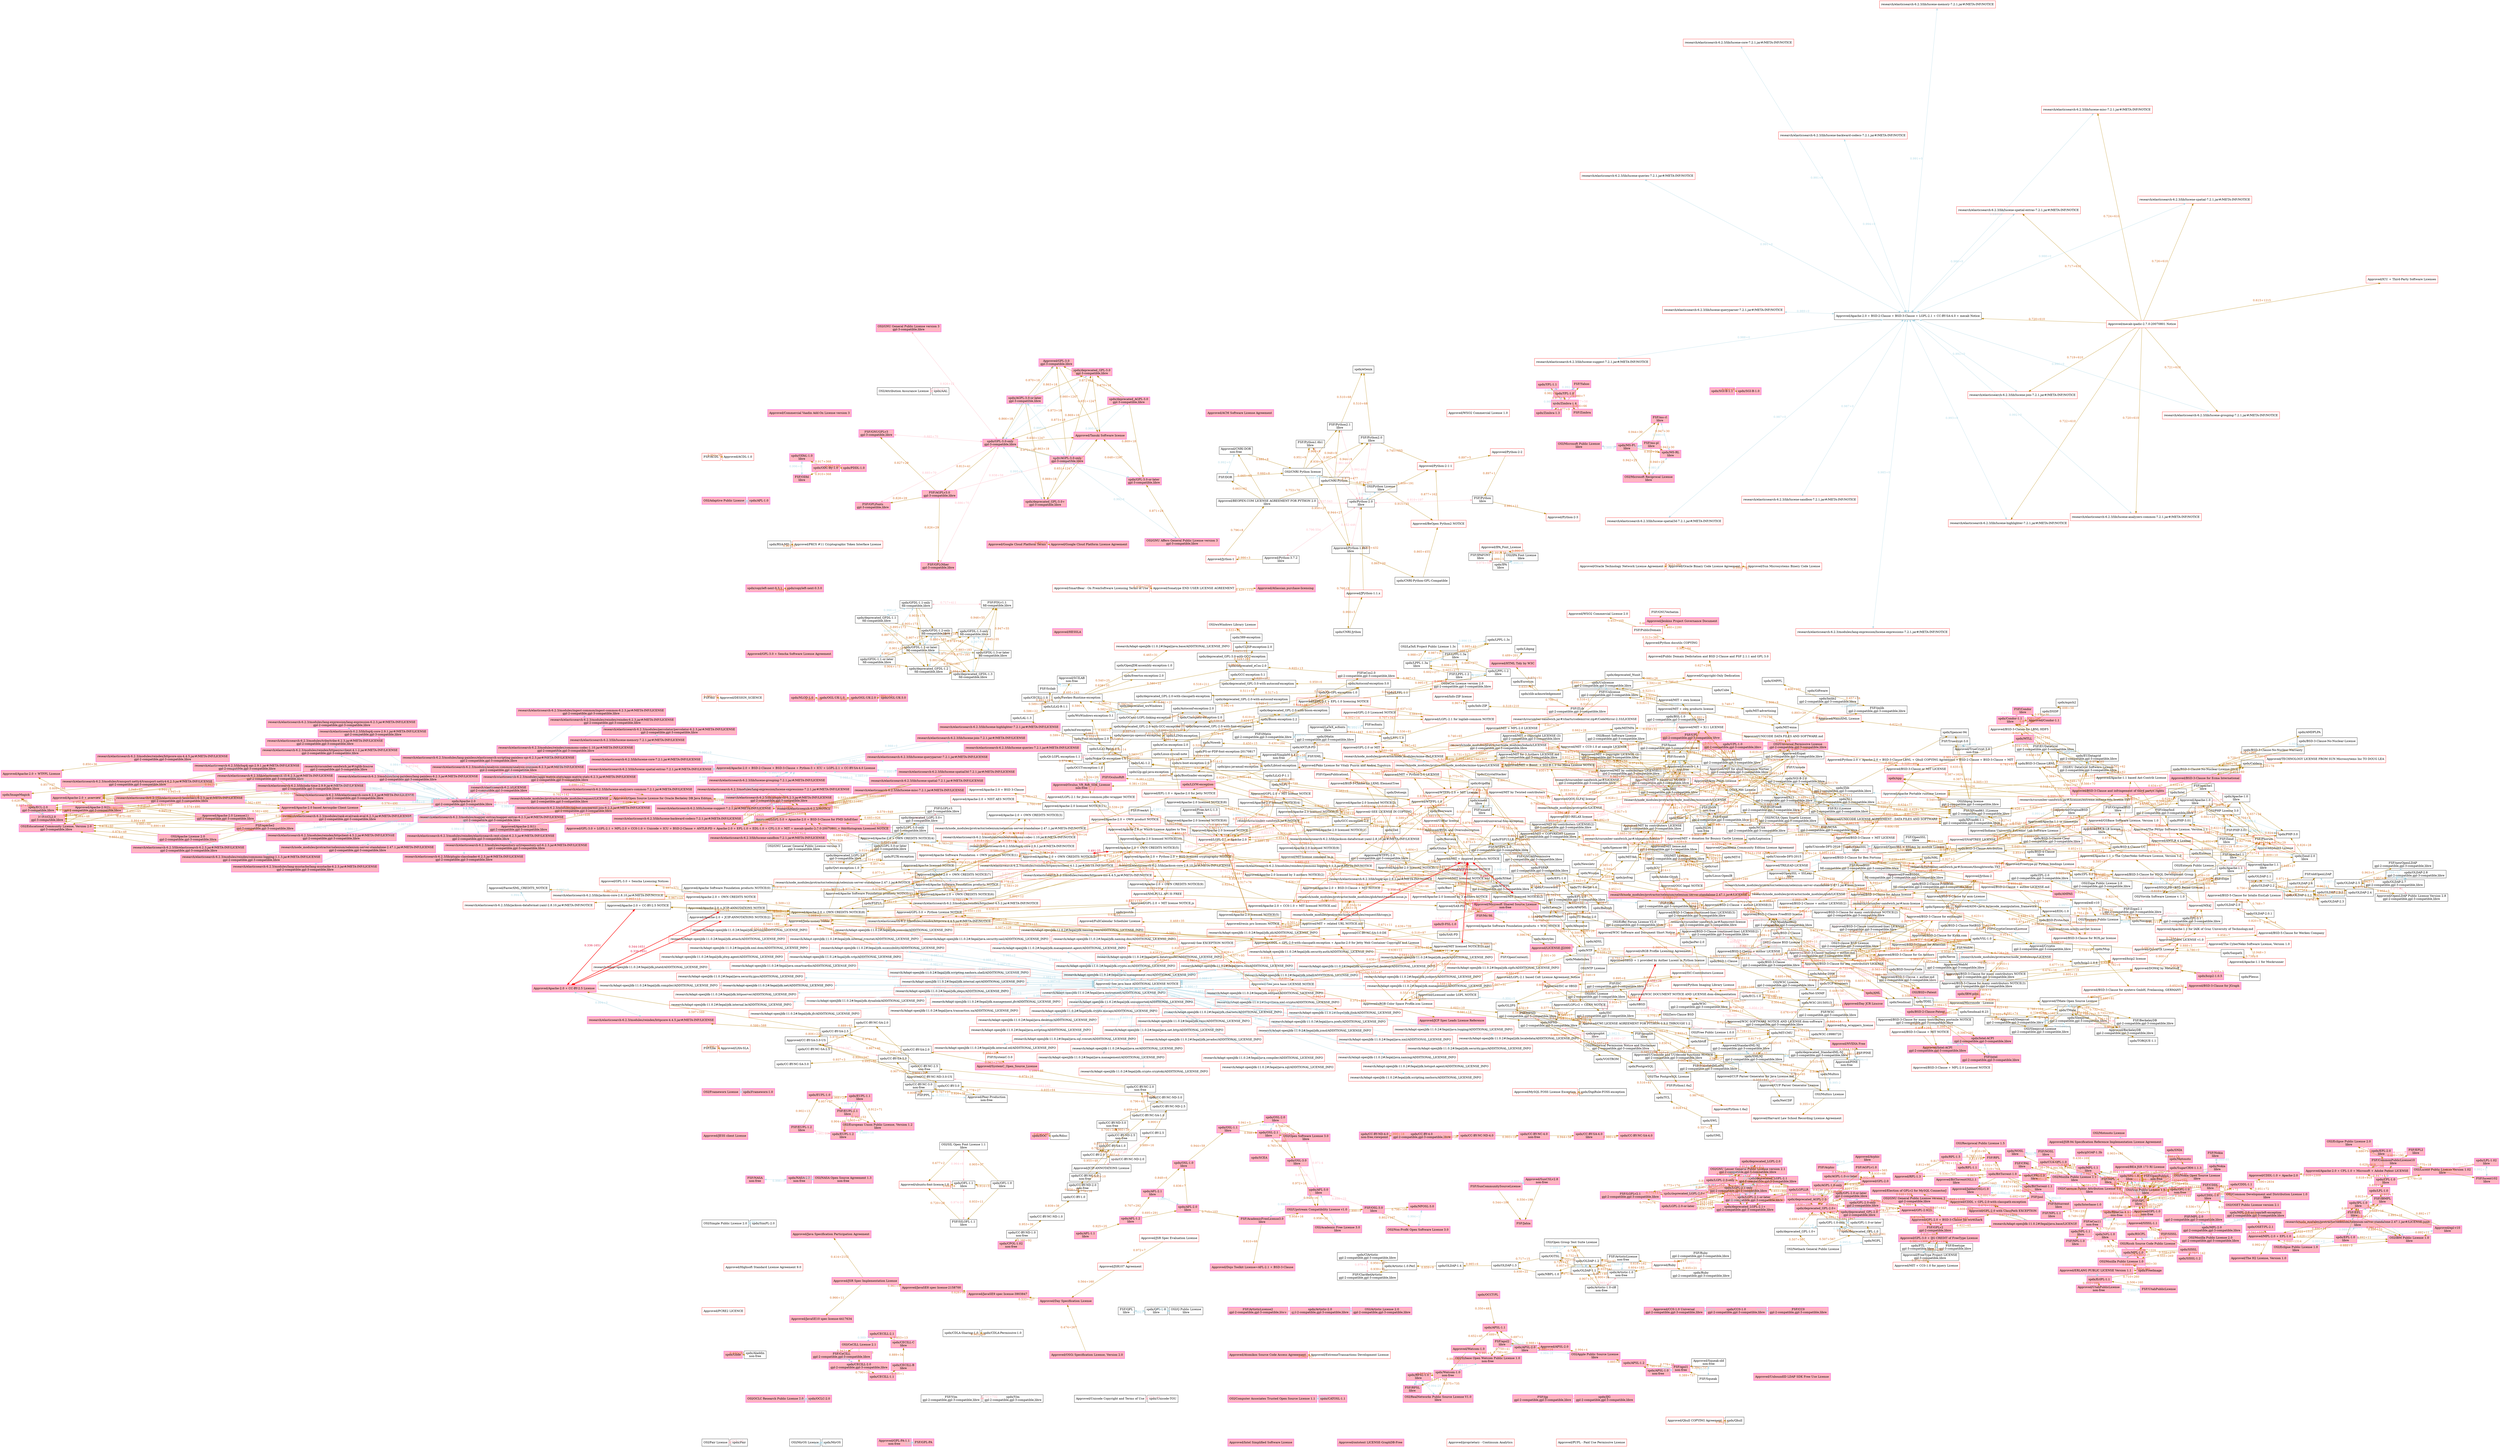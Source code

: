 digraph LicenseGraph {
  newrank = true;
  ratio = "auto" ;
 graph [layout="sfdp", rankdir=LR, overlap=false]
 node [shape=box, width=1];
 edge [style=solid, color=darkgoldenrod, width=1];
{rank=same "spdx/0BSD" "Approved/Day JCR License" "spdx/ADSL" "spdx/AFL-1.1" "spdx/AFL-3.0" "OSI/Academic Free License 3.0" "spdx/AGPL-3.0-only" "spdx/AGPL-3.0-or-later" "spdx/deprecated_AGPL-3.0" "spdx/Aladdin" "spdx/Apache-2.0" "spdx/APSL-1.0" "spdx/OCCT-PL" "spdx/Artistic-1.0-cl8" "spdx/Beerware" "spdx/BSD-1-Clause" "spdx/Linux-OpenIB" "spdx/TCP-wrappers" "Approved/BSD-3-Clause + auther.md" "spdx/BSD-Source-Code" "spdx/BSD-3-Clause-No-Nuclear-Warranty" "spdx/BSD-3-Clause-No-Nuclear-License" "Approved/BSD-3-Clause (continued-line) LICENSE" "Approved/BSD-2-Clause + author LICENSE.md" "spdx/CC-BY-ND-4.0" "spdx/CC-BY-ND-1.0" "spdx/MPL-2.0-no-copyleft-exception" "spdx/MPL-2.0" "FSF/MPL-2.0" "OSI/Common Development and Distribution License 1.0" "spdx/Motosoto" "spdx/Nokia" "spdx/OPL-1.0" "FSF/OpenPublicL" "Approved/BEA JSR 173 RI License" "Approved/OPL-1.0" "OSI/Nokia Open Source License" "spdx/gSOAP-1.3b" "spdx/CDLA-Permissive-1.0" "OSI/CeCILL License 2.1" "spdx/copyleft-next-0.3.0" "spdx/Newsletr" "spdx/HaskellReport" "spdx/CrystalStacker" "spdx/curl" "spdx/MIT-0" "OSI/GNU Affero General Public License version 3" "spdx/deprecated_GFDL-1.1" "spdx/GFDL-1.1-only" "spdx/GFDL-1.1-or-later" "OSI/Nethack General Public License" "spdx/deprecated_LGPL-2.0+" "spdx/deprecated_LGPL-2.0" "spdx/LGPL-2.0-only" "spdx/LGPL-2.0-or-later" "spdx/LGPLLR" "OSI/GNU Lesser General Public License version 3" "FSF/LGPLv3" "spdx/DigiRule-FOSS-exception" "spdx/Rdisc" "spdx/Dotseqn" "spdx/mpich2" "Approved/-SEE LICENSE IN COPYING" "Approved/Apache-2.0(2)" "Approved/Apache-2.0 License(1)" "research/elasticsearch-6.2.3/lib/log4j-api-2.9.1.jar#/META-INF/LICENSE" "research/elasticsearch-6.2.3/lib/joda-time-2.9.9.jar#/META-INF/LICENSE" "spdx/EPL-1.0" "OSI/Eclipse Public License 1.0" "research/node_modules/protractor/selenium/selenium-server-standalone-2.47.1.jar#/LICENSE-junit" "Approved/epl-v10" "FSF/EPL" "FSF/UtahPublicLicense" "Approved/UtahPublicLicense" "Approved/ERLANG PUBLIC LICENSE Version 1.1" "FSF/EUPL-1.2" "research/cucumber-sandwich.jar#/hamcrest-license" "spdx/FTL" "FSF/freetype" "spdx/Giftware" "OSI/NTP License" "spdx/NGPL" "spdx/IBM-pibs" "research/elasticsearch-6.2.3/modules/transport-netty4/transport-netty4-6.2.3.jar#/META-INF/LICENSE" "spdx/IPA" "OSI/IPA Font License" "FSF/Arphic" "Approved/Arphic" "spdx/Linux-syscall-note" "FSF/ecfonts" "Approved/LaTeX_ecfonts" "spdx/MS-PL" "FSF/ms-pl" "spdx/OGL-UK-1.0" "spdx/PDDL-1.0" "spdx/OFL-1.0" "spdx/OLDAP-2.6" "spdx/OML" "spdx/Plexus" "Approved/XMLPULL API IS FREE" "spdx/Qhull" "OSI/Reciprocal Public License 1.5" "spdx/RPL-1.5" "Approved/PKCS #11 Cryptographic Token Interface License" "spdx/Ruby" "FSF/Ruby" "spdx/SAX-PD" "Approved/Apache-1.1 for Mockrunner" "spdx/SGI-B-1.0" "spdx/SISSL-1.2" "spdx/SNIA" "spdx/Zimbra-1.4" "OSI/Apache License 2.0" "research/elasticsearch-6.2.3/lib/elasticsearch-6.2.3.jar#/META-INF/LICENSE" "research/elasticsearch-6.2.3/lib/elasticsearch-launchers-6.2.3.jar#/META-INF/LICENSE" "research/elasticsearch-6.2.3/lib/elasticsearch-core-6.2.3.jar#/META-INF/LICENSE" "FSF/apache2" "Approved/ACDL-1.0" "FSF/Squeak" "Approved/Squeak-old" "Approved/DESIGN_SCIENCE" "FSF/PublicDomain" "Approved/SunCSLv2.8" "FSF/SunCommunitySourceLicense" "Approved/LHA-SLA" "research/Adapt-openJdk-11.0.2#/legal/jdk.internal.ed/ADDITIONAL_LICENSE_INFO" "Approved/-See java base LICENSE NOTICE" "Approved/-See java base ADDITIONAL LICENSE NOTICE" "Approved/ACM Software License Agreement" "research/node_modules/protractor/selenium/selenium-server-standalone-2.47.1.jar#/NOTICE" "Approved/Apache-2.0 licensed NOTICE(11)" "Approved/mecab-ipadic-2.7.0-20070801 Notice" "Approved/MIT licensed NOTICE" "Approved/MIT licensed NOTICE.xml" "research/elasticsearch-6.2.3/lib/elasticsearch-cli-6.2.3.jar#/META-INF/LICENSE" "research/cucumber-sandwich.jar#/cglib-license" "research/elasticsearch-6.2.3/modules/reindex/httpcore-nio-4.4.5.jar#/META-INF/LICENSE" "Approved/Apache-2.0 licensed NOTICE" "Approved/Apache-2.0 licensed NOTICE(5)" "Approved/Apache-2.0 licensed NOTICE(6)" "Approved/Apache-2.0(1)" "research/elasticsearch-6.2.3/modules/aggs-matrix-stats/aggs-matrix-stats-6.2.3.jar#/META-INF/LICENSE" "research/elasticsearch-6.2.3/modules/mapper-extras/mapper-extras-6.2.3.jar#/META-INF/LICENSE" "Approved/Sonatype END USER LICENSE AGREEMENT" "Approved/ExtremeTransactions Development License" "Approved/Commercial Vaadin Add-On License version 3" "Approved/OSGi Specification License, Version 2.0" "Approved/MIT + CC0-1.0 for jquery License" "Approved/Google Cloud Platform License Agreement" "research/Adapt-openJdk-11.0.2#/legal/jdk.zipfs/ADDITIONAL_LICENSE_INFO" "Approved/GPL-2.0 Licenced NOTICE" "research/elasticsearch-6.2.3/lib/lucene-spatial3d-7.2.1.jar#/META-INF/LICENSE" "research/elasticsearch-6.2.3/lib/lucene-suggest-7.2.1.jar#/META-INF/LICENSE" "research/elasticsearch-6.2.3/modules/lang-expression/lucene-expressions-7.2.1.jar#/META-INF/LICENSE" "research/elasticsearch-6.2.3/lib/lucene-misc-7.2.1.jar#/META-INF/LICENSE" "research/elasticsearch-6.2.3/lib/lucene-spatial-7.2.1.jar#/META-INF/LICENSE" "research/elasticsearch-6.2.3/lib/plugin-cli-6.2.3.jar#/META-INF/LICENSE" "research/Adapt-openJdk-11.0.2#/legal/jdk.jconsole/ADDITIONAL_LICENSE_INFO" "Approved/GPL-3.0 + Sencha Software License Agreement" "Approved/HESSLA" "Approved/Highsoft Standard License Agreement 9.0" "Approved/Intel Simplified Software License" "Approved/JESS client License" "research/Adapt-openJdk-11.0.2#/legal/jdk.internal.jvmstat/ADDITIONAL_LICENSE_INFO" "research/Adapt-openJdk-11.0.2#/legal/jdk.attach/ADDITIONAL_LICENSE_INFO" "research/Adapt-openJdk-11.0.2#/legal/java.security.sasl/ADDITIONAL_LICENSE_INFO" "research/Adapt-openJdk-11.0.2#/legal/jdk.accessibility/ADDITIONAL_LICENSE_INFO" "research/Adapt-openJdk-11.0.2#/legal/jdk.jartool/ADDITIONAL_LICENSE_INFO" "Approved/JSR Spec Evaluation License" "Approved/Python-3.7.2" "research/Adapt-openJdk-11.0.2#/legal/jdk.management/ADDITIONAL_LICENSE_INFO" "research/Adapt-openJdk-11.0.2#/legal/jdk.unsupported.desktop/ADDITIONAL_LICENSE_INFO" "research/Adapt-openJdk-11.0.2#/legal/jdk.jsobject/ADDITIONAL_LICENSE_INFO" "research/Adapt-openJdk-11.0.2#/legal/jdk.security.auth/ADDITIONAL_LICENSE_INFO" "Approved/ontotext LICENSE-GraphDB-Free" "research/node_modules/protractor/node_modules/request/LICENSE" "research/elasticsearch-6.2.3/LICENSE" "research/elasticsearch-6.2.3/modules/analysis-common/analysis-common-6.2.3.jar#/META-INF/LICENSE" "research/elasticsearch-6.2.3/modules/parent-join/parent-join-6.2.3.jar#/META-INF/LICENSE" "Approved/Sun Microsystems Binery Code License" "Approved/Oracle Technology Network License Agreement" "Approved/PCRE2 LICENCE" "Approved/proprietary - Continuum Analytics" "Approved/PUPL - Paid Use Permissive License" "Approved/UnboundID LDAP SDK Free Use License" "Approved/WSO2 Commercial License 1.0" }
    subgraph cluster_same_texts_1 { style=dashed;
        color=blue;
        label="spdx/0BSD similarl groups count=4";
   "spdx/0BSD"  [label="spdx/0BSD"];
      "spdx/0BSD" -> "OSI/Free Public License 1.0.0" [constraint=false,dir=both,color=lightpink, fontcolor=lightpink, label="0.820+16"];
   "OSI/Free Public License 1.0.0"  [label="OSI/Free Public License 1.0.0"];
      "spdx/0BSD" -> "OSI/Zero-Clause BSD" [constraint=false,dir=both,color=lightpink, fontcolor=lightpink, label="0.821+16"];
   "OSI/Zero-Clause BSD"  [label="OSI/Zero-Clause BSD"];
      "spdx/0BSD" -> "Approved/0BSD + 1 provided by Auther Lucent in Python license" [constraint=false,dir=both,color=red, fontcolor=crimson,style=bold, label="0.456+29"];
   "Approved/0BSD + 1 provided by Auther Lucent in Python license"  [label="Approved/0BSD + 1 provided by Auther Lucent in Python license"];
    }
   "spdx/389-exception"  [label="spdx/389-exception"];
    subgraph cluster_same_texts_3 { style=dashed;
        color=blue;
        label="spdx/AAL similarl groups count=2";
   "spdx/AAL"  [label="spdx/AAL"];
      "spdx/AAL" -> "OSI/Attribution Assurance License" [constraint=false,dir=both,color=lightpink, fontcolor=lightpink, label="0.918+31"];
   "OSI/Attribution Assurance License"  [label="OSI/Attribution Assurance License"];
    }
   "spdx/Abstyles"  [label="spdx/Abstyles"];
   "spdx/Adobe-2006"  [label="spdx/Adobe-2006"];
   "spdx/Adobe-Glyph"  [label="spdx/Adobe-Glyph"];
   "spdx/ADSL"  [label="spdx/ADSL"];
   "spdx/AFL-1.1"  [label="spdx/AFL-1.1\nlibre",color=magenta, style=filled, fillcolor=lightpink;];
   "spdx/AFL-1.2"  [label="spdx/AFL-1.2\nlibre",color=magenta, style=filled, fillcolor=lightpink;];
    subgraph cluster_same_texts_10 { style=dashed;
        color=magenta; fillcolor=lightpink;
        label="spdx/AFL-2.0 similarl groups count=2";
   "spdx/AFL-2.0"  [label="spdx/AFL-2.0\nlibre",color=magenta, style=filled, fillcolor=lightpink;];
      "spdx/AFL-2.0" -> "spdx/AFL-2.1" [constraint=false,dir=both,color=lightblue, fontcolor=lightblue, label="0.980+1"];
   "spdx/AFL-2.1"  [label="spdx/AFL-2.1\nlibre",color=magenta, style=filled, fillcolor=lightpink;];
    }
    subgraph cluster_same_texts_12 { style=dashed;
        color=magenta; fillcolor=lightpink;
        label="spdx/AFL-3.0 similarl groups count=6";
   "spdx/AFL-3.0"  [label="spdx/AFL-3.0\nlibre",color=magenta, style=filled, fillcolor=lightpink;];
      "spdx/AFL-3.0" -> "spdx/OSL-3.0" [constraint=false,dir=both,color=lightpink, fontcolor=lightpink, label="0.975+0"];
   "spdx/OSL-3.0"  [label="spdx/OSL-3.0\nlibre",color=magenta, style=filled, fillcolor=lightpink;];
      "spdx/AFL-3.0" -> "OSI/Academic Free License 3.0" [constraint=false,dir=both,color=lightblue, fontcolor=lightblue, label="0.990-4"];
   "OSI/Academic Free License 3.0"  [label="OSI/Academic Free License 3.0\nlibre",color=magenta, style=filled, fillcolor=lightpink;];
      "spdx/AFL-3.0" -> "OSI/Open Software License 3.0" [constraint=false,dir=both,color=lightpink, fontcolor=lightpink, label="0.971-4"];
   "OSI/Open Software License 3.0"  [label="OSI/Open Software License 3.0\nlibre",color=magenta, style=filled, fillcolor=lightpink;];
      "spdx/AFL-3.0" -> "FSF/AcademicFreeLicense3.0" [constraint=false,dir=both,color=lightblue, fontcolor=lightblue, label="0.990+0"];
   "FSF/AcademicFreeLicense3.0"  [label="FSF/AcademicFreeLicense3.0\nlibre",color=magenta, style=filled, fillcolor=lightpink;];
      "spdx/AFL-3.0" -> "FSF/OSL-3.0" [constraint=false,dir=both,color=lightpink, fontcolor=lightpink, label="0.898+25"];
   "FSF/OSL-3.0"  [label="FSF/OSL-3.0\nlibre",color=magenta, style=filled, fillcolor=lightpink;];
    }
   "spdx/Afmparse"  [label="spdx/Afmparse"];
    subgraph cluster_same_texts_14 { style=dashed;
        color=magenta; fillcolor=lightpink;
        label="spdx/AGPL-1.0-only similarl groups count=4";
   "spdx/AGPL-1.0-only"  [label="spdx/AGPL-1.0-only",color=magenta, style=filled, fillcolor=lightpink;];
      "spdx/AGPL-1.0-only" -> "spdx/AGPL-1.0-or-later" [constraint=false,dir=both,color=lightblue, fontcolor=lightblue, label="0.995+0"];
   "spdx/AGPL-1.0-or-later"  [label="spdx/AGPL-1.0-or-later",color=magenta, style=filled, fillcolor=lightpink;];
      "spdx/AGPL-1.0-only" -> "spdx/deprecated_AGPL-1.0" [constraint=false,dir=both,color=lightblue, fontcolor=lightblue, label="0.992+0"];
   "spdx/deprecated_AGPL-1.0"  [label="spdx/deprecated_AGPL-1.0",color=magenta, style=filled, fillcolor=lightpink;];
      "spdx/AGPL-1.0-only" -> "FSF/AGPLv1.0" [constraint=false,dir=both,color=lightblue, fontcolor=lightblue, label="0.991+0"];
   "FSF/AGPLv1.0"  [label="FSF/AGPLv1.0",color=magenta, style=filled, fillcolor=lightpink;];
    }
    subgraph cluster_same_texts_16 { style=dashed;
        color=magenta; fillcolor=lightpink;
        label="spdx/AGPL-3.0-only similarl groups count=5";
   "spdx/AGPL-3.0-only"  [label="spdx/AGPL-3.0-only\ngpl-3-compatible,libre",color=magenta, style=filled, fillcolor=lightpink;];
      "spdx/AGPL-3.0-only" -> "spdx/AGPL-3.0-or-later" [constraint=false,dir=both,color=lightblue, fontcolor=lightblue, label="0.995+0"];
   "spdx/AGPL-3.0-or-later"  [label="spdx/AGPL-3.0-or-later\ngpl-3-compatible,libre",color=magenta, style=filled, fillcolor=lightpink;];
      "spdx/AGPL-3.0-only" -> "spdx/deprecated_AGPL-3.0" [constraint=false,dir=both,color=lightblue, fontcolor=lightblue, label="0.995+0"];
   "spdx/deprecated_AGPL-3.0"  [label="spdx/deprecated_AGPL-3.0\ngpl-3-compatible,libre",color=magenta, style=filled, fillcolor=lightpink;];
      "spdx/AGPL-3.0-only" -> "OSI/GNU Affero General Public License version 3" [constraint=false,dir=both,color=lightblue, fontcolor=lightblue, label="0.992-6"];
   "OSI/GNU Affero General Public License version 3"  [label="OSI/GNU Affero General Public License version 3\ngpl-3-compatible,libre",color=magenta, style=filled, fillcolor=lightpink;];
      "spdx/AGPL-3.0-only" -> "FSF/AGPLv3.0" [constraint=false,dir=both,color=lightpink, fontcolor=lightpink, label="0.938+59"];
   "FSF/AGPLv3.0"  [label="FSF/AGPLv3.0\ngpl-3-compatible,libre",color=magenta, style=filled, fillcolor=lightpink;];
    }
   "spdx/Aladdin"  [label="spdx/Aladdin\nnon-free"];
   "spdx/AMDPLPA"  [label="spdx/AMDPLPA"];
   "spdx/AML"  [label="spdx/AML",color=magenta, style=filled, fillcolor=lightpink;];
   "spdx/AMPAS"  [label="spdx/AMPAS",color=magenta, style=filled, fillcolor=lightpink;];
   "spdx/ANTLR-PD"  [label="spdx/ANTLR-PD"];
    subgraph cluster_same_texts_23 { style=dashed;
        color=blue;
        label="spdx/Apache-1.0 similarl groups count=3";
   "spdx/Apache-1.0"  [label="spdx/Apache-1.0\nlibre"];
      "spdx/Apache-1.0" -> "FSF/apache1" [constraint=false,dir=both,color=lightpink, fontcolor=lightpink, label="0.970+2"];
   "FSF/apache1"  [label="FSF/apache1\nlibre"];
      "spdx/Apache-1.0" -> "Approved/Apache-1.0" [constraint=false,dir=both,color=lightpink, fontcolor=lightpink, label="0.961+2"];
   "Approved/Apache-1.0"  [label="Approved/Apache-1.0\nlibre"];
    }
    subgraph cluster_same_texts_24 { style=dashed;
        color=blue;
        label="spdx/Apache-1.1 similarl groups count=3";
   "spdx/Apache-1.1"  [label="spdx/Apache-1.1\nlibre"];
      "spdx/Apache-1.1" -> "FSF/apache1.1" [constraint=false,dir=both,color=lightpink, fontcolor=lightpink, label="0.947-6"];
   "FSF/apache1.1"  [label="FSF/apache1.1\nlibre"];
      "spdx/Apache-1.1" -> "Approved/Apache-1.1" [constraint=false,dir=both,color=lightpink, fontcolor=lightpink, label="0.950-6"];
   "Approved/Apache-1.1"  [label="Approved/Apache-1.1\nlibre"];
    }
    subgraph cluster_same_texts_25 { style=dashed;
        color=magenta; fillcolor=lightpink;
        label="spdx/Apache-2.0 similarl groups count=40";
   "spdx/Apache-2.0"  [label="spdx/Apache-2.0\ngpl-2-compatible,gpl-3-compatible,libre",color=magenta, style=filled, fillcolor=lightpink;];
      "spdx/Apache-2.0" -> "OSI/Apache License 2.0" [constraint=false,dir=both,color=lightpink, fontcolor=lightpink, label="0.977+0"];
   "OSI/Apache License 2.0"  [label="OSI/Apache License 2.0\ngpl-2-compatible,gpl-3-compatible,libre",color=magenta, style=filled, fillcolor=lightpink;];
      "spdx/Apache-2.0" -> "FSF/apache2" [constraint=false,dir=both,color=lightpink, fontcolor=lightpink, label="0.976+0"];
   "FSF/apache2"  [label="FSF/apache2\ngpl-2-compatible,gpl-3-compatible,libre",color=magenta, style=filled, fillcolor=lightpink;];
      "spdx/Apache-2.0" -> "Approved/Apache-2.0 License(1)" [constraint=false,dir=both,color=lightpink, fontcolor=lightpink, label="0.974+0"];
   "Approved/Apache-2.0 License(1)"  [label="Approved/Apache-2.0 License(1)\ngpl-2-compatible,gpl-3-compatible,libre",color=magenta, style=filled, fillcolor=lightpink;];
      "spdx/Apache-2.0" -> "Approved/Apache-2.0(1)" [constraint=false,dir=both,color=lightpink, fontcolor=lightpink, label="0.914-86"];
   "Approved/Apache-2.0(1)"  [label="Approved/Apache-2.0(1)\ngpl-2-compatible,gpl-3-compatible,libre",color=magenta, style=filled, fillcolor=lightpink;];
      "spdx/Apache-2.0" -> "Approved/Apache-2.0(2)" [constraint=false,dir=both,color=lightpink, fontcolor=lightpink, label="0.974+0"];
   "Approved/Apache-2.0(2)"  [label="Approved/Apache-2.0(2)\ngpl-2-compatible,gpl-3-compatible,libre",color=magenta, style=filled, fillcolor=lightpink;];
      "spdx/Apache-2.0" -> "research/cucumber-sandwich.jar#/cglib-license" [constraint=false,dir=both,color=lightblue, fontcolor=lightblue, label="0.982+0"];
   "research/cucumber-sandwich.jar#/cglib-license"  [label="research/cucumber-sandwich.jar#/cglib-license\ngpl-2-compatible,gpl-3-compatible,libre",color=magenta, style=filled, fillcolor=lightpink;];
      "spdx/Apache-2.0" -> "research/elasticsearch-6.2.3/LICENSE" [constraint=false,dir=both,color=lightpink, fontcolor=lightpink, label="0.974+0"];
   "research/elasticsearch-6.2.3/LICENSE"  [label="research/elasticsearch-6.2.3/LICENSE\ngpl-2-compatible,gpl-3-compatible,libre",color=magenta, style=filled, fillcolor=lightpink;];
      "spdx/Apache-2.0" -> "research/elasticsearch-6.2.3/lib/elasticsearch-6.2.3.jar#/META-INF/LICENSE" [constraint=false,dir=both,color=lightblue, fontcolor=lightblue, label="0.982+0"];
   "research/elasticsearch-6.2.3/lib/elasticsearch-6.2.3.jar#/META-INF/LICENSE"  [label="research/elasticsearch-6.2.3/lib/elasticsearch-6.2.3.jar#/META-INF/LICENSE\ngpl-2-compatible,gpl-3-compatible,libre",color=magenta, style=filled, fillcolor=lightpink;];
      "spdx/Apache-2.0" -> "research/elasticsearch-6.2.3/lib/elasticsearch-cli-6.2.3.jar#/META-INF/LICENSE" [constraint=false,dir=both,color=lightblue, fontcolor=lightblue, label="0.982+0"];
   "research/elasticsearch-6.2.3/lib/elasticsearch-cli-6.2.3.jar#/META-INF/LICENSE"  [label="research/elasticsearch-6.2.3/lib/elasticsearch-cli-6.2.3.jar#/META-INF/LICENSE\ngpl-2-compatible,gpl-3-compatible,libre",color=magenta, style=filled, fillcolor=lightpink;];
      "spdx/Apache-2.0" -> "research/elasticsearch-6.2.3/lib/elasticsearch-core-6.2.3.jar#/META-INF/LICENSE" [constraint=false,dir=both,color=lightblue, fontcolor=lightblue, label="0.982+0"];
   "research/elasticsearch-6.2.3/lib/elasticsearch-core-6.2.3.jar#/META-INF/LICENSE"  [label="research/elasticsearch-6.2.3/lib/elasticsearch-core-6.2.3.jar#/META-INF/LICENSE\ngpl-2-compatible,gpl-3-compatible,libre",color=magenta, style=filled, fillcolor=lightpink;];
      "spdx/Apache-2.0" -> "research/elasticsearch-6.2.3/lib/elasticsearch-launchers-6.2.3.jar#/META-INF/LICENSE" [constraint=false,dir=both,color=lightblue, fontcolor=lightblue, label="0.984+0"];
   "research/elasticsearch-6.2.3/lib/elasticsearch-launchers-6.2.3.jar#/META-INF/LICENSE"  [label="research/elasticsearch-6.2.3/lib/elasticsearch-launchers-6.2.3.jar#/META-INF/LICENSE\ngpl-2-compatible,gpl-3-compatible,libre",color=magenta, style=filled, fillcolor=lightpink;];
      "spdx/Apache-2.0" -> "research/elasticsearch-6.2.3/lib/joda-time-2.9.9.jar#/META-INF/LICENSE" [constraint=false,dir=both,color=lightblue, fontcolor=lightblue, label="0.984+0"];
   "research/elasticsearch-6.2.3/lib/joda-time-2.9.9.jar#/META-INF/LICENSE"  [label="research/elasticsearch-6.2.3/lib/joda-time-2.9.9.jar#/META-INF/LICENSE\ngpl-2-compatible,gpl-3-compatible,libre",color=magenta, style=filled, fillcolor=lightpink;];
      "spdx/Apache-2.0" -> "research/elasticsearch-6.2.3/lib/log4j-api-2.9.1.jar#/META-INF/LICENSE" [constraint=false,dir=both,color=lightblue, fontcolor=lightblue, label="0.985+0"];
   "research/elasticsearch-6.2.3/lib/log4j-api-2.9.1.jar#/META-INF/LICENSE"  [label="research/elasticsearch-6.2.3/lib/log4j-api-2.9.1.jar#/META-INF/LICENSE\ngpl-2-compatible,gpl-3-compatible,libre",color=magenta, style=filled, fillcolor=lightpink;];
      "spdx/Apache-2.0" -> "research/elasticsearch-6.2.3/lib/log4j-core-2.9.1.jar#/META-INF/LICENSE" [constraint=false,dir=both,color=lightpink, fontcolor=lightpink, label="0.973+0"];
   "research/elasticsearch-6.2.3/lib/log4j-core-2.9.1.jar#/META-INF/LICENSE"  [label="research/elasticsearch-6.2.3/lib/log4j-core-2.9.1.jar#/META-INF/LICENSE\ngpl-2-compatible,gpl-3-compatible,libre",color=magenta, style=filled, fillcolor=lightpink;];
      "spdx/Apache-2.0" -> "research/elasticsearch-6.2.3/lib/plugin-classloader-6.2.3.jar#/META-INF/LICENSE" [constraint=false,dir=both,color=lightblue, fontcolor=lightblue, label="0.984+0"];
   "research/elasticsearch-6.2.3/lib/plugin-classloader-6.2.3.jar#/META-INF/LICENSE"  [label="research/elasticsearch-6.2.3/lib/plugin-classloader-6.2.3.jar#/META-INF/LICENSE\ngpl-2-compatible,gpl-3-compatible,libre",color=magenta, style=filled, fillcolor=lightpink;];
      "spdx/Apache-2.0" -> "research/elasticsearch-6.2.3/lib/plugin-cli-6.2.3.jar#/META-INF/LICENSE" [constraint=false,dir=both,color=lightpink, fontcolor=lightpink, label="0.973+0"];
   "research/elasticsearch-6.2.3/lib/plugin-cli-6.2.3.jar#/META-INF/LICENSE"  [label="research/elasticsearch-6.2.3/lib/plugin-cli-6.2.3.jar#/META-INF/LICENSE\ngpl-2-compatible,gpl-3-compatible,libre",color=magenta, style=filled, fillcolor=lightpink;];
      "spdx/Apache-2.0" -> "research/elasticsearch-6.2.3/modules/aggs-matrix-stats/aggs-matrix-stats-6.2.3.jar#/META-INF/LICENSE" [constraint=false,dir=both,color=lightpink, fontcolor=lightpink, label="0.978+0"];
   "research/elasticsearch-6.2.3/modules/aggs-matrix-stats/aggs-matrix-stats-6.2.3.jar#/META-INF/LICENSE"  [label="research/elasticsearch-6.2.3/modules/aggs-matrix-stats/aggs-matrix-stats-6.2.3.jar#/META-INF/LICENSE\ngpl-2-compatible,gpl-3-compatible,libre",color=magenta, style=filled, fillcolor=lightpink;];
      "spdx/Apache-2.0" -> "research/elasticsearch-6.2.3/modules/analysis-common/analysis-common-6.2.3.jar#/META-INF/LICENSE" [constraint=false,dir=both,color=lightpink, fontcolor=lightpink, label="0.980+0"];
   "research/elasticsearch-6.2.3/modules/analysis-common/analysis-common-6.2.3.jar#/META-INF/LICENSE"  [label="research/elasticsearch-6.2.3/modules/analysis-common/analysis-common-6.2.3.jar#/META-INF/LICENSE\ngpl-2-compatible,gpl-3-compatible,libre",color=magenta, style=filled, fillcolor=lightpink;];
      "spdx/Apache-2.0" -> "research/elasticsearch-6.2.3/modules/ingest-common/ingest-common-6.2.3.jar#/META-INF/LICENSE" [constraint=false,dir=both,color=lightblue, fontcolor=lightblue, label="0.982+0"];
   "research/elasticsearch-6.2.3/modules/ingest-common/ingest-common-6.2.3.jar#/META-INF/LICENSE"  [label="research/elasticsearch-6.2.3/modules/ingest-common/ingest-common-6.2.3.jar#/META-INF/LICENSE\ngpl-2-compatible,gpl-3-compatible,libre",color=magenta, style=filled, fillcolor=lightpink;];
      "spdx/Apache-2.0" -> "research/elasticsearch-6.2.3/modules/lang-expression/lang-expression-6.2.3.jar#/META-INF/LICENSE" [constraint=false,dir=both,color=lightblue, fontcolor=lightblue, label="0.984+0"];
   "research/elasticsearch-6.2.3/modules/lang-expression/lang-expression-6.2.3.jar#/META-INF/LICENSE"  [label="research/elasticsearch-6.2.3/modules/lang-expression/lang-expression-6.2.3.jar#/META-INF/LICENSE\ngpl-2-compatible,gpl-3-compatible,libre",color=magenta, style=filled, fillcolor=lightpink;];
      "spdx/Apache-2.0" -> "research/elasticsearch-6.2.3/modules/lang-mustache/lang-mustache-6.2.3.jar#/META-INF/LICENSE" [constraint=false,dir=both,color=lightblue, fontcolor=lightblue, label="0.984+0"];
   "research/elasticsearch-6.2.3/modules/lang-mustache/lang-mustache-6.2.3.jar#/META-INF/LICENSE"  [label="research/elasticsearch-6.2.3/modules/lang-mustache/lang-mustache-6.2.3.jar#/META-INF/LICENSE\ngpl-2-compatible,gpl-3-compatible,libre",color=magenta, style=filled, fillcolor=lightpink;];
      "spdx/Apache-2.0" -> "research/elasticsearch-6.2.3/modules/lang-painless/elasticsearch-scripting-painless-spi-6.2.3.jar#/META-INF/LICENSE" [constraint=false,dir=both,color=lightblue, fontcolor=lightblue, label="0.986+0"];
   "research/elasticsearch-6.2.3/modules/lang-painless/elasticsearch-scripting-painless-spi-6.2.3.jar#/META-INF/LICENSE"  [label="research/elasticsearch-6.2.3/modules/lang-painless/elasticsearch-scripting-painless-spi-6.2.3.jar#/META-INF/LICENSE\ngpl-2-compatible,gpl-3-compatible,libre",color=magenta, style=filled, fillcolor=lightpink;];
      "spdx/Apache-2.0" -> "research/elasticsearch-6.2.3/modules/lang-painless/lang-painless-6.2.3.jar#/META-INF/LICENSE" [constraint=false,dir=both,color=lightblue, fontcolor=lightblue, label="0.986+0"];
   "research/elasticsearch-6.2.3/modules/lang-painless/lang-painless-6.2.3.jar#/META-INF/LICENSE"  [label="research/elasticsearch-6.2.3/modules/lang-painless/lang-painless-6.2.3.jar#/META-INF/LICENSE\ngpl-2-compatible,gpl-3-compatible,libre",color=magenta, style=filled, fillcolor=lightpink;];
      "spdx/Apache-2.0" -> "research/elasticsearch-6.2.3/modules/mapper-extras/mapper-extras-6.2.3.jar#/META-INF/LICENSE" [constraint=false,dir=both,color=lightblue, fontcolor=lightblue, label="0.980+0"];
   "research/elasticsearch-6.2.3/modules/mapper-extras/mapper-extras-6.2.3.jar#/META-INF/LICENSE"  [label="research/elasticsearch-6.2.3/modules/mapper-extras/mapper-extras-6.2.3.jar#/META-INF/LICENSE\ngpl-2-compatible,gpl-3-compatible,libre",color=magenta, style=filled, fillcolor=lightpink;];
      "spdx/Apache-2.0" -> "research/elasticsearch-6.2.3/modules/parent-join/parent-join-6.2.3.jar#/META-INF/LICENSE" [constraint=false,dir=both,color=lightblue, fontcolor=lightblue, label="0.984+0"];
   "research/elasticsearch-6.2.3/modules/parent-join/parent-join-6.2.3.jar#/META-INF/LICENSE"  [label="research/elasticsearch-6.2.3/modules/parent-join/parent-join-6.2.3.jar#/META-INF/LICENSE\ngpl-2-compatible,gpl-3-compatible,libre",color=magenta, style=filled, fillcolor=lightpink;];
      "spdx/Apache-2.0" -> "research/elasticsearch-6.2.3/modules/percolator/percolator-6.2.3.jar#/META-INF/LICENSE" [constraint=false,dir=both,color=lightblue, fontcolor=lightblue, label="0.984+0"];
   "research/elasticsearch-6.2.3/modules/percolator/percolator-6.2.3.jar#/META-INF/LICENSE"  [label="research/elasticsearch-6.2.3/modules/percolator/percolator-6.2.3.jar#/META-INF/LICENSE\ngpl-2-compatible,gpl-3-compatible,libre",color=magenta, style=filled, fillcolor=lightpink;];
      "spdx/Apache-2.0" -> "research/elasticsearch-6.2.3/modules/rank-eval/rank-eval-6.2.3.jar#/META-INF/LICENSE" [constraint=false,dir=both,color=lightblue, fontcolor=lightblue, label="0.986+0"];
   "research/elasticsearch-6.2.3/modules/rank-eval/rank-eval-6.2.3.jar#/META-INF/LICENSE"  [label="research/elasticsearch-6.2.3/modules/rank-eval/rank-eval-6.2.3.jar#/META-INF/LICENSE\ngpl-2-compatible,gpl-3-compatible,libre",color=magenta, style=filled, fillcolor=lightpink;];
      "spdx/Apache-2.0" -> "research/elasticsearch-6.2.3/modules/reindex/commons-codec-1.10.jar#/META-INF/LICENSE" [constraint=false,dir=both,color=lightblue, fontcolor=lightblue, label="0.985+0"];
   "research/elasticsearch-6.2.3/modules/reindex/commons-codec-1.10.jar#/META-INF/LICENSE"  [label="research/elasticsearch-6.2.3/modules/reindex/commons-codec-1.10.jar#/META-INF/LICENSE\ngpl-2-compatible,gpl-3-compatible,libre",color=magenta, style=filled, fillcolor=lightpink;];
      "spdx/Apache-2.0" -> "research/elasticsearch-6.2.3/modules/reindex/commons-logging-1.1.3.jar#/META-INF/LICENSE" [constraint=false,dir=both,color=lightblue, fontcolor=lightblue, label="0.986+0"];
   "research/elasticsearch-6.2.3/modules/reindex/commons-logging-1.1.3.jar#/META-INF/LICENSE"  [label="research/elasticsearch-6.2.3/modules/reindex/commons-logging-1.1.3.jar#/META-INF/LICENSE\ngpl-2-compatible,gpl-3-compatible,libre",color=magenta, style=filled, fillcolor=lightpink;];
      "spdx/Apache-2.0" -> "research/elasticsearch-6.2.3/modules/reindex/elasticsearch-rest-client-6.2.3.jar#/META-INF/LICENSE" [constraint=false,dir=both,color=lightblue, fontcolor=lightblue, label="0.985+0"];
   "research/elasticsearch-6.2.3/modules/reindex/elasticsearch-rest-client-6.2.3.jar#/META-INF/LICENSE"  [label="research/elasticsearch-6.2.3/modules/reindex/elasticsearch-rest-client-6.2.3.jar#/META-INF/LICENSE\ngpl-2-compatible,gpl-3-compatible,libre",color=magenta, style=filled, fillcolor=lightpink;];
      "spdx/Apache-2.0" -> "research/elasticsearch-6.2.3/modules/reindex/httpasyncclient-4.1.2.jar#/META-INF/LICENSE" [constraint=false,dir=both,color=lightblue, fontcolor=lightblue, label="0.987+0"];
   "research/elasticsearch-6.2.3/modules/reindex/httpasyncclient-4.1.2.jar#/META-INF/LICENSE"  [label="research/elasticsearch-6.2.3/modules/reindex/httpasyncclient-4.1.2.jar#/META-INF/LICENSE\ngpl-2-compatible,gpl-3-compatible,libre",color=magenta, style=filled, fillcolor=lightpink;];
      "spdx/Apache-2.0" -> "research/elasticsearch-6.2.3/modules/reindex/httpclient-4.5.2.jar#/META-INF/LICENSE" [constraint=false,dir=both,color=lightblue, fontcolor=lightblue, label="0.984+0"];
   "research/elasticsearch-6.2.3/modules/reindex/httpclient-4.5.2.jar#/META-INF/LICENSE"  [label="research/elasticsearch-6.2.3/modules/reindex/httpclient-4.5.2.jar#/META-INF/LICENSE\ngpl-2-compatible,gpl-3-compatible,libre",color=magenta, style=filled, fillcolor=lightpink;];
      "spdx/Apache-2.0" -> "research/elasticsearch-6.2.3/modules/reindex/httpcore-nio-4.4.5.jar#/META-INF/LICENSE" [constraint=false,dir=both,color=lightblue, fontcolor=lightblue, label="0.984+0"];
   "research/elasticsearch-6.2.3/modules/reindex/httpcore-nio-4.4.5.jar#/META-INF/LICENSE"  [label="research/elasticsearch-6.2.3/modules/reindex/httpcore-nio-4.4.5.jar#/META-INF/LICENSE\ngpl-2-compatible,gpl-3-compatible,libre",color=magenta, style=filled, fillcolor=lightpink;];
      "spdx/Apache-2.0" -> "research/elasticsearch-6.2.3/modules/reindex/reindex-6.2.3.jar#/META-INF/LICENSE" [constraint=false,dir=both,color=lightblue, fontcolor=lightblue, label="0.984+0"];
   "research/elasticsearch-6.2.3/modules/reindex/reindex-6.2.3.jar#/META-INF/LICENSE"  [label="research/elasticsearch-6.2.3/modules/reindex/reindex-6.2.3.jar#/META-INF/LICENSE\ngpl-2-compatible,gpl-3-compatible,libre",color=magenta, style=filled, fillcolor=lightpink;];
      "spdx/Apache-2.0" -> "research/elasticsearch-6.2.3/modules/repository-url/repository-url-6.2.3.jar#/META-INF/LICENSE" [constraint=false,dir=both,color=lightblue, fontcolor=lightblue, label="0.985+0"];
   "research/elasticsearch-6.2.3/modules/repository-url/repository-url-6.2.3.jar#/META-INF/LICENSE"  [label="research/elasticsearch-6.2.3/modules/repository-url/repository-url-6.2.3.jar#/META-INF/LICENSE\ngpl-2-compatible,gpl-3-compatible,libre",color=magenta, style=filled, fillcolor=lightpink;];
      "spdx/Apache-2.0" -> "research/elasticsearch-6.2.3/modules/transport-netty4/transport-netty4-6.2.3.jar#/META-INF/LICENSE" [constraint=false,dir=both,color=lightblue, fontcolor=lightblue, label="0.986+0"];
   "research/elasticsearch-6.2.3/modules/transport-netty4/transport-netty4-6.2.3.jar#/META-INF/LICENSE"  [label="research/elasticsearch-6.2.3/modules/transport-netty4/transport-netty4-6.2.3.jar#/META-INF/LICENSE\ngpl-2-compatible,gpl-3-compatible,libre",color=magenta, style=filled, fillcolor=lightpink;];
      "spdx/Apache-2.0" -> "research/elasticsearch-6.2.3/modules/tribe/tribe-6.2.3.jar#/META-INF/LICENSE" [constraint=false,dir=both,color=lightblue, fontcolor=lightblue, label="0.983+0"];
   "research/elasticsearch-6.2.3/modules/tribe/tribe-6.2.3.jar#/META-INF/LICENSE"  [label="research/elasticsearch-6.2.3/modules/tribe/tribe-6.2.3.jar#/META-INF/LICENSE\ngpl-2-compatible,gpl-3-compatible,libre",color=magenta, style=filled, fillcolor=lightpink;];
      "spdx/Apache-2.0" -> "research/node_modules/protractor/node_modules/request/LICENSE" [constraint=false,dir=both,color=lightpink, fontcolor=lightpink, label="0.919-86"];
   "research/node_modules/protractor/node_modules/request/LICENSE"  [label="research/node_modules/protractor/node_modules/request/LICENSE\ngpl-2-compatible,gpl-3-compatible,libre",color=magenta, style=filled, fillcolor=lightpink;];
      "spdx/Apache-2.0" -> "research/node_modules/protractor/selenium/selenium-server-standalone-2.47.1.jar#/META-INF/LICENSE" [constraint=false,dir=both,color=lightblue, fontcolor=lightblue, label="0.987+0"];
   "research/node_modules/protractor/selenium/selenium-server-standalone-2.47.1.jar#/META-INF/LICENSE"  [label="research/node_modules/protractor/selenium/selenium-server-standalone-2.47.1.jar#/META-INF/LICENSE\ngpl-2-compatible,gpl-3-compatible,libre",color=magenta, style=filled, fillcolor=lightpink;];
    }
   "spdx/APAFML"  [label="spdx/APAFML"];
    subgraph cluster_same_texts_27 { style=dashed;
        color=magenta; fillcolor=lightpink;
        label="spdx/APL-1.0 similarl groups count=2";
   "spdx/APL-1.0"  [label="spdx/APL-1.0",color=magenta, style=filled, fillcolor=lightpink;];
      "spdx/APL-1.0" -> "OSI/Adaptive Public License" [constraint=false,dir=both,color=lightblue, fontcolor=lightblue, label="0.996-3"];
   "OSI/Adaptive Public License"  [label="OSI/Adaptive Public License",color=magenta, style=filled, fillcolor=lightpink;];
    }
    subgraph cluster_same_texts_28 { style=dashed;
        color=magenta; fillcolor=lightpink;
        label="spdx/APSL-1.0 similarl groups count=2";
   "spdx/APSL-1.0"  [label="spdx/APSL-1.0\nnon-free",color=magenta, style=filled, fillcolor=lightpink;];
      "spdx/APSL-1.0" -> "FSF/apsl1" [constraint=false,dir=both,color=lightblue, fontcolor=lightblue, label="0.990-7"];
   "FSF/apsl1"  [label="FSF/apsl1\nnon-free",color=magenta, style=filled, fillcolor=lightpink;];
    }
   "spdx/APSL-1.1"  [label="spdx/APSL-1.1",color=magenta, style=filled, fillcolor=lightpink;];
   "spdx/APSL-1.2"  [label="spdx/APSL-1.2",color=magenta, style=filled, fillcolor=lightpink;];
    subgraph cluster_same_texts_31 { style=dashed;
        color=magenta; fillcolor=lightpink;
        label="spdx/APSL-2.0 similarl groups count=3";
   "spdx/APSL-2.0"  [label="spdx/APSL-2.0\nlibre",color=magenta, style=filled, fillcolor=lightpink;];
      "spdx/APSL-2.0" -> "OSI/Apple Public Source License" [constraint=false,dir=both,color=lightblue, fontcolor=lightblue, label="0.984-18"];
   "OSI/Apple Public Source License"  [label="OSI/Apple Public Source License\nlibre",color=magenta, style=filled, fillcolor=lightpink;];
      "spdx/APSL-2.0" -> "FSF/apsl2" [constraint=false,dir=both,color=lightblue, fontcolor=lightblue, label="0.993+0"];
   "FSF/apsl2"  [label="FSF/apsl2\nlibre",color=magenta, style=filled, fillcolor=lightpink;];
    }
    subgraph cluster_same_texts_32 { style=dashed;
        color=blue;
        label="spdx/Artistic-1.0 similarl groups count=3";
   "spdx/Artistic-1.0"  [label="spdx/Artistic-1.0\nnon-free"];
      "spdx/Artistic-1.0" -> "spdx/Artistic-1.0-cl8" [constraint=false,dir=both,color=lightpink, fontcolor=lightpink, label="0.965+23"];
   "spdx/Artistic-1.0-cl8"  [label="spdx/Artistic-1.0-cl8\nnon-free"];
      "spdx/Artistic-1.0" -> "FSF/ArtisticLicense" [constraint=false,dir=both,color=lightblue, fontcolor=lightblue, label="0.988-1"];
   "FSF/ArtisticLicense"  [label="FSF/ArtisticLicense\nnon-free"];
    }
   "spdx/Artistic-1.0-Perl"  [label="spdx/Artistic-1.0-Perl"];
    subgraph cluster_same_texts_35 { style=dashed;
        color=magenta; fillcolor=lightpink;
        label="spdx/Artistic-2.0 similarl groups count=3";
   "spdx/Artistic-2.0"  [label="spdx/Artistic-2.0\ngpl-2-compatible,gpl-3-compatible,libre",color=magenta, style=filled, fillcolor=lightpink;];
      "spdx/Artistic-2.0" -> "OSI/Artistic License 2.0" [constraint=false,dir=both,color=lightblue, fontcolor=lightblue, label="0.994-2"];
   "OSI/Artistic License 2.0"  [label="OSI/Artistic License 2.0\ngpl-2-compatible,gpl-3-compatible,libre",color=magenta, style=filled, fillcolor=lightpink;];
      "spdx/Artistic-2.0" -> "FSF/ArtisticLicense2" [constraint=false,dir=both,color=lightpink, fontcolor=lightpink, label="0.979+10"];
   "FSF/ArtisticLicense2"  [label="FSF/ArtisticLicense2\ngpl-2-compatible,gpl-3-compatible,libre",color=magenta, style=filled, fillcolor=lightpink;];
    }
   "spdx/Autoconf-exception-2.0"  [label="spdx/Autoconf-exception-2.0"];
   "spdx/Autoconf-exception-3.0"  [label="spdx/Autoconf-exception-3.0"];
   "spdx/Bahyph"  [label="spdx/Bahyph"];
   "spdx/Barr"  [label="spdx/Barr"];
   "spdx/Beerware"  [label="spdx/Beerware"];
    subgraph cluster_same_texts_41 { style=dashed;
        color=blue;
        label="spdx/Bison-exception-2.2 similarl groups count=2";
   "spdx/Bison-exception-2.2"  [label="spdx/Bison-exception-2.2"];
      "spdx/Bison-exception-2.2" -> "spdx/deprecated_GPL-2.0-with-bison-exception" [constraint=false,dir=both,color=lightblue, fontcolor=lightblue, label="0.993+0"];
   "spdx/deprecated_GPL-2.0-with-bison-exception"  [label="spdx/deprecated_GPL-2.0-with-bison-exception"];
    }
   "spdx/BitTorrent-1.0"  [label="spdx/BitTorrent-1.0",color=magenta, style=filled, fillcolor=lightpink;];
    subgraph cluster_same_texts_43 { style=dashed;
        color=magenta; fillcolor=lightpink;
        label="spdx/BitTorrent-1.1 similarl groups count=3";
   "spdx/BitTorrent-1.1"  [label="spdx/BitTorrent-1.1\nlibre",color=magenta, style=filled, fillcolor=lightpink;];
      "spdx/BitTorrent-1.1" -> "FSF/bittorrent" [constraint=false,dir=both,color=lightblue, fontcolor=lightblue, label="0.994+0"];
   "FSF/bittorrent"  [label="FSF/bittorrent\nlibre",color=magenta, style=filled, fillcolor=lightpink;];
      "spdx/BitTorrent-1.1" -> "Approved/BitTorrentOSL1.1" [constraint=false,dir=both,color=lightblue, fontcolor=lightblue, label="0.995+0"];
   "Approved/BitTorrentOSL1.1"  [label="Approved/BitTorrentOSL1.1\nlibre",color=magenta, style=filled, fillcolor=lightpink;];
    }
   "spdx/Bootloader-exception"  [label="spdx/Bootloader-exception"];
   "spdx/Borceux"  [label="spdx/Borceux"];
   "spdx/BSD-1-Clause"  [label="spdx/BSD-1-Clause"];
    subgraph cluster_same_texts_47 { style=dashed;
        color=blue;
        label="spdx/BSD-2-Clause-FreeBSD similarl groups count=3";
   "spdx/BSD-2-Clause-FreeBSD"  [label="spdx/BSD-2-Clause-FreeBSD\nfdl-compatible,gpl-2-compatible,gpl-3-compatible,libre"];
      "spdx/BSD-2-Clause-FreeBSD" -> "FSF/FreeBSD" [constraint=false,dir=both,color=lightpink, fontcolor=lightpink, label="0.973+0"];
   "FSF/FreeBSD"  [label="FSF/FreeBSD\nfdl-compatible,gpl-2-compatible,gpl-3-compatible,libre"];
      "spdx/BSD-2-Clause-FreeBSD" -> "Approved/FreeBSDDL" [constraint=false,dir=both,color=lightpink, fontcolor=lightpink, label="0.976+0"];
   "Approved/FreeBSDDL"  [label="Approved/FreeBSDDL\nfdl-compatible,gpl-2-compatible,gpl-3-compatible,libre"];
    }
   "spdx/BSD-2-Clause-NetBSD"  [label="spdx/BSD-2-Clause-NetBSD"];
    subgraph cluster_same_texts_49 { style=dashed;
        color=magenta; fillcolor=lightpink;
        label="spdx/BSD-2-Clause-Patent similarl groups count=2";
   "spdx/BSD-2-Clause-Patent"  [label="spdx/BSD-2-Clause-Patent",color=magenta, style=filled, fillcolor=lightpink;];
      "spdx/BSD-2-Clause-Patent" -> "OSI/BSD+Patent" [constraint=false,dir=both,color=lightblue, fontcolor=lightblue, label="0.984+0"];
   "OSI/BSD+Patent"  [label="OSI/BSD+Patent",color=magenta, style=filled, fillcolor=lightpink;];
    }
    subgraph cluster_same_texts_50 { style=dashed;
        color=blue;
        label="spdx/BSD-2-Clause similarl groups count=5";
   "spdx/BSD-2-Clause"  [label="spdx/BSD-2-Clause"];
      "spdx/BSD-2-Clause" -> "OSI/2-clause BSD License" [constraint=false,dir=both,color=lightpink, fontcolor=lightpink, label="0.958-2"];
   "OSI/2-clause BSD License"  [label="OSI/2-clause BSD License"];
      "spdx/BSD-2-Clause" -> "Approved/BSD-2-Clause + author LICENSE" [constraint=false,dir=both,color=lightpink, fontcolor=lightpink, label="0.969+0"];
   "Approved/BSD-2-Clause + author LICENSE"  [label="Approved/BSD-2-Clause + author LICENSE"];
      "spdx/BSD-2-Clause" -> "Approved/BSD-2-Clause + author LICENSE(2)" [constraint=false,dir=both,color=lightpink, fontcolor=lightpink, label="0.900+3"];
   "Approved/BSD-2-Clause + author LICENSE(2)"  [label="Approved/BSD-2-Clause + author LICENSE(2)"];
      "spdx/BSD-2-Clause" -> "Approved/BSD-2-Clause + author LICENSE(3)" [constraint=false,dir=both,color=lightpink, fontcolor=lightpink, label="0.906+3"];
   "Approved/BSD-2-Clause + author LICENSE(3)"  [label="Approved/BSD-2-Clause + author LICENSE(3)"];
    }
   "spdx/BSD-3-Clause-Attribution"  [label="spdx/BSD-3-Clause-Attribution"];
    subgraph cluster_same_texts_52 { style=dashed;
        color=blue;
        label="spdx/BSD-3-Clause-Clear similarl groups count=2";
   "spdx/BSD-3-Clause-Clear"  [label="spdx/BSD-3-Clause-Clear\ngpl-2-compatible,gpl-3-compatible,libre"];
      "spdx/BSD-3-Clause-Clear" -> "FSF/clearbsd" [constraint=false,dir=both,color=lightpink, fontcolor=lightpink, label="0.916-4"];
   "FSF/clearbsd"  [label="FSF/clearbsd\ngpl-2-compatible,gpl-3-compatible,libre"];
    }
   "spdx/BSD-3-Clause-LBNL"  [label="spdx/BSD-3-Clause-LBNL"];
   "spdx/BSD-3-Clause-No-Nuclear-License-2014"  [label="spdx/BSD-3-Clause-No-Nuclear-License-2014"];
    subgraph cluster_same_texts_55 { style=dashed;
        color=blue;
        label="spdx/BSD-3-Clause-No-Nuclear-License similarl groups count=2";
   "spdx/BSD-3-Clause-No-Nuclear-License"  [label="spdx/BSD-3-Clause-No-Nuclear-License"];
      "spdx/BSD-3-Clause-No-Nuclear-License" -> "spdx/BSD-3-Clause-No-Nuclear-Warranty" [constraint=false,dir=both,color=lightblue, fontcolor=lightblue, label="0.994-1"];
   "spdx/BSD-3-Clause-No-Nuclear-Warranty"  [label="spdx/BSD-3-Clause-No-Nuclear-Warranty"];
    }
    subgraph cluster_same_texts_57 { style=dashed;
        color=blue;
        label="spdx/BSD-3-Clause similarl groups count=13";
   "spdx/BSD-3-Clause"  [label="spdx/BSD-3-Clause\ngpl-2-compatible,gpl-3-compatible,libre"];
      "spdx/BSD-3-Clause" -> "OSI/3-clause BSD License" [constraint=false,dir=both,color=lightpink, fontcolor=lightpink, label="0.969-2"];
   "OSI/3-clause BSD License"  [label="OSI/3-clause BSD License\ngpl-2-compatible,gpl-3-compatible,libre"];
      "spdx/BSD-3-Clause" -> "FSF/ModifiedBSD" [constraint=false,dir=both,color=lightpink, fontcolor=lightpink, label="0.887-10"];
   "FSF/ModifiedBSD"  [label="FSF/ModifiedBSD\ngpl-2-compatible,gpl-3-compatible,libre"];
      "spdx/BSD-3-Clause" -> "Approved/BSD-3-Clause (continued-line) LICENSE" [constraint=false,dir=both,color=lightpink, fontcolor=lightpink, label="0.959+0"];
   "Approved/BSD-3-Clause (continued-line) LICENSE"  [label="Approved/BSD-3-Clause (continued-line) LICENSE\ngpl-2-compatible,gpl-3-compatible,libre"];
      "spdx/BSD-3-Clause" -> "Approved/BSD-3-Clause (continued-line) LICENSE(2)" [constraint=false,dir=both,color=lightpink, fontcolor=lightpink, label="0.899+4"];
   "Approved/BSD-3-Clause (continued-line) LICENSE(2)"  [label="Approved/BSD-3-Clause (continued-line) LICENSE(2)\ngpl-2-compatible,gpl-3-compatible,libre"];
      "spdx/BSD-3-Clause" -> "Approved/BSD-3-Clause (continued-line) LICENSE(3)" [constraint=false,dir=both,color=lightpink, fontcolor=lightpink, label="0.894+4"];
   "Approved/BSD-3-Clause (continued-line) LICENSE(3)"  [label="Approved/BSD-3-Clause (continued-line) LICENSE(3)\ngpl-2-compatible,gpl-3-compatible,libre"];
      "spdx/BSD-3-Clause" -> "Approved/BSD-3-Clause (noSeq) + auther.md" [constraint=false,dir=both,color=lightpink, fontcolor=lightpink, label="0.968-2"];
   "Approved/BSD-3-Clause (noSeq) + auther.md"  [label="Approved/BSD-3-Clause (noSeq) + auther.md\ngpl-2-compatible,gpl-3-compatible,libre"];
      "spdx/BSD-3-Clause" -> "Approved/BSD-3-Clause + auther.md" [constraint=false,dir=both,color=lightpink, fontcolor=lightpink, label="0.971+1"];
   "Approved/BSD-3-Clause + auther.md"  [label="Approved/BSD-3-Clause + auther.md\ngpl-2-compatible,gpl-3-compatible,libre"];
      "spdx/BSD-3-Clause" -> "Approved/BSD-3-Clause for many contributors NOTICE" [constraint=false,dir=both,color=lightpink, fontcolor=lightpink, label="0.886+11"];
   "Approved/BSD-3-Clause for many contributors NOTICE"  [label="Approved/BSD-3-Clause for many contributors NOTICE\ngpl-2-compatible,gpl-3-compatible,libre"];
      "spdx/BSD-3-Clause" -> "Approved/BSD-3-Clause for many contributors NOTICE(2)" [constraint=false,dir=both,color=lightpink, fontcolor=lightpink, label="0.891+10"];
   "Approved/BSD-3-Clause for many contributors NOTICE(2)"  [label="Approved/BSD-3-Clause for many contributors NOTICE(2)\ngpl-2-compatible,gpl-3-compatible,libre"];
      "spdx/BSD-3-Clause" -> "Approved/BSD-3-Clause for many contributors NOTICE(3)" [constraint=false,dir=both,color=lightpink, fontcolor=lightpink, label="0.884+11"];
   "Approved/BSD-3-Clause for many contributors NOTICE(3)"  [label="Approved/BSD-3-Clause for many contributors NOTICE(3)\ngpl-2-compatible,gpl-3-compatible,libre"];
      "spdx/BSD-3-Clause" -> "Approved/BSD-3-Clause for many contributors postmile NOTICE" [constraint=false,dir=both,color=lightpink, fontcolor=lightpink, label="0.769+25"];
   "Approved/BSD-3-Clause for many contributors postmile NOTICE"  [label="Approved/BSD-3-Clause for many contributors postmile NOTICE\ngpl-2-compatible,gpl-3-compatible,libre"];
      "spdx/BSD-3-Clause" -> "research/cucumber-sandwich.jar#/hamcrest-license" [constraint=false,dir=both,color=lightpink, fontcolor=lightpink, label="0.905+4"];
   "research/cucumber-sandwich.jar#/hamcrest-license"  [label="research/cucumber-sandwich.jar#/hamcrest-license\ngpl-2-compatible,gpl-3-compatible,libre",color=red];
    }
   "spdx/BSD-4-Clause-UC"  [label="spdx/BSD-4-Clause-UC"];
    subgraph cluster_same_texts_59 { style=dashed;
        color=blue;
        label="spdx/BSD-4-Clause similarl groups count=4";
   "spdx/BSD-4-Clause"  [label="spdx/BSD-4-Clause\nlibre"];
      "spdx/BSD-4-Clause" -> "FSF/OriginalBSD" [constraint=false,dir=both,color=lightpink, fontcolor=lightpink, label="0.842+35"];
   "FSF/OriginalBSD"  [label="FSF/OriginalBSD\nlibre"];
      "spdx/BSD-4-Clause" -> "Approved/OriginalBSD" [constraint=false,dir=both,color=lightpink, fontcolor=lightpink, label="0.828+35"];
   "Approved/OriginalBSD"  [label="Approved/OriginalBSD\nlibre"];
      "spdx/BSD-4-Clause" -> "Approved/UCB-LB license" [constraint=false,dir=both,color=lightpink, fontcolor=lightpink, label="0.833+35"];
   "Approved/UCB-LB license"  [label="Approved/UCB-LB license\nlibre"];
    }
   "spdx/BSD-Protection"  [label="spdx/BSD-Protection"];
   "spdx/BSD-Source-Code"  [label="spdx/BSD-Source-Code"];
    subgraph cluster_same_texts_62 { style=dashed;
        color=blue;
        label="spdx/BSL-1.0 similarl groups count=3";
   "spdx/BSL-1.0"  [label="spdx/BSL-1.0\ngpl-2-compatible,gpl-3-compatible,libre"];
      "spdx/BSL-1.0" -> "OSI/Boost Software License" [constraint=false,dir=both,color=lightpink, fontcolor=lightpink, label="0.979-5"];
   "OSI/Boost Software License"  [label="OSI/Boost Software License\ngpl-2-compatible,gpl-3-compatible,libre"];
      "spdx/BSL-1.0" -> "FSF/boost" [constraint=false,dir=both,color=lightblue, fontcolor=lightblue, label="0.986+0"];
   "FSF/boost"  [label="FSF/boost\ngpl-2-compatible,gpl-3-compatible,libre"];
    }
   "spdx/bzip2-1.0.5"  [label="spdx/bzip2-1.0.5",color=magenta, style=filled, fillcolor=lightpink;];
   "spdx/bzip2-1.0.6"  [label="spdx/bzip2-1.0.6"];
   "spdx/Caldera"  [label="spdx/Caldera"];
    subgraph cluster_same_texts_66 { style=dashed;
        color=magenta; fillcolor=lightpink;
        label="spdx/CATOSL-1.1 similarl groups count=2";
   "spdx/CATOSL-1.1"  [label="spdx/CATOSL-1.1",color=magenta, style=filled, fillcolor=lightpink;];
      "spdx/CATOSL-1.1" -> "OSI/Computer Associates Trusted Open Source License 1.1" [constraint=false,dir=both,color=lightblue, fontcolor=lightblue, label="0.996-5"];
   "OSI/Computer Associates Trusted Open Source License 1.1"  [label="OSI/Computer Associates Trusted Open Source License 1.1",color=magenta, style=filled, fillcolor=lightpink;];
    }
   "spdx/CC-BY-1.0"  [label="spdx/CC-BY-1.0"];
   "spdx/CC-BY-2.0"  [label="spdx/CC-BY-2.0"];
    subgraph cluster_same_texts_69 { style=dashed;
        color=blue;
        label="spdx/CC-BY-2.5 similarl groups count=2";
   "spdx/CC-BY-2.5"  [label="spdx/CC-BY-2.5"];
      "spdx/CC-BY-2.5" -> "Approved/JCIP-ANNOTATIONS License" [constraint=false,dir=both,color=lightpink, fontcolor=lightpink, label="0.857-82"];
   "Approved/JCIP-ANNOTATIONS License"  [label="Approved/JCIP-ANNOTATIONS License"];
    }
   "spdx/CC-BY-3.0"  [label="spdx/CC-BY-3.0"];
   "spdx/CC-BY-4.0"  [label="spdx/CC-BY-4.0\ngpl-2-compatible,gpl-3-compatible,libre",color=magenta, style=filled, fillcolor=lightpink;];
   "spdx/CC-BY-NC-1.0"  [label="spdx/CC-BY-NC-1.0\nnon-free"];
   "spdx/CC-BY-NC-2.0"  [label="spdx/CC-BY-NC-2.0\nnon-free"];
   "spdx/CC-BY-NC-2.5"  [label="spdx/CC-BY-NC-2.5\nnon-free"];
   "spdx/CC-BY-NC-3.0"  [label="spdx/CC-BY-NC-3.0\nnon-free"];
   "spdx/CC-BY-NC-4.0"  [label="spdx/CC-BY-NC-4.0\nnon-free",color=magenta, style=filled, fillcolor=lightpink;];
   "spdx/CC-BY-NC-ND-1.0"  [label="spdx/CC-BY-NC-ND-1.0"];
   "spdx/CC-BY-NC-ND-2.0"  [label="spdx/CC-BY-NC-ND-2.0"];
   "spdx/CC-BY-NC-ND-2.5"  [label="spdx/CC-BY-NC-ND-2.5"];
    subgraph cluster_same_texts_80 { style=dashed;
        color=blue;
        label="spdx/CC-BY-NC-ND-3.0 similarl groups count=2";
   "spdx/CC-BY-NC-ND-3.0"  [label="spdx/CC-BY-NC-ND-3.0"];
      "spdx/CC-BY-NC-ND-3.0" -> "Approved/CC-BY-NC-ND-3.0-US" [constraint=false,dir=both,color=lightpink, fontcolor=lightpink, label="0.693-243"];
   "Approved/CC-BY-NC-ND-3.0-US"  [label="Approved/CC-BY-NC-ND-3.0-US"];
    }
   "spdx/CC-BY-NC-ND-4.0"  [label="spdx/CC-BY-NC-ND-4.0",color=magenta, style=filled, fillcolor=lightpink;];
   "spdx/CC-BY-NC-SA-1.0"  [label="spdx/CC-BY-NC-SA-1.0"];
   "spdx/CC-BY-NC-SA-2.0"  [label="spdx/CC-BY-NC-SA-2.0"];
   "spdx/CC-BY-NC-SA-2.5"  [label="spdx/CC-BY-NC-SA-2.5"];
   "spdx/CC-BY-NC-SA-3.0"  [label="spdx/CC-BY-NC-SA-3.0"];
   "spdx/CC-BY-NC-SA-4.0"  [label="spdx/CC-BY-NC-SA-4.0",color=magenta, style=filled, fillcolor=lightpink;];
   "spdx/CC-BY-ND-1.0"  [label="spdx/CC-BY-ND-1.0\nnon-free"];
   "spdx/CC-BY-ND-2.0"  [label="spdx/CC-BY-ND-2.0\nnon-free"];
   "spdx/CC-BY-ND-2.5"  [label="spdx/CC-BY-ND-2.5\nnon-free"];
   "spdx/CC-BY-ND-3.0"  [label="spdx/CC-BY-ND-3.0\nnon-free"];
   "spdx/CC-BY-ND-4.0"  [label="spdx/CC-BY-ND-4.0\nnon-free,viewpoint",color=magenta, style=filled, fillcolor=lightpink;];
   "spdx/CC-BY-SA-1.0"  [label="spdx/CC-BY-SA-1.0"];
   "spdx/CC-BY-SA-2.0"  [label="spdx/CC-BY-SA-2.0"];
   "spdx/CC-BY-SA-2.5"  [label="spdx/CC-BY-SA-2.5"];
    subgraph cluster_same_texts_95 { style=dashed;
        color=blue;
        label="spdx/CC-BY-SA-3.0 similarl groups count=2";
   "spdx/CC-BY-SA-3.0"  [label="spdx/CC-BY-SA-3.0"];
      "spdx/CC-BY-SA-3.0" -> "Approved/CC-BY-SA-3.0-US" [constraint=false,dir=both,color=lightpink, fontcolor=lightpink, label="0.770-247"];
   "Approved/CC-BY-SA-3.0-US"  [label="Approved/CC-BY-SA-3.0-US"];
    }
   "spdx/CC-BY-SA-4.0"  [label="spdx/CC-BY-SA-4.0\nlibre",color=magenta, style=filled, fillcolor=lightpink;];
    subgraph cluster_same_texts_97 { style=dashed;
        color=magenta; fillcolor=lightpink;
        label="spdx/CC0-1.0 similarl groups count=3";
   "spdx/CC0-1.0"  [label="spdx/CC0-1.0\ngpl-2-compatible,gpl-3-compatible,libre",color=magenta, style=filled, fillcolor=lightpink;];
      "spdx/CC0-1.0" -> "FSF/CC0" [constraint=false,dir=both,color=lightblue, fontcolor=lightblue, label="0.993-7"];
   "FSF/CC0"  [label="FSF/CC0\ngpl-2-compatible,gpl-3-compatible,libre",color=magenta, style=filled, fillcolor=lightpink;];
      "spdx/CC0-1.0" -> "Approved/CC0-1.0 Universal" [constraint=false,dir=both,color=lightblue, fontcolor=lightblue, label="0.995-6"];
   "Approved/CC0-1.0 Universal"  [label="Approved/CC0-1.0 Universal\ngpl-2-compatible,gpl-3-compatible,libre",color=magenta, style=filled, fillcolor=lightpink;];
    }
    subgraph cluster_same_texts_98 { style=dashed;
        color=magenta; fillcolor=lightpink;
        label="spdx/CDDL-1.0 similarl groups count=3";
   "spdx/CDDL-1.0"  [label="spdx/CDDL-1.0\nlibre",color=magenta, style=filled, fillcolor=lightpink;];
      "spdx/CDDL-1.0" -> "OSI/Common Development and Distribution License 1.0" [constraint=false,dir=both,color=lightblue, fontcolor=lightblue, label="0.989+0"];
   "OSI/Common Development and Distribution License 1.0"  [label="OSI/Common Development and Distribution License 1.0\nlibre",color=magenta, style=filled, fillcolor=lightpink;];
      "spdx/CDDL-1.0" -> "FSF/CDDL" [constraint=false,dir=both,color=lightpink, fontcolor=lightpink, label="0.879+79"];
   "FSF/CDDL"  [label="FSF/CDDL\nlibre",color=magenta, style=filled, fillcolor=lightpink;];
    }
   "spdx/CDDL-1.1"  [label="spdx/CDDL-1.1",color=magenta, style=filled, fillcolor=lightpink;];
   "spdx/CDLA-Permissive-1.0"  [label="spdx/CDLA-Permissive-1.0"];
   "spdx/CDLA-Sharing-1.0"  [label="spdx/CDLA-Sharing-1.0"];
   "spdx/CECILL-1.0"  [label="spdx/CECILL-1.0"];
   "spdx/CECILL-1.1"  [label="spdx/CECILL-1.1",color=magenta, style=filled, fillcolor=lightpink;];
    subgraph cluster_same_texts_104 { style=dashed;
        color=magenta; fillcolor=lightpink;
        label="spdx/CECILL-2.0 similarl groups count=2";
   "spdx/CECILL-2.0"  [label="spdx/CECILL-2.0\ngpl-2-compatible,gpl-3-compatible,libre",color=magenta, style=filled, fillcolor=lightpink;];
      "spdx/CECILL-2.0" -> "FSF/CeCILL" [constraint=false,dir=both,color=lightblue, fontcolor=lightblue, label="0.995-2"];
   "FSF/CeCILL"  [label="FSF/CeCILL\ngpl-2-compatible,gpl-3-compatible,libre",color=magenta, style=filled, fillcolor=lightpink;];
    }
    subgraph cluster_same_texts_105 { style=dashed;
        color=magenta; fillcolor=lightpink;
        label="spdx/CECILL-2.1 similarl groups count=2";
   "spdx/CECILL-2.1"  [label="spdx/CECILL-2.1",color=magenta, style=filled, fillcolor=lightpink;];
      "spdx/CECILL-2.1" -> "OSI/CeCILL License 2.1" [constraint=false,dir=both,color=lightblue, fontcolor=lightblue, label="0.989-77"];
   "OSI/CeCILL License 2.1"  [label="OSI/CeCILL License 2.1",color=magenta, style=filled, fillcolor=lightpink;];
    }
   "spdx/CECILL-B"  [label="spdx/CECILL-B\nlibre",color=magenta, style=filled, fillcolor=lightpink;];
   "spdx/CECILL-C"  [label="spdx/CECILL-C\nlibre",color=magenta, style=filled, fillcolor=lightpink;];
    subgraph cluster_same_texts_108 { style=dashed;
        color=blue;
        label="spdx/ClArtistic similarl groups count=2";
   "spdx/ClArtistic"  [label="spdx/ClArtistic\ngpl-2-compatible,gpl-3-compatible,libre"];
      "spdx/ClArtistic" -> "FSF/ClarifiedArtistic" [constraint=false,dir=both,color=lightpink, fontcolor=lightpink, label="0.979+3"];
   "FSF/ClarifiedArtistic"  [label="FSF/ClarifiedArtistic\ngpl-2-compatible,gpl-3-compatible,libre"];
    }
   "spdx/Classpath-exception-2.0"  [label="spdx/Classpath-exception-2.0"];
   "spdx/CLISP-exception-2.0"  [label="spdx/CLISP-exception-2.0"];
   "spdx/CNRI-Jython"  [label="spdx/CNRI-Jython"];
   "spdx/CNRI-Python-GPL-Compatible"  [label="spdx/CNRI-Python-GPL-Compatible"];
    subgraph cluster_same_texts_113 { style=dashed;
        color=blue;
        label="spdx/CNRI-Python similarl groups count=2";
   "spdx/CNRI-Python"  [label="spdx/CNRI-Python"];
      "spdx/CNRI-Python" -> "OSI/CNRI Python license" [constraint=false,dir=both,color=lightblue, fontcolor=lightblue, label="0.988+0"];
   "OSI/CNRI Python license"  [label="OSI/CNRI Python license"];
    }
    subgraph cluster_same_texts_114 { style=dashed;
        color=magenta; fillcolor=lightpink;
        label="spdx/Condor-1.1 similarl groups count=2";
   "spdx/Condor-1.1"  [label="spdx/Condor-1.1\nlibre",color=magenta, style=filled, fillcolor=lightpink;];
      "spdx/Condor-1.1" -> "FSF/Condor" [constraint=false,dir=both,color=lightpink, fontcolor=lightpink, label="0.917+220"];
   "FSF/Condor"  [label="FSF/Condor\nlibre",color=magenta, style=filled, fillcolor=lightpink;];
    }
   "spdx/copyleft-next-0.3.0"  [label="spdx/copyleft-next-0.3.0",color=magenta, style=filled, fillcolor=lightpink;];
   "spdx/copyleft-next-0.3.1"  [label="spdx/copyleft-next-0.3.1",color=magenta, style=filled, fillcolor=lightpink;];
    subgraph cluster_same_texts_117 { style=dashed;
        color=magenta; fillcolor=lightpink;
        label="spdx/CPAL-1.0 similarl groups count=3";
   "spdx/CPAL-1.0"  [label="spdx/CPAL-1.0\nlibre",color=magenta, style=filled, fillcolor=lightpink;];
      "spdx/CPAL-1.0" -> "OSI/Common Public Attribution License 1.0" [constraint=false,dir=both,color=lightpink, fontcolor=lightpink, label="0.963+9"];
   "OSI/Common Public Attribution License 1.0"  [label="OSI/Common Public Attribution License 1.0\nlibre",color=magenta, style=filled, fillcolor=lightpink;];
      "spdx/CPAL-1.0" -> "FSF/CPAL" [constraint=false,dir=both,color=lightpink, fontcolor=lightpink, label="0.953+43"];
   "FSF/CPAL"  [label="FSF/CPAL\nlibre",color=magenta, style=filled, fillcolor=lightpink;];
    }
    subgraph cluster_same_texts_118 { style=dashed;
        color=magenta; fillcolor=lightpink;
        label="spdx/CPL-1.0 similarl groups count=2";
   "spdx/CPL-1.0"  [label="spdx/CPL-1.0\nlibre",color=magenta, style=filled, fillcolor=lightpink;];
      "spdx/CPL-1.0" -> "FSF/CommonPublicLicense10" [constraint=false,dir=both,color=lightblue, fontcolor=lightblue, label="0.989+0"];
   "FSF/CommonPublicLicense10"  [label="FSF/CommonPublicLicense10\nlibre",color=magenta, style=filled, fillcolor=lightpink;];
    }
   "spdx/CPOL-1.02"  [label="spdx/CPOL-1.02\nnon-free",color=magenta, style=filled, fillcolor=lightpink;];
   "spdx/Crossword"  [label="spdx/Crossword"];
   "spdx/CrystalStacker"  [label="spdx/CrystalStacker"];
   "spdx/CUA-OPL-1.0"  [label="spdx/CUA-OPL-1.0",color=magenta, style=filled, fillcolor=lightpink;];
   "spdx/Cube"  [label="spdx/Cube"];
   "spdx/curl"  [label="spdx/curl"];
   "spdx/D-FSL-1.0"  [label="spdx/D-FSL-1.0",color=magenta, style=filled, fillcolor=lightpink;];
    subgraph cluster_same_texts_128 { style=dashed;
        color=blue;
        label="spdx/GFDL-1.1-only similarl groups count=4";
   "spdx/GFDL-1.1-only"  [label="spdx/GFDL-1.1-only\nfdl-compatible,libre"];
      "spdx/GFDL-1.1-only" -> "spdx/GFDL-1.1-or-later" [constraint=false,dir=both,color=lightblue, fontcolor=lightblue, label="0.997+0"];
   "spdx/GFDL-1.1-or-later"  [label="spdx/GFDL-1.1-or-later\nfdl-compatible,libre"];
      "spdx/GFDL-1.1-only" -> "spdx/deprecated_GFDL-1.1" [constraint=false,dir=both,color=lightblue, fontcolor=lightblue, label="0.996+0"];
   "spdx/deprecated_GFDL-1.1"  [label="spdx/deprecated_GFDL-1.1\nfdl-compatible,libre"];
      "spdx/GFDL-1.1-only" -> "FSF/FDLv1.1" [constraint=false,dir=both,color=lightpink, fontcolor=lightpink, label="0.717+411"];
   "FSF/FDLv1.1"  [label="FSF/FDLv1.1\nfdl-compatible,libre"];
    }
    subgraph cluster_same_texts_129 { style=dashed;
        color=blue;
        label="spdx/GFDL-1.2-only similarl groups count=3";
   "spdx/GFDL-1.2-only"  [label="spdx/GFDL-1.2-only\nfdl-compatible,libre"];
      "spdx/GFDL-1.2-only" -> "spdx/GFDL-1.2-or-later" [constraint=false,dir=both,color=lightblue, fontcolor=lightblue, label="0.997+0"];
   "spdx/GFDL-1.2-or-later"  [label="spdx/GFDL-1.2-or-later\nfdl-compatible,libre"];
      "spdx/GFDL-1.2-only" -> "spdx/deprecated_GFDL-1.2" [constraint=false,dir=both,color=lightblue, fontcolor=lightblue, label="0.989+0"];
   "spdx/deprecated_GFDL-1.2"  [label="spdx/deprecated_GFDL-1.2\nfdl-compatible,libre"];
    }
    subgraph cluster_same_texts_130 { style=dashed;
        color=blue;
        label="spdx/GFDL-1.3-only similarl groups count=3";
   "spdx/GFDL-1.3-only"  [label="spdx/GFDL-1.3-only\nfdl-compatible,libre"];
      "spdx/GFDL-1.3-only" -> "spdx/GFDL-1.3-or-later" [constraint=false,dir=both,color=lightblue, fontcolor=lightblue, label="0.997+0"];
   "spdx/GFDL-1.3-or-later"  [label="spdx/GFDL-1.3-or-later\nfdl-compatible,libre"];
      "spdx/GFDL-1.3-only" -> "spdx/deprecated_GFDL-1.3" [constraint=false,dir=both,color=lightblue, fontcolor=lightblue, label="0.993+0"];
   "spdx/deprecated_GFDL-1.3"  [label="spdx/deprecated_GFDL-1.3\nfdl-compatible,libre"];
    }
    subgraph cluster_same_texts_131 { style=dashed;
        color=blue;
        label="spdx/GPL-1.0-only similarl groups count=4";
   "spdx/GPL-1.0-only"  [label="spdx/GPL-1.0-only"];
      "spdx/GPL-1.0-only" -> "spdx/GPL-1.0-or-later" [constraint=false,dir=both,color=lightblue, fontcolor=lightblue, label="0.996+0"];
   "spdx/GPL-1.0-or-later"  [label="spdx/GPL-1.0-or-later"];
      "spdx/GPL-1.0-only" -> "spdx/deprecated_GPL-1.0" [constraint=false,dir=both,color=lightblue, fontcolor=lightblue, label="0.992+0"];
   "spdx/deprecated_GPL-1.0"  [label="spdx/deprecated_GPL-1.0"];
      "spdx/GPL-1.0-only" -> "spdx/deprecated_GPL-1.0+" [constraint=false,dir=both,color=lightblue, fontcolor=lightblue, label="0.991+0"];
   "spdx/deprecated_GPL-1.0+"  [label="spdx/deprecated_GPL-1.0+"];
    }
    subgraph cluster_same_texts_134 { style=dashed;
        color=magenta; fillcolor=lightpink;
        label="spdx/GPL-2.0-only similarl groups count=5";
   "spdx/GPL-2.0-only"  [label="spdx/GPL-2.0-only\ngpl-2-compatible,libre",color=magenta, style=filled, fillcolor=lightpink;];
      "spdx/GPL-2.0-only" -> "spdx/GPL-2.0-or-later" [constraint=false,dir=both,color=lightblue, fontcolor=lightblue, label="0.995+0"];
   "spdx/GPL-2.0-or-later"  [label="spdx/GPL-2.0-or-later\ngpl-2-compatible,libre",color=magenta, style=filled, fillcolor=lightpink;];
      "spdx/GPL-2.0-only" -> "spdx/deprecated_GPL-2.0" [constraint=false,dir=both,color=lightblue, fontcolor=lightblue, label="0.993+0"];
   "spdx/deprecated_GPL-2.0"  [label="spdx/deprecated_GPL-2.0\ngpl-2-compatible,libre",color=magenta, style=filled, fillcolor=lightpink;];
      "spdx/GPL-2.0-only" -> "OSI/GNU General Public License version 2" [constraint=false,dir=both,color=lightpink, fontcolor=lightpink, label="0.978+5"];
   "OSI/GNU General Public License version 2"  [label="OSI/GNU General Public License version 2\ngpl-2-compatible,libre",color=magenta, style=filled, fillcolor=lightpink;];
      "spdx/GPL-2.0-only" -> "FSF/GPLv2" [constraint=false,dir=both,color=lightpink, fontcolor=lightpink, label="0.886+47"];
   "FSF/GPLv2"  [label="FSF/GPLv2\ngpl-2-compatible,libre",color=magenta, style=filled, fillcolor=lightpink;];
    }
    subgraph cluster_same_texts_135 { style=dashed;
        color=magenta; fillcolor=lightpink;
        label="spdx/GPL-3.0-only similarl groups count=9";
   "spdx/GPL-3.0-only"  [label="spdx/GPL-3.0-only\ngpl-3-compatible,libre",color=magenta, style=filled, fillcolor=lightpink;];
      "spdx/GPL-3.0-only" -> "spdx/GPL-3.0-or-later" [constraint=false,dir=both,color=lightblue, fontcolor=lightblue, label="0.995+0"];
   "spdx/GPL-3.0-or-later"  [label="spdx/GPL-3.0-or-later\ngpl-3-compatible,libre",color=magenta, style=filled, fillcolor=lightpink;];
      "spdx/GPL-3.0-only" -> "spdx/deprecated_GPL-3.0" [constraint=false,dir=both,color=lightblue, fontcolor=lightblue, label="0.995+0"];
   "spdx/deprecated_GPL-3.0"  [label="spdx/deprecated_GPL-3.0\ngpl-3-compatible,libre",color=magenta, style=filled, fillcolor=lightpink;];
      "spdx/GPL-3.0-only" -> "spdx/deprecated_GPL-3.0+" [constraint=false,dir=both,color=lightblue, fontcolor=lightblue, label="0.995+0"];
   "spdx/deprecated_GPL-3.0+"  [label="spdx/deprecated_GPL-3.0+\ngpl-3-compatible,libre",color=magenta, style=filled, fillcolor=lightpink;];
      "spdx/GPL-3.0-only" -> "OSI/GNU General Public License version 3" [constraint=false,dir=both,color=lightpink, fontcolor=lightpink, label="0.926+12"];
   "OSI/GNU General Public License version 3"  [label="OSI/GNU General Public License version 3\ngpl-3-compatible,libre",color=magenta, style=filled, fillcolor=lightpink;];
      "spdx/GPL-3.0-only" -> "FSF/GNUGPLv3" [constraint=false,dir=both,color=lightpink, fontcolor=lightpink, label="0.885+70"];
   "FSF/GNUGPLv3"  [label="FSF/GNUGPLv3\ngpl-3-compatible,libre",color=magenta, style=filled, fillcolor=lightpink;];
      "spdx/GPL-3.0-only" -> "FSF/GPLFonts" [constraint=false,dir=both,color=lightpink, fontcolor=lightpink, label="0.885+70"];
   "FSF/GPLFonts"  [label="FSF/GPLFonts\ngpl-3-compatible,libre",color=magenta, style=filled, fillcolor=lightpink;];
      "spdx/GPL-3.0-only" -> "FSF/GPLOther" [constraint=false,dir=both,color=lightpink, fontcolor=lightpink, label="0.886+70"];
   "FSF/GPLOther"  [label="FSF/GPLOther\ngpl-3-compatible,libre",color=magenta, style=filled, fillcolor=lightpink;];
      "spdx/GPL-3.0-only" -> "Approved/GPL-3.0" [constraint=false,dir=both,color=lightblue, fontcolor=lightblue, label="0.989+0"];
   "Approved/GPL-3.0"  [label="Approved/GPL-3.0\ngpl-3-compatible,libre",color=magenta, style=filled, fillcolor=lightpink;];
    }
    subgraph cluster_same_texts_137 { style=dashed;
        color=magenta; fillcolor=lightpink;
        label="spdx/LGPL-2.0-only similarl groups count=4";
   "spdx/LGPL-2.0-only"  [label="spdx/LGPL-2.0-only",color=magenta, style=filled, fillcolor=lightpink;];
      "spdx/LGPL-2.0-only" -> "spdx/LGPL-2.0-or-later" [constraint=false,dir=both,color=lightblue, fontcolor=lightblue, label="0.996+0"];
   "spdx/LGPL-2.0-or-later"  [label="spdx/LGPL-2.0-or-later",color=magenta, style=filled, fillcolor=lightpink;];
      "spdx/LGPL-2.0-only" -> "spdx/deprecated_LGPL-2.0" [constraint=false,dir=both,color=lightblue, fontcolor=lightblue, label="0.996+0"];
   "spdx/deprecated_LGPL-2.0"  [label="spdx/deprecated_LGPL-2.0",color=magenta, style=filled, fillcolor=lightpink;];
      "spdx/LGPL-2.0-only" -> "spdx/deprecated_LGPL-2.0+" [constraint=false,dir=both,color=lightblue, fontcolor=lightblue, label="0.996+0"];
   "spdx/deprecated_LGPL-2.0+"  [label="spdx/deprecated_LGPL-2.0+",color=magenta, style=filled, fillcolor=lightpink;];
    }
    subgraph cluster_same_texts_139 { style=dashed;
        color=magenta; fillcolor=lightpink;
        label="spdx/LGPL-2.1-only similarl groups count=6";
   "spdx/LGPL-2.1-only"  [label="spdx/LGPL-2.1-only\ngpl-2-compatible,gpl-3-compatible,libre",color=magenta, style=filled, fillcolor=lightpink;];
      "spdx/LGPL-2.1-only" -> "spdx/LGPL-2.1-or-later" [constraint=false,dir=both,color=lightblue, fontcolor=lightblue, label="0.996+0"];
   "spdx/LGPL-2.1-or-later"  [label="spdx/LGPL-2.1-or-later\ngpl-2-compatible,gpl-3-compatible,libre",color=magenta, style=filled, fillcolor=lightpink;];
      "spdx/LGPL-2.1-only" -> "spdx/deprecated_LGPL-2.1" [constraint=false,dir=both,color=lightblue, fontcolor=lightblue, label="0.994+0"];
   "spdx/deprecated_LGPL-2.1"  [label="spdx/deprecated_LGPL-2.1\ngpl-2-compatible,gpl-3-compatible,libre",color=magenta, style=filled, fillcolor=lightpink;];
      "spdx/LGPL-2.1-only" -> "spdx/deprecated_LGPL-2.1+" [constraint=false,dir=both,color=lightblue, fontcolor=lightblue, label="0.993+0"];
   "spdx/deprecated_LGPL-2.1+"  [label="spdx/deprecated_LGPL-2.1+\ngpl-2-compatible,gpl-3-compatible,libre",color=magenta, style=filled, fillcolor=lightpink;];
      "spdx/LGPL-2.1-only" -> "OSI/GNU Lesser General Public License version 2.1" [constraint=false,dir=both,color=lightblue, fontcolor=lightblue, label="0.981+5"];
   "OSI/GNU Lesser General Public License version 2.1"  [label="OSI/GNU Lesser General Public License version 2.1\ngpl-2-compatible,gpl-3-compatible,libre",color=magenta, style=filled, fillcolor=lightpink;];
      "spdx/LGPL-2.1-only" -> "FSF/LGPLv2.1" [constraint=false,dir=both,color=lightpink, fontcolor=lightpink, label="0.924+70"];
   "FSF/LGPLv2.1"  [label="FSF/LGPLv2.1\ngpl-2-compatible,gpl-3-compatible,libre",color=magenta, style=filled, fillcolor=lightpink;];
    }
    subgraph cluster_same_texts_141 { style=dashed;
        color=blue;
        label="spdx/LGPL-3.0-only similarl groups count=6";
   "spdx/LGPL-3.0-only"  [label="spdx/LGPL-3.0-only\ngpl-3-compatible,libre"];
      "spdx/LGPL-3.0-only" -> "spdx/LGPL-3.0-or-later" [constraint=false,dir=both,color=lightblue, fontcolor=lightblue, label="0.996+0"];
   "spdx/LGPL-3.0-or-later"  [label="spdx/LGPL-3.0-or-later\ngpl-3-compatible,libre"];
      "spdx/LGPL-3.0-only" -> "spdx/deprecated_LGPL-3.0" [constraint=false,dir=both,color=lightblue, fontcolor=lightblue, label="0.995+0"];
   "spdx/deprecated_LGPL-3.0"  [label="spdx/deprecated_LGPL-3.0\ngpl-3-compatible,libre"];
      "spdx/LGPL-3.0-only" -> "spdx/deprecated_LGPL-3.0+" [constraint=false,dir=both,color=lightblue, fontcolor=lightblue, label="0.993+0"];
   "spdx/deprecated_LGPL-3.0+"  [label="spdx/deprecated_LGPL-3.0+\ngpl-3-compatible,libre"];
      "spdx/LGPL-3.0-only" -> "OSI/GNU Lesser General Public License version 3" [constraint=false,dir=both,color=lightpink, fontcolor=lightpink, label="0.964+3"];
   "OSI/GNU Lesser General Public License version 3"  [label="OSI/GNU Lesser General Public License version 3\ngpl-3-compatible,libre"];
      "spdx/LGPL-3.0-only" -> "FSF/LGPLv3" [constraint=false,dir=both,color=lightpink, fontcolor=lightpink, label="0.888+77"];
   "FSF/LGPLv3"  [label="FSF/LGPLv3\ngpl-3-compatible,libre"];
    }
    subgraph cluster_same_texts_143 { style=dashed;
        color=blue;
        label="spdx/SMLNJ similarl groups count=4";
   "spdx/SMLNJ"  [label="spdx/SMLNJ\ngpl-2-compatible,gpl-3-compatible,libre"];
      "spdx/SMLNJ" -> "spdx/deprecated_StandardML-NJ" [constraint=false,dir=both,color=lightblue, fontcolor=lightblue, label="0.986+0"];
   "spdx/deprecated_StandardML-NJ"  [label="spdx/deprecated_StandardML-NJ\ngpl-2-compatible,gpl-3-compatible,libre"];
      "spdx/SMLNJ" -> "FSF/StandardMLofNJ" [constraint=false,dir=both,color=lightblue, fontcolor=lightblue, label="0.991-3"];
   "FSF/StandardMLofNJ"  [label="FSF/StandardMLofNJ\ngpl-2-compatible,gpl-3-compatible,libre"];
      "spdx/SMLNJ" -> "Approved/StandardML-NJ" [constraint=false,dir=both,color=lightblue, fontcolor=lightblue, label="0.987+0"];
   "Approved/StandardML-NJ"  [label="Approved/StandardML-NJ\ngpl-2-compatible,gpl-3-compatible,libre"];
    }
    subgraph cluster_same_texts_144 { style=dashed;
        color=blue;
        label="spdx/WxWindows-exception-3.1 similarl groups count=2";
   "spdx/WxWindows-exception-3.1"  [label="spdx/WxWindows-exception-3.1"];
      "spdx/WxWindows-exception-3.1" -> "spdx/deprecated_wxWindows" [constraint=false,dir=both,color=lightblue, fontcolor=lightblue, label="0.990+0"];
   "spdx/deprecated_wxWindows"  [label="spdx/deprecated_wxWindows"];
    }
   "spdx/DigiRule-FOSS-exception"  [label="spdx/DigiRule-FOSS-exception"];
   "spdx/DOC"  [label="spdx/DOC",color=magenta, style=filled, fillcolor=lightpink;];
   "spdx/Dotseqn"  [label="spdx/Dotseqn"];
   "spdx/DSDP"  [label="spdx/DSDP"];
   "spdx/dvipdfm"  [label="spdx/dvipdfm"];
   "spdx/ECL-1.0"  [label="spdx/ECL-1.0"];
    subgraph cluster_same_texts_151 { style=dashed;
        color=magenta; fillcolor=lightpink;
        label="spdx/ECL-2.0 similarl groups count=3";
   "spdx/ECL-2.0"  [label="spdx/ECL-2.0\ngpl-3-compatible,libre",color=magenta, style=filled, fillcolor=lightpink;];
      "spdx/ECL-2.0" -> "OSI/Educational Community License, Version 2.0" [constraint=false,dir=both,color=lightpink, fontcolor=lightpink, label="0.979-17"];
   "OSI/Educational Community License, Version 2.0"  [label="OSI/Educational Community License, Version 2.0\ngpl-3-compatible,libre",color=magenta, style=filled, fillcolor=lightpink;];
      "spdx/ECL-2.0" -> "FSF/ECL2.0" [constraint=false,dir=both,color=lightblue, fontcolor=lightblue, label="0.988-5"];
   "FSF/ECL2.0"  [label="FSF/ECL2.0\ngpl-3-compatible,libre",color=magenta, style=filled, fillcolor=lightpink;];
    }
   "spdx/eCos-exception-2.0"  [label="spdx/eCos-exception-2.0"];
   "spdx/EFL-1.0"  [label="spdx/EFL-1.0"];
    subgraph cluster_same_texts_154 { style=dashed;
        color=blue;
        label="spdx/EFL-2.0 similarl groups count=3";
   "spdx/EFL-2.0"  [label="spdx/EFL-2.0\ngpl-2-compatible,gpl-3-compatible,libre"];
      "spdx/EFL-2.0" -> "OSI/Eiffel Forum License V2.0" [constraint=false,dir=both,color=lightpink, fontcolor=lightpink, label="0.979-4"];
   "OSI/Eiffel Forum License V2.0"  [label="OSI/Eiffel Forum License V2.0\ngpl-2-compatible,gpl-3-compatible,libre"];
      "spdx/EFL-2.0" -> "FSF/Eiffel" [constraint=false,dir=both,color=lightblue, fontcolor=lightblue, label="0.986+0"];
   "FSF/Eiffel"  [label="FSF/Eiffel\ngpl-2-compatible,gpl-3-compatible,libre"];
    }
   "spdx/eGenix"  [label="spdx/eGenix"];
    subgraph cluster_same_texts_156 { style=dashed;
        color=blue;
        label="spdx/Entessa similarl groups count=2";
   "spdx/Entessa"  [label="spdx/Entessa"];
      "spdx/Entessa" -> "OSI/Entessa Public License" [constraint=false,dir=both,color=lightpink, fontcolor=lightpink, label="0.974-4"];
   "OSI/Entessa Public License"  [label="OSI/Entessa Public License"];
    }
    subgraph cluster_same_texts_157 { style=dashed;
        color=magenta; fillcolor=lightpink;
        label="spdx/EPL-1.0 similarl groups count=5";
   "spdx/EPL-1.0"  [label="spdx/EPL-1.0\nlibre",color=magenta, style=filled, fillcolor=lightpink;];
      "spdx/EPL-1.0" -> "OSI/Eclipse Public License 1.0" [constraint=false,dir=both,color=lightblue, fontcolor=lightblue, label="0.991+2"];
   "OSI/Eclipse Public License 1.0"  [label="OSI/Eclipse Public License 1.0\nlibre",color=magenta, style=filled, fillcolor=lightpink;];
      "spdx/EPL-1.0" -> "FSF/EPL" [constraint=false,dir=both,color=lightblue, fontcolor=lightblue, label="0.990+0"];
   "FSF/EPL"  [label="FSF/EPL\nlibre",color=magenta, style=filled, fillcolor=lightpink;];
      "spdx/EPL-1.0" -> "Approved/epl-v10" [constraint=false,dir=both,color=lightblue, fontcolor=lightblue, label="0.987+0"];
   "Approved/epl-v10"  [label="Approved/epl-v10\nlibre",color=magenta, style=filled, fillcolor=lightpink;];
      "spdx/EPL-1.0" -> "research/node_modules/protractor/selenium/selenium-server-standalone-2.47.1.jar#/LICENSE-junit" [constraint=false,dir=both,color=lightblue, fontcolor=lightblue, label="0.989+1"];
   "research/node_modules/protractor/selenium/selenium-server-standalone-2.47.1.jar#/LICENSE-junit"  [label="research/node_modules/protractor/selenium/selenium-server-standalone-2.47.1.jar#/LICENSE-junit\nlibre",color=magenta, style=filled, fillcolor=lightpink;];
    }
    subgraph cluster_same_texts_158 { style=dashed;
        color=magenta; fillcolor=lightpink;
        label="spdx/EPL-2.0 similarl groups count=3";
   "spdx/EPL-2.0"  [label="spdx/EPL-2.0\nlibre",color=magenta, style=filled, fillcolor=lightpink;];
      "spdx/EPL-2.0" -> "OSI/Eclipse Public License 2.0" [constraint=false,dir=both,color=lightpink, fontcolor=lightpink, label="0.975-12"];
   "OSI/Eclipse Public License 2.0"  [label="OSI/Eclipse Public License 2.0\nlibre",color=magenta, style=filled, fillcolor=lightpink;];
      "spdx/EPL-2.0" -> "FSF/EPL2" [constraint=false,dir=both,color=lightpink, fontcolor=lightpink, label="0.971+4"];
   "FSF/EPL2"  [label="FSF/EPL2\nlibre",color=magenta, style=filled, fillcolor=lightpink;];
    }
    subgraph cluster_same_texts_159 { style=dashed;
        color=magenta; fillcolor=lightpink;
        label="spdx/ErlPL-1.1 similarl groups count=2";
   "spdx/ErlPL-1.1"  [label="spdx/ErlPL-1.1",color=magenta, style=filled, fillcolor=lightpink;];
      "spdx/ErlPL-1.1" -> "Approved/ERLANG PUBLIC LICENSE Version 1.1" [constraint=false,dir=both,color=lightblue, fontcolor=lightblue, label="0.991+0"];
   "Approved/ERLANG PUBLIC LICENSE Version 1.1"  [label="Approved/ERLANG PUBLIC LICENSE Version 1.1",color=magenta, style=filled, fillcolor=lightpink;];
    }
    subgraph cluster_same_texts_160 { style=dashed;
        color=blue;
        label="spdx/EUDatagrid similarl groups count=3";
   "spdx/EUDatagrid"  [label="spdx/EUDatagrid\ngpl-2-compatible,gpl-3-compatible,libre"];
      "spdx/EUDatagrid" -> "OSI/EU DataGrid Software License" [constraint=false,dir=both,color=lightblue, fontcolor=lightblue, label="0.991+0"];
   "OSI/EU DataGrid Software License"  [label="OSI/EU DataGrid Software License\ngpl-2-compatible,gpl-3-compatible,libre"];
      "spdx/EUDatagrid" -> "FSF/EUDataGrid" [constraint=false,dir=both,color=lightblue, fontcolor=lightblue, label="0.990+1"];
   "FSF/EUDataGrid"  [label="FSF/EUDataGrid\ngpl-2-compatible,gpl-3-compatible,libre"];
    }
   "spdx/EUPL-1.0"  [label="spdx/EUPL-1.0",color=magenta, style=filled, fillcolor=lightpink;];
    subgraph cluster_same_texts_162 { style=dashed;
        color=magenta; fillcolor=lightpink;
        label="spdx/EUPL-1.1 similarl groups count=2";
   "spdx/EUPL-1.1"  [label="spdx/EUPL-1.1\nlibre",color=magenta, style=filled, fillcolor=lightpink;];
      "spdx/EUPL-1.1" -> "FSF/EUPL-1.1" [constraint=false,dir=both,color=lightblue, fontcolor=lightblue, label="0.985+4"];
   "FSF/EUPL-1.1"  [label="FSF/EUPL-1.1\nlibre",color=magenta, style=filled, fillcolor=lightpink;];
    }
    subgraph cluster_same_texts_163 { style=dashed;
        color=magenta; fillcolor=lightpink;
        label="spdx/EUPL-1.2 similarl groups count=3";
   "spdx/EUPL-1.2"  [label="spdx/EUPL-1.2\nlibre",color=magenta, style=filled, fillcolor=lightpink;];
      "spdx/EUPL-1.2" -> "OSI/European Union Public License, Version 1.2" [constraint=false,dir=both,color=lightblue, fontcolor=lightblue, label="0.989+18"];
   "OSI/European Union Public License, Version 1.2"  [label="OSI/European Union Public License, Version 1.2\nlibre",color=magenta, style=filled, fillcolor=lightpink;];
      "spdx/EUPL-1.2" -> "FSF/EUPL-1.2" [constraint=false,dir=both,color=lightpink, fontcolor=lightpink, label="0.961-89"];
   "FSF/EUPL-1.2"  [label="FSF/EUPL-1.2\nlibre",color=magenta, style=filled, fillcolor=lightpink;];
    }
   "spdx/Eurosym"  [label="spdx/Eurosym"];
    subgraph cluster_same_texts_165 { style=dashed;
        color=blue;
        label="spdx/Fair similarl groups count=2";
   "spdx/Fair"  [label="spdx/Fair"];
      "spdx/Fair" -> "OSI/Fair License" [constraint=false,dir=both,color=lightpink, fontcolor=lightpink, label="0.928+10"];
   "OSI/Fair License"  [label="OSI/Fair License"];
    }
   "spdx/Fawkes-Runtime-exception"  [label="spdx/Fawkes-Runtime-exception"];
   "spdx/FLTK-exception"  [label="spdx/FLTK-exception"];
   "spdx/Font-exception-2.0"  [label="spdx/Font-exception-2.0"];
    subgraph cluster_same_texts_169 { style=dashed;
        color=magenta; fillcolor=lightpink;
        label="spdx/Frameworx-1.0 similarl groups count=2";
   "spdx/Frameworx-1.0"  [label="spdx/Frameworx-1.0",color=magenta, style=filled, fillcolor=lightpink;];
      "spdx/Frameworx-1.0" -> "OSI/Frameworx License" [constraint=false,dir=both,color=lightblue, fontcolor=lightblue, label="0.991-15"];
   "OSI/Frameworx License"  [label="OSI/Frameworx License",color=magenta, style=filled, fillcolor=lightpink;];
    }
   "spdx/FreeImage"  [label="spdx/FreeImage",color=magenta, style=filled, fillcolor=lightpink;];
   "spdx/freertos-exception-2.0"  [label="spdx/freertos-exception-2.0"];
    subgraph cluster_same_texts_172 { style=dashed;
        color=blue;
        label="spdx/FSFAP similarl groups count=2";
   "spdx/FSFAP"  [label="spdx/FSFAP\ngpl-2-compatible,gpl-3-compatible,libre"];
      "spdx/FSFAP" -> "FSF/GNUAllPermissive" [constraint=false,dir=both,color=lightpink, fontcolor=lightpink, label="0.584+74"];
   "FSF/GNUAllPermissive"  [label="FSF/GNUAllPermissive\ngpl-2-compatible,gpl-3-compatible,libre"];
    }
   "spdx/FSFUL"  [label="spdx/FSFUL"];
   "spdx/FSFULLR"  [label="spdx/FSFULLR"];
    subgraph cluster_same_texts_175 { style=dashed;
        color=blue;
        label="spdx/FTL similarl groups count=3";
   "spdx/FTL"  [label="spdx/FTL\ngpl-3-compatible,libre"];
      "spdx/FTL" -> "FSF/freetype" [constraint=false,dir=both,color=lightblue, fontcolor=lightblue, label="0.993+0"];
   "FSF/freetype"  [label="FSF/freetype\ngpl-3-compatible,libre"];
      "spdx/FTL" -> "Approved/FreeType Project LICENSE" [constraint=false,dir=both,color=lightblue, fontcolor=lightblue, label="0.994+0"];
   "Approved/FreeType Project LICENSE"  [label="Approved/FreeType Project LICENSE\ngpl-3-compatible,libre"];
    }
   "spdx/GCC-exception-2.0"  [label="spdx/GCC-exception-2.0"];
   "spdx/GCC-exception-3.1"  [label="spdx/GCC-exception-3.1"];
   "spdx/Giftware"  [label="spdx/Giftware"];
   "spdx/GL2PS"  [label="spdx/GL2PS"];
   "spdx/Glide"  [label="spdx/Glide",color=magenta, style=filled, fillcolor=lightpink;];
   "spdx/Glulxe"  [label="spdx/Glulxe"];
   "spdx/gnu-javamail-exception"  [label="spdx/gnu-javamail-exception"];
    subgraph cluster_same_texts_189 { style=dashed;
        color=blue;
        label="spdx/gnuplot similarl groups count=2";
   "spdx/gnuplot"  [label="spdx/gnuplot\nlibre"];
      "spdx/gnuplot" -> "FSF/gnuplot" [constraint=false,dir=both,color=lightblue, fontcolor=lightblue, label="0.982-5"];
   "FSF/gnuplot"  [label="FSF/gnuplot\nlibre"];
    }
   "spdx/gSOAP-1.3b"  [label="spdx/gSOAP-1.3b",color=magenta, style=filled, fillcolor=lightpink;];
   "spdx/HaskellReport"  [label="spdx/HaskellReport"];
    subgraph cluster_same_texts_198 { style=dashed;
        color=blue;
        label="spdx/HPND similarl groups count=4";
   "spdx/HPND"  [label="spdx/HPND\ngpl-2-compatible,gpl-3-compatible,libre"];
      "spdx/HPND" -> "OSI/Historical Permission Notice and Disclaimer" [constraint=false,dir=both,color=lightpink, fontcolor=lightpink, label="0.706+39"];
   "OSI/Historical Permission Notice and Disclaimer"  [label="OSI/Historical Permission Notice and Disclaimer\ngpl-2-compatible,gpl-3-compatible,libre"];
      "spdx/HPND" -> "FSF/HPND" [constraint=false,dir=both,color=lightpink, fontcolor=lightpink, label="0.974-4"];
   "FSF/HPND"  [label="FSF/HPND\ngpl-2-compatible,gpl-3-compatible,libre"];
      "spdx/HPND" -> "Approved/UUencode and UUdecode functions NOTICE" [constraint=false,dir=both,color=lightpink, fontcolor=lightpink, label="0.660+37"];
   "Approved/UUencode and UUdecode functions NOTICE"  [label="Approved/UUencode and UUdecode functions NOTICE\ngpl-2-compatible,gpl-3-compatible,libre"];
    }
   "spdx/i2p-gpl-java-exception"  [label="spdx/i2p-gpl-java-exception"];
   "spdx/IBM-pibs"  [label="spdx/IBM-pibs",color=magenta, style=filled, fillcolor=lightpink;];
   "spdx/ICU"  [label="spdx/ICU"];
    subgraph cluster_same_texts_202 { style=dashed;
        color=magenta; fillcolor=lightpink;
        label="spdx/IJG similarl groups count=2";
   "spdx/IJG"  [label="spdx/IJG\ngpl-2-compatible,gpl-3-compatible,libre",color=magenta, style=filled, fillcolor=lightpink;];
      "spdx/IJG" -> "FSF/ijg" [constraint=false,dir=both,color=lightpink, fontcolor=lightpink, label="0.608+1371"];
   "FSF/ijg"  [label="FSF/ijg\ngpl-2-compatible,gpl-3-compatible,libre",color=magenta, style=filled, fillcolor=lightpink;];
    }
   "spdx/ImageMagick"  [label="spdx/ImageMagick",color=magenta, style=filled, fillcolor=lightpink;];
    subgraph cluster_same_texts_204 { style=dashed;
        color=blue;
        label="spdx/iMatix similarl groups count=2";
   "spdx/iMatix"  [label="spdx/iMatix\ngpl-2-compatible,gpl-3-compatible,libre"];
      "spdx/iMatix" -> "FSF/iMatix" [constraint=false,dir=both,color=lightblue, fontcolor=lightblue, label="0.995+0"];
   "FSF/iMatix"  [label="FSF/iMatix\ngpl-2-compatible,gpl-3-compatible,libre"];
    }
    subgraph cluster_same_texts_205 { style=dashed;
        color=blue;
        label="spdx/Imlib2 similarl groups count=2";
   "spdx/Imlib2"  [label="spdx/Imlib2\ngpl-2-compatible,gpl-3-compatible,libre"];
      "spdx/Imlib2" -> "FSF/imlib" [constraint=false,dir=both,color=lightblue, fontcolor=lightblue, label="0.990-2"];
   "FSF/imlib"  [label="FSF/imlib\ngpl-2-compatible,gpl-3-compatible,libre"];
    }
   "spdx/Info-ZIP"  [label="spdx/Info-ZIP"];
    subgraph cluster_same_texts_207 { style=dashed;
        color=magenta; fillcolor=lightpink;
        label="spdx/Intel-ACPI similarl groups count=3";
   "spdx/Intel-ACPI"  [label="spdx/Intel-ACPI\ngpl-2-compatible,gpl-3-compatible,libre",color=magenta, style=filled, fillcolor=lightpink;];
      "spdx/Intel-ACPI" -> "FSF/intel" [constraint=false,dir=both,color=lightblue, fontcolor=lightblue, label="0.994+0"];
   "FSF/intel"  [label="FSF/intel\ngpl-2-compatible,gpl-3-compatible,libre",color=magenta, style=filled, fillcolor=lightpink;];
      "spdx/Intel-ACPI" -> "Approved/Intel-ACPI" [constraint=false,dir=both,color=lightblue, fontcolor=lightblue, label="0.993+0"];
   "Approved/Intel-ACPI"  [label="Approved/Intel-ACPI\ngpl-2-compatible,gpl-3-compatible,libre",color=magenta, style=filled, fillcolor=lightpink;];
    }
   "spdx/Intel"  [label="spdx/Intel"];
   "spdx/Interbase-1.0"  [label="spdx/Interbase-1.0",color=magenta, style=filled, fillcolor=lightpink;];
    subgraph cluster_same_texts_210 { style=dashed;
        color=blue;
        label="spdx/IPA similarl groups count=3";
   "spdx/IPA"  [label="spdx/IPA\nlibre"];
      "spdx/IPA" -> "OSI/IPA Font License" [constraint=false,dir=both,color=lightblue, fontcolor=lightblue, label="0.996+0"];
   "OSI/IPA Font License"  [label="OSI/IPA Font License\nlibre"];
      "spdx/IPA" -> "FSF/IPAFONT" [constraint=false,dir=both,color=lightpink, fontcolor=lightpink, label="0.978+58"];
   "FSF/IPAFONT"  [label="FSF/IPAFONT\nlibre"];
    }
    subgraph cluster_same_texts_211 { style=dashed;
        color=magenta; fillcolor=lightpink;
        label="spdx/IPL-1.0 similarl groups count=3";
   "spdx/IPL-1.0"  [label="spdx/IPL-1.0\nlibre",color=magenta, style=filled, fillcolor=lightpink;];
      "spdx/IPL-1.0" -> "OSI/IBM Public License 1.0" [constraint=false,dir=both,color=lightblue, fontcolor=lightblue, label="0.992-5"];
   "OSI/IBM Public License 1.0"  [label="OSI/IBM Public License 1.0\nlibre",color=magenta, style=filled, fillcolor=lightpink;];
      "spdx/IPL-1.0" -> "FSF/IBMPL" [constraint=false,dir=both,color=lightblue, fontcolor=lightblue, label="0.991+1"];
   "FSF/IBMPL"  [label="FSF/IBMPL\nlibre",color=magenta, style=filled, fillcolor=lightpink;];
    }
    subgraph cluster_same_texts_212 { style=dashed;
        color=blue;
        label="spdx/ISC similarl groups count=3";
   "spdx/ISC"  [label="spdx/ISC\ngpl-2-compatible,gpl-3-compatible,libre"];
      "spdx/ISC" -> "OSI/ISC License" [constraint=false,dir=both,color=lightpink, fontcolor=lightpink, label="0.896-10"];
   "OSI/ISC License"  [label="OSI/ISC License\ngpl-2-compatible,gpl-3-compatible,libre"];
      "spdx/ISC" -> "FSF/ISC" [constraint=false,dir=both,color=lightpink, fontcolor=lightpink, label="0.888-10"];
   "FSF/ISC"  [label="FSF/ISC\ngpl-2-compatible,gpl-3-compatible,libre"];
    }
   "spdx/JasPer-2.0"  [label="spdx/JasPer-2.0"];
    subgraph cluster_same_texts_214 { style=dashed;
        color=blue;
        label="spdx/JSON similarl groups count=2";
   "spdx/JSON"  [label="spdx/JSON\nnon-free"];
      "spdx/JSON" -> "FSF/JSON" [constraint=false,dir=both,color=lightblue, fontcolor=lightblue, label="0.985+0"];
   "FSF/JSON"  [label="FSF/JSON\nnon-free"];
    }
   "spdx/LAL-1.2"  [label="spdx/LAL-1.2"];
   "spdx/LAL-1.3"  [label="spdx/LAL-1.3"];
   "spdx/Latex2e"  [label="spdx/Latex2e"];
   "spdx/Leptonica"  [label="spdx/Leptonica"];
   "spdx/LGPLLR"  [label="spdx/LGPLLR",color=magenta, style=filled, fillcolor=lightpink;];
   "spdx/Libpng"  [label="spdx/Libpng"];
   "spdx/libtiff"  [label="spdx/libtiff"];
   "spdx/Libtool-exception"  [label="spdx/Libtool-exception"];
   "spdx/LiLiQ-P-1.1"  [label="spdx/LiLiQ-P-1.1"];
   "spdx/LiLiQ-R-1.1"  [label="spdx/LiLiQ-R-1.1"];
   "spdx/LiLiQ-Rplus-1.1"  [label="spdx/LiLiQ-Rplus-1.1"];
   "spdx/Linux-OpenIB"  [label="spdx/Linux-OpenIB"];
   "spdx/Linux-syscall-note"  [label="spdx/Linux-syscall-note"];
   "spdx/LLVM-exception"  [label="spdx/LLVM-exception",color=magenta, style=filled, fillcolor=lightpink;];
   "spdx/LPL-1.0"  [label="spdx/LPL-1.0",color=magenta, style=filled, fillcolor=lightpink;];
    subgraph cluster_same_texts_236 { style=dashed;
        color=magenta; fillcolor=lightpink;
        label="spdx/LPL-1.02 similarl groups count=3";
   "spdx/LPL-1.02"  [label="spdx/LPL-1.02\nlibre",color=magenta, style=filled, fillcolor=lightpink;];
      "spdx/LPL-1.02" -> "OSI/Lucent Public License Version 1.02" [constraint=false,dir=both,color=lightpink, fontcolor=lightpink, label="0.973+13"];
   "OSI/Lucent Public License Version 1.02"  [label="OSI/Lucent Public License Version 1.02\nlibre",color=magenta, style=filled, fillcolor=lightpink;];
      "spdx/LPL-1.02" -> "FSF/lucent102" [constraint=false,dir=both,color=lightblue, fontcolor=lightblue, label="0.992+1"];
   "FSF/lucent102"  [label="FSF/lucent102\nlibre",color=magenta, style=filled, fillcolor=lightpink;];
    }
   "spdx/LPPL-1.0"  [label="spdx/LPPL-1.0"];
   "spdx/LPPL-1.1"  [label="spdx/LPPL-1.1"];
    subgraph cluster_same_texts_239 { style=dashed;
        color=blue;
        label="spdx/LPPL-1.2 similarl groups count=2";
   "spdx/LPPL-1.2"  [label="spdx/LPPL-1.2\nlibre"];
      "spdx/LPPL-1.2" -> "FSF/LPPL-1.2" [constraint=false,dir=both,color=lightblue, fontcolor=lightblue, label="0.996+0"];
   "FSF/LPPL-1.2"  [label="FSF/LPPL-1.2\nlibre"];
    }
    subgraph cluster_same_texts_240 { style=dashed;
        color=blue;
        label="spdx/LPPL-1.3a similarl groups count=2";
   "spdx/LPPL-1.3a"  [label="spdx/LPPL-1.3a\nlibre"];
      "spdx/LPPL-1.3a" -> "FSF/LPPL-1.3a" [constraint=false,dir=both,color=lightblue, fontcolor=lightblue, label="0.996+0"];
   "FSF/LPPL-1.3a"  [label="FSF/LPPL-1.3a\nlibre"];
    }
    subgraph cluster_same_texts_241 { style=dashed;
        color=blue;
        label="spdx/LPPL-1.3c similarl groups count=2";
   "spdx/LPPL-1.3c"  [label="spdx/LPPL-1.3c"];
      "spdx/LPPL-1.3c" -> "OSI/LaTeX Project Public License 1.3c" [constraint=false,dir=both,color=lightblue, fontcolor=lightblue, label="0.996-15"];
   "OSI/LaTeX Project Public License 1.3c"  [label="OSI/LaTeX Project Public License 1.3c"];
    }
   "spdx/LZMA-exception"  [label="spdx/LZMA-exception"];
   "spdx/MakeIndex"  [label="spdx/MakeIndex"];
   "spdx/mif-exception"  [label="spdx/mif-exception"];
    subgraph cluster_same_texts_245 { style=dashed;
        color=blue;
        label="spdx/MirOS similarl groups count=2";
   "spdx/MirOS"  [label="spdx/MirOS"];
      "spdx/MirOS" -> "OSI/MirOS Licence" [constraint=false,dir=both,color=lightblue, fontcolor=lightblue, label="0.988+4"];
   "OSI/MirOS Licence"  [label="OSI/MirOS Licence"];
    }
   "spdx/MIT-0"  [label="spdx/MIT-0"];
   "spdx/MIT-advertising"  [label="spdx/MIT-advertising"];
    subgraph cluster_same_texts_248 { style=dashed;
        color=blue;
        label="spdx/MIT-CMU similarl groups count=2";
   "spdx/MIT-CMU"  [label="spdx/MIT-CMU"];
      "spdx/MIT-CMU" -> "Approved/CWI LICENSE AGREEMENT FOR PYTHON 0.9.0 THROUGH 1.2" [constraint=false,dir=both,color=lightpink, fontcolor=lightpink, label="0.858-5"];
   "Approved/CWI LICENSE AGREEMENT FOR PYTHON 0.9.0 THROUGH 1.2"  [label="Approved/CWI LICENSE AGREEMENT FOR PYTHON 0.9.0 THROUGH 1.2"];
    }
   "spdx/MIT-enna"  [label="spdx/MIT-enna"];
   "spdx/MIT-feh"  [label="spdx/MIT-feh"];
    subgraph cluster_same_texts_251 { style=dashed;
        color=blue;
        label="spdx/MIT similarl groups count=17";
   "spdx/MIT"  [label="spdx/MIT\ngpl-2-compatible,gpl-3-compatible,libre"];
      "spdx/MIT" -> "OSI/MIT License" [constraint=false,dir=both,color=lightpink, fontcolor=lightpink, label="0.955-4"];
   "OSI/MIT License"  [label="OSI/MIT License\ngpl-2-compatible,gpl-3-compatible,libre"];
      "spdx/MIT" -> "FSF/Expat" [constraint=false,dir=both,color=lightpink, fontcolor=lightpink, label="0.909+1"];
   "FSF/Expat"  [label="FSF/Expat\ngpl-2-compatible,gpl-3-compatible,libre"];
      "spdx/MIT" -> "Approved/Expat" [constraint=false,dir=both,color=lightpink, fontcolor=lightpink, label="0.905+1"];
   "Approved/Expat"  [label="Approved/Expat\ngpl-2-compatible,gpl-3-compatible,libre"];
      "spdx/MIT" -> "Approved/MIT" [constraint=false,dir=both,color=lightpink, fontcolor=lightpink, label="0.947+0"];
   "Approved/MIT"  [label="Approved/MIT\ngpl-2-compatible,gpl-3-compatible,libre"];
      "spdx/MIT" -> "Approved/MIT + COPYRIGHT License" [constraint=false,dir=both,color=lightpink, fontcolor=lightpink, label="0.957-1"];
   "Approved/MIT + COPYRIGHT License"  [label="Approved/MIT + COPYRIGHT License\ngpl-2-compatible,gpl-3-compatible,libre"];
      "spdx/MIT" -> "Approved/MIT + based on NOTICE" [constraint=false,dir=both,color=lightpink, fontcolor=lightpink, label="0.893+7"];
   "Approved/MIT + based on NOTICE"  [label="Approved/MIT + based on NOTICE\ngpl-2-compatible,gpl-3-compatible,libre"];
      "spdx/MIT" -> "Approved/MIT + copyright LICENSE (2)" [constraint=false,dir=both,color=lightpink, fontcolor=lightpink, label="0.616+30"];
   "Approved/MIT + copyright LICENSE (2)"  [label="Approved/MIT + copyright LICENSE (2)\ngpl-2-compatible,gpl-3-compatible,libre"];
      "spdx/MIT" -> "Approved/MIT + copyright LICENSE (3)" [constraint=false,dir=both,color=lightpink, fontcolor=lightpink, label="0.803+5"];
   "Approved/MIT + copyright LICENSE (3)"  [label="Approved/MIT + copyright LICENSE (3)\ngpl-2-compatible,gpl-3-compatible,libre"];
      "spdx/MIT" -> "Approved/MIT by contributers LICENSE" [constraint=false,dir=both,color=lightpink, fontcolor=lightpink, label="0.935-1"];
   "Approved/MIT by contributers LICENSE"  [label="Approved/MIT by contributers LICENSE\ngpl-2-compatible,gpl-3-compatible,libre"];
      "spdx/MIT" -> "Approved/MIT by contributers LICENSE(1)" [constraint=false,dir=both,color=lightpink, fontcolor=lightpink, label="0.840+6"];
   "Approved/MIT by contributers LICENSE(1)"  [label="Approved/MIT by contributers LICENSE(1)\ngpl-2-compatible,gpl-3-compatible,libre"];
      "spdx/MIT" -> "Approved/MIT by contributers LICENSE(2)" [constraint=false,dir=both,color=lightpink, fontcolor=lightpink, label="0.540+43"];
   "Approved/MIT by contributers LICENSE(2)"  [label="Approved/MIT by contributers LICENSE(2)\ngpl-2-compatible,gpl-3-compatible,libre"];
      "spdx/MIT" -> "Approved/MIT for 3 Authers LICENSE.md" [constraint=false,dir=both,color=lightpink, fontcolor=lightpink, label="0.651+320"];
   "Approved/MIT for 3 Authers LICENSE.md"  [label="Approved/MIT for 3 Authers LICENSE.md\ngpl-2-compatible,gpl-3-compatible,libre"];
      "spdx/MIT" -> "Approved/MIT for qhull benjamin Nortier" [constraint=false,dir=both,color=lightpink, fontcolor=lightpink, label="0.947+1"];
   "Approved/MIT for qhull benjamin Nortier"  [label="Approved/MIT for qhull benjamin Nortier\ngpl-2-compatible,gpl-3-compatible,libre"];
      "spdx/MIT" -> "Approved/MIT liense.md" [constraint=false,dir=both,color=lightpink, fontcolor=lightpink, label="0.956-2"];
   "Approved/MIT liense.md"  [label="Approved/MIT liense.md\ngpl-2-compatible,gpl-3-compatible,libre"];
      "spdx/MIT" -> "research/cucumber-sandwich.jar#/LICENSE" [constraint=false,dir=both,color=lightpink, fontcolor=lightpink, label="0.939+0"];
   "research/cucumber-sandwich.jar#/LICENSE"  [label="research/cucumber-sandwich.jar#/LICENSE\ngpl-2-compatible,gpl-3-compatible,libre",color=red];
      "spdx/MIT" -> "research/node_modules/protractor/node_modules/lodash/LICENSE" [constraint=false,dir=both,color=lightpink, fontcolor=lightpink, label="0.893+7"];
   "research/node_modules/protractor/node_modules/lodash/LICENSE"  [label="research/node_modules/protractor/node_modules/lodash/LICENSE\ngpl-2-compatible,gpl-3-compatible,libre",color=red];
    }
   "spdx/MITNFA"  [label="spdx/MITNFA"];
    subgraph cluster_same_texts_253 { style=dashed;
        color=magenta; fillcolor=lightpink;
        label="spdx/Motosoto similarl groups count=2";
   "spdx/Motosoto"  [label="spdx/Motosoto",color=magenta, style=filled, fillcolor=lightpink;];
      "spdx/Motosoto" -> "OSI/Motosoto License" [constraint=false,dir=both,color=lightblue, fontcolor=lightblue, label="0.995-5"];
   "OSI/Motosoto License"  [label="OSI/Motosoto License",color=magenta, style=filled, fillcolor=lightpink;];
    }
   "spdx/mpich2"  [label="spdx/mpich2"];
    subgraph cluster_same_texts_255 { style=dashed;
        color=magenta; fillcolor=lightpink;
        label="spdx/MPL-1.0 similarl groups count=2";
   "spdx/MPL-1.0"  [label="spdx/MPL-1.0",color=magenta, style=filled, fillcolor=lightpink;];
      "spdx/MPL-1.0" -> "OSI/Mozilla Public License 1.0" [constraint=false,dir=both,color=lightblue, fontcolor=lightblue, label="0.990-1"];
   "OSI/Mozilla Public License 1.0"  [label="OSI/Mozilla Public License 1.0",color=magenta, style=filled, fillcolor=lightpink;];
    }
    subgraph cluster_same_texts_256 { style=dashed;
        color=magenta; fillcolor=lightpink;
        label="spdx/MPL-1.1 similarl groups count=3";
   "spdx/MPL-1.1"  [label="spdx/MPL-1.1\nlibre",color=magenta, style=filled, fillcolor=lightpink;];
      "spdx/MPL-1.1" -> "OSI/Mozilla Public License 1.1" [constraint=false,dir=both,color=lightblue, fontcolor=lightblue, label="0.990+1"];
   "OSI/Mozilla Public License 1.1"  [label="OSI/Mozilla Public License 1.1\nlibre",color=magenta, style=filled, fillcolor=lightpink;];
      "spdx/MPL-1.1" -> "FSF/MPL" [constraint=false,dir=both,color=lightblue, fontcolor=lightblue, label="0.992+0"];
   "FSF/MPL"  [label="FSF/MPL\nlibre",color=magenta, style=filled, fillcolor=lightpink;];
    }
    subgraph cluster_same_texts_257 { style=dashed;
        color=magenta; fillcolor=lightpink;
        label="spdx/MPL-2.0 similarl groups count=4";
   "spdx/MPL-2.0"  [label="spdx/MPL-2.0\ngpl-2-compatible,gpl-3-compatible,libre",color=magenta, style=filled, fillcolor=lightpink;];
      "spdx/MPL-2.0" -> "spdx/MPL-2.0-no-copyleft-exception" [constraint=false,dir=both,color=lightblue, fontcolor=lightblue, label="0.995+0"];
   "spdx/MPL-2.0-no-copyleft-exception"  [label="spdx/MPL-2.0-no-copyleft-exception\ngpl-2-compatible,gpl-3-compatible,libre",color=magenta, style=filled, fillcolor=lightpink;];
      "spdx/MPL-2.0" -> "OSI/Mozilla Public License 2.0" [constraint=false,dir=both,color=lightpink, fontcolor=lightpink, label="0.899-148"];
   "OSI/Mozilla Public License 2.0"  [label="OSI/Mozilla Public License 2.0\ngpl-2-compatible,gpl-3-compatible,libre",color=magenta, style=filled, fillcolor=lightpink;];
      "spdx/MPL-2.0" -> "FSF/MPL-2.0" [constraint=false,dir=both,color=lightblue, fontcolor=lightblue, label="0.995+0"];
   "FSF/MPL-2.0"  [label="FSF/MPL-2.0\ngpl-2-compatible,gpl-3-compatible,libre",color=magenta, style=filled, fillcolor=lightpink;];
    }
    subgraph cluster_same_texts_259 { style=dashed;
        color=magenta; fillcolor=lightpink;
        label="spdx/MS-PL similarl groups count=3";
   "spdx/MS-PL"  [label="spdx/MS-PL\nlibre",color=magenta, style=filled, fillcolor=lightpink;];
      "spdx/MS-PL" -> "OSI/Microsoft Public License" [constraint=false,dir=both,color=lightblue, fontcolor=lightblue, label="0.988-3"];
   "OSI/Microsoft Public License"  [label="OSI/Microsoft Public License\nlibre",color=magenta, style=filled, fillcolor=lightpink;];
      "spdx/MS-PL" -> "FSF/ms-pl" [constraint=false,dir=both,color=lightblue, fontcolor=lightblue, label="0.989+0"];
   "FSF/ms-pl"  [label="FSF/ms-pl\nlibre",color=magenta, style=filled, fillcolor=lightpink;];
    }
    subgraph cluster_same_texts_260 { style=dashed;
        color=magenta; fillcolor=lightpink;
        label="spdx/MS-RL similarl groups count=3";
   "spdx/MS-RL"  [label="spdx/MS-RL\nlibre",color=magenta, style=filled, fillcolor=lightpink;];
      "spdx/MS-RL" -> "OSI/Microsoft Reciprocal License" [constraint=false,dir=both,color=lightblue, fontcolor=lightblue, label="0.981-5"];
   "OSI/Microsoft Reciprocal License"  [label="OSI/Microsoft Reciprocal License\nlibre",color=magenta, style=filled, fillcolor=lightpink;];
      "spdx/MS-RL" -> "FSF/ms-rl" [constraint=false,dir=both,color=lightblue, fontcolor=lightblue, label="0.990+0"];
   "FSF/ms-rl"  [label="FSF/ms-rl\nlibre",color=magenta, style=filled, fillcolor=lightpink;];
    }
   "spdx/MTLL"  [label="spdx/MTLL",color=magenta, style=filled, fillcolor=lightpink;];
    subgraph cluster_same_texts_262 { style=dashed;
        color=blue;
        label="spdx/Multics similarl groups count=2";
   "spdx/Multics"  [label="spdx/Multics"];
      "spdx/Multics" -> "OSI/Multics License" [constraint=false,dir=both,color=lightblue, fontcolor=lightblue, label="0.995-2"];
   "OSI/Multics License"  [label="OSI/Multics License"];
    }
   "spdx/Mup"  [label="spdx/Mup"];
    subgraph cluster_same_texts_264 { style=dashed;
        color=magenta; fillcolor=lightpink;
        label="spdx/NASA-1.3 similarl groups count=3";
   "spdx/NASA-1.3"  [label="spdx/NASA-1.3\nnon-free",color=magenta, style=filled, fillcolor=lightpink;];
      "spdx/NASA-1.3" -> "OSI/NASA Open Source Agreement 1.3" [constraint=false,dir=both,color=lightblue, fontcolor=lightblue, label="0.994-3"];
   "OSI/NASA Open Source Agreement 1.3"  [label="OSI/NASA Open Source Agreement 1.3\nnon-free",color=magenta, style=filled, fillcolor=lightpink;];
      "spdx/NASA-1.3" -> "FSF/NASA" [constraint=false,dir=both,color=lightblue, fontcolor=lightblue, label="0.996+0"];
   "FSF/NASA"  [label="FSF/NASA\nnon-free",color=magenta, style=filled, fillcolor=lightpink;];
    }
    subgraph cluster_same_texts_265 { style=dashed;
        color=blue;
        label="spdx/Naumen similarl groups count=2";
   "spdx/Naumen"  [label="spdx/Naumen"];
      "spdx/Naumen" -> "OSI/Naumen Public License" [constraint=false,dir=both,color=lightblue, fontcolor=lightblue, label="0.980-3"];
   "OSI/Naumen Public License"  [label="OSI/Naumen Public License"];
    }
   "spdx/NBPL-1.0"  [label="spdx/NBPL-1.0"];
    subgraph cluster_same_texts_267 { style=dashed;
        color=blue;
        label="spdx/NCSA similarl groups count=3";
   "spdx/NCSA"  [label="spdx/NCSA\ngpl-2-compatible,gpl-3-compatible,libre"];
      "spdx/NCSA" -> "OSI/NCSA Open Source License" [constraint=false,dir=both,color=lightpink, fontcolor=lightpink, label="0.954-6"];
   "OSI/NCSA Open Source License"  [label="OSI/NCSA Open Source License\ngpl-2-compatible,gpl-3-compatible,libre"];
      "spdx/NCSA" -> "FSF/NCSA" [constraint=false,dir=both,color=lightpink, fontcolor=lightpink, label="0.918-4"];
   "FSF/NCSA"  [label="FSF/NCSA\ngpl-2-compatible,gpl-3-compatible,libre"];
    }
   "spdx/Net-SNMP"  [label="spdx/Net-SNMP"];
   "spdx/NetCDF"  [label="spdx/NetCDF"];
   "spdx/Newsletr"  [label="spdx/Newsletr"];
    subgraph cluster_same_texts_271 { style=dashed;
        color=blue;
        label="spdx/NGPL similarl groups count=2";
   "spdx/NGPL"  [label="spdx/NGPL"];
      "spdx/NGPL" -> "OSI/Nethack General Public License" [constraint=false,dir=both,color=lightblue, fontcolor=lightblue, label="0.995-6"];
   "OSI/Nethack General Public License"  [label="OSI/Nethack General Public License"];
    }
   "spdx/NLOD-1.0"  [label="spdx/NLOD-1.0",color=magenta, style=filled, fillcolor=lightpink;];
   "spdx/NLPL"  [label="spdx/NLPL"];
    subgraph cluster_same_texts_274 { style=dashed;
        color=blue;
        label="spdx/Nokia-Qt-exception-1.1 similarl groups count=2";
   "spdx/Nokia-Qt-exception-1.1"  [label="spdx/Nokia-Qt-exception-1.1"];
      "spdx/Nokia-Qt-exception-1.1" -> "spdx/Qt-LGPL-exception-1.1" [constraint=false,dir=both,color=lightpink, fontcolor=lightpink, label="0.977+0"];
   "spdx/Qt-LGPL-exception-1.1"  [label="spdx/Qt-LGPL-exception-1.1"];
    }
    subgraph cluster_same_texts_275 { style=dashed;
        color=magenta; fillcolor=lightpink;
        label="spdx/Nokia similarl groups count=3";
   "spdx/Nokia"  [label="spdx/Nokia\nlibre",color=magenta, style=filled, fillcolor=lightpink;];
      "spdx/Nokia" -> "OSI/Nokia Open Source License" [constraint=false,dir=both,color=lightblue, fontcolor=lightblue, label="0.993-7"];
   "OSI/Nokia Open Source License"  [label="OSI/Nokia Open Source License\nlibre",color=magenta, style=filled, fillcolor=lightpink;];
      "spdx/Nokia" -> "FSF/Nokia" [constraint=false,dir=both,color=lightblue, fontcolor=lightblue, label="0.989-85"];
   "FSF/Nokia"  [label="FSF/Nokia\nlibre",color=magenta, style=filled, fillcolor=lightpink;];
    }
    subgraph cluster_same_texts_276 { style=dashed;
        color=magenta; fillcolor=lightpink;
        label="spdx/NOSL similarl groups count=2";
   "spdx/NOSL"  [label="spdx/NOSL\nlibre",color=magenta, style=filled, fillcolor=lightpink;];
      "spdx/NOSL" -> "FSF/NOSL" [constraint=false,dir=both,color=lightblue, fontcolor=lightblue, label="0.984+28"];
   "FSF/NOSL"  [label="FSF/NOSL\nlibre",color=magenta, style=filled, fillcolor=lightpink;];
    }
   "spdx/Noweb"  [label="spdx/Noweb"];
    subgraph cluster_same_texts_278 { style=dashed;
        color=magenta; fillcolor=lightpink;
        label="spdx/NPL-1.0 similarl groups count=4";
   "spdx/NPL-1.0"  [label="spdx/NPL-1.0\nlibre",color=magenta, style=filled, fillcolor=lightpink;];
      "spdx/NPL-1.0" -> "spdx/NPL-1.1" [constraint=false,dir=both,color=lightpink, fontcolor=lightpink, label="0.777+484"];
   "spdx/NPL-1.1"  [label="spdx/NPL-1.1\nlibre",color=magenta, style=filled, fillcolor=lightpink;];
      "spdx/NPL-1.0" -> "FSF/NPL-1.0" [constraint=false,dir=both,color=lightpink, fontcolor=lightpink, label="0.787+480"];
   "FSF/NPL-1.0"  [label="FSF/NPL-1.0\nlibre",color=magenta, style=filled, fillcolor=lightpink;];
      "spdx/NPL-1.0" -> "FSF/NPL-1.1" [constraint=false,dir=both,color=lightpink, fontcolor=lightpink, label="0.780+480"];
   "FSF/NPL-1.1"  [label="FSF/NPL-1.1\nlibre",color=magenta, style=filled, fillcolor=lightpink;];
    }
    subgraph cluster_same_texts_280 { style=dashed;
        color=magenta; fillcolor=lightpink;
        label="spdx/NPOSL-3.0 similarl groups count=2";
   "spdx/NPOSL-3.0"  [label="spdx/NPOSL-3.0",color=magenta, style=filled, fillcolor=lightpink;];
      "spdx/NPOSL-3.0" -> "OSI/Non-Profit Open Software License 3.0" [constraint=false,dir=both,color=lightblue, fontcolor=lightblue, label="0.994+1"];
   "OSI/Non-Profit Open Software License 3.0"  [label="OSI/Non-Profit Open Software License 3.0",color=magenta, style=filled, fillcolor=lightpink;];
    }
   "spdx/NRL"  [label="spdx/NRL"];
    subgraph cluster_same_texts_282 { style=dashed;
        color=blue;
        label="spdx/NTP similarl groups count=2";
   "spdx/NTP"  [label="spdx/NTP"];
      "spdx/NTP" -> "OSI/NTP License" [constraint=false,dir=both,color=lightpink, fontcolor=lightpink, label="0.914-10"];
   "OSI/NTP License"  [label="OSI/NTP License"];
    }
   "spdx/OCaml-LGPL-linking-exception"  [label="spdx/OCaml-LGPL-linking-exception"];
   "spdx/OCCT-exception-1.0"  [label="spdx/OCCT-exception-1.0"];
   "spdx/OCCT-PL"  [label="spdx/OCCT-PL",color=magenta, style=filled, fillcolor=lightpink;];
    subgraph cluster_same_texts_286 { style=dashed;
        color=magenta; fillcolor=lightpink;
        label="spdx/OCLC-2.0 similarl groups count=2";
   "spdx/OCLC-2.0"  [label="spdx/OCLC-2.0",color=magenta, style=filled, fillcolor=lightpink;];
      "spdx/OCLC-2.0" -> "OSI/OCLC Research Public License 2.0" [constraint=false,dir=both,color=lightblue, fontcolor=lightblue, label="0.996+3"];
   "OSI/OCLC Research Public License 2.0"  [label="OSI/OCLC Research Public License 2.0",color=magenta, style=filled, fillcolor=lightpink;];
    }
    subgraph cluster_same_texts_287 { style=dashed;
        color=magenta; fillcolor=lightpink;
        label="spdx/ODbL-1.0 similarl groups count=2";
   "spdx/ODbL-1.0"  [label="spdx/ODbL-1.0\nlibre",color=magenta, style=filled, fillcolor=lightpink;];
      "spdx/ODbL-1.0" -> "FSF/ODbl" [constraint=false,dir=both,color=lightblue, fontcolor=lightblue, label="0.996+0"];
   "FSF/ODbl"  [label="FSF/ODbl\nlibre",color=magenta, style=filled, fillcolor=lightpink;];
    }
   "spdx/ODC-By-1.0"  [label="spdx/ODC-By-1.0",color=magenta, style=filled, fillcolor=lightpink;];
   "spdx/OFL-1.0"  [label="spdx/OFL-1.0\nlibre"];
    subgraph cluster_same_texts_290 { style=dashed;
        color=blue;
        label="spdx/OFL-1.1 similarl groups count=3";
   "spdx/OFL-1.1"  [label="spdx/OFL-1.1\nlibre"];
      "spdx/OFL-1.1" -> "OSI/SIL Open Font License 1.1" [constraint=false,dir=both,color=lightpink, fontcolor=lightpink, label="0.964+6"];
   "OSI/SIL Open Font License 1.1"  [label="OSI/SIL Open Font License 1.1\nlibre"];
      "spdx/OFL-1.1" -> "FSF/SILOFL-1.1" [constraint=false,dir=both,color=lightpink, fontcolor=lightpink, label="0.974-20"];
   "FSF/SILOFL-1.1"  [label="FSF/SILOFL-1.1\nlibre"];
    }
   "spdx/OGL-UK-1.0"  [label="spdx/OGL-UK-1.0",color=magenta, style=filled, fillcolor=lightpink;];
   "spdx/OGL-UK-2.0"  [label="spdx/OGL-UK-2.0",color=magenta, style=filled, fillcolor=lightpink;];
   "spdx/OGL-UK-3.0"  [label="spdx/OGL-UK-3.0",color=magenta, style=filled, fillcolor=lightpink;];
    subgraph cluster_same_texts_294 { style=dashed;
        color=blue;
        label="spdx/OGTSL similarl groups count=2";
   "spdx/OGTSL"  [label="spdx/OGTSL"];
      "spdx/OGTSL" -> "OSI/Open Group Test Suite License" [constraint=false,dir=both,color=lightblue, fontcolor=lightblue, label="0.989-5"];
   "OSI/Open Group Test Suite License"  [label="OSI/Open Group Test Suite License"];
    }
    subgraph cluster_same_texts_295 { style=dashed;
        color=blue;
        label="spdx/OLDAP-1.1 similarl groups count=2";
   "spdx/OLDAP-1.1"  [label="spdx/OLDAP-1.1"];
      "spdx/OLDAP-1.1" -> "spdx/OLDAP-1.2" [constraint=false,dir=both,color=lightblue, fontcolor=lightblue, label="0.985+1"];
   "spdx/OLDAP-1.2"  [label="spdx/OLDAP-1.2"];
    }
   "spdx/OLDAP-1.3"  [label="spdx/OLDAP-1.3"];
   "spdx/OLDAP-1.4"  [label="spdx/OLDAP-1.4"];
    subgraph cluster_same_texts_299 { style=dashed;
        color=blue;
        label="spdx/OLDAP-2.0 similarl groups count=2";
   "spdx/OLDAP-2.0"  [label="spdx/OLDAP-2.0"];
      "spdx/OLDAP-2.0" -> "spdx/OLDAP-2.0.1" [constraint=false,dir=both,color=lightpink, fontcolor=lightpink, label="0.976-1"];
   "spdx/OLDAP-2.0.1"  [label="spdx/OLDAP-2.0.1"];
    }
   "spdx/OLDAP-2.1"  [label="spdx/OLDAP-2.1"];
    subgraph cluster_same_texts_302 { style=dashed;
        color=blue;
        label="spdx/OLDAP-2.2 similarl groups count=2";
   "spdx/OLDAP-2.2"  [label="spdx/OLDAP-2.2"];
      "spdx/OLDAP-2.2" -> "spdx/OLDAP-2.2.1" [constraint=false,dir=both,color=lightblue, fontcolor=lightblue, label="0.994+1"];
   "spdx/OLDAP-2.2.1"  [label="spdx/OLDAP-2.2.1"];
    }
    subgraph cluster_same_texts_303 { style=dashed;
        color=blue;
        label="spdx/OLDAP-2.2.2 similarl groups count=3";
   "spdx/OLDAP-2.2.2"  [label="spdx/OLDAP-2.2.2"];
      "spdx/OLDAP-2.2.2" -> "spdx/OLDAP-2.3" [constraint=false,dir=both,color=lightblue, fontcolor=lightblue, label="0.995+0"];
   "spdx/OLDAP-2.3"  [label="spdx/OLDAP-2.3"];
      "spdx/OLDAP-2.2.2" -> "FSF/oldOpenLDAP" [constraint=false,dir=both,color=lightblue, fontcolor=lightblue, label="0.987+0"];
   "FSF/oldOpenLDAP"  [label="FSF/oldOpenLDAP"];
    }
   "spdx/OLDAP-2.4"  [label="spdx/OLDAP-2.4"];
   "spdx/OLDAP-2.5"  [label="spdx/OLDAP-2.5"];
   "spdx/OLDAP-2.6"  [label="spdx/OLDAP-2.6"];
    subgraph cluster_same_texts_309 { style=dashed;
        color=blue;
        label="spdx/OLDAP-2.7 similarl groups count=4";
   "spdx/OLDAP-2.7"  [label="spdx/OLDAP-2.7\ngpl-2-compatible,gpl-3-compatible,libre"];
      "spdx/OLDAP-2.7" -> "spdx/OLDAP-2.8" [constraint=false,dir=both,color=lightblue, fontcolor=lightblue, label="0.988+0"];
   "spdx/OLDAP-2.8"  [label="spdx/OLDAP-2.8\ngpl-2-compatible,gpl-3-compatible,libre"];
      "spdx/OLDAP-2.7" -> "FSF/newOpenLDAP" [constraint=false,dir=both,color=lightblue, fontcolor=lightblue, label="0.988+0"];
   "FSF/newOpenLDAP"  [label="FSF/newOpenLDAP\ngpl-2-compatible,gpl-3-compatible,libre"];
      "spdx/OLDAP-2.7" -> "Approved/OpenLDAP Public License Version 2.8" [constraint=false,dir=both,color=lightpink, fontcolor=lightpink, label="0.975+0"];
   "Approved/OpenLDAP Public License Version 2.8"  [label="Approved/OpenLDAP Public License Version 2.8\ngpl-2-compatible,gpl-3-compatible,libre"];
    }
   "spdx/OML"  [label="spdx/OML"];
   "spdx/OpenJDK-assembly-exception-1.0"  [label="spdx/OpenJDK-assembly-exception-1.0"];
    subgraph cluster_same_texts_313 { style=dashed;
        color=blue;
        label="spdx/OpenSSL similarl groups count=4";
   "spdx/OpenSSL"  [label="spdx/OpenSSL\nlibre"];
      "spdx/OpenSSL" -> "FSF/OpenSSL" [constraint=false,dir=both,color=lightblue, fontcolor=lightblue, label="0.991-1"];
   "FSF/OpenSSL"  [label="FSF/OpenSSL\nlibre"];
      "spdx/OpenSSL" -> "Approved/OpenSSL + SSLeay" [constraint=false,dir=both,color=lightblue, fontcolor=lightblue, label="0.986-1"];
   "Approved/OpenSSL + SSLeay"  [label="Approved/OpenSSL + SSLeay\nlibre"];
      "spdx/OpenSSL" -> "Approved/OpenSSL + SSLeay by module License" [constraint=false,dir=both,color=lightpink, fontcolor=lightpink, label="0.934+61"];
   "Approved/OpenSSL + SSLeay by module License"  [label="Approved/OpenSSL + SSLeay by module License\nlibre"];
    }
   "spdx/openvpn-openssl-exception"  [label="spdx/openvpn-openssl-exception"];
    subgraph cluster_same_texts_315 { style=dashed;
        color=magenta; fillcolor=lightpink;
        label="spdx/OPL-1.0 similarl groups count=3";
   "spdx/OPL-1.0"  [label="spdx/OPL-1.0\nnon-free",color=magenta, style=filled, fillcolor=lightpink;];
      "spdx/OPL-1.0" -> "FSF/OpenPublicL" [constraint=false,dir=both,color=lightblue, fontcolor=lightblue, label="0.995+0"];
   "FSF/OpenPublicL"  [label="FSF/OpenPublicL\nnon-free",color=magenta, style=filled, fillcolor=lightpink;];
      "spdx/OPL-1.0" -> "Approved/OPL-1.0" [constraint=false,dir=both,color=lightblue, fontcolor=lightblue, label="0.991+0"];
   "Approved/OPL-1.0"  [label="Approved/OPL-1.0\nnon-free",color=magenta, style=filled, fillcolor=lightpink;];
    }
   "spdx/OSET-PL-2.1"  [label="spdx/OSET-PL-2.1",color=magenta, style=filled, fillcolor=lightpink;];
   "spdx/OSL-1.0"  [label="spdx/OSL-1.0\nlibre",color=magenta, style=filled, fillcolor=lightpink;];
   "spdx/OSL-1.1"  [label="spdx/OSL-1.1\nlibre",color=magenta, style=filled, fillcolor=lightpink;];
    subgraph cluster_same_texts_319 { style=dashed;
        color=magenta; fillcolor=lightpink;
        label="spdx/OSL-2.0 similarl groups count=2";
   "spdx/OSL-2.0"  [label="spdx/OSL-2.0\nlibre",color=magenta, style=filled, fillcolor=lightpink;];
      "spdx/OSL-2.0" -> "spdx/OSL-2.1" [constraint=false,dir=both,color=lightblue, fontcolor=lightblue, label="0.981+1"];
   "spdx/OSL-2.1"  [label="spdx/OSL-2.1\nlibre",color=magenta, style=filled, fillcolor=lightpink;];
    }
   "spdx/PDDL-1.0"  [label="spdx/PDDL-1.0",color=magenta, style=filled, fillcolor=lightpink;];
    subgraph cluster_same_texts_323 { style=dashed;
        color=blue;
        label="spdx/PHP-3.0 similarl groups count=4";
   "spdx/PHP-3.0"  [label="spdx/PHP-3.0"];
      "spdx/PHP-3.0" -> "spdx/PHP-3.01" [constraint=false,dir=both,color=lightblue, fontcolor=lightblue, label="0.996+1"];
   "spdx/PHP-3.01"  [label="spdx/PHP-3.01"];
      "spdx/PHP-3.0" -> "OSI/PHP License 3.0" [constraint=false,dir=both,color=lightblue, fontcolor=lightblue, label="0.988-4"];
   "OSI/PHP License 3.0"  [label="OSI/PHP License 3.0"];
      "spdx/PHP-3.0" -> "FSF/PHP-3.01" [constraint=false,dir=both,color=lightblue, fontcolor=lightblue, label="0.989+1"];
   "FSF/PHP-3.01"  [label="FSF/PHP-3.01"];
    }
   "spdx/Plexus"  [label="spdx/Plexus"];
    subgraph cluster_same_texts_326 { style=dashed;
        color=blue;
        label="spdx/PostgreSQL similarl groups count=2";
   "spdx/PostgreSQL"  [label="spdx/PostgreSQL"];
      "spdx/PostgreSQL" -> "OSI/The PostgreSQL License" [constraint=false,dir=both,color=lightpink, fontcolor=lightpink, label="0.713+10"];
   "OSI/The PostgreSQL License"  [label="OSI/The PostgreSQL License"];
    }
   "spdx/PS-or-PDF-font-exception-20170817"  [label="spdx/PS-or-PDF-font-exception-20170817"];
   "spdx/psfrag"  [label="spdx/psfrag"];
   "spdx/psutils"  [label="spdx/psutils"];
    subgraph cluster_same_texts_330 { style=dashed;
        color=blue;
        label="spdx/Python-2.0 similarl groups count=9";
   "spdx/Python-2.0"  [label="spdx/Python-2.0\nlibre"];
      "spdx/Python-2.0" -> "OSI/Python License" [constraint=false,dir=both,color=lightblue, fontcolor=lightblue, label="0.994+4"];
   "OSI/Python License"  [label="OSI/Python License\nlibre"];
      "spdx/Python-2.0" -> "FSF/Python" [constraint=false,dir=both,color=lightpink, fontcolor=lightpink, label="0.810+197"];
   "FSF/Python"  [label="FSF/Python\nlibre"];
      "spdx/Python-2.0" -> "FSF/Python1.6b1" [constraint=false,dir=both,color=lightpink, fontcolor=lightpink, label="0.860-464"];
   "FSF/Python1.6b1"  [label="FSF/Python1.6b1\nlibre"];
      "spdx/Python-2.0" -> "FSF/Python2.0" [constraint=false,dir=both,color=lightpink, fontcolor=lightpink, label="0.862-464"];
   "FSF/Python2.0"  [label="FSF/Python2.0\nlibre"];
      "spdx/Python-2.0" -> "FSF/Python2.1" [constraint=false,dir=both,color=lightpink, fontcolor=lightpink, label="0.861-464"];
   "FSF/Python2.1"  [label="FSF/Python2.1\nlibre"];
      "spdx/Python-2.0" -> "Approved/BEOPEN.COM LICENSE AGREEMENT FOR PYTHON 2.0" [constraint=false,dir=both,color=lightpink, fontcolor=lightpink, label="0.837-543"];
   "Approved/BEOPEN.COM LICENSE AGREEMENT FOR PYTHON 2.0"  [label="Approved/BEOPEN.COM LICENSE AGREEMENT FOR PYTHON 2.0\nlibre"];
      "spdx/Python-2.0" -> "Approved/Python-1.6b1" [constraint=false,dir=both,color=lightpink, fontcolor=lightpink, label="0.852-446"];
   "Approved/Python-1.6b1"  [label="Approved/Python-1.6b1\nlibre"];
      "spdx/Python-2.0" -> "Approved/Python-3.7.2" [constraint=false,dir=both,color=lightpink, fontcolor=lightpink, label="0.796-554"];
   "Approved/Python-3.7.2"  [label="Approved/Python-3.7.2\nlibre"];
    }
   "spdx/Qhull"  [label="spdx/Qhull"];
    subgraph cluster_same_texts_332 { style=dashed;
        color=blue;
        label="spdx/QPL-1.0 similarl groups count=3";
   "spdx/QPL-1.0"  [label="spdx/QPL-1.0\nlibre"];
      "spdx/QPL-1.0" -> "OSI/Q Public License" [constraint=false,dir=both,color=lightblue, fontcolor=lightblue, label="0.991-10"];
   "OSI/Q Public License"  [label="OSI/Q Public License\nlibre"];
      "spdx/QPL-1.0" -> "FSF/QPL" [constraint=false,dir=both,color=lightblue, fontcolor=lightblue, label="0.994+0"];
   "FSF/QPL"  [label="FSF/QPL\nlibre"];
    }
   "spdx/Qt-GPL-exception-1.0"  [label="spdx/Qt-GPL-exception-1.0"];
   "spdx/Qwt-exception-1.0"  [label="spdx/Qwt-exception-1.0"];
   "spdx/Rdisc"  [label="spdx/Rdisc"];
    subgraph cluster_same_texts_337 { style=dashed;
        color=magenta; fillcolor=lightpink;
        label="spdx/RHeCos-1.1 similarl groups count=2";
   "spdx/RHeCos-1.1"  [label="spdx/RHeCos-1.1\nnon-free",color=magenta, style=filled, fillcolor=lightpink;];
      "spdx/RHeCos-1.1" -> "FSF/eCos11" [constraint=false,dir=both,color=lightblue, fontcolor=lightblue, label="0.995+0"];
   "FSF/eCos11"  [label="FSF/eCos11\nnon-free",color=magenta, style=filled, fillcolor=lightpink;];
    }
    subgraph cluster_same_texts_338 { style=dashed;
        color=magenta; fillcolor=lightpink;
        label="spdx/RPL-1.1 similarl groups count=3";
   "spdx/RPL-1.1"  [label="spdx/RPL-1.1",color=magenta, style=filled, fillcolor=lightpink;];
      "spdx/RPL-1.1" -> "FSF/RPL" [constraint=false,dir=both,color=lightpink, fontcolor=lightpink, label="0.968-41"];
   "FSF/RPL"  [label="FSF/RPL",color=magenta, style=filled, fillcolor=lightpink;];
      "spdx/RPL-1.1" -> "Approved/RPL-1.3" [constraint=false,dir=both,color=lightpink, fontcolor=lightpink, label="0.965-41"];
   "Approved/RPL-1.3"  [label="Approved/RPL-1.3",color=magenta, style=filled, fillcolor=lightpink;];
    }
    subgraph cluster_same_texts_339 { style=dashed;
        color=magenta; fillcolor=lightpink;
        label="spdx/RPL-1.5 similarl groups count=2";
   "spdx/RPL-1.5"  [label="spdx/RPL-1.5",color=magenta, style=filled, fillcolor=lightpink;];
      "spdx/RPL-1.5" -> "OSI/Reciprocal Public License 1.5" [constraint=false,dir=both,color=lightblue, fontcolor=lightblue, label="0.997+0"];
   "OSI/Reciprocal Public License 1.5"  [label="OSI/Reciprocal Public License 1.5",color=magenta, style=filled, fillcolor=lightpink;];
    }
    subgraph cluster_same_texts_340 { style=dashed;
        color=magenta; fillcolor=lightpink;
        label="spdx/RPSL-1.0 similarl groups count=3";
   "spdx/RPSL-1.0"  [label="spdx/RPSL-1.0\nlibre",color=magenta, style=filled, fillcolor=lightpink;];
      "spdx/RPSL-1.0" -> "OSI/RealNetworks Public Source License V1.0" [constraint=false,dir=both,color=lightblue, fontcolor=lightblue, label="0.994-25"];
   "OSI/RealNetworks Public Source License V1.0"  [label="OSI/RealNetworks Public Source License V1.0\nlibre",color=magenta, style=filled, fillcolor=lightpink;];
      "spdx/RPSL-1.0" -> "FSF/RPSL" [constraint=false,dir=both,color=lightblue, fontcolor=lightblue, label="0.996+3"];
   "FSF/RPSL"  [label="FSF/RPSL\nlibre",color=magenta, style=filled, fillcolor=lightpink;];
    }
   "spdx/RSA-MD"  [label="spdx/RSA-MD"];
    subgraph cluster_same_texts_342 { style=dashed;
        color=magenta; fillcolor=lightpink;
        label="spdx/RSCPL similarl groups count=2";
   "spdx/RSCPL"  [label="spdx/RSCPL",color=magenta, style=filled, fillcolor=lightpink;];
      "spdx/RSCPL" -> "OSI/Ricoh Source Code Public License" [constraint=false,dir=both,color=lightblue, fontcolor=lightblue, label="0.995-5"];
   "OSI/Ricoh Source Code Public License"  [label="OSI/Ricoh Source Code Public License",color=magenta, style=filled, fillcolor=lightpink;];
    }
    subgraph cluster_same_texts_343 { style=dashed;
        color=blue;
        label="spdx/Ruby similarl groups count=2";
   "spdx/Ruby"  [label="spdx/Ruby\ngpl-2-compatible,gpl-3-compatible,libre"];
      "spdx/Ruby" -> "FSF/Ruby" [constraint=false,dir=both,color=lightpink, fontcolor=lightpink, label="0.980+14"];
   "FSF/Ruby"  [label="FSF/Ruby\ngpl-2-compatible,gpl-3-compatible,libre"];
    }
    subgraph cluster_same_texts_344 { style=dashed;
        color=blue;
        label="spdx/SAX-PD similarl groups count=2";
   "spdx/SAX-PD"  [label="spdx/SAX-PD"];
      "spdx/SAX-PD" -> "Approved/SAX-PD" [constraint=false,dir=both,color=lightpink, fontcolor=lightpink, label="0.547-112"];
   "Approved/SAX-PD"  [label="Approved/SAX-PD"];
    }
   "spdx/Saxpath"  [label="spdx/Saxpath"];
   "spdx/SCEA"  [label="spdx/SCEA",color=magenta, style=filled, fillcolor=lightpink;];
   "spdx/Sendmail-8.23"  [label="spdx/Sendmail-8.23"];
   "spdx/Sendmail"  [label="spdx/Sendmail"];
   "spdx/SGI-B-1.0"  [label="spdx/SGI-B-1.0",color=magenta, style=filled, fillcolor=lightpink;];
   "spdx/SGI-B-1.1"  [label="spdx/SGI-B-1.1",color=magenta, style=filled, fillcolor=lightpink;];
    subgraph cluster_same_texts_351 { style=dashed;
        color=blue;
        label="spdx/SGI-B-2.0 similarl groups count=2";
   "spdx/SGI-B-2.0"  [label="spdx/SGI-B-2.0\ngpl-2-compatible,gpl-3-compatible,libre"];
      "spdx/SGI-B-2.0" -> "FSF/SGIFreeB" [constraint=false,dir=both,color=lightblue, fontcolor=lightblue, label="0.992+0"];
   "FSF/SGIFreeB"  [label="FSF/SGIFreeB\ngpl-2-compatible,gpl-3-compatible,libre"];
    }
    subgraph cluster_same_texts_352 { style=dashed;
        color=blue;
        label="spdx/SimPL-2.0 similarl groups count=2";
   "spdx/SimPL-2.0"  [label="spdx/SimPL-2.0"];
      "spdx/SimPL-2.0" -> "OSI/Simple Public License 2.0" [constraint=false,dir=both,color=lightblue, fontcolor=lightblue, label="0.991-11"];
   "OSI/Simple Public License 2.0"  [label="OSI/Simple Public License 2.0"];
    }
   "spdx/SISSL-1.2"  [label="spdx/SISSL-1.2",color=magenta, style=filled, fillcolor=lightpink;];
    subgraph cluster_same_texts_354 { style=dashed;
        color=blue;
        label="spdx/Sleepycat similarl groups count=5";
   "spdx/Sleepycat"  [label="spdx/Sleepycat\ngpl-2-compatible,gpl-3-compatible,libre"];
      "spdx/Sleepycat" -> "OSI/Sleepycat License" [constraint=false,dir=both,color=lightblue, fontcolor=lightblue, label="0.992-2"];
   "OSI/Sleepycat License"  [label="OSI/Sleepycat License\ngpl-2-compatible,gpl-3-compatible,libre"];
      "spdx/Sleepycat" -> "FSF/BerkeleyDB" [constraint=false,dir=both,color=lightpink, fontcolor=lightpink, label="0.889+153"];
   "FSF/BerkeleyDB"  [label="FSF/BerkeleyDB\ngpl-2-compatible,gpl-3-compatible,libre"];
      "spdx/Sleepycat" -> "Approved/BerkeleyDB" [constraint=false,dir=both,color=lightpink, fontcolor=lightpink, label="0.890+153"];
   "Approved/BerkeleyDB"  [label="Approved/BerkeleyDB\ngpl-2-compatible,gpl-3-compatible,libre"];
      "spdx/Sleepycat" -> "Approved/Sleepycat" [constraint=false,dir=both,color=lightblue, fontcolor=lightblue, label="0.987+0"];
   "Approved/Sleepycat"  [label="Approved/Sleepycat\ngpl-2-compatible,gpl-3-compatible,libre"];
    }
   "spdx/SMPPL"  [label="spdx/SMPPL"];
   "spdx/SNIA"  [label="spdx/SNIA",color=magenta, style=filled, fillcolor=lightpink;];
   "spdx/Spencer-86"  [label="spdx/Spencer-86"];
   "spdx/Spencer-94"  [label="spdx/Spencer-94"];
   "spdx/Spencer-99"  [label="spdx/Spencer-99"];
    subgraph cluster_same_texts_361 { style=dashed;
        color=magenta; fillcolor=lightpink;
        label="spdx/SPL-1.0 similarl groups count=3";
   "spdx/SPL-1.0"  [label="spdx/SPL-1.0\nlibre",color=magenta, style=filled, fillcolor=lightpink;];
      "spdx/SPL-1.0" -> "OSI/Sun Public License 1.0" [constraint=false,dir=both,color=lightblue, fontcolor=lightblue, label="0.993-4"];
   "OSI/Sun Public License 1.0"  [label="OSI/Sun Public License 1.0\nlibre",color=magenta, style=filled, fillcolor=lightpink;];
      "spdx/SPL-1.0" -> "FSF/SPL" [constraint=false,dir=both,color=lightblue, fontcolor=lightblue, label="0.994+0"];
   "FSF/SPL"  [label="FSF/SPL\nlibre",color=magenta, style=filled, fillcolor=lightpink;];
    }
   "spdx/SugarCRM-1.1.3"  [label="spdx/SugarCRM-1.1.3",color=magenta, style=filled, fillcolor=lightpink;];
   "spdx/SWL"  [label="spdx/SWL"];
   "spdx/TCL"  [label="spdx/TCL"];
   "spdx/TCP-wrappers"  [label="spdx/TCP-wrappers"];
    subgraph cluster_same_texts_366 { style=dashed;
        color=blue;
        label="spdx/TMate similarl groups count=2";
   "spdx/TMate"  [label="spdx/TMate"];
      "spdx/TMate" -> "Approved/TMate Open Source License" [constraint=false,dir=both,color=lightblue, fontcolor=lightblue, label="0.989+0"];
   "Approved/TMate Open Source License"  [label="Approved/TMate Open Source License"];
    }
   "spdx/TORQUE-1.1"  [label="spdx/TORQUE-1.1"];
   "spdx/TOSL"  [label="spdx/TOSL"];
   "spdx/TU-Berlin-1.0"  [label="spdx/TU-Berlin-1.0"];
   "spdx/TU-Berlin-2.0"  [label="spdx/TU-Berlin-2.0"];
   "spdx/u-boot-exception-2.0"  [label="spdx/u-boot-exception-2.0"];
   "spdx/Unicode-DFS-2015"  [label="spdx/Unicode-DFS-2015"];
   "spdx/Unicode-DFS-2016"  [label="spdx/Unicode-DFS-2016"];
    subgraph cluster_same_texts_374 { style=dashed;
        color=blue;
        label="spdx/Unicode-TOU similarl groups count=2";
   "spdx/Unicode-TOU"  [label="spdx/Unicode-TOU"];
      "spdx/Unicode-TOU" -> "Approved/Unicode Copyright and Terms of Use" [constraint=false,dir=both,color=lightpink, fontcolor=lightpink, label="0.959+69"];
   "Approved/Unicode Copyright and Terms of Use"  [label="Approved/Unicode Copyright and Terms of Use"];
    }
    subgraph cluster_same_texts_375 { style=dashed;
        color=blue;
        label="spdx/Unlicense similarl groups count=2";
   "spdx/Unlicense"  [label="spdx/Unlicense\ngpl-2-compatible,gpl-3-compatible,libre"];
      "spdx/Unlicense" -> "FSF/Unlicense" [constraint=false,dir=both,color=lightblue, fontcolor=lightblue, label="0.993+0"];
   "FSF/Unlicense"  [label="FSF/Unlicense\ngpl-2-compatible,gpl-3-compatible,libre"];
    }
    subgraph cluster_same_texts_376 { style=dashed;
        color=magenta; fillcolor=lightpink;
        label="spdx/UPL-1.0 similarl groups count=3";
   "spdx/UPL-1.0"  [label="spdx/UPL-1.0\ngpl-2-compatible,gpl-3-compatible,libre",color=magenta, style=filled, fillcolor=lightpink;];
      "spdx/UPL-1.0" -> "OSI/Universal Permissive License" [constraint=false,dir=both,color=lightpink, fontcolor=lightpink, label="0.970-3"];
   "OSI/Universal Permissive License"  [label="OSI/Universal Permissive License\ngpl-2-compatible,gpl-3-compatible,libre",color=magenta, style=filled, fillcolor=lightpink;];
      "spdx/UPL-1.0" -> "FSF/UPL" [constraint=false,dir=both,color=lightpink, fontcolor=lightpink, label="0.970-3"];
   "FSF/UPL"  [label="FSF/UPL\ngpl-2-compatible,gpl-3-compatible,libre",color=magenta, style=filled, fillcolor=lightpink;];
    }
    subgraph cluster_same_texts_377 { style=dashed;
        color=blue;
        label="spdx/Vim similarl groups count=2";
   "spdx/Vim"  [label="spdx/Vim\ngpl-2-compatible,gpl-3-compatible,libre"];
      "spdx/Vim" -> "FSF/Vim" [constraint=false,dir=both,color=lightpink, fontcolor=lightpink, label="0.731+732"];
   "FSF/Vim"  [label="FSF/Vim\ngpl-2-compatible,gpl-3-compatible,libre"];
    }
   "spdx/VOSTROM"  [label="spdx/VOSTROM"];
    subgraph cluster_same_texts_379 { style=dashed;
        color=blue;
        label="spdx/VSL-1.0 similarl groups count=2";
   "spdx/VSL-1.0"  [label="spdx/VSL-1.0"];
      "spdx/VSL-1.0" -> "OSI/Vovida Software License v. 1.0" [constraint=false,dir=both,color=lightpink, fontcolor=lightpink, label="0.936+18"];
   "OSI/Vovida Software License v. 1.0"  [label="OSI/Vovida Software License v. 1.0"];
    }
   "spdx/W3C-19980720"  [label="spdx/W3C-19980720"];
   "spdx/W3C-20150513"  [label="spdx/W3C-20150513"];
    subgraph cluster_same_texts_382 { style=dashed;
        color=blue;
        label="spdx/W3C similarl groups count=4";
   "spdx/W3C"  [label="spdx/W3C\ngpl-2-compatible,gpl-3-compatible,libre"];
      "spdx/W3C" -> "OSI/W3C License" [constraint=false,dir=both,color=lightpink, fontcolor=lightpink, label="0.799-10"];
   "OSI/W3C License"  [label="OSI/W3C License\ngpl-2-compatible,gpl-3-compatible,libre"];
      "spdx/W3C" -> "FSF/W3C" [constraint=false,dir=both,color=lightpink, fontcolor=lightpink, label="0.956+26"];
   "FSF/W3C"  [label="FSF/W3C\ngpl-2-compatible,gpl-3-compatible,libre"];
      "spdx/W3C" -> "Approved/W3C SOFTWARE NOTICE AND LICENSE.dom-software" [constraint=false,dir=both,color=lightpink, fontcolor=lightpink, label="0.788+69"];
   "Approved/W3C SOFTWARE NOTICE AND LICENSE.dom-software"  [label="Approved/W3C SOFTWARE NOTICE AND LICENSE.dom-software\ngpl-2-compatible,gpl-3-compatible,libre"];
    }
    subgraph cluster_same_texts_383 { style=dashed;
        color=magenta; fillcolor=lightpink;
        label="spdx/Watcom-1.0 similarl groups count=2";
   "spdx/Watcom-1.0"  [label="spdx/Watcom-1.0\nnon-free",color=magenta, style=filled, fillcolor=lightpink;];
      "spdx/Watcom-1.0" -> "OSI/Sybase Open Watcom Public License 1.0" [constraint=false,dir=both,color=lightblue, fontcolor=lightblue, label="0.993-11"];
   "OSI/Sybase Open Watcom Public License 1.0"  [label="OSI/Sybase Open Watcom Public License 1.0\nnon-free",color=magenta, style=filled, fillcolor=lightpink;];
    }
   "spdx/Wsuipa"  [label="spdx/Wsuipa"];
    subgraph cluster_same_texts_385 { style=dashed;
        color=blue;
        label="spdx/WTFPL similarl groups count=3";
   "spdx/WTFPL"  [label="spdx/WTFPL\ngpl-2-compatible,gpl-3-compatible,libre"];
      "spdx/WTFPL" -> "FSF/WTFPL-2.0" [constraint=false,dir=both,color=lightblue, fontcolor=lightblue, label="0.990+0"];
   "FSF/WTFPL-2.0"  [label="FSF/WTFPL-2.0\ngpl-2-compatible,gpl-3-compatible,libre"];
      "spdx/WTFPL" -> "Approved/WTFPL-2.0" [constraint=false,dir=both,color=lightpink, fontcolor=lightpink, label="0.952+3"];
   "Approved/WTFPL-2.0"  [label="Approved/WTFPL-2.0\ngpl-2-compatible,gpl-3-compatible,libre"];
    }
    subgraph cluster_same_texts_387 { style=dashed;
        color=blue;
        label="spdx/X11 similarl groups count=3";
   "spdx/X11"  [label="spdx/X11\ngpl-2-compatible,gpl-3-compatible,libre"];
      "spdx/X11" -> "FSF/X11License" [constraint=false,dir=both,color=lightblue, fontcolor=lightblue, label="0.992-1"];
   "FSF/X11License"  [label="FSF/X11License\ngpl-2-compatible,gpl-3-compatible,libre"];
      "spdx/X11" -> "Approved/X11" [constraint=false,dir=both,color=lightblue, fontcolor=lightblue, label="0.985-1"];
   "Approved/X11"  [label="Approved/X11\ngpl-2-compatible,gpl-3-compatible,libre"];
    }
   "spdx/Xerox"  [label="spdx/Xerox"];
    subgraph cluster_same_texts_389 { style=dashed;
        color=blue;
        label="spdx/XFree86-1.1 similarl groups count=2";
   "spdx/XFree86-1.1"  [label="spdx/XFree86-1.1\ngpl-2-compatible,gpl-3-compatible,libre"];
      "spdx/XFree86-1.1" -> "FSF/XFree861.1License" [constraint=false,dir=both,color=lightblue, fontcolor=lightblue, label="0.989-3"];
   "FSF/XFree861.1License"  [label="FSF/XFree861.1License\ngpl-2-compatible,gpl-3-compatible,libre"];
    }
    subgraph cluster_same_texts_390 { style=dashed;
        color=blue;
        label="spdx/xinetd similarl groups count=2";
   "spdx/xinetd"  [label="spdx/xinetd\nlibre"];
      "spdx/xinetd" -> "FSF/xinetd" [constraint=false,dir=both,color=lightblue, fontcolor=lightblue, label="0.994+0"];
   "FSF/xinetd"  [label="FSF/xinetd\nlibre"];
    }
    subgraph cluster_same_texts_391 { style=dashed;
        color=blue;
        label="spdx/Xnet similarl groups count=2";
   "spdx/Xnet"  [label="spdx/Xnet"];
      "spdx/Xnet" -> "OSI/X.Net License" [constraint=false,dir=both,color=lightblue, fontcolor=lightblue, label="0.981+2"];
   "OSI/X.Net License"  [label="OSI/X.Net License"];
    }
   "spdx/xpp"  [label="spdx/xpp",color=magenta, style=filled, fillcolor=lightpink;];
   "spdx/XSkat"  [label="spdx/XSkat"];
    subgraph cluster_same_texts_394 { style=dashed;
        color=magenta; fillcolor=lightpink;
        label="spdx/YPL-1.0 similarl groups count=5";
   "spdx/YPL-1.0"  [label="spdx/YPL-1.0",color=magenta, style=filled, fillcolor=lightpink;];
      "spdx/YPL-1.0" -> "spdx/YPL-1.1" [constraint=false,dir=both,color=lightblue, fontcolor=lightblue, label="0.993-1"];
   "spdx/YPL-1.1"  [label="spdx/YPL-1.1",color=magenta, style=filled, fillcolor=lightpink;];
      "spdx/YPL-1.0" -> "spdx/Zimbra-1.3" [constraint=false,dir=both,color=lightblue, fontcolor=lightblue, label="0.989+1"];
   "spdx/Zimbra-1.3"  [label="spdx/Zimbra-1.3",color=magenta, style=filled, fillcolor=lightpink;];
      "spdx/YPL-1.0" -> "FSF/Yahoo" [constraint=false,dir=both,color=lightblue, fontcolor=lightblue, label="0.992-1"];
   "FSF/Yahoo"  [label="FSF/Yahoo",color=magenta, style=filled, fillcolor=lightpink;];
      "spdx/YPL-1.0" -> "FSF/Zimbra" [constraint=false,dir=both,color=lightpink, fontcolor=lightpink, label="0.877+58"];
   "FSF/Zimbra"  [label="FSF/Zimbra",color=magenta, style=filled, fillcolor=lightpink;];
    }
   "spdx/Zed"  [label="spdx/Zed"];
    subgraph cluster_same_texts_397 { style=dashed;
        color=blue;
        label="spdx/Zend-2.0 similarl groups count=2";
   "spdx/Zend-2.0"  [label="spdx/Zend-2.0\nlibre"];
      "spdx/Zend-2.0" -> "FSF/Zend" [constraint=false,dir=both,color=lightblue, fontcolor=lightblue, label="0.990+0"];
   "FSF/Zend"  [label="FSF/Zend\nlibre"];
    }
   "spdx/Zimbra-1.4"  [label="spdx/Zimbra-1.4",color=magenta, style=filled, fillcolor=lightpink;];
   "spdx/zlib-acknowledgement"  [label="spdx/zlib-acknowledgement"];
    subgraph cluster_same_texts_401 { style=dashed;
        color=blue;
        label="spdx/Zlib similarl groups count=2";
   "spdx/Zlib"  [label="spdx/Zlib\ngpl-2-compatible,gpl-3-compatible,libre"];
      "spdx/Zlib" -> "OSI/libpng license" [constraint=false,dir=both,color=lightblue, fontcolor=lightblue, label="0.987-2"];
   "OSI/libpng license"  [label="OSI/libpng license\ngpl-2-compatible,gpl-3-compatible,libre"];
    }
    subgraph cluster_same_texts_402 { style=dashed;
        color=blue;
        label="spdx/ZPL-1.1 similarl groups count=2";
   "spdx/ZPL-1.1"  [label="spdx/ZPL-1.1"];
      "spdx/ZPL-1.1" -> "FSF/Zope" [constraint=false,dir=both,color=lightpink, fontcolor=lightpink, label="0.847+68"];
   "FSF/Zope"  [label="FSF/Zope"];
    }
    subgraph cluster_same_texts_403 { style=dashed;
        color=blue;
        label="spdx/ZPL-2.0 similarl groups count=2";
   "spdx/ZPL-2.0"  [label="spdx/ZPL-2.0\ngpl-2-compatible,gpl-3-compatible,libre"];
      "spdx/ZPL-2.0" -> "OSI/Zope Public License 2.0" [constraint=false,dir=both,color=lightblue, fontcolor=lightblue, label="0.993+0"];
   "OSI/Zope Public License 2.0"  [label="OSI/Zope Public License 2.0\ngpl-2-compatible,gpl-3-compatible,libre"];
    }
    subgraph cluster_same_texts_404 { style=dashed;
        color=blue;
        label="spdx/ZPL-2.1 similarl groups count=2";
   "spdx/ZPL-2.1"  [label="spdx/ZPL-2.1\ngpl-2-compatible,gpl-3-compatible,libre"];
      "spdx/ZPL-2.1" -> "FSF/Zope2.1" [constraint=false,dir=both,color=lightpink, fontcolor=lightpink, label="0.950+15"];
   "FSF/Zope2.1"  [label="FSF/Zope2.1\ngpl-2-compatible,gpl-3-compatible,libre"];
    }
    subgraph cluster_same_texts_575 { style=dashed;
        color=blue;
        label="Approved/Apache Software Foundation products NOTICE similarl groups count=7";
   "Approved/Apache Software Foundation products NOTICE"  [label="Approved/Apache Software Foundation products NOTICE"];
      "Approved/Apache Software Foundation products NOTICE" -> "Approved/Apache Software Foundation products NOTICE(0)" [constraint=false,dir=both,color=lightblue, fontcolor=lightblue, label="0.995+0"];
   "Approved/Apache Software Foundation products NOTICE(0)"  [label="Approved/Apache Software Foundation products NOTICE(0)"];
      "Approved/Apache Software Foundation products NOTICE" -> "Approved/Apache Software Foundation products NOTICE(1)" [constraint=false,dir=both,color=lightblue, fontcolor=lightblue, label="0.996+0"];
   "Approved/Apache Software Foundation products NOTICE(1)"  [label="Approved/Apache Software Foundation products NOTICE(1)"];
      "Approved/Apache Software Foundation products NOTICE" -> "Approved/Apache licensed NOTICE" [constraint=false,dir=both,color=lightblue, fontcolor=lightblue, label="0.994+0"];
   "Approved/Apache licensed NOTICE"  [label="Approved/Apache licensed NOTICE"];
      "Approved/Apache Software Foundation products NOTICE" -> "research/elasticsearch-6.2.3/modules/reindex/httpasyncclient-4.1.2.jar#/META-INF/NOTICE" [constraint=false,dir=both,color=lightpink, fontcolor=lightpink, label="0.979+1"];
   "research/elasticsearch-6.2.3/modules/reindex/httpasyncclient-4.1.2.jar#/META-INF/NOTICE"  [label="research/elasticsearch-6.2.3/modules/reindex/httpasyncclient-4.1.2.jar#/META-INF/NOTICE",color=red];
      "Approved/Apache Software Foundation products NOTICE" -> "research/elasticsearch-6.2.3/modules/reindex/httpclient-4.5.2.jar#/META-INF/NOTICE" [constraint=false,dir=both,color=lightpink, fontcolor=lightpink, label="0.977+1"];
   "research/elasticsearch-6.2.3/modules/reindex/httpclient-4.5.2.jar#/META-INF/NOTICE"  [label="research/elasticsearch-6.2.3/modules/reindex/httpclient-4.5.2.jar#/META-INF/NOTICE",color=red];
      "Approved/Apache Software Foundation products NOTICE" -> "research/elasticsearch-6.2.3/modules/reindex/httpcore-nio-4.4.5.jar#/META-INF/NOTICE" [constraint=false,dir=both,color=lightpink, fontcolor=lightpink, label="0.965+2"];
   "research/elasticsearch-6.2.3/modules/reindex/httpcore-nio-4.4.5.jar#/META-INF/NOTICE"  [label="research/elasticsearch-6.2.3/modules/reindex/httpcore-nio-4.4.5.jar#/META-INF/NOTICE",color=red];
    }
    subgraph cluster_same_texts_580 { style=dashed;
        color=magenta; fillcolor=lightpink;
        label="Approved/Apache-2.0 + CC-BY-2.5 License similarl groups count=5";
   "Approved/Apache-2.0 + CC-BY-2.5 License"  [label="Approved/Apache-2.0 + CC-BY-2.5 License",color=magenta, style=filled, fillcolor=lightpink;];
      "Approved/Apache-2.0 + CC-BY-2.5 License" -> "Approved/Apache-2.0 + CC-BY-2.5 NOTICE" [constraint=false,dir=both,color=red, fontcolor=crimson,style=bold, label="0.336-1651"];
   "Approved/Apache-2.0 + CC-BY-2.5 NOTICE"  [label="Approved/Apache-2.0 + CC-BY-2.5 NOTICE"];
      "Approved/Apache-2.0 + CC-BY-2.5 License" -> "Approved/Apache-2.0 + JCIP-ANNOTATIONS NOTICE" [constraint=false,dir=both,color=red, fontcolor=crimson,style=bold, label="0.344-1651"];
   "Approved/Apache-2.0 + JCIP-ANNOTATIONS NOTICE"  [label="Approved/Apache-2.0 + JCIP-ANNOTATIONS NOTICE"];
      "Approved/Apache-2.0 + CC-BY-2.5 License" -> "Approved/Apache-2.0 + JCIP-ANNOTATIONS NOTICE(2)" [constraint=false,dir=both,color=red, fontcolor=crimson,style=bold, label="0.338-1651"];
   "Approved/Apache-2.0 + JCIP-ANNOTATIONS NOTICE(2)"  [label="Approved/Apache-2.0 + JCIP-ANNOTATIONS NOTICE(2)"];
      "Approved/Apache-2.0 + CC-BY-2.5 License" -> "research/elasticsearch-6.2.3/modules/reindex/httpcore-4.4.5.jar#/META-INF/LICENSE" [constraint=false,dir=both,color=lightblue, fontcolor=lightblue, label="0.994+0"];
   "research/elasticsearch-6.2.3/modules/reindex/httpcore-4.4.5.jar#/META-INF/LICENSE"  [label="research/elasticsearch-6.2.3/modules/reindex/httpcore-4.4.5.jar#/META-INF/LICENSE",color=magenta, style=filled, fillcolor=lightpink;];
    }
    subgraph cluster_same_texts_583 { style=dashed;
        color=blue;
        label="Approved/Apache-2.0 + OWN CREDITS NOTICE(2) similarl groups count=10";
   "Approved/Apache-2.0 + OWN CREDITS NOTICE(2)"  [label="Approved/Apache-2.0 + OWN CREDITS NOTICE(2)"];
      "Approved/Apache-2.0 + OWN CREDITS NOTICE(2)" -> "Approved/Apache-2.0 + OWN CREDITS NOTICE(3)" [constraint=false,dir=both,color=lightpink, fontcolor=lightpink, label="0.941+29"];
   "Approved/Apache-2.0 + OWN CREDITS NOTICE(3)"  [label="Approved/Apache-2.0 + OWN CREDITS NOTICE(3)"];
      "Approved/Apache-2.0 + OWN CREDITS NOTICE(2)" -> "Approved/Apache-2.0 + OWN CREDITS NOTICE(4)" [constraint=false,dir=both,color=lightblue, fontcolor=lightblue, label="0.996+0"];
   "Approved/Apache-2.0 + OWN CREDITS NOTICE(4)"  [label="Approved/Apache-2.0 + OWN CREDITS NOTICE(4)"];
      "Approved/Apache-2.0 + OWN CREDITS NOTICE(2)" -> "Approved/Apache-2.0 + OWN CREDITS NOTICE(5)" [constraint=false,dir=both,color=red, fontcolor=crimson,style=bold, label="0.491-25"];
   "Approved/Apache-2.0 + OWN CREDITS NOTICE(5)"  [label="Approved/Apache-2.0 + OWN CREDITS NOTICE(5)"];
      "Approved/Apache-2.0 + OWN CREDITS NOTICE(2)" -> "Approved/Apache-2.0 + OWN CREDITS NOTICE(6)" [constraint=false,dir=both,color=lightpink, fontcolor=lightpink, label="0.596-26"];
   "Approved/Apache-2.0 + OWN CREDITS NOTICE(6)"  [label="Approved/Apache-2.0 + OWN CREDITS NOTICE(6)"];
      "Approved/Apache-2.0 + OWN CREDITS NOTICE(2)" -> "Approved/Apache-2.0 + OWN CREDITS NOTICE(7)" [constraint=false,dir=both,color=lightpink, fontcolor=lightpink, label="0.939+29"];
   "Approved/Apache-2.0 + OWN CREDITS NOTICE(7)"  [label="Approved/Apache-2.0 + OWN CREDITS NOTICE(7)"];
      "Approved/Apache-2.0 + OWN CREDITS NOTICE(2)" -> "Approved/Apache-2.0 + OWN CREDITS NOTICE(8)" [constraint=false,dir=both,color=lightpink, fontcolor=lightpink, label="0.625+2"];
   "Approved/Apache-2.0 + OWN CREDITS NOTICE(8)"  [label="Approved/Apache-2.0 + OWN CREDITS NOTICE(8)"];
      "Approved/Apache-2.0 + OWN CREDITS NOTICE(2)" -> "Approved/Apache-2.0 + OWN CREDITS NOTICE(9)" [constraint=false,dir=both,color=lightpink, fontcolor=lightpink, label="0.603+15"];
   "Approved/Apache-2.0 + OWN CREDITS NOTICE(9)"  [label="Approved/Apache-2.0 + OWN CREDITS NOTICE(9)"];
      "Approved/Apache-2.0 + OWN CREDITS NOTICE(2)" -> "research/elasticsearch-6.2.3/modules/reindex/commons-codec-1.10.jar#/META-INF/NOTICE" [constraint=false,dir=both,color=lightpink, fontcolor=lightpink, label="0.931+29"];
   "research/elasticsearch-6.2.3/modules/reindex/commons-codec-1.10.jar#/META-INF/NOTICE"  [label="research/elasticsearch-6.2.3/modules/reindex/commons-codec-1.10.jar#/META-INF/NOTICE",color=red];
      "Approved/Apache-2.0 + OWN CREDITS NOTICE(2)" -> "research/node_modules/protractor/selenium/selenium-server-standalone-2.47.1.jar#/META-INF/NOTICE" [constraint=false,dir=both,color=lightpink, fontcolor=lightpink, label="0.930+29"];
   "research/node_modules/protractor/selenium/selenium-server-standalone-2.47.1.jar#/META-INF/NOTICE"  [label="research/node_modules/protractor/selenium/selenium-server-standalone-2.47.1.jar#/META-INF/NOTICE",color=red];
    }
    subgraph cluster_same_texts_591 { style=dashed;
        color=blue;
        label="Approved/Apache-2.0 licensed NOTICE similarl groups count=14";
   "Approved/Apache-2.0 licensed NOTICE"  [label="Approved/Apache-2.0 licensed NOTICE"];
      "Approved/Apache-2.0 licensed NOTICE" -> "Approved/Apache-2.0 licensed NOTICE(1)" [constraint=false,dir=both,color=lightpink, fontcolor=lightpink, label="0.948-2"];
   "Approved/Apache-2.0 licensed NOTICE(1)"  [label="Approved/Apache-2.0 licensed NOTICE(1)"];
      "Approved/Apache-2.0 licensed NOTICE" -> "Approved/Apache-2.0 licensed NOTICE(10)" [constraint=false,dir=both,color=lightpink, fontcolor=lightpink, label="0.503+11"];
   "Approved/Apache-2.0 licensed NOTICE(10)"  [label="Approved/Apache-2.0 licensed NOTICE(10)"];
      "Approved/Apache-2.0 licensed NOTICE" -> "Approved/Apache-2.0 licensed NOTICE(11)" [constraint=false,dir=both,color=lightpink, fontcolor=lightpink, label="0.612+22"];
   "Approved/Apache-2.0 licensed NOTICE(11)"  [label="Approved/Apache-2.0 licensed NOTICE(11)"];
      "Approved/Apache-2.0 licensed NOTICE" -> "Approved/Apache-2.0 licensed NOTICE(2)" [constraint=false,dir=both,color=lightpink, fontcolor=lightpink, label="0.940+0"];
   "Approved/Apache-2.0 licensed NOTICE(2)"  [label="Approved/Apache-2.0 licensed NOTICE(2)"];
      "Approved/Apache-2.0 licensed NOTICE" -> "Approved/Apache-2.0 licensed NOTICE(3)" [constraint=false,dir=both,color=lightpink, fontcolor=lightpink, label="0.942+0"];
   "Approved/Apache-2.0 licensed NOTICE(3)"  [label="Approved/Apache-2.0 licensed NOTICE(3)"];
      "Approved/Apache-2.0 licensed NOTICE" -> "Approved/Apache-2.0 licensed NOTICE(4)" [constraint=false,dir=both,color=lightblue, fontcolor=lightblue, label="0.984+1"];
   "Approved/Apache-2.0 licensed NOTICE(4)"  [label="Approved/Apache-2.0 licensed NOTICE(4)"];
      "Approved/Apache-2.0 licensed NOTICE" -> "Approved/Apache-2.0 licensed NOTICE(5)" [constraint=false,dir=both,color=lightpink, fontcolor=lightpink, label="0.751+27"];
   "Approved/Apache-2.0 licensed NOTICE(5)"  [label="Approved/Apache-2.0 licensed NOTICE(5)"];
      "Approved/Apache-2.0 licensed NOTICE" -> "Approved/Apache-2.0 licensed NOTICE(6)" [constraint=false,dir=both,color=lightpink, fontcolor=lightpink, label="0.738+27"];
   "Approved/Apache-2.0 licensed NOTICE(6)"  [label="Approved/Apache-2.0 licensed NOTICE(6)"];
      "Approved/Apache-2.0 licensed NOTICE" -> "Approved/Apache-2.0 licensed NOTICE(7)" [constraint=false,dir=both,color=lightpink, fontcolor=lightpink, label="0.937+5"];
   "Approved/Apache-2.0 licensed NOTICE(7)"  [label="Approved/Apache-2.0 licensed NOTICE(7)"];
      "Approved/Apache-2.0 licensed NOTICE" -> "Approved/Apache-2.0 licensed NOTICE(8)" [constraint=false,dir=both,color=lightpink, fontcolor=lightpink, label="0.849+6"];
   "Approved/Apache-2.0 licensed NOTICE(8)"  [label="Approved/Apache-2.0 licensed NOTICE(8)"];
      "Approved/Apache-2.0 licensed NOTICE" -> "Approved/Apache-2.0 licensed NOTICE(9)" [constraint=false,dir=both,color=lightpink, fontcolor=lightpink, label="0.583+6"];
   "Approved/Apache-2.0 licensed NOTICE(9)"  [label="Approved/Apache-2.0 licensed NOTICE(9)"];
      "Approved/Apache-2.0 licensed NOTICE" -> "research/elasticsearch-6.2.3/lib/jackson-core-2.8.10.jar#/META-INF/LICENSE" [constraint=false,dir=both,color=lightpink, fontcolor=lightpink, label="0.855+6"];
   "research/elasticsearch-6.2.3/lib/jackson-core-2.8.10.jar#/META-INF/LICENSE"  [label="research/elasticsearch-6.2.3/lib/jackson-core-2.8.10.jar#/META-INF/LICENSE",color=red];
      "Approved/Apache-2.0 licensed NOTICE" -> "research/elasticsearch-6.2.3/lib/jackson-dataformat-yaml-2.8.10.jar#/META-INF/LICENSE" [constraint=false,dir=both,color=lightpink, fontcolor=lightpink, label="0.931+5"];
   "research/elasticsearch-6.2.3/lib/jackson-dataformat-yaml-2.8.10.jar#/META-INF/LICENSE"  [label="research/elasticsearch-6.2.3/lib/jackson-dataformat-yaml-2.8.10.jar#/META-INF/LICENSE",color=red];
    }
    subgraph cluster_same_texts_604 { style=dashed;
        color=magenta; fillcolor=lightpink;
        label="FSF/Arphic similarl groups count=2";
   "FSF/Arphic"  [label="FSF/Arphic",color=magenta, style=filled, fillcolor=lightpink;];
      "FSF/Arphic" -> "Approved/Arphic" [constraint=false,dir=both,color=lightblue, fontcolor=lightblue, label="0.996+0"];
   "Approved/Arphic"  [label="Approved/Arphic\nlibre",color=magenta, style=filled, fillcolor=lightpink;];
    }
    subgraph cluster_same_texts_616 { style=dashed;
        color=blue;
        label="Approved/ASM=Java_bytecode_manipulation_framework similarl groups count=2";
   "Approved/ASM=Java_bytecode_manipulation_framework"  [label="Approved/ASM=Java_bytecode_manipulation_framework"];
      "Approved/ASM=Java_bytecode_manipulation_framework" -> "Approved/BSD-3-Clause for asm-License" [constraint=false,dir=both,color=lightblue, fontcolor=lightblue, label="0.990+0"];
   "Approved/BSD-3-Clause for asm-License"  [label="Approved/BSD-3-Clause for asm-License"];
    }
    subgraph cluster_same_texts_624 { style=dashed;
        color=blue;
        label="FSF/DOR similarl groups count=2";
   "FSF/DOR"  [label="FSF/DOR"];
      "FSF/DOR" -> "Approved/CNRI-DOR" [constraint=false,dir=both,color=lightblue, fontcolor=lightblue, label="0.992+0"];
   "Approved/CNRI-DOR"  [label="Approved/CNRI-DOR\nnon-free"];
    }
    subgraph cluster_same_texts_625 { style=dashed;
        color=blue;
        label="FSF/CryptixGeneralLicense similarl groups count=2";
   "FSF/CryptixGeneralLicense"  [label="FSF/CryptixGeneralLicense"];
      "FSF/CryptixGeneralLicense" -> "Approved/Cryptix" [constraint=false,dir=both,color=lightblue, fontcolor=lightblue, label="0.990+0"];
   "Approved/Cryptix"  [label="Approved/Cryptix\ngpl-2-compatible,gpl-3-compatible,libre"];
    }
    subgraph cluster_same_texts_626 { style=dashed;
        color=blue;
        label="Approved/CUP Parser Generator License similarl groups count=2";
   "Approved/CUP Parser Generator License"  [label="Approved/CUP Parser Generator License"];
      "Approved/CUP Parser Generator License" -> "Approved/CUP Parser Generator for Java License.md" [constraint=false,dir=both,color=lightpink, fontcolor=lightpink, label="0.820-40"];
   "Approved/CUP Parser Generator for Java License.md"  [label="Approved/CUP Parser Generator for Java License.md"];
    }
    subgraph cluster_same_texts_628 { style=dashed;
        color=blue;
        label="Approved/EDL-1.0 similarl groups count=2";
   "Approved/EDL-1.0"  [label="Approved/EDL-1.0"];
      "Approved/EDL-1.0" -> "Approved/edl-v10" [constraint=false,dir=both,color=lightblue, fontcolor=lightblue, label="0.993+0"];
   "Approved/edl-v10"  [label="Approved/edl-v10"];
    }
    subgraph cluster_same_texts_632 { style=dashed;
        color=blue;
        label="FSF/FreeArt similarl groups count=2";
   "FSF/FreeArt"  [label="FSF/FreeArt"];
      "FSF/FreeArt" -> "Approved/Free-Art-L-1.3" [constraint=false,dir=both,color=lightblue, fontcolor=lightblue, label="0.997+0"];
   "Approved/Free-Art-L-1.3"  [label="Approved/Free-Art-L-1.3\nlibre"];
    }
    subgraph cluster_same_texts_636 { style=dashed;
        color=magenta; fillcolor=lightpink;
        label="FSF/GPL-PA similarl groups count=2";
   "FSF/GPL-PA"  [label="FSF/GPL-PA",color=magenta, style=filled, fillcolor=lightpink;];
      "FSF/GPL-PA" -> "Approved/GPL-PA-1.1" [constraint=false,dir=both,color=lightblue, fontcolor=lightblue, label="0.996+0"];
   "Approved/GPL-PA-1.1"  [label="Approved/GPL-PA-1.1\nnon-free",color=magenta, style=filled, fillcolor=lightpink;];
    }
    subgraph cluster_same_texts_637 { style=dashed;
        color=blue;
        label="Approved/BSD-3-Clause for HSQL Development Group similarl groups count=2";
   "Approved/BSD-3-Clause for HSQL Development Group"  [label="Approved/BSD-3-Clause for HSQL Development Group"];
      "Approved/BSD-3-Clause for HSQL Development Group" -> "Approved/HSQLDB=BSD Based License" [constraint=false,dir=both,color=lightblue, fontcolor=lightblue, label="0.991+0"];
   "Approved/HSQLDB=BSD Based License"  [label="Approved/HSQLDB=BSD Based License"];
    }
    subgraph cluster_same_texts_639 { style=dashed;
        color=magenta; fillcolor=lightpink;
        label="FSF/josl similarl groups count=2";
   "FSF/josl"  [label="FSF/josl",color=magenta, style=filled, fillcolor=lightpink;];
      "FSF/josl" -> "Approved/JabberOSLv1.0" [constraint=false,dir=both,color=lightblue, fontcolor=lightblue, label="0.994+0"];
   "Approved/JabberOSLv1.0"  [label="Approved/JabberOSLv1.0\nlibre",color=magenta, style=filled, fillcolor=lightpink;];
    }
    subgraph cluster_same_texts_641 { style=dashed;
        color=blue;
        label="FSF/ecfonts similarl groups count=2";
   "FSF/ecfonts"  [label="FSF/ecfonts"];
      "FSF/ecfonts" -> "Approved/LaTeX_ecfonts" [constraint=false,dir=both,color=lightblue, fontcolor=lightblue, label="0.994+0"];
   "Approved/LaTeX_ecfonts"  [label="Approved/LaTeX_ecfonts\nlibre"];
    }
    subgraph cluster_same_texts_642 { style=dashed;
        color=blue;
        label="Approved/LGPLv2 + CERN NOTICE similarl groups count=2";
   "Approved/LGPLv2 + CERN NOTICE"  [label="Approved/LGPLv2 + CERN NOTICE"];
      "Approved/LGPLv2 + CERN NOTICE" -> "Approved/Licensed under LGPL NOTICE" [constraint=false,dir=both,color=lightblue, fontcolor=lightblue, label="0.994+0"];
   "Approved/Licensed under LGPL NOTICE"  [label="Approved/Licensed under LGPL NOTICE"];
    }
    subgraph cluster_same_texts_643 { style=dashed;
        color=magenta; fillcolor=lightpink;
        label="FSF/Ms-SS similarl groups count=2";
   "FSF/Ms-SS"  [label="FSF/Ms-SS",color=magenta, style=filled, fillcolor=lightpink;];
      "FSF/Ms-SS" -> "Approved/Microsoft Shared Source License" [constraint=false,dir=both,color=lightblue, fontcolor=lightblue, label="0.994+0"];
   "Approved/Microsoft Shared Source License"  [label="Approved/Microsoft Shared Source License\nnon-free",color=magenta, style=filled, fillcolor=lightpink;];
    }
    subgraph cluster_same_texts_648 { style=dashed;
        color=blue;
        label="Approved/MIT + inspired products NOTICE similarl groups count=6";
   "Approved/MIT + inspired products NOTICE"  [label="Approved/MIT + inspired products NOTICE"];
      "Approved/MIT + inspired products NOTICE" -> "Approved/MIT + related URL NOTICE.md" [constraint=false,dir=both,color=red, fontcolor=crimson,style=bold, label="0.358+8"];
   "Approved/MIT + related URL NOTICE.md"  [label="Approved/MIT + related URL NOTICE.md"];
      "Approved/MIT + inspired products NOTICE" -> "Approved/MIT licensed NOTICE" [constraint=false,dir=both,color=red, fontcolor=crimson,style=bold, label="0.460-81"];
   "Approved/MIT licensed NOTICE"  [label="Approved/MIT licensed NOTICE"];
      "Approved/MIT + inspired products NOTICE" -> "Approved/MIT licensed NOTICE(2)" [constraint=false,dir=both,color=red, fontcolor=crimson,style=bold, label="0.480-72"];
   "Approved/MIT licensed NOTICE(2)"  [label="Approved/MIT licensed NOTICE(2)"];
      "Approved/MIT + inspired products NOTICE" -> "Approved/MIT licensed NOTICE(2).xml" [constraint=false,dir=both,color=red, fontcolor=crimson,style=bold, label="0.327-76"];
   "Approved/MIT licensed NOTICE(2).xml"  [label="Approved/MIT licensed NOTICE(2).xml"];
      "Approved/MIT + inspired products NOTICE" -> "Approved/MIT licensed NOTICE.xml" [constraint=false,dir=both,color=red, fontcolor=crimson,style=bold, label="0.274-87"];
   "Approved/MIT licensed NOTICE.xml"  [label="Approved/MIT licensed NOTICE.xml"];
    }
    subgraph cluster_same_texts_649 { style=dashed;
        color=blue;
        label="Approved/MIT + own license similarl groups count=2";
   "Approved/MIT + own license"  [label="Approved/MIT + own license"];
      "Approved/MIT + own license" -> "Approved/MIT + own products license" [constraint=false,dir=both,color=lightblue, fontcolor=lightblue, label="0.992+0"];
   "Approved/MIT + own products license"  [label="Approved/MIT + own products license"];
    }
    subgraph cluster_same_texts_662 { style=dashed;
        color=magenta; fillcolor=lightpink;
        label="FSF/OculusRift similarl groups count=2";
   "FSF/OculusRift"  [label="FSF/OculusRift",color=magenta, style=filled, fillcolor=lightpink;];
      "FSF/OculusRift" -> "Approved/Oculus_VR_Rift_SDK_License" [constraint=false,dir=both,color=lightblue, fontcolor=lightblue, label="0.996+0"];
   "Approved/Oculus_VR_Rift_SDK_License"  [label="Approved/Oculus_VR_Rift_SDK_License\nnon-free",color=magenta, style=filled, fillcolor=lightpink;];
    }
    subgraph cluster_same_texts_668 { style=dashed;
        color=blue;
        label="FSF/PPL similarl groups count=2";
   "FSF/PPL"  [label="FSF/PPL"];
      "FSF/PPL" -> "Approved/Peer-Production" [constraint=false,dir=both,color=lightblue, fontcolor=lightblue, label="0.993+0"];
   "Approved/Peer-Production"  [label="Approved/Peer-Production\nnon-free"];
    }
    subgraph cluster_same_texts_669 { style=dashed;
        color=blue;
        label="FSF/PINE similarl groups count=2";
   "FSF/PINE"  [label="FSF/PINE"];
      "FSF/PINE" -> "Approved/PINE" [constraint=false,dir=both,color=lightblue, fontcolor=lightblue, label="0.994+0"];
   "Approved/PINE"  [label="Approved/PINE\nnon-free"];
    }
    subgraph cluster_same_texts_674 { style=dashed;
        color=blue;
        label="FSF/Scilab similarl groups count=2";
   "FSF/Scilab"  [label="FSF/Scilab"];
      "FSF/Scilab" -> "Approved/SCILAB" [constraint=false,dir=both,color=lightblue, fontcolor=lightblue, label="0.996+0"];
   "Approved/SCILAB"  [label="Approved/SCILAB\nnon-free"];
    }
    subgraph cluster_same_texts_675 { style=dashed;
        color=blue;
        label="FSF/Scratch similarl groups count=2";
   "FSF/Scratch"  [label="FSF/Scratch"];
      "FSF/Scratch" -> "Approved/Scratch-1.4" [constraint=false,dir=both,color=lightblue, fontcolor=lightblue, label="0.991+0"];
   "Approved/Scratch-1.4"  [label="Approved/Scratch-1.4\nnon-free"];
    }
    subgraph cluster_same_texts_676 { style=dashed;
        color=blue;
        label="FSF/SML similarl groups count=2";
   "FSF/SML"  [label="FSF/SML"];
      "FSF/SML" -> "Approved/SimpleM-1.1" [constraint=false,dir=both,color=lightblue, fontcolor=lightblue, label="0.994+0"];
   "Approved/SimpleM-1.1"  [label="Approved/SimpleM-1.1\nnon-free"];
    }
    subgraph cluster_same_texts_678 { style=dashed;
        color=blue;
        label="FSF/Squeak similarl groups count=2";
   "FSF/Squeak"  [label="FSF/Squeak"];
      "FSF/Squeak" -> "Approved/Squeak-old" [constraint=false,dir=both,color=lightblue, fontcolor=lightblue, label="0.993+0"];
   "Approved/Squeak-old"  [label="Approved/Squeak-old\nnon-free"];
    }
    subgraph cluster_same_texts_680 { style=dashed;
        color=magenta; fillcolor=lightpink;
        label="FSF/SunCommunitySourceLicense similarl groups count=2";
   "FSF/SunCommunitySourceLicense"  [label="FSF/SunCommunitySourceLicense",color=magenta, style=filled, fillcolor=lightpink;];
      "FSF/SunCommunitySourceLicense" -> "Approved/SunCSLv2.8" [constraint=false,dir=both,color=lightblue, fontcolor=lightblue, label="0.995+0"];
   "Approved/SunCSLv2.8"  [label="Approved/SunCSLv2.8\nnon-free",color=magenta, style=filled, fillcolor=lightpink;];
    }
    subgraph cluster_same_texts_682 { style=dashed;
        color=blue;
        label="FSF/Truecrypt-3.0 similarl groups count=2";
   "FSF/Truecrypt-3.0"  [label="FSF/Truecrypt-3.0"];
      "FSF/Truecrypt-3.0" -> "Approved/TrueCrypt-3.0" [constraint=false,dir=both,color=lightblue, fontcolor=lightblue, label="0.996+0"];
   "Approved/TrueCrypt-3.0"  [label="Approved/TrueCrypt-3.0\nnon-free"];
    }
    subgraph cluster_same_texts_685 { style=dashed;
        color=magenta; fillcolor=lightpink;
        label="FSF/UtahPublicLicense similarl groups count=2";
   "FSF/UtahPublicLicense"  [label="FSF/UtahPublicLicense",color=magenta, style=filled, fillcolor=lightpink;];
      "FSF/UtahPublicLicense" -> "Approved/UtahPublicLicense" [constraint=false,dir=both,color=lightblue, fontcolor=lightblue, label="0.994+0"];
   "Approved/UtahPublicLicense"  [label="Approved/UtahPublicLicense\nnon-free",color=magenta, style=filled, fillcolor=lightpink;];
    }
    subgraph cluster_same_texts_688 { style=dashed;
        color=blue;
        label="FSF/WebM similarl groups count=2";
   "FSF/WebM"  [label="FSF/WebM"];
      "FSF/WebM" -> "Approved/WebM" [constraint=false,dir=both,color=lightblue, fontcolor=lightblue, label="0.984+0"];
   "Approved/WebM"  [label="Approved/WebM\ngpl-2-compatible,gpl-3-compatible,libre"];
    }
    subgraph cluster_same_texts_691 { style=dashed;
        color=magenta; fillcolor=lightpink;
        label="Approved/GPL-2.0 with ClassPath EXCEPTION similarl groups count=2";
   "Approved/GPL-2.0 with ClassPath EXCEPTION"  [label="Approved/GPL-2.0 with ClassPath EXCEPTION",color=magenta, style=filled, fillcolor=lightpink;];
      "Approved/GPL-2.0 with ClassPath EXCEPTION" -> "research/Adapt-openJdk-11.0.2#/legal/java.base/LICENSE" [constraint=false,dir=both,color=lightblue, fontcolor=lightblue, label="0.993+0"];
   "research/Adapt-openJdk-11.0.2#/legal/java.base/LICENSE"  [label="research/Adapt-openJdk-11.0.2#/legal/java.base/LICENSE",color=magenta, style=filled, fillcolor=lightpink;];
    }
    subgraph cluster_same_texts_692 { style=dashed;
        color=blue;
        label="Approved/-See java base ADDITIONAL LICENSE NOTICE similarl groups count=67";
   "Approved/-See java base ADDITIONAL LICENSE NOTICE"  [label="Approved/-See java base ADDITIONAL LICENSE NOTICE"];
      "Approved/-See java base ADDITIONAL LICENSE NOTICE" -> "research/Adapt-openJdk-11.0.2#/legal/java.compiler/ADDITIONAL_LICENSE_INFO" [constraint=false,dir=both,color=lightblue, fontcolor=lightblue, label="0.987+0"];
   "research/Adapt-openJdk-11.0.2#/legal/java.compiler/ADDITIONAL_LICENSE_INFO"  [label="research/Adapt-openJdk-11.0.2#/legal/java.compiler/ADDITIONAL_LICENSE_INFO",color=red];
      "Approved/-See java base ADDITIONAL LICENSE NOTICE" -> "research/Adapt-openJdk-11.0.2#/legal/java.datatransfer/ADDITIONAL_LICENSE_INFO" [constraint=false,dir=both,color=lightblue, fontcolor=lightblue, label="0.987+0"];
   "research/Adapt-openJdk-11.0.2#/legal/java.datatransfer/ADDITIONAL_LICENSE_INFO"  [label="research/Adapt-openJdk-11.0.2#/legal/java.datatransfer/ADDITIONAL_LICENSE_INFO",color=red];
      "Approved/-See java base ADDITIONAL LICENSE NOTICE" -> "research/Adapt-openJdk-11.0.2#/legal/java.desktop/ADDITIONAL_LICENSE_INFO" [constraint=false,dir=both,color=lightblue, fontcolor=lightblue, label="0.987+0"];
   "research/Adapt-openJdk-11.0.2#/legal/java.desktop/ADDITIONAL_LICENSE_INFO"  [label="research/Adapt-openJdk-11.0.2#/legal/java.desktop/ADDITIONAL_LICENSE_INFO",color=red];
      "Approved/-See java base ADDITIONAL LICENSE NOTICE" -> "research/Adapt-openJdk-11.0.2#/legal/java.instrument/ADDITIONAL_LICENSE_INFO" [constraint=false,dir=both,color=lightblue, fontcolor=lightblue, label="0.988+0"];
   "research/Adapt-openJdk-11.0.2#/legal/java.instrument/ADDITIONAL_LICENSE_INFO"  [label="research/Adapt-openJdk-11.0.2#/legal/java.instrument/ADDITIONAL_LICENSE_INFO",color=red];
      "Approved/-See java base ADDITIONAL LICENSE NOTICE" -> "research/Adapt-openJdk-11.0.2#/legal/java.logging/ADDITIONAL_LICENSE_INFO" [constraint=false,dir=both,color=lightblue, fontcolor=lightblue, label="0.985+0"];
   "research/Adapt-openJdk-11.0.2#/legal/java.logging/ADDITIONAL_LICENSE_INFO"  [label="research/Adapt-openJdk-11.0.2#/legal/java.logging/ADDITIONAL_LICENSE_INFO",color=red];
      "Approved/-See java base ADDITIONAL LICENSE NOTICE" -> "research/Adapt-openJdk-11.0.2#/legal/java.management.rmi/ADDITIONAL_LICENSE_INFO" [constraint=false,dir=both,color=lightblue, fontcolor=lightblue, label="0.987+0"];
   "research/Adapt-openJdk-11.0.2#/legal/java.management.rmi/ADDITIONAL_LICENSE_INFO"  [label="research/Adapt-openJdk-11.0.2#/legal/java.management.rmi/ADDITIONAL_LICENSE_INFO",color=red];
      "Approved/-See java base ADDITIONAL LICENSE NOTICE" -> "research/Adapt-openJdk-11.0.2#/legal/java.management/ADDITIONAL_LICENSE_INFO" [constraint=false,dir=both,color=lightblue, fontcolor=lightblue, label="0.984+0"];
   "research/Adapt-openJdk-11.0.2#/legal/java.management/ADDITIONAL_LICENSE_INFO"  [label="research/Adapt-openJdk-11.0.2#/legal/java.management/ADDITIONAL_LICENSE_INFO",color=red];
      "Approved/-See java base ADDITIONAL LICENSE NOTICE" -> "research/Adapt-openJdk-11.0.2#/legal/java.naming/ADDITIONAL_LICENSE_INFO" [constraint=false,dir=both,color=lightblue, fontcolor=lightblue, label="0.987+0"];
   "research/Adapt-openJdk-11.0.2#/legal/java.naming/ADDITIONAL_LICENSE_INFO"  [label="research/Adapt-openJdk-11.0.2#/legal/java.naming/ADDITIONAL_LICENSE_INFO",color=red];
      "Approved/-See java base ADDITIONAL LICENSE NOTICE" -> "research/Adapt-openJdk-11.0.2#/legal/java.net.http/ADDITIONAL_LICENSE_INFO" [constraint=false,dir=both,color=lightblue, fontcolor=lightblue, label="0.987+0"];
   "research/Adapt-openJdk-11.0.2#/legal/java.net.http/ADDITIONAL_LICENSE_INFO"  [label="research/Adapt-openJdk-11.0.2#/legal/java.net.http/ADDITIONAL_LICENSE_INFO",color=red];
      "Approved/-See java base ADDITIONAL LICENSE NOTICE" -> "research/Adapt-openJdk-11.0.2#/legal/java.prefs/ADDITIONAL_LICENSE_INFO" [constraint=false,dir=both,color=lightblue, fontcolor=lightblue, label="0.987+0"];
   "research/Adapt-openJdk-11.0.2#/legal/java.prefs/ADDITIONAL_LICENSE_INFO"  [label="research/Adapt-openJdk-11.0.2#/legal/java.prefs/ADDITIONAL_LICENSE_INFO",color=red];
      "Approved/-See java base ADDITIONAL LICENSE NOTICE" -> "research/Adapt-openJdk-11.0.2#/legal/java.rmi/ADDITIONAL_LICENSE_INFO" [constraint=false,dir=both,color=lightblue, fontcolor=lightblue, label="0.987+0"];
   "research/Adapt-openJdk-11.0.2#/legal/java.rmi/ADDITIONAL_LICENSE_INFO"  [label="research/Adapt-openJdk-11.0.2#/legal/java.rmi/ADDITIONAL_LICENSE_INFO",color=red];
      "Approved/-See java base ADDITIONAL LICENSE NOTICE" -> "research/Adapt-openJdk-11.0.2#/legal/java.scripting/ADDITIONAL_LICENSE_INFO" [constraint=false,dir=both,color=lightblue, fontcolor=lightblue, label="0.985+0"];
   "research/Adapt-openJdk-11.0.2#/legal/java.scripting/ADDITIONAL_LICENSE_INFO"  [label="research/Adapt-openJdk-11.0.2#/legal/java.scripting/ADDITIONAL_LICENSE_INFO",color=red];
      "Approved/-See java base ADDITIONAL LICENSE NOTICE" -> "research/Adapt-openJdk-11.0.2#/legal/java.se/ADDITIONAL_LICENSE_INFO" [constraint=false,dir=both,color=lightblue, fontcolor=lightblue, label="0.989+0"];
   "research/Adapt-openJdk-11.0.2#/legal/java.se/ADDITIONAL_LICENSE_INFO"  [label="research/Adapt-openJdk-11.0.2#/legal/java.se/ADDITIONAL_LICENSE_INFO",color=red];
      "Approved/-See java base ADDITIONAL LICENSE NOTICE" -> "research/Adapt-openJdk-11.0.2#/legal/java.security.jgss/ADDITIONAL_LICENSE_INFO" [constraint=false,dir=both,color=lightblue, fontcolor=lightblue, label="0.987+0"];
   "research/Adapt-openJdk-11.0.2#/legal/java.security.jgss/ADDITIONAL_LICENSE_INFO"  [label="research/Adapt-openJdk-11.0.2#/legal/java.security.jgss/ADDITIONAL_LICENSE_INFO",color=red];
      "Approved/-See java base ADDITIONAL LICENSE NOTICE" -> "research/Adapt-openJdk-11.0.2#/legal/java.security.sasl/ADDITIONAL_LICENSE_INFO" [constraint=false,dir=both,color=lightblue, fontcolor=lightblue, label="0.989+0"];
   "research/Adapt-openJdk-11.0.2#/legal/java.security.sasl/ADDITIONAL_LICENSE_INFO"  [label="research/Adapt-openJdk-11.0.2#/legal/java.security.sasl/ADDITIONAL_LICENSE_INFO",color=red];
      "Approved/-See java base ADDITIONAL LICENSE NOTICE" -> "research/Adapt-openJdk-11.0.2#/legal/java.smartcardio/ADDITIONAL_LICENSE_INFO" [constraint=false,dir=both,color=lightblue, fontcolor=lightblue, label="0.986+0"];
   "research/Adapt-openJdk-11.0.2#/legal/java.smartcardio/ADDITIONAL_LICENSE_INFO"  [label="research/Adapt-openJdk-11.0.2#/legal/java.smartcardio/ADDITIONAL_LICENSE_INFO",color=red];
      "Approved/-See java base ADDITIONAL LICENSE NOTICE" -> "research/Adapt-openJdk-11.0.2#/legal/java.sql.rowset/ADDITIONAL_LICENSE_INFO" [constraint=false,dir=both,color=lightblue, fontcolor=lightblue, label="0.988+0"];
   "research/Adapt-openJdk-11.0.2#/legal/java.sql.rowset/ADDITIONAL_LICENSE_INFO"  [label="research/Adapt-openJdk-11.0.2#/legal/java.sql.rowset/ADDITIONAL_LICENSE_INFO",color=red];
      "Approved/-See java base ADDITIONAL LICENSE NOTICE" -> "research/Adapt-openJdk-11.0.2#/legal/java.sql/ADDITIONAL_LICENSE_INFO" [constraint=false,dir=both,color=lightblue, fontcolor=lightblue, label="0.985+0"];
   "research/Adapt-openJdk-11.0.2#/legal/java.sql/ADDITIONAL_LICENSE_INFO"  [label="research/Adapt-openJdk-11.0.2#/legal/java.sql/ADDITIONAL_LICENSE_INFO",color=red];
      "Approved/-See java base ADDITIONAL LICENSE NOTICE" -> "research/Adapt-openJdk-11.0.2#/legal/java.transaction.xa/ADDITIONAL_LICENSE_INFO" [constraint=false,dir=both,color=lightblue, fontcolor=lightblue, label="0.986+0"];
   "research/Adapt-openJdk-11.0.2#/legal/java.transaction.xa/ADDITIONAL_LICENSE_INFO"  [label="research/Adapt-openJdk-11.0.2#/legal/java.transaction.xa/ADDITIONAL_LICENSE_INFO",color=red];
      "Approved/-See java base ADDITIONAL LICENSE NOTICE" -> "research/Adapt-openJdk-11.0.2#/legal/java.xml.crypto/ADDITIONAL_LICENSE_INFO" [constraint=false,dir=both,color=lightblue, fontcolor=lightblue, label="0.983+0"];
   "research/Adapt-openJdk-11.0.2#/legal/java.xml.crypto/ADDITIONAL_LICENSE_INFO"  [label="research/Adapt-openJdk-11.0.2#/legal/java.xml.crypto/ADDITIONAL_LICENSE_INFO",color=red];
      "Approved/-See java base ADDITIONAL LICENSE NOTICE" -> "research/Adapt-openJdk-11.0.2#/legal/java.xml/ADDITIONAL_LICENSE_INFO" [constraint=false,dir=both,color=lightblue, fontcolor=lightblue, label="0.986+0"];
   "research/Adapt-openJdk-11.0.2#/legal/java.xml/ADDITIONAL_LICENSE_INFO"  [label="research/Adapt-openJdk-11.0.2#/legal/java.xml/ADDITIONAL_LICENSE_INFO",color=red];
      "Approved/-See java base ADDITIONAL LICENSE NOTICE" -> "research/Adapt-openJdk-11.0.2#/legal/jdk.accessibility/ADDITIONAL_LICENSE_INFO" [constraint=false,dir=both,color=lightblue, fontcolor=lightblue, label="0.987+0"];
   "research/Adapt-openJdk-11.0.2#/legal/jdk.accessibility/ADDITIONAL_LICENSE_INFO"  [label="research/Adapt-openJdk-11.0.2#/legal/jdk.accessibility/ADDITIONAL_LICENSE_INFO",color=red];
      "Approved/-See java base ADDITIONAL LICENSE NOTICE" -> "research/Adapt-openJdk-11.0.2#/legal/jdk.attach/ADDITIONAL_LICENSE_INFO" [constraint=false,dir=both,color=lightblue, fontcolor=lightblue, label="0.986+0"];
   "research/Adapt-openJdk-11.0.2#/legal/jdk.attach/ADDITIONAL_LICENSE_INFO"  [label="research/Adapt-openJdk-11.0.2#/legal/jdk.attach/ADDITIONAL_LICENSE_INFO",color=red];
      "Approved/-See java base ADDITIONAL LICENSE NOTICE" -> "research/Adapt-openJdk-11.0.2#/legal/jdk.charsets/ADDITIONAL_LICENSE_INFO" [constraint=false,dir=both,color=lightblue, fontcolor=lightblue, label="0.986+0"];
   "research/Adapt-openJdk-11.0.2#/legal/jdk.charsets/ADDITIONAL_LICENSE_INFO"  [label="research/Adapt-openJdk-11.0.2#/legal/jdk.charsets/ADDITIONAL_LICENSE_INFO",color=red];
      "Approved/-See java base ADDITIONAL LICENSE NOTICE" -> "research/Adapt-openJdk-11.0.2#/legal/jdk.compiler/ADDITIONAL_LICENSE_INFO" [constraint=false,dir=both,color=lightblue, fontcolor=lightblue, label="0.988+0"];
   "research/Adapt-openJdk-11.0.2#/legal/jdk.compiler/ADDITIONAL_LICENSE_INFO"  [label="research/Adapt-openJdk-11.0.2#/legal/jdk.compiler/ADDITIONAL_LICENSE_INFO",color=red];
      "Approved/-See java base ADDITIONAL LICENSE NOTICE" -> "research/Adapt-openJdk-11.0.2#/legal/jdk.crypto.cryptoki/ADDITIONAL_LICENSE_INFO" [constraint=false,dir=both,color=lightblue, fontcolor=lightblue, label="0.985+0"];
   "research/Adapt-openJdk-11.0.2#/legal/jdk.crypto.cryptoki/ADDITIONAL_LICENSE_INFO"  [label="research/Adapt-openJdk-11.0.2#/legal/jdk.crypto.cryptoki/ADDITIONAL_LICENSE_INFO",color=red];
      "Approved/-See java base ADDITIONAL LICENSE NOTICE" -> "research/Adapt-openJdk-11.0.2#/legal/jdk.crypto.ec/ADDITIONAL_LICENSE_INFO" [constraint=false,dir=both,color=lightblue, fontcolor=lightblue, label="0.985+0"];
   "research/Adapt-openJdk-11.0.2#/legal/jdk.crypto.ec/ADDITIONAL_LICENSE_INFO"  [label="research/Adapt-openJdk-11.0.2#/legal/jdk.crypto.ec/ADDITIONAL_LICENSE_INFO",color=red];
      "Approved/-See java base ADDITIONAL LICENSE NOTICE" -> "research/Adapt-openJdk-11.0.2#/legal/jdk.crypto.mscapi/ADDITIONAL_LICENSE_INFO" [constraint=false,dir=both,color=lightblue, fontcolor=lightblue, label="0.985+0"];
   "research/Adapt-openJdk-11.0.2#/legal/jdk.crypto.mscapi/ADDITIONAL_LICENSE_INFO"  [label="research/Adapt-openJdk-11.0.2#/legal/jdk.crypto.mscapi/ADDITIONAL_LICENSE_INFO",color=red];
      "Approved/-See java base ADDITIONAL LICENSE NOTICE" -> "research/Adapt-openJdk-11.0.2#/legal/jdk.dynalink/ADDITIONAL_LICENSE_INFO" [constraint=false,dir=both,color=lightblue, fontcolor=lightblue, label="0.985+0"];
   "research/Adapt-openJdk-11.0.2#/legal/jdk.dynalink/ADDITIONAL_LICENSE_INFO"  [label="research/Adapt-openJdk-11.0.2#/legal/jdk.dynalink/ADDITIONAL_LICENSE_INFO",color=red];
      "Approved/-See java base ADDITIONAL LICENSE NOTICE" -> "research/Adapt-openJdk-11.0.2#/legal/jdk.editpad/ADDITIONAL_LICENSE_INFO" [constraint=false,dir=both,color=lightblue, fontcolor=lightblue, label="0.986+0"];
   "research/Adapt-openJdk-11.0.2#/legal/jdk.editpad/ADDITIONAL_LICENSE_INFO"  [label="research/Adapt-openJdk-11.0.2#/legal/jdk.editpad/ADDITIONAL_LICENSE_INFO",color=red];
      "Approved/-See java base ADDITIONAL LICENSE NOTICE" -> "research/Adapt-openJdk-11.0.2#/legal/jdk.hotspot.agent/ADDITIONAL_LICENSE_INFO" [constraint=false,dir=both,color=lightblue, fontcolor=lightblue, label="0.986+0"];
   "research/Adapt-openJdk-11.0.2#/legal/jdk.hotspot.agent/ADDITIONAL_LICENSE_INFO"  [label="research/Adapt-openJdk-11.0.2#/legal/jdk.hotspot.agent/ADDITIONAL_LICENSE_INFO",color=red];
      "Approved/-See java base ADDITIONAL LICENSE NOTICE" -> "research/Adapt-openJdk-11.0.2#/legal/jdk.httpserver/ADDITIONAL_LICENSE_INFO" [constraint=false,dir=both,color=lightblue, fontcolor=lightblue, label="0.985+0"];
   "research/Adapt-openJdk-11.0.2#/legal/jdk.httpserver/ADDITIONAL_LICENSE_INFO"  [label="research/Adapt-openJdk-11.0.2#/legal/jdk.httpserver/ADDITIONAL_LICENSE_INFO",color=red];
      "Approved/-See java base ADDITIONAL LICENSE NOTICE" -> "research/Adapt-openJdk-11.0.2#/legal/jdk.internal.ed/ADDITIONAL_LICENSE_INFO" [constraint=false,dir=both,color=lightblue, fontcolor=lightblue, label="0.985+0"];
   "research/Adapt-openJdk-11.0.2#/legal/jdk.internal.ed/ADDITIONAL_LICENSE_INFO"  [label="research/Adapt-openJdk-11.0.2#/legal/jdk.internal.ed/ADDITIONAL_LICENSE_INFO",color=red];
      "Approved/-See java base ADDITIONAL LICENSE NOTICE" -> "research/Adapt-openJdk-11.0.2#/legal/jdk.internal.jvmstat/ADDITIONAL_LICENSE_INFO" [constraint=false,dir=both,color=lightblue, fontcolor=lightblue, label="0.988+0"];
   "research/Adapt-openJdk-11.0.2#/legal/jdk.internal.jvmstat/ADDITIONAL_LICENSE_INFO"  [label="research/Adapt-openJdk-11.0.2#/legal/jdk.internal.jvmstat/ADDITIONAL_LICENSE_INFO",color=red];
      "Approved/-See java base ADDITIONAL LICENSE NOTICE" -> "research/Adapt-openJdk-11.0.2#/legal/jdk.internal.le/ADDITIONAL_LICENSE_INFO" [constraint=false,dir=both,color=lightblue, fontcolor=lightblue, label="0.984+0"];
   "research/Adapt-openJdk-11.0.2#/legal/jdk.internal.le/ADDITIONAL_LICENSE_INFO"  [label="research/Adapt-openJdk-11.0.2#/legal/jdk.internal.le/ADDITIONAL_LICENSE_INFO",color=red];
      "Approved/-See java base ADDITIONAL LICENSE NOTICE" -> "research/Adapt-openJdk-11.0.2#/legal/jdk.internal.opt/ADDITIONAL_LICENSE_INFO" [constraint=false,dir=both,color=lightblue, fontcolor=lightblue, label="0.987+0"];
   "research/Adapt-openJdk-11.0.2#/legal/jdk.internal.opt/ADDITIONAL_LICENSE_INFO"  [label="research/Adapt-openJdk-11.0.2#/legal/jdk.internal.opt/ADDITIONAL_LICENSE_INFO",color=red];
      "Approved/-See java base ADDITIONAL LICENSE NOTICE" -> "research/Adapt-openJdk-11.0.2#/legal/jdk.jartool/ADDITIONAL_LICENSE_INFO" [constraint=false,dir=both,color=lightblue, fontcolor=lightblue, label="0.987+0"];
   "research/Adapt-openJdk-11.0.2#/legal/jdk.jartool/ADDITIONAL_LICENSE_INFO"  [label="research/Adapt-openJdk-11.0.2#/legal/jdk.jartool/ADDITIONAL_LICENSE_INFO",color=red];
      "Approved/-See java base ADDITIONAL LICENSE NOTICE" -> "research/Adapt-openJdk-11.0.2#/legal/jdk.javadoc/ADDITIONAL_LICENSE_INFO" [constraint=false,dir=both,color=lightblue, fontcolor=lightblue, label="0.987+0"];
   "research/Adapt-openJdk-11.0.2#/legal/jdk.javadoc/ADDITIONAL_LICENSE_INFO"  [label="research/Adapt-openJdk-11.0.2#/legal/jdk.javadoc/ADDITIONAL_LICENSE_INFO",color=red];
      "Approved/-See java base ADDITIONAL LICENSE NOTICE" -> "research/Adapt-openJdk-11.0.2#/legal/jdk.jcmd/ADDITIONAL_LICENSE_INFO" [constraint=false,dir=both,color=lightblue, fontcolor=lightblue, label="0.985+0"];
   "research/Adapt-openJdk-11.0.2#/legal/jdk.jcmd/ADDITIONAL_LICENSE_INFO"  [label="research/Adapt-openJdk-11.0.2#/legal/jdk.jcmd/ADDITIONAL_LICENSE_INFO",color=red];
      "Approved/-See java base ADDITIONAL LICENSE NOTICE" -> "research/Adapt-openJdk-11.0.2#/legal/jdk.jconsole/ADDITIONAL_LICENSE_INFO" [constraint=false,dir=both,color=lightblue, fontcolor=lightblue, label="0.985+0"];
   "research/Adapt-openJdk-11.0.2#/legal/jdk.jconsole/ADDITIONAL_LICENSE_INFO"  [label="research/Adapt-openJdk-11.0.2#/legal/jdk.jconsole/ADDITIONAL_LICENSE_INFO",color=red];
      "Approved/-See java base ADDITIONAL LICENSE NOTICE" -> "research/Adapt-openJdk-11.0.2#/legal/jdk.jdeps/ADDITIONAL_LICENSE_INFO" [constraint=false,dir=both,color=lightblue, fontcolor=lightblue, label="0.982+0"];
   "research/Adapt-openJdk-11.0.2#/legal/jdk.jdeps/ADDITIONAL_LICENSE_INFO"  [label="research/Adapt-openJdk-11.0.2#/legal/jdk.jdeps/ADDITIONAL_LICENSE_INFO",color=red];
      "Approved/-See java base ADDITIONAL LICENSE NOTICE" -> "research/Adapt-openJdk-11.0.2#/legal/jdk.jdi/ADDITIONAL_LICENSE_INFO" [constraint=false,dir=both,color=lightblue, fontcolor=lightblue, label="0.987+0"];
   "research/Adapt-openJdk-11.0.2#/legal/jdk.jdi/ADDITIONAL_LICENSE_INFO"  [label="research/Adapt-openJdk-11.0.2#/legal/jdk.jdi/ADDITIONAL_LICENSE_INFO",color=red];
      "Approved/-See java base ADDITIONAL LICENSE NOTICE" -> "research/Adapt-openJdk-11.0.2#/legal/jdk.jdwp.agent/ADDITIONAL_LICENSE_INFO" [constraint=false,dir=both,color=lightblue, fontcolor=lightblue, label="0.987+0"];
   "research/Adapt-openJdk-11.0.2#/legal/jdk.jdwp.agent/ADDITIONAL_LICENSE_INFO"  [label="research/Adapt-openJdk-11.0.2#/legal/jdk.jdwp.agent/ADDITIONAL_LICENSE_INFO",color=red];
      "Approved/-See java base ADDITIONAL LICENSE NOTICE" -> "research/Adapt-openJdk-11.0.2#/legal/jdk.jfr/ADDITIONAL_LICENSE_INFO" [constraint=false,dir=both,color=lightblue, fontcolor=lightblue, label="0.985+0"];
   "research/Adapt-openJdk-11.0.2#/legal/jdk.jfr/ADDITIONAL_LICENSE_INFO"  [label="research/Adapt-openJdk-11.0.2#/legal/jdk.jfr/ADDITIONAL_LICENSE_INFO",color=red];
      "Approved/-See java base ADDITIONAL LICENSE NOTICE" -> "research/Adapt-openJdk-11.0.2#/legal/jdk.jlink/ADDITIONAL_LICENSE_INFO" [constraint=false,dir=both,color=lightblue, fontcolor=lightblue, label="0.988+0"];
   "research/Adapt-openJdk-11.0.2#/legal/jdk.jlink/ADDITIONAL_LICENSE_INFO"  [label="research/Adapt-openJdk-11.0.2#/legal/jdk.jlink/ADDITIONAL_LICENSE_INFO",color=red];
      "Approved/-See java base ADDITIONAL LICENSE NOTICE" -> "research/Adapt-openJdk-11.0.2#/legal/jdk.jshell/ADDITIONAL_LICENSE_INFO" [constraint=false,dir=both,color=lightblue, fontcolor=lightblue, label="0.986+0"];
   "research/Adapt-openJdk-11.0.2#/legal/jdk.jshell/ADDITIONAL_LICENSE_INFO"  [label="research/Adapt-openJdk-11.0.2#/legal/jdk.jshell/ADDITIONAL_LICENSE_INFO",color=red];
      "Approved/-See java base ADDITIONAL LICENSE NOTICE" -> "research/Adapt-openJdk-11.0.2#/legal/jdk.jsobject/ADDITIONAL_LICENSE_INFO" [constraint=false,dir=both,color=lightblue, fontcolor=lightblue, label="0.985+0"];
   "research/Adapt-openJdk-11.0.2#/legal/jdk.jsobject/ADDITIONAL_LICENSE_INFO"  [label="research/Adapt-openJdk-11.0.2#/legal/jdk.jsobject/ADDITIONAL_LICENSE_INFO",color=red];
      "Approved/-See java base ADDITIONAL LICENSE NOTICE" -> "research/Adapt-openJdk-11.0.2#/legal/jdk.jstatd/ADDITIONAL_LICENSE_INFO" [constraint=false,dir=both,color=lightblue, fontcolor=lightblue, label="0.985+0"];
   "research/Adapt-openJdk-11.0.2#/legal/jdk.jstatd/ADDITIONAL_LICENSE_INFO"  [label="research/Adapt-openJdk-11.0.2#/legal/jdk.jstatd/ADDITIONAL_LICENSE_INFO",color=red];
      "Approved/-See java base ADDITIONAL LICENSE NOTICE" -> "research/Adapt-openJdk-11.0.2#/legal/jdk.localedata/ADDITIONAL_LICENSE_INFO" [constraint=false,dir=both,color=lightblue, fontcolor=lightblue, label="0.987+0"];
   "research/Adapt-openJdk-11.0.2#/legal/jdk.localedata/ADDITIONAL_LICENSE_INFO"  [label="research/Adapt-openJdk-11.0.2#/legal/jdk.localedata/ADDITIONAL_LICENSE_INFO",color=red];
      "Approved/-See java base ADDITIONAL LICENSE NOTICE" -> "research/Adapt-openJdk-11.0.2#/legal/jdk.management.agent/ADDITIONAL_LICENSE_INFO" [constraint=false,dir=both,color=lightblue, fontcolor=lightblue, label="0.987+0"];
   "research/Adapt-openJdk-11.0.2#/legal/jdk.management.agent/ADDITIONAL_LICENSE_INFO"  [label="research/Adapt-openJdk-11.0.2#/legal/jdk.management.agent/ADDITIONAL_LICENSE_INFO",color=red];
      "Approved/-See java base ADDITIONAL LICENSE NOTICE" -> "research/Adapt-openJdk-11.0.2#/legal/jdk.management.jfr/ADDITIONAL_LICENSE_INFO" [constraint=false,dir=both,color=lightblue, fontcolor=lightblue, label="0.985+0"];
   "research/Adapt-openJdk-11.0.2#/legal/jdk.management.jfr/ADDITIONAL_LICENSE_INFO"  [label="research/Adapt-openJdk-11.0.2#/legal/jdk.management.jfr/ADDITIONAL_LICENSE_INFO",color=red];
      "Approved/-See java base ADDITIONAL LICENSE NOTICE" -> "research/Adapt-openJdk-11.0.2#/legal/jdk.management/ADDITIONAL_LICENSE_INFO" [constraint=false,dir=both,color=lightblue, fontcolor=lightblue, label="0.985+0"];
   "research/Adapt-openJdk-11.0.2#/legal/jdk.management/ADDITIONAL_LICENSE_INFO"  [label="research/Adapt-openJdk-11.0.2#/legal/jdk.management/ADDITIONAL_LICENSE_INFO",color=red];
      "Approved/-See java base ADDITIONAL LICENSE NOTICE" -> "research/Adapt-openJdk-11.0.2#/legal/jdk.naming.dns/ADDITIONAL_LICENSE_INFO" [constraint=false,dir=both,color=lightblue, fontcolor=lightblue, label="0.982+0"];
   "research/Adapt-openJdk-11.0.2#/legal/jdk.naming.dns/ADDITIONAL_LICENSE_INFO"  [label="research/Adapt-openJdk-11.0.2#/legal/jdk.naming.dns/ADDITIONAL_LICENSE_INFO",color=red];
      "Approved/-See java base ADDITIONAL LICENSE NOTICE" -> "research/Adapt-openJdk-11.0.2#/legal/jdk.naming.rmi/ADDITIONAL_LICENSE_INFO" [constraint=false,dir=both,color=lightblue, fontcolor=lightblue, label="0.984+0"];
   "research/Adapt-openJdk-11.0.2#/legal/jdk.naming.rmi/ADDITIONAL_LICENSE_INFO"  [label="research/Adapt-openJdk-11.0.2#/legal/jdk.naming.rmi/ADDITIONAL_LICENSE_INFO",color=red];
      "Approved/-See java base ADDITIONAL LICENSE NOTICE" -> "research/Adapt-openJdk-11.0.2#/legal/jdk.net/ADDITIONAL_LICENSE_INFO" [constraint=false,dir=both,color=lightblue, fontcolor=lightblue, label="0.982+0"];
   "research/Adapt-openJdk-11.0.2#/legal/jdk.net/ADDITIONAL_LICENSE_INFO"  [label="research/Adapt-openJdk-11.0.2#/legal/jdk.net/ADDITIONAL_LICENSE_INFO",color=red];
      "Approved/-See java base ADDITIONAL LICENSE NOTICE" -> "research/Adapt-openJdk-11.0.2#/legal/jdk.pack/ADDITIONAL_LICENSE_INFO" [constraint=false,dir=both,color=lightblue, fontcolor=lightblue, label="0.984+0"];
   "research/Adapt-openJdk-11.0.2#/legal/jdk.pack/ADDITIONAL_LICENSE_INFO"  [label="research/Adapt-openJdk-11.0.2#/legal/jdk.pack/ADDITIONAL_LICENSE_INFO",color=red];
      "Approved/-See java base ADDITIONAL LICENSE NOTICE" -> "research/Adapt-openJdk-11.0.2#/legal/jdk.rmic/ADDITIONAL_LICENSE_INFO" [constraint=false,dir=both,color=lightblue, fontcolor=lightblue, label="0.984+0"];
   "research/Adapt-openJdk-11.0.2#/legal/jdk.rmic/ADDITIONAL_LICENSE_INFO"  [label="research/Adapt-openJdk-11.0.2#/legal/jdk.rmic/ADDITIONAL_LICENSE_INFO",color=red];
      "Approved/-See java base ADDITIONAL LICENSE NOTICE" -> "research/Adapt-openJdk-11.0.2#/legal/jdk.scripting.nashorn.shell/ADDITIONAL_LICENSE_INFO" [constraint=false,dir=both,color=lightblue, fontcolor=lightblue, label="0.982+0"];
   "research/Adapt-openJdk-11.0.2#/legal/jdk.scripting.nashorn.shell/ADDITIONAL_LICENSE_INFO"  [label="research/Adapt-openJdk-11.0.2#/legal/jdk.scripting.nashorn.shell/ADDITIONAL_LICENSE_INFO",color=red];
      "Approved/-See java base ADDITIONAL LICENSE NOTICE" -> "research/Adapt-openJdk-11.0.2#/legal/jdk.scripting.nashorn/ADDITIONAL_LICENSE_INFO" [constraint=false,dir=both,color=lightblue, fontcolor=lightblue, label="0.985+0"];
   "research/Adapt-openJdk-11.0.2#/legal/jdk.scripting.nashorn/ADDITIONAL_LICENSE_INFO"  [label="research/Adapt-openJdk-11.0.2#/legal/jdk.scripting.nashorn/ADDITIONAL_LICENSE_INFO",color=red];
      "Approved/-See java base ADDITIONAL LICENSE NOTICE" -> "research/Adapt-openJdk-11.0.2#/legal/jdk.sctp/ADDITIONAL_LICENSE_INFO" [constraint=false,dir=both,color=lightblue, fontcolor=lightblue, label="0.983+0"];
   "research/Adapt-openJdk-11.0.2#/legal/jdk.sctp/ADDITIONAL_LICENSE_INFO"  [label="research/Adapt-openJdk-11.0.2#/legal/jdk.sctp/ADDITIONAL_LICENSE_INFO",color=red];
      "Approved/-See java base ADDITIONAL LICENSE NOTICE" -> "research/Adapt-openJdk-11.0.2#/legal/jdk.security.auth/ADDITIONAL_LICENSE_INFO" [constraint=false,dir=both,color=lightblue, fontcolor=lightblue, label="0.985+0"];
   "research/Adapt-openJdk-11.0.2#/legal/jdk.security.auth/ADDITIONAL_LICENSE_INFO"  [label="research/Adapt-openJdk-11.0.2#/legal/jdk.security.auth/ADDITIONAL_LICENSE_INFO",color=red];
      "Approved/-See java base ADDITIONAL LICENSE NOTICE" -> "research/Adapt-openJdk-11.0.2#/legal/jdk.security.jgss/ADDITIONAL_LICENSE_INFO" [constraint=false,dir=both,color=lightblue, fontcolor=lightblue, label="0.984+0"];
   "research/Adapt-openJdk-11.0.2#/legal/jdk.security.jgss/ADDITIONAL_LICENSE_INFO"  [label="research/Adapt-openJdk-11.0.2#/legal/jdk.security.jgss/ADDITIONAL_LICENSE_INFO",color=red];
      "Approved/-See java base ADDITIONAL LICENSE NOTICE" -> "research/Adapt-openJdk-11.0.2#/legal/jdk.unsupported.desktop/ADDITIONAL_LICENSE_INFO" [constraint=false,dir=both,color=lightblue, fontcolor=lightblue, label="0.987+0"];
   "research/Adapt-openJdk-11.0.2#/legal/jdk.unsupported.desktop/ADDITIONAL_LICENSE_INFO"  [label="research/Adapt-openJdk-11.0.2#/legal/jdk.unsupported.desktop/ADDITIONAL_LICENSE_INFO",color=red];
      "Approved/-See java base ADDITIONAL LICENSE NOTICE" -> "research/Adapt-openJdk-11.0.2#/legal/jdk.unsupported/ADDITIONAL_LICENSE_INFO" [constraint=false,dir=both,color=lightblue, fontcolor=lightblue, label="0.987+0"];
   "research/Adapt-openJdk-11.0.2#/legal/jdk.unsupported/ADDITIONAL_LICENSE_INFO"  [label="research/Adapt-openJdk-11.0.2#/legal/jdk.unsupported/ADDITIONAL_LICENSE_INFO",color=red];
      "Approved/-See java base ADDITIONAL LICENSE NOTICE" -> "research/Adapt-openJdk-11.0.2#/legal/jdk.xml.dom/ADDITIONAL_LICENSE_INFO" [constraint=false,dir=both,color=lightblue, fontcolor=lightblue, label="0.982+0"];
   "research/Adapt-openJdk-11.0.2#/legal/jdk.xml.dom/ADDITIONAL_LICENSE_INFO"  [label="research/Adapt-openJdk-11.0.2#/legal/jdk.xml.dom/ADDITIONAL_LICENSE_INFO",color=red];
      "Approved/-See java base ADDITIONAL LICENSE NOTICE" -> "research/Adapt-openJdk-11.0.2#/legal/jdk.zipfs/ADDITIONAL_LICENSE_INFO" [constraint=false,dir=both,color=lightblue, fontcolor=lightblue, label="0.983+0"];
   "research/Adapt-openJdk-11.0.2#/legal/jdk.zipfs/ADDITIONAL_LICENSE_INFO"  [label="research/Adapt-openJdk-11.0.2#/legal/jdk.zipfs/ADDITIONAL_LICENSE_INFO",color=red];
    }
    subgraph cluster_same_texts_761 { style=dashed;
        color=blue;
        label="Approved/Indiana University Extreme! Lab Software License similarl groups count=2";
   "Approved/Indiana University Extreme! Lab Software License"  [label="Approved/Indiana University Extreme! Lab Software License"];
      "Approved/Indiana University Extreme! Lab Software License" -> "research/cucumber-sandwich.jar#/licenses/extreme.indiana.edu.license.TXT" [constraint=false,dir=both,color=lightblue, fontcolor=lightblue, label="0.991+0"];
   "research/cucumber-sandwich.jar#/licenses/extreme.indiana.edu.license.TXT"  [label="research/cucumber-sandwich.jar#/licenses/extreme.indiana.edu.license.TXT",color=red];
    }
    subgraph cluster_same_texts_767 { style=dashed;
        color=blue;
        label="Approved/FasterXML_CREDITS_NOTICE similarl groups count=3";
   "Approved/FasterXML_CREDITS_NOTICE"  [label="Approved/FasterXML_CREDITS_NOTICE"];
      "Approved/FasterXML_CREDITS_NOTICE" -> "research/elasticsearch-6.2.3/lib/jackson-core-2.8.10.jar#/META-INF/NOTICE" [constraint=false,dir=both,color=lightblue, fontcolor=lightblue, label="0.993+0"];
   "research/elasticsearch-6.2.3/lib/jackson-core-2.8.10.jar#/META-INF/NOTICE"  [label="research/elasticsearch-6.2.3/lib/jackson-core-2.8.10.jar#/META-INF/NOTICE",color=red];
      "Approved/FasterXML_CREDITS_NOTICE" -> "research/elasticsearch-6.2.3/lib/jackson-dataformat-yaml-2.8.10.jar#/META-INF/NOTICE" [constraint=false,dir=both,color=lightblue, fontcolor=lightblue, label="0.994+0"];
   "research/elasticsearch-6.2.3/lib/jackson-dataformat-yaml-2.8.10.jar#/META-INF/NOTICE"  [label="research/elasticsearch-6.2.3/lib/jackson-dataformat-yaml-2.8.10.jar#/META-INF/NOTICE",color=red];
    }
    subgraph cluster_same_texts_773 { style=dashed;
        color=magenta; fillcolor=lightpink;
        label="Approved/Apache-2.0 + BSD-2-Clause + BSD-3-Clause + Python-3 + ICU + LGPL-2.1 + CC-BY-SA-4.0 License similarl groups count=17";
   "Approved/Apache-2.0 + BSD-2-Clause + BSD-3-Clause + Python-3 + ICU + LGPL-2.1 + CC-BY-SA-4.0 License"  [label="Approved/Apache-2.0 + BSD-2-Clause + BSD-3-Clause + Python-3 + ICU + LGPL-2.1 + CC-BY-SA-4.0 License",color=magenta, style=filled, fillcolor=lightpink;];
      "Approved/Apache-2.0 + BSD-2-Clause + BSD-3-Clause + Python-3 + ICU + LGPL-2.1 + CC-BY-SA-4.0 License" -> "research/elasticsearch-6.2.3/lib/lucene-analyzers-common-7.2.1.jar#/META-INF/LICENSE" [constraint=false,dir=both,color=lightblue, fontcolor=lightblue, label="0.992+0"];
   "research/elasticsearch-6.2.3/lib/lucene-analyzers-common-7.2.1.jar#/META-INF/LICENSE"  [label="research/elasticsearch-6.2.3/lib/lucene-analyzers-common-7.2.1.jar#/META-INF/LICENSE",color=magenta, style=filled, fillcolor=lightpink;];
      "Approved/Apache-2.0 + BSD-2-Clause + BSD-3-Clause + Python-3 + ICU + LGPL-2.1 + CC-BY-SA-4.0 License" -> "research/elasticsearch-6.2.3/lib/lucene-backward-codecs-7.2.1.jar#/META-INF/LICENSE" [constraint=false,dir=both,color=lightblue, fontcolor=lightblue, label="0.992+0"];
   "research/elasticsearch-6.2.3/lib/lucene-backward-codecs-7.2.1.jar#/META-INF/LICENSE"  [label="research/elasticsearch-6.2.3/lib/lucene-backward-codecs-7.2.1.jar#/META-INF/LICENSE",color=magenta, style=filled, fillcolor=lightpink;];
      "Approved/Apache-2.0 + BSD-2-Clause + BSD-3-Clause + Python-3 + ICU + LGPL-2.1 + CC-BY-SA-4.0 License" -> "research/elasticsearch-6.2.3/lib/lucene-core-7.2.1.jar#/META-INF/LICENSE" [constraint=false,dir=both,color=lightblue, fontcolor=lightblue, label="0.991+0"];
   "research/elasticsearch-6.2.3/lib/lucene-core-7.2.1.jar#/META-INF/LICENSE"  [label="research/elasticsearch-6.2.3/lib/lucene-core-7.2.1.jar#/META-INF/LICENSE",color=magenta, style=filled, fillcolor=lightpink;];
      "Approved/Apache-2.0 + BSD-2-Clause + BSD-3-Clause + Python-3 + ICU + LGPL-2.1 + CC-BY-SA-4.0 License" -> "research/elasticsearch-6.2.3/lib/lucene-grouping-7.2.1.jar#/META-INF/LICENSE" [constraint=false,dir=both,color=lightblue, fontcolor=lightblue, label="0.990+0"];
   "research/elasticsearch-6.2.3/lib/lucene-grouping-7.2.1.jar#/META-INF/LICENSE"  [label="research/elasticsearch-6.2.3/lib/lucene-grouping-7.2.1.jar#/META-INF/LICENSE",color=magenta, style=filled, fillcolor=lightpink;];
      "Approved/Apache-2.0 + BSD-2-Clause + BSD-3-Clause + Python-3 + ICU + LGPL-2.1 + CC-BY-SA-4.0 License" -> "research/elasticsearch-6.2.3/lib/lucene-highlighter-7.2.1.jar#/META-INF/LICENSE" [constraint=false,dir=both,color=lightblue, fontcolor=lightblue, label="0.988+0"];
   "research/elasticsearch-6.2.3/lib/lucene-highlighter-7.2.1.jar#/META-INF/LICENSE"  [label="research/elasticsearch-6.2.3/lib/lucene-highlighter-7.2.1.jar#/META-INF/LICENSE",color=magenta, style=filled, fillcolor=lightpink;];
      "Approved/Apache-2.0 + BSD-2-Clause + BSD-3-Clause + Python-3 + ICU + LGPL-2.1 + CC-BY-SA-4.0 License" -> "research/elasticsearch-6.2.3/lib/lucene-join-7.2.1.jar#/META-INF/LICENSE" [constraint=false,dir=both,color=lightblue, fontcolor=lightblue, label="0.989+0"];
   "research/elasticsearch-6.2.3/lib/lucene-join-7.2.1.jar#/META-INF/LICENSE"  [label="research/elasticsearch-6.2.3/lib/lucene-join-7.2.1.jar#/META-INF/LICENSE",color=magenta, style=filled, fillcolor=lightpink;];
      "Approved/Apache-2.0 + BSD-2-Clause + BSD-3-Clause + Python-3 + ICU + LGPL-2.1 + CC-BY-SA-4.0 License" -> "research/elasticsearch-6.2.3/lib/lucene-memory-7.2.1.jar#/META-INF/LICENSE" [constraint=false,dir=both,color=lightblue, fontcolor=lightblue, label="0.990+0"];
   "research/elasticsearch-6.2.3/lib/lucene-memory-7.2.1.jar#/META-INF/LICENSE"  [label="research/elasticsearch-6.2.3/lib/lucene-memory-7.2.1.jar#/META-INF/LICENSE",color=magenta, style=filled, fillcolor=lightpink;];
      "Approved/Apache-2.0 + BSD-2-Clause + BSD-3-Clause + Python-3 + ICU + LGPL-2.1 + CC-BY-SA-4.0 License" -> "research/elasticsearch-6.2.3/lib/lucene-misc-7.2.1.jar#/META-INF/LICENSE" [constraint=false,dir=both,color=lightblue, fontcolor=lightblue, label="0.988+0"];
   "research/elasticsearch-6.2.3/lib/lucene-misc-7.2.1.jar#/META-INF/LICENSE"  [label="research/elasticsearch-6.2.3/lib/lucene-misc-7.2.1.jar#/META-INF/LICENSE",color=magenta, style=filled, fillcolor=lightpink;];
      "Approved/Apache-2.0 + BSD-2-Clause + BSD-3-Clause + Python-3 + ICU + LGPL-2.1 + CC-BY-SA-4.0 License" -> "research/elasticsearch-6.2.3/lib/lucene-queries-7.2.1.jar#/META-INF/LICENSE" [constraint=false,dir=both,color=lightblue, fontcolor=lightblue, label="0.990+0"];
   "research/elasticsearch-6.2.3/lib/lucene-queries-7.2.1.jar#/META-INF/LICENSE"  [label="research/elasticsearch-6.2.3/lib/lucene-queries-7.2.1.jar#/META-INF/LICENSE",color=magenta, style=filled, fillcolor=lightpink;];
      "Approved/Apache-2.0 + BSD-2-Clause + BSD-3-Clause + Python-3 + ICU + LGPL-2.1 + CC-BY-SA-4.0 License" -> "research/elasticsearch-6.2.3/lib/lucene-queryparser-7.2.1.jar#/META-INF/LICENSE" [constraint=false,dir=both,color=lightblue, fontcolor=lightblue, label="0.987+0"];
   "research/elasticsearch-6.2.3/lib/lucene-queryparser-7.2.1.jar#/META-INF/LICENSE"  [label="research/elasticsearch-6.2.3/lib/lucene-queryparser-7.2.1.jar#/META-INF/LICENSE",color=magenta, style=filled, fillcolor=lightpink;];
      "Approved/Apache-2.0 + BSD-2-Clause + BSD-3-Clause + Python-3 + ICU + LGPL-2.1 + CC-BY-SA-4.0 License" -> "research/elasticsearch-6.2.3/lib/lucene-sandbox-7.2.1.jar#/META-INF/LICENSE" [constraint=false,dir=both,color=lightblue, fontcolor=lightblue, label="0.987+0"];
   "research/elasticsearch-6.2.3/lib/lucene-sandbox-7.2.1.jar#/META-INF/LICENSE"  [label="research/elasticsearch-6.2.3/lib/lucene-sandbox-7.2.1.jar#/META-INF/LICENSE",color=magenta, style=filled, fillcolor=lightpink;];
      "Approved/Apache-2.0 + BSD-2-Clause + BSD-3-Clause + Python-3 + ICU + LGPL-2.1 + CC-BY-SA-4.0 License" -> "research/elasticsearch-6.2.3/lib/lucene-spatial-7.2.1.jar#/META-INF/LICENSE" [constraint=false,dir=both,color=lightblue, fontcolor=lightblue, label="0.985+0"];
   "research/elasticsearch-6.2.3/lib/lucene-spatial-7.2.1.jar#/META-INF/LICENSE"  [label="research/elasticsearch-6.2.3/lib/lucene-spatial-7.2.1.jar#/META-INF/LICENSE",color=magenta, style=filled, fillcolor=lightpink;];
      "Approved/Apache-2.0 + BSD-2-Clause + BSD-3-Clause + Python-3 + ICU + LGPL-2.1 + CC-BY-SA-4.0 License" -> "research/elasticsearch-6.2.3/lib/lucene-spatial-extras-7.2.1.jar#/META-INF/LICENSE" [constraint=false,dir=both,color=lightblue, fontcolor=lightblue, label="0.986+0"];
   "research/elasticsearch-6.2.3/lib/lucene-spatial-extras-7.2.1.jar#/META-INF/LICENSE"  [label="research/elasticsearch-6.2.3/lib/lucene-spatial-extras-7.2.1.jar#/META-INF/LICENSE",color=magenta, style=filled, fillcolor=lightpink;];
      "Approved/Apache-2.0 + BSD-2-Clause + BSD-3-Clause + Python-3 + ICU + LGPL-2.1 + CC-BY-SA-4.0 License" -> "research/elasticsearch-6.2.3/lib/lucene-spatial3d-7.2.1.jar#/META-INF/LICENSE" [constraint=false,dir=both,color=lightblue, fontcolor=lightblue, label="0.986+0"];
   "research/elasticsearch-6.2.3/lib/lucene-spatial3d-7.2.1.jar#/META-INF/LICENSE"  [label="research/elasticsearch-6.2.3/lib/lucene-spatial3d-7.2.1.jar#/META-INF/LICENSE",color=magenta, style=filled, fillcolor=lightpink;];
      "Approved/Apache-2.0 + BSD-2-Clause + BSD-3-Clause + Python-3 + ICU + LGPL-2.1 + CC-BY-SA-4.0 License" -> "research/elasticsearch-6.2.3/lib/lucene-suggest-7.2.1.jar#/META-INF/LICENSE" [constraint=false,dir=both,color=lightblue, fontcolor=lightblue, label="0.985+0"];
   "research/elasticsearch-6.2.3/lib/lucene-suggest-7.2.1.jar#/META-INF/LICENSE"  [label="research/elasticsearch-6.2.3/lib/lucene-suggest-7.2.1.jar#/META-INF/LICENSE",color=magenta, style=filled, fillcolor=lightpink;];
      "Approved/Apache-2.0 + BSD-2-Clause + BSD-3-Clause + Python-3 + ICU + LGPL-2.1 + CC-BY-SA-4.0 License" -> "research/elasticsearch-6.2.3/modules/lang-expression/lucene-expressions-7.2.1.jar#/META-INF/LICENSE" [constraint=false,dir=both,color=lightblue, fontcolor=lightblue, label="0.984+0"];
   "research/elasticsearch-6.2.3/modules/lang-expression/lucene-expressions-7.2.1.jar#/META-INF/LICENSE"  [label="research/elasticsearch-6.2.3/modules/lang-expression/lucene-expressions-7.2.1.jar#/META-INF/LICENSE",color=magenta, style=filled, fillcolor=lightpink;];
    }
    subgraph cluster_same_texts_774 { style=dashed;
        color=blue;
        label="Approved/Apache-2.0 + BSD-2-Clause + BSD-3-Clause + LGPL-2.1 + CC-BY-SA-4.0 + mecab Notice similarl groups count=17";
   "Approved/Apache-2.0 + BSD-2-Clause + BSD-3-Clause + LGPL-2.1 + CC-BY-SA-4.0 + mecab Notice"  [label="Approved/Apache-2.0 + BSD-2-Clause + BSD-3-Clause + LGPL-2.1 + CC-BY-SA-4.0 + mecab Notice"];
      "Approved/Apache-2.0 + BSD-2-Clause + BSD-3-Clause + LGPL-2.1 + CC-BY-SA-4.0 + mecab Notice" -> "research/elasticsearch-6.2.3/lib/lucene-analyzers-common-7.2.1.jar#/META-INF/NOTICE" [constraint=false,dir=both,color=lightblue, fontcolor=lightblue, label="0.992+0"];
   "research/elasticsearch-6.2.3/lib/lucene-analyzers-common-7.2.1.jar#/META-INF/NOTICE"  [label="research/elasticsearch-6.2.3/lib/lucene-analyzers-common-7.2.1.jar#/META-INF/NOTICE",color=red];
      "Approved/Apache-2.0 + BSD-2-Clause + BSD-3-Clause + LGPL-2.1 + CC-BY-SA-4.0 + mecab Notice" -> "research/elasticsearch-6.2.3/lib/lucene-backward-codecs-7.2.1.jar#/META-INF/NOTICE" [constraint=false,dir=both,color=lightblue, fontcolor=lightblue, label="0.994+0"];
   "research/elasticsearch-6.2.3/lib/lucene-backward-codecs-7.2.1.jar#/META-INF/NOTICE"  [label="research/elasticsearch-6.2.3/lib/lucene-backward-codecs-7.2.1.jar#/META-INF/NOTICE",color=red];
      "Approved/Apache-2.0 + BSD-2-Clause + BSD-3-Clause + LGPL-2.1 + CC-BY-SA-4.0 + mecab Notice" -> "research/elasticsearch-6.2.3/lib/lucene-core-7.2.1.jar#/META-INF/NOTICE" [constraint=false,dir=both,color=lightblue, fontcolor=lightblue, label="0.991+0"];
   "research/elasticsearch-6.2.3/lib/lucene-core-7.2.1.jar#/META-INF/NOTICE"  [label="research/elasticsearch-6.2.3/lib/lucene-core-7.2.1.jar#/META-INF/NOTICE",color=red];
      "Approved/Apache-2.0 + BSD-2-Clause + BSD-3-Clause + LGPL-2.1 + CC-BY-SA-4.0 + mecab Notice" -> "research/elasticsearch-6.2.3/lib/lucene-grouping-7.2.1.jar#/META-INF/NOTICE" [constraint=false,dir=both,color=lightblue, fontcolor=lightblue, label="0.990+0"];
   "research/elasticsearch-6.2.3/lib/lucene-grouping-7.2.1.jar#/META-INF/NOTICE"  [label="research/elasticsearch-6.2.3/lib/lucene-grouping-7.2.1.jar#/META-INF/NOTICE",color=red];
      "Approved/Apache-2.0 + BSD-2-Clause + BSD-3-Clause + LGPL-2.1 + CC-BY-SA-4.0 + mecab Notice" -> "research/elasticsearch-6.2.3/lib/lucene-highlighter-7.2.1.jar#/META-INF/NOTICE" [constraint=false,dir=both,color=lightblue, fontcolor=lightblue, label="0.993+0"];
   "research/elasticsearch-6.2.3/lib/lucene-highlighter-7.2.1.jar#/META-INF/NOTICE"  [label="research/elasticsearch-6.2.3/lib/lucene-highlighter-7.2.1.jar#/META-INF/NOTICE",color=red];
      "Approved/Apache-2.0 + BSD-2-Clause + BSD-3-Clause + LGPL-2.1 + CC-BY-SA-4.0 + mecab Notice" -> "research/elasticsearch-6.2.3/lib/lucene-join-7.2.1.jar#/META-INF/NOTICE" [constraint=false,dir=both,color=lightblue, fontcolor=lightblue, label="0.992+0"];
   "research/elasticsearch-6.2.3/lib/lucene-join-7.2.1.jar#/META-INF/NOTICE"  [label="research/elasticsearch-6.2.3/lib/lucene-join-7.2.1.jar#/META-INF/NOTICE",color=red];
      "Approved/Apache-2.0 + BSD-2-Clause + BSD-3-Clause + LGPL-2.1 + CC-BY-SA-4.0 + mecab Notice" -> "research/elasticsearch-6.2.3/lib/lucene-memory-7.2.1.jar#/META-INF/NOTICE" [constraint=false,dir=both,color=lightblue, fontcolor=lightblue, label="0.991+0"];
   "research/elasticsearch-6.2.3/lib/lucene-memory-7.2.1.jar#/META-INF/NOTICE"  [label="research/elasticsearch-6.2.3/lib/lucene-memory-7.2.1.jar#/META-INF/NOTICE",color=red];
      "Approved/Apache-2.0 + BSD-2-Clause + BSD-3-Clause + LGPL-2.1 + CC-BY-SA-4.0 + mecab Notice" -> "research/elasticsearch-6.2.3/lib/lucene-misc-7.2.1.jar#/META-INF/NOTICE" [constraint=false,dir=both,color=lightblue, fontcolor=lightblue, label="0.990+0"];
   "research/elasticsearch-6.2.3/lib/lucene-misc-7.2.1.jar#/META-INF/NOTICE"  [label="research/elasticsearch-6.2.3/lib/lucene-misc-7.2.1.jar#/META-INF/NOTICE",color=red];
      "Approved/Apache-2.0 + BSD-2-Clause + BSD-3-Clause + LGPL-2.1 + CC-BY-SA-4.0 + mecab Notice" -> "research/elasticsearch-6.2.3/lib/lucene-queries-7.2.1.jar#/META-INF/NOTICE" [constraint=false,dir=both,color=lightblue, fontcolor=lightblue, label="0.991+0"];
   "research/elasticsearch-6.2.3/lib/lucene-queries-7.2.1.jar#/META-INF/NOTICE"  [label="research/elasticsearch-6.2.3/lib/lucene-queries-7.2.1.jar#/META-INF/NOTICE",color=red];
      "Approved/Apache-2.0 + BSD-2-Clause + BSD-3-Clause + LGPL-2.1 + CC-BY-SA-4.0 + mecab Notice" -> "research/elasticsearch-6.2.3/lib/lucene-queryparser-7.2.1.jar#/META-INF/NOTICE" [constraint=false,dir=both,color=lightblue, fontcolor=lightblue, label="0.989+0"];
   "research/elasticsearch-6.2.3/lib/lucene-queryparser-7.2.1.jar#/META-INF/NOTICE"  [label="research/elasticsearch-6.2.3/lib/lucene-queryparser-7.2.1.jar#/META-INF/NOTICE",color=red];
      "Approved/Apache-2.0 + BSD-2-Clause + BSD-3-Clause + LGPL-2.1 + CC-BY-SA-4.0 + mecab Notice" -> "research/elasticsearch-6.2.3/lib/lucene-sandbox-7.2.1.jar#/META-INF/NOTICE" [constraint=false,dir=both,color=lightblue, fontcolor=lightblue, label="0.987+0"];
   "research/elasticsearch-6.2.3/lib/lucene-sandbox-7.2.1.jar#/META-INF/NOTICE"  [label="research/elasticsearch-6.2.3/lib/lucene-sandbox-7.2.1.jar#/META-INF/NOTICE",color=red];
      "Approved/Apache-2.0 + BSD-2-Clause + BSD-3-Clause + LGPL-2.1 + CC-BY-SA-4.0 + mecab Notice" -> "research/elasticsearch-6.2.3/lib/lucene-spatial-7.2.1.jar#/META-INF/NOTICE" [constraint=false,dir=both,color=lightblue, fontcolor=lightblue, label="0.988+0"];
   "research/elasticsearch-6.2.3/lib/lucene-spatial-7.2.1.jar#/META-INF/NOTICE"  [label="research/elasticsearch-6.2.3/lib/lucene-spatial-7.2.1.jar#/META-INF/NOTICE",color=red];
      "Approved/Apache-2.0 + BSD-2-Clause + BSD-3-Clause + LGPL-2.1 + CC-BY-SA-4.0 + mecab Notice" -> "research/elasticsearch-6.2.3/lib/lucene-spatial-extras-7.2.1.jar#/META-INF/NOTICE" [constraint=false,dir=both,color=lightblue, fontcolor=lightblue, label="0.988+0"];
   "research/elasticsearch-6.2.3/lib/lucene-spatial-extras-7.2.1.jar#/META-INF/NOTICE"  [label="research/elasticsearch-6.2.3/lib/lucene-spatial-extras-7.2.1.jar#/META-INF/NOTICE",color=red];
      "Approved/Apache-2.0 + BSD-2-Clause + BSD-3-Clause + LGPL-2.1 + CC-BY-SA-4.0 + mecab Notice" -> "research/elasticsearch-6.2.3/lib/lucene-spatial3d-7.2.1.jar#/META-INF/NOTICE" [constraint=false,dir=both,color=lightblue, fontcolor=lightblue, label="0.987+0"];
   "research/elasticsearch-6.2.3/lib/lucene-spatial3d-7.2.1.jar#/META-INF/NOTICE"  [label="research/elasticsearch-6.2.3/lib/lucene-spatial3d-7.2.1.jar#/META-INF/NOTICE",color=red];
      "Approved/Apache-2.0 + BSD-2-Clause + BSD-3-Clause + LGPL-2.1 + CC-BY-SA-4.0 + mecab Notice" -> "research/elasticsearch-6.2.3/lib/lucene-suggest-7.2.1.jar#/META-INF/NOTICE" [constraint=false,dir=both,color=lightblue, fontcolor=lightblue, label="0.988+0"];
   "research/elasticsearch-6.2.3/lib/lucene-suggest-7.2.1.jar#/META-INF/NOTICE"  [label="research/elasticsearch-6.2.3/lib/lucene-suggest-7.2.1.jar#/META-INF/NOTICE",color=red];
      "Approved/Apache-2.0 + BSD-2-Clause + BSD-3-Clause + LGPL-2.1 + CC-BY-SA-4.0 + mecab Notice" -> "research/elasticsearch-6.2.3/modules/lang-expression/lucene-expressions-7.2.1.jar#/META-INF/NOTICE" [constraint=false,dir=both,color=lightblue, fontcolor=lightblue, label="0.985+0"];
   "research/elasticsearch-6.2.3/modules/lang-expression/lucene-expressions-7.2.1.jar#/META-INF/NOTICE"  [label="research/elasticsearch-6.2.3/modules/lang-expression/lucene-expressions-7.2.1.jar#/META-INF/NOTICE",color=red];
    }
    subgraph cluster_same_texts_834 { style=dashed;
        color=magenta; fillcolor=lightpink;
        label="Approved/GPL-3.0 + LGPL-2.1 + MPL-2.0 + CC0-1.0 + Unicode + ICU + BSD-2-Clause + ANTLR-PD + Apache-2.0 + EPL-1.0 + EDL-1.0 + CPL-1.0 + MIT + mecab-ipadic-2.7.0-20070801 + HdrHistogram Licensed NOTICE similarl groups count=2";
   "Approved/GPL-3.0 + LGPL-2.1 + MPL-2.0 + CC0-1.0 + Unicode + ICU + BSD-2-Clause + ANTLR-PD + Apache-2.0 + EPL-1.0 + EDL-1.0 + CPL-1.0 + MIT + mecab-ipadic-2.7.0-20070801 + HdrHistogram Licensed NOTICE"  [label="Approved/GPL-3.0 + LGPL-2.1 + MPL-2.0 + CC0-1.0 + Unicode + ICU + BSD-2-Clause + ANTLR-PD + Apache-2.0 + EPL-1.0 + EDL-1.0 + CPL-1.0 + MIT + mecab-ipadic-2.7.0-20070801 + HdrHistogram Licensed NOTICE",color=magenta, style=filled, fillcolor=lightpink;];
      "Approved/GPL-3.0 + LGPL-2.1 + MPL-2.0 + CC0-1.0 + Unicode + ICU + BSD-2-Clause + ANTLR-PD + Apache-2.0 + EPL-1.0 + EDL-1.0 + CPL-1.0 + MIT + mecab-ipadic-2.7.0-20070801 + HdrHistogram Licensed NOTICE" -> "research/elasticsearch-6.2.3/NOTICE" [constraint=false,dir=both,color=lightblue, fontcolor=lightblue, label="0.996+0"];
   "research/elasticsearch-6.2.3/NOTICE"  [label="research/elasticsearch-6.2.3/NOTICE",color=magenta, style=filled, fillcolor=lightpink;];
    }
    subgraph cluster_same_texts_836 { style=dashed;
        color=blue;
        label="research/node_modules/protractor/node_modules/mime-db/LICENSE similarl groups count=2";
   "research/node_modules/protractor/node_modules/mime-db/LICENSE"  [label="research/node_modules/protractor/node_modules/mime-db/LICENSE",color=red];
      "research/node_modules/protractor/node_modules/mime-db/LICENSE" -> "research/node_modules/protractor/node_modules/mime-types/LICENSE" [constraint=false,dir=both,color=lightblue, fontcolor=lightblue, label="0.994+0"];
   "research/node_modules/protractor/node_modules/mime-types/LICENSE"  [label="research/node_modules/protractor/node_modules/mime-types/LICENSE",color=red];
    }
      "spdx/0BSD" -> "FSF/ISC" [label="0.959+5",fontcolor=chocolate];
      "spdx/0BSD" -> "OSI/ISC License" [label="0.959+5",fontcolor=chocolate];
      "FSF/ISC" -> "Approved/ISC-Contributors-License" [label="0.980+3",fontcolor=chocolate];
      "OSI/ISC License" -> "Approved/ISC-Contributors-License" [label="0.971+3",fontcolor=chocolate];
   "Approved/ISC-Contributors-License"  [label="Approved/ISC-Contributors-License",color=red];
      "Approved/ISC-Contributors-License" -> "Approved/ISC or 0BSD" [label="0.895+6",fontcolor=chocolate];
      "Approved/ISC-Contributors-License" -> "spdx/GL2PS" [label="0.558+6",fontcolor=chocolate];
      "Approved/ISC-Contributors-License" -> "OSI/Eiffel Forum License V2.0" [label="0.560+10",fontcolor=chocolate];
      "spdx/ISC" -> "spdx/HPND" [label="0.809+12",fontcolor=chocolate];
      "spdx/ISC" -> "FSF/HPND" [label="0.802+8",fontcolor=chocolate];
      "spdx/ISC" -> "OSI/Free Public License 1.0.0" [label="0.771+1",fontcolor=chocolate];
      "spdx/ISC" -> "OSI/Zero-Clause BSD" [label="0.775+1",fontcolor=chocolate];
   "Approved/ISC or 0BSD"  [label="Approved/ISC or 0BSD",color=red];
      "Approved/ISC or 0BSD" -> "spdx/ISC" [label="0.839+1",fontcolor=chocolate];
      "spdx/HPND" -> "Approved/CWI LICENSE AGREEMENT FOR PYTHON 0.9.0 THROUGH 1.2" [label="0.887+5",fontcolor=chocolate];
      "spdx/HPND" -> "spdx/PostgreSQL" [label="0.557+10",fontcolor=chocolate];
      "spdx/GL2PS" -> "spdx/HPND" [label="0.581+13",fontcolor=chocolate];
      "spdx/GL2PS" -> "FSF/HPND" [label="0.570+9",fontcolor=chocolate];
      "spdx/GL2PS" -> "spdx/gnuplot" [label="0.537+46",fontcolor=chocolate];
      "spdx/GL2PS" -> "FSF/gnuplot" [label="0.531+41",fontcolor=chocolate];
      "Approved/LGPLv2 + CERN NOTICE" -> "spdx/HPND" [label="0.589+17",fontcolor=chocolate];
      "Approved/LGPLv2 + CERN NOTICE" -> "FSF/HPND" [label="0.577+13",fontcolor=chocolate];
      "Approved/LGPLv2 + CERN NOTICE" -> "Approved/LGPL-2.1 based Colt License Agreement Notice" [label="0.672+31",fontcolor=chocolate];
   "Approved/sRGB Color Space Profile.icm License"  [label="Approved/sRGB Color Space Profile.icm License",color=red];
      "Approved/sRGB Color Space Profile.icm License" -> "spdx/HPND" [label="0.591+14",fontcolor=chocolate];
      "Approved/sRGB Color Space Profile.icm License" -> "FSF/HPND" [label="0.603+10",fontcolor=chocolate];
      "Approved/sRGB Color Space Profile.icm License" -> "Approved/CDDL + GPL-2.0-with-classpath-exception + Apache-2.0 for Jetty Web Container Copyright and License" [label="0.533+97",fontcolor=chocolate];
      "FSF/HPND" -> "Approved/CWI LICENSE AGREEMENT FOR PYTHON 0.9.0 THROUGH 1.2" [label="0.887+9",fontcolor=chocolate];
      "FSF/HPND" -> "spdx/PostgreSQL" [label="0.577+14",fontcolor=chocolate];
      "FSF/HPND" -> "spdx/VOSTROM" [label="0.460+158",fontcolor=chocolate];
      "Approved/CWI LICENSE AGREEMENT FOR PYTHON 0.9.0 THROUGH 1.2" -> "Approved/CUP Parser Generator for Java License.md" [label="0.765+6",fontcolor=chocolate];
      "Approved/CWI LICENSE AGREEMENT FOR PYTHON 0.9.0 THROUGH 1.2" -> "spdx/libtiff" [label="0.701+5",fontcolor=chocolate];
      "Approved/CWI LICENSE AGREEMENT FOR PYTHON 0.9.0 THROUGH 1.2" -> "FSF/StandardMLofNJ" [label="0.836+2",fontcolor=chocolate];
      "Approved/CWI LICENSE AGREEMENT FOR PYTHON 0.9.0 THROUGH 1.2" -> "FSF/Python1.6a2" [label="0.595+234",fontcolor=chocolate];
      "Approved/CWI LICENSE AGREEMENT FOR PYTHON 0.9.0 THROUGH 1.2" -> "Approved/StandardML-NJ" [label="0.833+5",fontcolor=chocolate];
      "spdx/389-exception" -> "OSI/wxWindows Library License" [label="0.533+25",fontcolor=chocolate];
   "spdx/deprecated_eCos-2.0"  [label="spdx/deprecated_eCos-2.0"];
      "spdx/deprecated_eCos-2.0" -> "spdx/389-exception" [label="0.643+33",fontcolor=chocolate];
      "spdx/deprecated_eCos-2.0" -> "spdx/CLISP-exception-2.0" [label="0.524+105",fontcolor=chocolate];
      "spdx/Abstyles" -> "spdx/MakeIndex" [label="0.485+89",fontcolor=chocolate];
      "spdx/Abstyles" -> "Approved/LGPL-2.1 based Colt License Agreement Notice" [label="0.501+30",fontcolor=chocolate];
      "spdx/Latex2e" -> "spdx/Abstyles" [label="0.756+9",fontcolor=chocolate];
      "FSF/ModifiedBSD" -> "spdx/Adobe-2006" [label="0.450+53",fontcolor=chocolate];
      "FSF/ModifiedBSD" -> "Approved/BSD-3-Clause for Atlassian" [label="0.940+5",fontcolor=chocolate];
   "Approved/Day JCR License"  [label="Approved/Day JCR License",color=magenta, style=filled, fillcolor=lightpink;];
      "Approved/Day JCR License" -> "spdx/Adobe-2006" [label="0.449+58",fontcolor=chocolate];
      "spdx/Adobe-Glyph" -> "Approved/OGC legal NOTICE" [label="0.387+378",fontcolor=chocolate];
      "spdx/ICU" -> "spdx/Adobe-Glyph" [label="0.414+1",fontcolor=chocolate];
      "spdx/ICU" -> "spdx/Unicode-DFS-2015" [label="0.724+135",fontcolor=chocolate];
      "spdx/ICU" -> "spdx/JasPer-2.0" [label="0.519+96",fontcolor=chocolate];
      "spdx/ADSL" -> "spdx/Afmparse" [label="0.500+32",fontcolor=chocolate];
      "spdx/APAFML" -> "spdx/Afmparse" [label="0.546+25",fontcolor=chocolate];
      "spdx/AFL-1.1" -> "spdx/AFL-1.2" [label="0.925+25",fontcolor=chocolate];
      "spdx/AFL-1.2" -> "spdx/AFL-2.1" [label="0.707+292",fontcolor=chocolate];
      "spdx/AFL-1.2" -> "spdx/AFL-2.0" [label="0.695+291",fontcolor=chocolate];
      "spdx/OSL-1.0" -> "spdx/OSL-1.1" [label="0.944+59",fontcolor=chocolate];
      "spdx/AFL-2.0" -> "spdx/OSL-1.0" [label="0.836+7",fontcolor=chocolate];
      "spdx/AFL-2.0" -> "FSF/AcademicFreeLicense3.0" [label="0.715+103",fontcolor=chocolate];
      "spdx/AFL-2.1" -> "spdx/OSL-1.0" [label="0.848+6",fontcolor=chocolate];
      "spdx/OSL-1.1" -> "spdx/OSL-2.1" [label="0.946+4",fontcolor=chocolate];
      "spdx/OSL-1.1" -> "spdx/OSL-2.0" [label="0.941+3",fontcolor=chocolate];
      "spdx/OSL-2.1" -> "OSI/Open Software License 3.0" [label="0.767+29",fontcolor=chocolate];
      "spdx/OSL-2.1" -> "spdx/OSL-3.0" [label="0.765+33",fontcolor=chocolate];
      "spdx/OSL-2.0" -> "OSI/Open Software License 3.0" [label="0.746+30",fontcolor=chocolate];
      "spdx/OSL-2.0" -> "spdx/OSL-3.0" [label="0.743+34",fontcolor=chocolate];
   "Approved/Dojo Toolkit License=AFL-2.1 + BSD-3-Clause"  [label="Approved/Dojo Toolkit License=AFL-2.1 + BSD-3-Clause",color=magenta, style=filled, fillcolor=lightpink;];
      "FSF/AcademicFreeLicense3.0" -> "Approved/Dojo Toolkit License=AFL-2.1 + BSD-3-Clause" [label="0.610+68",fontcolor=chocolate];
      "FSF/AcademicFreeLicense3.0" -> "OSI/Upstream Compatibility License v1.0" [label="0.958+16",fontcolor=chocolate];
      "spdx/OSL-3.0" -> "OSI/Upstream Compatibility License v1.0" [label="0.972+16",fontcolor=chocolate];
      "spdx/AFL-3.0" -> "OSI/Upstream Compatibility License v1.0" [label="0.948+16",fontcolor=chocolate];
   "OSI/Upstream Compatibility License v1.0"  [label="OSI/Upstream Compatibility License v1.0",color=magenta, style=filled, fillcolor=lightpink;];
      "OSI/Upstream Compatibility License v1.0" -> "FSF/OSL-3.0" [label="0.899+9",fontcolor=chocolate];
      "OSI/Academic Free License 3.0" -> "OSI/Upstream Compatibility License v1.0" [label="0.958+20",fontcolor=chocolate];
      "FSF/OSL-3.0" -> "spdx/NPOSL-3.0" [label="0.798+106",fontcolor=chocolate];
      "FSF/OSL-3.0" -> "OSI/Non-Profit Open Software License 3.0" [label="0.802+107",fontcolor=chocolate];
      "spdx/AGPL-1.0-only" -> "spdx/deprecated_GPL-2.0+" [label="0.822+100",fontcolor=chocolate];
   "Approved/GPL-2.0"  [label="Approved/GPL-2.0",color=magenta, style=filled, fillcolor=lightpink;];
      "Approved/GPL-2.0" -> "spdx/AGPL-1.0-only" [label="0.934+68",fontcolor=chocolate];
      "Approved/GPL-2.0" -> "spdx/AGPL-1.0-or-later" [label="0.932+68",fontcolor=chocolate];
      "Approved/GPL-2.0" -> "spdx/deprecated_AGPL-1.0" [label="0.935+68",fontcolor=chocolate];
      "Approved/GPL-2.0" -> "FSF/AGPLv1.0" [label="0.935+68",fontcolor=chocolate];
   "spdx/deprecated_GPL-2.0+"  [label="spdx/deprecated_GPL-2.0+",color=magenta, style=filled, fillcolor=lightpink;];
      "spdx/deprecated_GPL-2.0+" -> "spdx/deprecated_GPL-2.0" [label="0.991+27",fontcolor=chocolate];
      "spdx/deprecated_GPL-2.0+" -> "spdx/GPL-2.0-only" [label="0.986+27",fontcolor=chocolate];
      "spdx/deprecated_GPL-2.0+" -> "spdx/GPL-2.0-or-later" [label="0.987+27",fontcolor=chocolate];
      "spdx/AGPL-1.0-or-later" -> "spdx/deprecated_GPL-2.0+" [label="0.823+100",fontcolor=chocolate];
      "spdx/deprecated_AGPL-1.0" -> "spdx/deprecated_GPL-2.0+" [label="0.836+100",fontcolor=chocolate];
      "spdx/deprecated_GPL-1.0+" -> "spdx/deprecated_GPL-2.0+" [label="0.690+347",fontcolor=chocolate];
      "spdx/deprecated_GPL-1.0" -> "spdx/deprecated_GPL-2.0+" [label="0.692+347",fontcolor=chocolate];
      "spdx/GPL-1.0-only" -> "spdx/deprecated_GPL-2.0+" [label="0.684+347",fontcolor=chocolate];
      "spdx/GPL-1.0-or-later" -> "spdx/deprecated_GPL-2.0+" [label="0.685+347",fontcolor=chocolate];
      "FSF/AGPLv1.0" -> "spdx/deprecated_GPL-2.0+" [label="0.822+100",fontcolor=chocolate];
      "spdx/deprecated_GPL-2.0" -> "Approved/GPL-2.0(2)" [label="0.978+2",fontcolor=chocolate];
      "spdx/GPL-2.0-only" -> "Approved/GPL-2.0(2)" [label="0.976+2",fontcolor=chocolate];
   "Approved/GPL-2.0(2)"  [label="Approved/GPL-2.0(2)",color=magenta, style=filled, fillcolor=lightpink;];
      "Approved/GPL-2.0(2)" -> "OSI/GNU General Public License version 2" [label="0.986+3",fontcolor=chocolate];
      "Approved/GPL-2.0(2)" -> "FSF/GPLv2" [label="0.872+45",fontcolor=chocolate];
      "spdx/GPL-2.0-or-later" -> "Approved/GPL-2.0(2)" [label="0.976+2",fontcolor=chocolate];
      "spdx/AGPL-3.0-only" -> "Approved/GPL-3.0" [label="0.873+18",fontcolor=chocolate];
      "spdx/AGPL-3.0-only" -> "spdx/GPL-3.0-only" [label="0.872+18",fontcolor=chocolate];
      "spdx/AGPL-3.0-only" -> "spdx/deprecated_GPL-3.0" [label="0.869+18",fontcolor=chocolate];
      "spdx/AGPL-3.0-only" -> "spdx/deprecated_GPL-3.0+" [label="0.869+18",fontcolor=chocolate];
      "FSF/AGPLv3.0" -> "FSF/GPLFonts" [label="0.828+29",fontcolor=chocolate];
      "FSF/AGPLv3.0" -> "FSF/GPLOther" [label="0.826+29",fontcolor=chocolate];
      "FSF/AGPLv3.0" -> "FSF/GNUGPLv3" [label="0.827+29",fontcolor=chocolate];
      "spdx/GPL-3.0-only" -> "FSF/AGPLv3.0" [label="0.813+41",fontcolor=chocolate];
      "spdx/GPL-3.0-only" -> "Approved/Tanuki Software license" [label="0.650+1247",fontcolor=chocolate];
      "Approved/GPL-3.0" -> "Approved/Tanuki Software license" [label="0.660+1247",fontcolor=chocolate];
      "spdx/AGPL-3.0-or-later" -> "Approved/GPL-3.0" [label="0.870+18",fontcolor=chocolate];
      "spdx/AGPL-3.0-or-later" -> "spdx/GPL-3.0-only" [label="0.866+18",fontcolor=chocolate];
      "spdx/AGPL-3.0-or-later" -> "spdx/deprecated_GPL-3.0" [label="0.863+18",fontcolor=chocolate];
      "spdx/AGPL-3.0-or-later" -> "spdx/deprecated_GPL-3.0+" [label="0.863+18",fontcolor=chocolate];
      "spdx/deprecated_AGPL-3.0" -> "Approved/GPL-3.0" [label="0.872+18",fontcolor=chocolate];
      "spdx/deprecated_AGPL-3.0" -> "spdx/GPL-3.0-only" [label="0.873+18",fontcolor=chocolate];
      "spdx/deprecated_AGPL-3.0" -> "spdx/deprecated_GPL-3.0" [label="0.870+18",fontcolor=chocolate];
      "spdx/deprecated_AGPL-3.0" -> "spdx/GPL-3.0-or-later" [label="0.869+18",fontcolor=chocolate];
      "spdx/deprecated_GPL-3.0" -> "Approved/Tanuki Software license" [label="0.651+1247",fontcolor=chocolate];
      "spdx/deprecated_GPL-3.0+" -> "Approved/Tanuki Software license" [label="0.651+1247",fontcolor=chocolate];
      "spdx/Aladdin" -> "spdx/Glide" [label="0.433+82",fontcolor=chocolate];
      "spdx/BSD-3-Clause-No-Nuclear-License-2014" -> "spdx/AMDPLPA" [label="0.387+305",fontcolor=chocolate];
      "spdx/BSD-3-Clause-No-Nuclear-License-2014" -> "Approved/TECHNOLOGY LICENSE FROM SUN Microssytems Inc TO DOUG LEA" [label="0.520+78",fontcolor=chocolate];
      "spdx/BSD-3-Clause-No-Nuclear-License-2014" -> "spdx/Caldera" [label="0.560+76",fontcolor=chocolate];
      "spdx/BSD-3-Clause" -> "spdx/AML" [label="0.439+70",fontcolor=chocolate];
      "spdx/BSD-3-Clause" -> "Approved/BSD-3-Clause for Kirkk.com" [label="0.935+2",fontcolor=chocolate];
      "spdx/BSD-3-Clause" -> "spdx/Net-SNMP" [label="0.695+948",fontcolor=chocolate];
      "spdx/BSD-3-Clause" -> "spdx/Sendmail" [label="0.601+181",fontcolor=chocolate];
      "spdx/BSD-3-Clause" -> "spdx/VSL-1.0" [label="0.650+52",fontcolor=chocolate];
   "Approved/Jython-2"  [label="Approved/Jython-2",color=red];
      "Approved/Jython-2" -> "spdx/AMPAS" [label="0.493+48",fontcolor=chocolate];
      "Approved/Jython-2" -> "spdx/BSD-4-Clause" [label="0.845+9",fontcolor=chocolate];
      "Approved/Jython-2" -> "Approved/BSD-3-Clause for Ben Fortuna" [label="0.929+1",fontcolor=chocolate];
      "spdx/ANTLR-PD" -> "spdx/iMatix" [label="0.423+184",fontcolor=chocolate];
      "spdx/ANTLR-PD" -> "spdx/Noweb" [label="0.450+15",fontcolor=chocolate];
      "spdx/ANTLR-PD" -> "FSF/iMatix" [label="0.430+184",fontcolor=chocolate];
      "spdx/Libtool-exception" -> "spdx/ANTLR-PD" [label="0.482+58",fontcolor=chocolate];
      "spdx/Libtool-exception" -> "spdx/gnu-javamail-exception" [label="0.727+6",fontcolor=chocolate];
      "spdx/Libtool-exception" -> "spdx/PS-or-PDF-font-exception-20170817" [label="0.512+17",fontcolor=chocolate];
      "spdx/Libtool-exception" -> "Approved/EPL-1.0 + Apache-2.0 for Jetty NOTICE" [label="0.626+11",fontcolor=chocolate];
      "spdx/Apache-1.0" -> "spdx/PHP-3.0" [label="0.657+24",fontcolor=chocolate];
      "spdx/Apache-1.0" -> "spdx/PHP-3.01" [label="0.666+25",fontcolor=chocolate];
      "spdx/Apache-1.0" -> "OSI/PHP License 3.0" [label="0.670+20",fontcolor=chocolate];
   "FSF/Phorum"  [label="FSF/Phorum",color=red];
      "FSF/Phorum" -> "spdx/Apache-1.0" [label="0.704+2",fontcolor=chocolate];
      "FSF/Phorum" -> "FSF/apache1" [label="0.745+4",fontcolor=chocolate];
      "FSF/Phorum" -> "Approved/Apache-1.0" [label="0.730+4",fontcolor=chocolate];
      "FSF/apache1" -> "Approved/Apache Portable runtime License" [label="0.551+337",fontcolor=chocolate];
      "Approved/Apache-1.0" -> "spdx/PHP-3.01" [label="0.664+23",fontcolor=chocolate];
      "Approved/Apache-1.0" -> "FSF/PHP-3.01" [label="0.661+23",fontcolor=chocolate];
      "Approved/Apache-1.0" -> "OSI/PHP License 3.0" [label="0.675+18",fontcolor=chocolate];
      "Approved/Apache-1.0" -> "Approved/Apache Portable runtime License" [label="0.555+337",fontcolor=chocolate];
      "FSF/OriginalBSD" -> "Approved/Apache-1.0" [label="0.723+47",fontcolor=chocolate];
      "FSF/OriginalBSD" -> "spdx/BSD-3-Clause-LBNL" [label="0.561+27",fontcolor=chocolate];
      "FSF/OriginalBSD" -> "spdx/Caldera" [label="0.632+47",fontcolor=chocolate];
      "FSF/OriginalBSD" -> "spdx/NRL" [label="0.659+94",fontcolor=chocolate];
      "spdx/Apache-1.1" -> "FSF/Phorum" [label="0.757+4",fontcolor=chocolate];
      "spdx/Apache-1.1" -> "Approved/The P6Spy Software License, Version 1.1" [label="0.644+13",fontcolor=chocolate];
      "OSI/Vovida Software License v. 1.0" -> "spdx/Apache-1.1" [label="0.638+16",fontcolor=chocolate];
      "OSI/Vovida Software License v. 1.0" -> "FSF/apache1.1" [label="0.638+10",fontcolor=chocolate];
      "OSI/Vovida Software License v. 1.0" -> "Approved/Apache-1.1" [label="0.643+10",fontcolor=chocolate];
      "OSI/Vovida Software License v. 1.0" -> "Approved/HSQLDB=BSD Based License" [label="0.619+76",fontcolor=chocolate];
      "FSF/apache1.1" -> "FSF/Phorum" [label="0.814+10",fontcolor=chocolate];
      "FSF/apache1.1" -> "Approved/The P6Spy Software License, Version 1.1" [label="0.651+19",fontcolor=chocolate];
      "Approved/Apache-1.1" -> "FSF/Phorum" [label="0.809+10",fontcolor=chocolate];
      "Approved/Apache-1.1" -> "Approved/The P6Spy Software License, Version 1.1" [label="0.652+19",fontcolor=chocolate];
   "Approved/jdom2 License"  [label="Approved/jdom2 License",color=red];
      "Approved/jdom2 License" -> "FSF/Phorum" [label="0.694+24",fontcolor=chocolate];
      "spdx/Apache-2.0" -> "Approved/Apache-2.0 based Aerospike Client License" [label="0.576+490",fontcolor=chocolate];
      "spdx/Crossword" -> "spdx/APAFML" [label="0.584+9",fontcolor=chocolate];
      "spdx/Crossword" -> "spdx/psfrag" [label="0.643+0",fontcolor=chocolate];
      "spdx/Crossword" -> "spdx/Latex2e" [label="0.574+19",fontcolor=chocolate];
      "spdx/APSL-1.0" -> "spdx/APSL-1.2" [label="0.790+18",fontcolor=chocolate];
      "spdx/APSL-1.1" -> "Approved/Watcom-1.0" [label="0.652+45",fontcolor=chocolate];
      "spdx/APSL-2.0" -> "spdx/APSL-1.1" [label="0.697+1",fontcolor=chocolate];
      "spdx/APSL-2.0" -> "OSI/Sybase Open Watcom Public License 1.0" [label="0.750+41",fontcolor=chocolate];
      "FSF/apsl2" -> "spdx/APSL-1.1" [label="0.689+1",fontcolor=chocolate];
      "FSF/apsl2" -> "OSI/Sybase Open Watcom Public License 1.0" [label="0.759+41",fontcolor=chocolate];
      "spdx/OCCT-PL" -> "spdx/APSL-1.1" [label="0.350+483",fontcolor=chocolate];
      "spdx/APSL-1.2" -> "OSI/Apple Public Source License" [label="0.885+8",fontcolor=chocolate];
      "FSF/apsl1" -> "spdx/APSL-1.2" [label="0.779+25",fontcolor=chocolate];
   "Approved/APSL-2.0"  [label="Approved/APSL-2.0",color=magenta, style=filled, fillcolor=lightpink;];
      "Approved/APSL-2.0" -> "spdx/APSL-2.0" [label="0.985+14",fontcolor=chocolate];
      "Approved/APSL-2.0" -> "FSF/apsl2" [label="0.988+14",fontcolor=chocolate];
      "OSI/Apple Public Source License" -> "Approved/APSL-2.0" [label="0.994+4",fontcolor=chocolate];
   "Approved/Watcom-1.0"  [label="Approved/Watcom-1.0",color=magenta, style=filled, fillcolor=lightpink;];
      "Approved/Watcom-1.0" -> "spdx/Watcom-1.0" [label="0.992+6",fontcolor=chocolate];
      "OSI/Sybase Open Watcom Public License 1.0" -> "Approved/Watcom-1.0" [label="0.991+5",fontcolor=chocolate];
      "spdx/Watcom-1.0" -> "spdx/RPSL-1.0" [label="0.565+760",fontcolor=chocolate];
      "spdx/Watcom-1.0" -> "FSF/RPSL" [label="0.571+763",fontcolor=chocolate];
      "spdx/Watcom-1.0" -> "OSI/RealNetworks Public Source License V1.0" [label="0.575+735",fontcolor=chocolate];
      "spdx/Artistic-1.0-cl8" -> "spdx/OLDAP-1.1" [label="0.907+17",fontcolor=chocolate];
      "spdx/Artistic-1.0-cl8" -> "spdx/OLDAP-1.2" [label="0.900+18",fontcolor=chocolate];
      "spdx/Artistic-1.0-Perl" -> "spdx/ClArtistic" [label="0.950+32",fontcolor=chocolate];
      "spdx/Artistic-1.0-Perl" -> "FSF/ClarifiedArtistic" [label="0.939+35",fontcolor=chocolate];
      "spdx/OLDAP-1.4" -> "spdx/Artistic-1.0-Perl" [label="0.859+9",fontcolor=chocolate];
      "spdx/OLDAP-1.1" -> "spdx/NBPL-1.0" [label="0.971+6",fontcolor=chocolate];
      "spdx/OLDAP-1.1" -> "spdx/OGTSL" [label="0.725+13",fontcolor=chocolate];
      "spdx/OLDAP-1.1" -> "OSI/Open Group Test Suite License" [label="0.732+8",fontcolor=chocolate];
      "spdx/Artistic-1.0" -> "spdx/OLDAP-1.1" [label="0.941+40",fontcolor=chocolate];
      "spdx/Artistic-1.0" -> "spdx/OLDAP-1.2" [label="0.933+41",fontcolor=chocolate];
      "FSF/ArtisticLicense" -> "spdx/OLDAP-1.1" [label="0.949+41",fontcolor=chocolate];
      "FSF/ArtisticLicense" -> "spdx/OLDAP-1.2" [label="0.940+42",fontcolor=chocolate];
      "spdx/OLDAP-1.2" -> "spdx/NBPL-1.0" [label="0.957+5",fontcolor=chocolate];
      "spdx/OLDAP-1.2" -> "spdx/OGTSL" [label="0.722+12",fontcolor=chocolate];
      "spdx/OLDAP-1.2" -> "OSI/Open Group Test Suite License" [label="0.726+7",fontcolor=chocolate];
      "spdx/OLDAP-1.3" -> "spdx/OLDAP-1.4" [label="0.985+6",fontcolor=chocolate];
      "spdx/NBPL-1.0" -> "spdx/OLDAP-1.3" [label="0.938+22",fontcolor=chocolate];
      "spdx/OGTSL" -> "spdx/OLDAP-1.3" [label="0.717+15",fontcolor=chocolate];
   "Approved/Ruby"  [label="Approved/Ruby",color=red];
      "Approved/Ruby" -> "spdx/Artistic-1.0" [label="0.604+183",fontcolor=chocolate];
      "Approved/Ruby" -> "FSF/ArtisticLicense" [label="0.616+182",fontcolor=chocolate];
      "spdx/Autoconf-exception-2.0" -> "spdx/deprecated_GPL-2.0-with-autoconf-exception" [label="0.992+6",fontcolor=chocolate];
   "spdx/deprecated_GPL-2.0-with-GCC-exception"  [label="spdx/deprecated_GPL-2.0-with-GCC-exception"];
      "spdx/deprecated_GPL-2.0-with-GCC-exception" -> "spdx/Autoconf-exception-2.0" [label="0.557+87",fontcolor=chocolate];
      "spdx/deprecated_GPL-2.0-with-GCC-exception" -> "spdx/eCos-exception-2.0" [label="0.612+3",fontcolor=chocolate];
   "spdx/deprecated_GPL-2.0-with-font-exception"  [label="spdx/deprecated_GPL-2.0-with-font-exception"];
      "spdx/deprecated_GPL-2.0-with-font-exception" -> "spdx/Autoconf-exception-2.0" [label="0.556+84",fontcolor=chocolate];
      "spdx/deprecated_GPL-2.0-with-font-exception" -> "spdx/Bison-exception-2.2" [label="0.624+8",fontcolor=chocolate];
      "spdx/deprecated_GPL-2.0-with-font-exception" -> "spdx/Classpath-exception-2.0" [label="0.639+20",fontcolor=chocolate];
      "spdx/deprecated_GPL-2.0-with-font-exception" -> "spdx/deprecated_GPL-2.0-with-bison-exception" [label="0.619+8",fontcolor=chocolate];
      "spdx/deprecated_GPL-2.0-with-font-exception" -> "spdx/u-boot-exception-2.0" [label="0.520+9",fontcolor=chocolate];
   "spdx/deprecated_GPL-2.0-with-autoconf-exception"  [label="spdx/deprecated_GPL-2.0-with-autoconf-exception"];
      "spdx/deprecated_GPL-2.0-with-autoconf-exception" -> "spdx/deprecated_GPL-3.0-with-autoconf-exception" [label="0.511+16",fontcolor=chocolate];
   "spdx/deprecated_GPL-3.0-with-GCC-exception"  [label="spdx/deprecated_GPL-3.0-with-GCC-exception"];
      "spdx/GCC-exception-3.1" -> "spdx/deprecated_GPL-3.0-with-GCC-exception" [label="0.992+3",fontcolor=chocolate];
      "spdx/Autoconf-exception-3.0" -> "spdx/deprecated_GPL-3.0-with-autoconf-exception" [label="0.959+6",fontcolor=chocolate];
      "spdx/deprecated_GPL-2.0-with-bison-exception" -> "spdx/Autoconf-exception-3.0" [label="0.531+92",fontcolor=chocolate];
      "spdx/deprecated_GPL-2.0-with-bison-exception" -> "spdx/Qt-GPL-exception-1.0" [label="0.628+14",fontcolor=chocolate];
      "spdx/deprecated_GPL-2.0-with-bison-exception" -> "FSF/eCos2.0" [label="0.587+55",fontcolor=chocolate];
      "spdx/Bison-exception-2.2" -> "spdx/Autoconf-exception-3.0" [label="0.530+92",fontcolor=chocolate];
      "spdx/Bison-exception-2.2" -> "spdx/Qt-GPL-exception-1.0" [label="0.618+14",fontcolor=chocolate];
      "spdx/Bison-exception-2.2" -> "Approved/LGPL-2.1 for logilab-common NOTICE" [label="0.502+14",fontcolor=chocolate];
   "spdx/deprecated_GPL-3.0-with-autoconf-exception"  [label="spdx/deprecated_GPL-3.0-with-autoconf-exception"];
      "spdx/deprecated_GPL-3.0-with-autoconf-exception" -> "spdx/GCC-exception-3.1" [label="0.629+132",fontcolor=chocolate];
   "spdx/deprecated_GPL-2.0-with-classpath-exception"  [label="spdx/deprecated_GPL-2.0-with-classpath-exception"];
      "spdx/deprecated_GPL-2.0-with-classpath-exception" -> "spdx/GCC-exception-3.1" [label="0.516+211",fontcolor=chocolate];
      "spdx/deprecated_GPL-2.0-with-classpath-exception" -> "spdx/deprecated_wxWindows" [label="0.591+25",fontcolor=chocolate];
      "spdx/deprecated_GPL-2.0-with-classpath-exception" -> "spdx/WxWindows-exception-3.1" [label="0.593+25",fontcolor=chocolate];
      "spdx/TU-Berlin-1.0" -> "spdx/Bahyph" [label="0.459+58",fontcolor=chocolate];
      "spdx/TU-Berlin-1.0" -> "spdx/TU-Berlin-2.0" [label="0.892+52",fontcolor=chocolate];
      "spdx/Barr" -> "research/node_modules/protractor/node_modules/glob/test/readme-issue.js" [label="0.505+21",fontcolor=chocolate];
      "spdx/Barr" -> "FSF/Ms-SS" [label="0.412+205",fontcolor=chocolate];
      "spdx/Barr" -> "Approved/Microsoft Shared Source License" [label="0.400+205",fontcolor=chocolate];
      "spdx/XSkat" -> "spdx/Barr" [label="0.507+10",fontcolor=chocolate];
      "spdx/XSkat" -> "spdx/Wsuipa" [label="0.542+4",fontcolor=chocolate];
   "research/node_modules/protractor/node_modules/glob/test/readme-issue.js"  [label="research/node_modules/protractor/node_modules/glob/test/readme-issue.js",color=red];
      "research/node_modules/protractor/node_modules/glob/test/readme-issue.js" -> "Approved/CC-BY-NC-SA-3.0-DE" [label="0.539+2533",fontcolor=chocolate];
      "research/node_modules/protractor/node_modules/glob/test/readme-issue.js" -> "Approved/MIT + related URL NOTICE.md" [label="0.563+31",fontcolor=chocolate];
      "spdx/Borceux" -> "research/node_modules/protractor/node_modules/glob/test/readme-issue.js" [label="0.681+10",fontcolor=chocolate];
      "spdx/Borceux" -> "Approved/UnRar license" [label="0.390+57",fontcolor=chocolate];
   "research/node_modules/protractor/node_modules/request/lib/copy.js"  [label="research/node_modules/protractor/node_modules/request/lib/copy.js",color=red];
      "research/node_modules/protractor/node_modules/request/lib/copy.js" -> "research/node_modules/protractor/node_modules/glob/test/readme-issue.js" [label="0.554+54",fontcolor=chocolate];
      "Approved/Apache-2.0 + OWN CREDITS NOTICE(5)" -> "research/node_modules/protractor/node_modules/glob/test/readme-issue.js" [label="0.544+51",fontcolor=chocolate];
      "Approved/Apache-2.0 + OWN CREDITS NOTICE(5)" -> "research/elasticsearch-6.2.3/modules/reindex/commons-logging-1.1.3.jar#/META-INF/NOTICE" [label="0.666+0",fontcolor=chocolate];
   "Approved/Apache-2.0 + CC0-1.0 + MIT licensed NOTICE.xml"  [label="Approved/Apache-2.0 + CC0-1.0 + MIT licensed NOTICE.xml",color=red];
      "Approved/Apache-2.0 + CC0-1.0 + MIT licensed NOTICE.xml" -> "research/node_modules/protractor/node_modules/glob/test/readme-issue.js" [label="0.541+42",fontcolor=chocolate];
      "Approved/Apache-2.0 + CC0-1.0 + MIT licensed NOTICE.xml" -> "research/elasticsearch-6.2.3/lib/jackson-core-2.8.10.jar#/META-INF/LICENSE" [label="0.623+3",fontcolor=chocolate];
      "Approved/Apache-2.0 + CC0-1.0 + MIT licensed NOTICE.xml" -> "research/elasticsearch-6.2.3/modules/reindex/httpcore-4.4.5.jar#/META-INF/NOTICE" [label="0.638+3",fontcolor=chocolate];
      "spdx/Beerware" -> "Approved/WTFPL-1.0" [label="0.537+5",fontcolor=chocolate];
      "spdx/Beerware" -> "spdx/Borceux" [label="0.511+37",fontcolor=chocolate];
   "Approved/WTFPL-1.0"  [label="Approved/WTFPL-1.0",color=red];
      "Approved/WTFPL-1.0" -> "spdx/WTFPL" [label="0.875+5",fontcolor=chocolate];
      "Approved/WTFPL-1.0" -> "FSF/WTFPL-2.0" [label="0.879+5",fontcolor=chocolate];
      "Approved/WTFPL-1.0" -> "spdx/LAL-1.2" [label="0.528+739",fontcolor=chocolate];
      "spdx/NLPL" -> "Approved/WTFPL-1.0" [label="0.563+6",fontcolor=chocolate];
      "spdx/NLPL" -> "spdx/LiLiQ-P-1.1" [label="0.602+681",fontcolor=chocolate];
      "spdx/Zed" -> "Approved/WTFPL-1.0" [label="0.599+7",fontcolor=chocolate];
      "spdx/Zed" -> "Approved/Apache-2.0 + CC0-1.0 + MIT licensed NOTICE.xml" [label="0.561+7",fontcolor=chocolate];
      "spdx/Zed" -> "Approved/BSD-3-Clause for LXML ElementTree" [label="0.519+130",fontcolor=chocolate];
      "spdx/dvipdfm" -> "spdx/Borceux" [label="0.502+46",fontcolor=chocolate];
      "spdx/dvipdfm" -> "spdx/Zed" [label="0.669+7",fontcolor=chocolate];
      "spdx/dvipdfm" -> "spdx/Libtool-exception" [label="0.585+7",fontcolor=chocolate];
      "spdx/dvipdfm" -> "spdx/EFL-1.0" [label="0.583+58",fontcolor=chocolate];
      "spdx/dvipdfm" -> "spdx/FSFAP" [label="0.546+2",fontcolor=chocolate];
      "spdx/dvipdfm" -> "spdx/LPPL-1.0" [label="0.512+629",fontcolor=chocolate];
      "spdx/dvipdfm" -> "spdx/xinetd" [label="0.485+129",fontcolor=chocolate];
      "spdx/dvipdfm" -> "FSF/SML" [label="0.423+238",fontcolor=chocolate];
      "Approved/MIT + inspired products NOTICE" -> "Approved/Pako License for Vitaly Puzrin and Andrei Tuputcyn" [label="0.578+57",fontcolor=chocolate];
      "Approved/MIT + inspired products NOTICE" -> "Approved/MIT + Python-2.0 LICENSE" [label="0.681+37",fontcolor=chocolate];
      "Approved/MIT + inspired products NOTICE" -> "Approved/MIT by contributers LICENSE(2)" [label="0.623+33",fontcolor=chocolate];
      "Approved/MIT + inspired products NOTICE" -> "Approved/universal-foss-exception" [label="0.386+142",fontcolor=chocolate];
   "Approved/ISO-RELAX license"  [label="Approved/ISO-RELAX license",color=red];
      "Approved/ISO-RELAX license" -> "Approved/MIT + inspired products NOTICE" [label="0.602+2",fontcolor=chocolate];
      "Approved/ISO-RELAX license" -> "Approved/MIT + Boost  + SGI-B-1.0 for Mesa License NOTICE" [label="0.553+110",fontcolor=chocolate];
      "Approved/ISO-RELAX license" -> "Approved/MIT + donation for Bouncy Castle License" [label="0.747+5",fontcolor=chocolate];
      "Approved/ISO-RELAX license" -> "Approved/MIT by Twisted contributers" [label="0.790+95",fontcolor=chocolate];
      "spdx/eCos-exception-2.0" -> "spdx/Bison-exception-2.2" [label="0.579+8",fontcolor=chocolate];
      "spdx/eCos-exception-2.0" -> "spdx/deprecated_GPL-2.0-with-bison-exception" [label="0.578+8",fontcolor=chocolate];
      "spdx/eCos-exception-2.0" -> "spdx/OCaml-LGPL-linking-exception" [label="0.600+31",fontcolor=chocolate];
      "spdx/eCos-exception-2.0" -> "spdx/LZMA-exception" [label="0.561+1",fontcolor=chocolate];
      "spdx/eCos-exception-2.0" -> "spdx/OCCT-exception-1.0" [label="0.583+13",fontcolor=chocolate];
      "spdx/Qt-GPL-exception-1.0" -> "spdx/deprecated_GPL-2.0-with-classpath-exception" [label="0.517+5",fontcolor=chocolate];
      "spdx/Classpath-exception-2.0" -> "spdx/Qt-GPL-exception-1.0" [label="0.548+2",fontcolor=chocolate];
   "FSF/eCos2.0"  [label="FSF/eCos2.0\ngpl-2-compatible,gpl-3-compatible,libre",color=red];
      "FSF/eCos2.0" -> "spdx/deprecated_eCos-2.0" [label="0.935+13",fontcolor=chocolate];
   "OSI/eCos License version 2.0"  [label="OSI/eCos License version 2.0\ngpl-2-compatible,gpl-3-compatible,libre",color=red];
      "OSI/eCos License version 2.0" -> "FSF/eCos2.0" [label="0.987+3",fontcolor=chocolate];
      "spdx/BitTorrent-1.0" -> "spdx/BitTorrent-1.1" [label="0.870+275",fontcolor=chocolate];
      "spdx/BitTorrent-1.0" -> "FSF/bittorrent" [label="0.863+275",fontcolor=chocolate];
      "spdx/BitTorrent-1.0" -> "Approved/BitTorrentOSL1.1" [label="0.863+275",fontcolor=chocolate];
      "spdx/BitTorrent-1.0" -> "Approved/JabberOSLv1.0" [label="0.615+1443",fontcolor=chocolate];
      "spdx/BitTorrent-1.0" -> "FSF/josl" [label="0.612+1443",fontcolor=chocolate];
      "spdx/BitTorrent-1.0" -> "spdx/RPL-1.1" [label="0.519+764",fontcolor=chocolate];
      "spdx/BitTorrent-1.0" -> "FSF/RPL" [label="0.532+723",fontcolor=chocolate];
      "spdx/BitTorrent-1.0" -> "Approved/RPL-1.3" [label="0.534+723",fontcolor=chocolate];
      "OSI/Mozilla Public License 1.1" -> "spdx/BitTorrent-1.0" [label="0.594+28",fontcolor=chocolate];
      "OSI/Mozilla Public License 1.1" -> "spdx/CPAL-1.0" [label="0.695+367",fontcolor=chocolate];
      "OSI/Mozilla Public License 1.1" -> "OSI/Common Public Attribution License 1.0" [label="0.659+376",fontcolor=chocolate];
      "OSI/Mozilla Public License 1.1" -> "FSF/CPAL" [label="0.641+410",fontcolor=chocolate];
      "OSI/Mozilla Public License 1.1" -> "spdx/Interbase-1.0" [label="0.741+91",fontcolor=chocolate];
      "OSI/Mozilla Public License 1.1" -> "spdx/NOSL" [label="0.726+50",fontcolor=chocolate];
      "OSI/Mozilla Public License 1.1" -> "FSF/NOSL" [label="0.687+78",fontcolor=chocolate];
   "Approved/CDDL + GPL-2.0-with-classpath-exception"  [label="Approved/CDDL + GPL-2.0-with-classpath-exception",color=magenta, style=filled, fillcolor=lightpink;];
      "Approved/CDDL + GPL-2.0-with-classpath-exception" -> "Approved/JabberOSLv1.0" [label="0.691+597",fontcolor=chocolate];
      "Approved/CDDL + GPL-2.0-with-classpath-exception" -> "FSF/josl" [label="0.692+597",fontcolor=chocolate];
      "spdx/Bootloader-exception" -> "spdx/i2p-gpl-java-exception" [label="0.607+2",fontcolor=chocolate];
      "spdx/GCC-exception-2.0" -> "spdx/Bootloader-exception" [label="0.882+1",fontcolor=chocolate];
      "spdx/GCC-exception-2.0" -> "spdx/LLVM-exception" [label="0.447+25",fontcolor=chocolate];
      "spdx/PS-or-PDF-font-exception-20170817" -> "spdx/Bootloader-exception" [label="0.514+2",fontcolor=chocolate];
      "spdx/mif-exception" -> "spdx/deprecated_GPL-2.0-with-GCC-exception" [label="0.660+3",fontcolor=chocolate];
      "spdx/Font-exception-2.0" -> "spdx/mif-exception" [label="0.664+0",fontcolor=chocolate];
      "spdx/Font-exception-2.0" -> "spdx/openvpn-openssl-exception" [label="0.718+5",fontcolor=chocolate];
   "Approved/EPL-1.0 + Apache-2.0 for Jetty NOTICE"  [label="Approved/EPL-1.0 + Apache-2.0 for Jetty NOTICE",color=red];
      "Approved/EPL-1.0 + Apache-2.0 for Jetty NOTICE" -> "spdx/eCos-exception-2.0" [label="0.594+17",fontcolor=chocolate];
      "Approved/EPL-1.0 + Apache-2.0 for Jetty NOTICE" -> "Approved/Apache-2.0 + OWN CREDITS NOTICE(8)" [label="0.589+14",fontcolor=chocolate];
      "spdx/Fawkes-Runtime-exception" -> "spdx/freertos-exception-2.0" [label="0.638+33",fontcolor=chocolate];
      "spdx/Fawkes-Runtime-exception" -> "spdx/deprecated_eCos-2.0" [label="0.580+22",fontcolor=chocolate];
      "spdx/Fawkes-Runtime-exception" -> "spdx/OpenJDK-assembly-exception-1.0" [label="0.540+25",fontcolor=chocolate];
      "spdx/deprecated_wxWindows" -> "spdx/Fawkes-Runtime-exception" [label="0.589+2",fontcolor=chocolate];
      "spdx/OCaml-LGPL-linking-exception" -> "spdx/Fawkes-Runtime-exception" [label="0.582+23",fontcolor=chocolate];
      "spdx/WxWindows-exception-3.1" -> "spdx/Fawkes-Runtime-exception" [label="0.590+2",fontcolor=chocolate];
      "spdx/i2p-gpl-java-exception" -> "spdx/Font-exception-2.0" [label="0.665+1",fontcolor=chocolate];
      "spdx/openvpn-openssl-exception" -> "spdx/deprecated_GPL-2.0-with-font-exception" [label="0.713+1",fontcolor=chocolate];
      "spdx/openvpn-openssl-exception" -> "spdx/LZMA-exception" [label="0.619+2",fontcolor=chocolate];
      "spdx/openvpn-openssl-exception" -> "spdx/OCCT-exception-1.0" [label="0.576+14",fontcolor=chocolate];
      "spdx/BSD-1-Clause" -> "spdx/BSD-2-Clause" [label="0.881+14",fontcolor=chocolate];
      "spdx/BSD-1-Clause" -> "Approved/BSD-2-Clause + author LICENSE" [label="0.856+14",fontcolor=chocolate];
      "spdx/BSD-1-Clause" -> "OSI/2-clause BSD License" [label="0.846+12",fontcolor=chocolate];
      "spdx/BSD-2-Clause" -> "Approved/BSD-3-Clause (noSeq) + auther.md" [label="0.909+11",fontcolor=chocolate];
      "spdx/BSD-2-Clause" -> "spdx/TOSL" [label="0.722+68",fontcolor=chocolate];
      "spdx/BSD-2-Clause" -> "Approved/BSD-2-Clause FreeBSD license" [label="0.897+2",fontcolor=chocolate];
      "spdx/Linux-OpenIB" -> "spdx/BSD-2-Clause" [label="0.711+29",fontcolor=chocolate];
      "spdx/Linux-OpenIB" -> "OSI/MIT License" [label="0.713+11",fontcolor=chocolate];
      "spdx/Linux-OpenIB" -> "Approved/MIT liense.md" [label="0.714+13",fontcolor=chocolate];
      "spdx/TCP-wrappers" -> "spdx/BSD-2-Clause" [label="0.600+51",fontcolor=chocolate];
      "spdx/TCP-wrappers" -> "Approved/tcp_wrappers_license" [label="0.831+27",fontcolor=chocolate];
      "Approved/BSD-2-Clause + author LICENSE" -> "Approved/BSD-3-Clause (noSeq) + auther.md" [label="0.918+11",fontcolor=chocolate];
      "Approved/BSD-2-Clause + author LICENSE" -> "Approved/BSD-2-Clause FreeBSD license" [label="0.909+2",fontcolor=chocolate];
      "OSI/2-clause BSD License" -> "Approved/BSD-3-Clause (noSeq) + auther.md" [label="0.936+13",fontcolor=chocolate];
      "OSI/2-clause BSD License" -> "Approved/BSD-2-Clause FreeBSD license" [label="0.917+4",fontcolor=chocolate];
      "FSF/CryptixGeneralLicense" -> "Approved/EDL-1.0" [label="0.874+11",fontcolor=chocolate];
      "spdx/BSD-2-Clause-NetBSD" -> "FSF/CryptixGeneralLicense" [label="0.923+1",fontcolor=chocolate];
      "spdx/BSD-2-Clause-NetBSD" -> "spdx/BSD-2-Clause-FreeBSD" [label="0.794+10",fontcolor=chocolate];
      "spdx/BSD-2-Clause-NetBSD" -> "Approved/Cryptix" [label="0.914+1",fontcolor=chocolate];
      "spdx/Spencer-99" -> "FSF/CryptixGeneralLicense" [label="0.623+1",fontcolor=chocolate];
      "spdx/Spencer-99" -> "Approved/Cryptix" [label="0.614+1",fontcolor=chocolate];
      "spdx/Xerox" -> "spdx/BSD-2-Clause-NetBSD" [label="0.500+30",fontcolor=chocolate];
      "spdx/Xerox" -> "spdx/BSD-3-Clause" [label="0.501+36",fontcolor=chocolate];
   "research/node_modules/protractor/node_modules/glob/LICENSE"  [label="research/node_modules/protractor/node_modules/glob/LICENSE",color=red];
      "research/node_modules/protractor/node_modules/glob/LICENSE" -> "Approved/BSD-2-Clause + author LICENSE(3)" [label="0.966+0",fontcolor=chocolate];
      "research/node_modules/protractor/node_modules/glob/LICENSE" -> "Approved/BSD-2-Clause + author LICENSE(2)" [label="0.969+0",fontcolor=chocolate];
      "spdx/EFL-2.0" -> "research/node_modules/protractor/node_modules/glob/LICENSE" [label="0.559+27",fontcolor=chocolate];
      "spdx/EFL-2.0" -> "spdx/MIT-feh" [label="0.561+9",fontcolor=chocolate];
      "Approved/BSD-2-Clause + author LICENSE(3)" -> "FSF/ModifiedBSD" [label="0.896+0",fontcolor=chocolate];
      "spdx/psfrag" -> "Approved/BSD-2-Clause + author LICENSE(3)" [label="0.537+66",fontcolor=chocolate];
      "spdx/psfrag" -> "spdx/Leptonica" [label="0.559+17",fontcolor=chocolate];
      "spdx/psfrag" -> "research/node_modules/protractor/node_modules/minimatch/LICENSE" [label="0.568+49",fontcolor=chocolate];
      "spdx/psfrag" -> "spdx/Wsuipa" [label="0.503+9",fontcolor=chocolate];
      "FSF/Eiffel" -> "Approved/BSD-2-Clause + author LICENSE(3)" [label="0.545+27",fontcolor=chocolate];
   "Approved/BSD-2-Clause FreeBSD license"  [label="Approved/BSD-2-Clause FreeBSD license",color=red];
      "Approved/BSD-2-Clause FreeBSD license" -> "Approved/BSD-2-Clause + author LICENSE(3)" [label="0.900+1",fontcolor=chocolate];
      "Approved/BSD-2-Clause FreeBSD license" -> "OSI/3-clause BSD License" [label="0.874+9",fontcolor=chocolate];
      "Approved/BSD-2-Clause FreeBSD license" -> "Approved/BSD-2-Clause + author LICENSE(2)" [label="0.899+1",fontcolor=chocolate];
      "spdx/BSD-2-Clause-FreeBSD" -> "spdx/NRL" [label="0.627+137",fontcolor=chocolate];
      "Approved/BSD-2-Clause + author LICENSE(2)" -> "spdx/BSD-2-Clause-FreeBSD" [label="0.823+14",fontcolor=chocolate];
      "Approved/BSD-2-Clause + author LICENSE(2)" -> "Approved/FreeBSDDL" [label="0.837+14",fontcolor=chocolate];
      "Approved/BSD-2-Clause + author LICENSE(2)" -> "FSF/FreeBSD" [label="0.850+14",fontcolor=chocolate];
      "Approved/BSD-2-Clause + author LICENSE(2)" -> "spdx/Spencer-99" [label="0.654+4",fontcolor=chocolate];
      "Approved/BSD-2-Clause + author LICENSE(2)" -> "FSF/ModifiedBSD" [label="0.894+0",fontcolor=chocolate];
      "Approved/FreeBSDDL" -> "spdx/NRL" [label="0.648+137",fontcolor=chocolate];
      "FSF/FreeBSD" -> "spdx/NRL" [label="0.639+137",fontcolor=chocolate];
      "Approved/Cryptix" -> "spdx/Mup" [label="0.734+4",fontcolor=chocolate];
      "spdx/BSD-2-Clause-Patent" -> "spdx/Intel-ACPI" [label="0.398+291",fontcolor=chocolate];
      "spdx/BSD-2-Clause-Patent" -> "FSF/intel" [label="0.396+291",fontcolor=chocolate];
      "spdx/BSD-2-Clause-Patent" -> "Approved/Intel-ACPI" [label="0.401+291",fontcolor=chocolate];
      "Approved/BSD-3-Clause + auther.md" -> "spdx/BSD-2-Clause-Patent" [label="0.556+77",fontcolor=chocolate];
      "Approved/BSD-3-Clause + auther.md" -> "Approved/BSD-3-Clause for Kirkk.com" [label="0.964+1",fontcolor=chocolate];
      "Approved/BSD-3-Clause + auther.md" -> "OSI/BSD+Patent" [label="0.559+77",fontcolor=chocolate];
      "Approved/BSD-3-Clause (noSeq) + auther.md" -> "Approved/BSD-3-Clause for enthought" [label="0.951+1",fontcolor=chocolate];
      "Approved/BSD-3-Clause (noSeq) + auther.md" -> "spdx/VSL-1.0" [label="0.655+54",fontcolor=chocolate];
      "Approved/BSD-3-Clause (noSeq) + auther.md" -> "OSI/BSD+Patent" [label="0.566+80",fontcolor=chocolate];
      "Approved/BSD-3-Clause (noSeq) + auther.md" -> "Approved/BSD-3-Clause for Go Authors" [label="0.922+2",fontcolor=chocolate];
      "spdx/BSD-Source-Code" -> "Approved/BSD-3-Clause (noSeq) + auther.md" [label="0.925+8",fontcolor=chocolate];
      "spdx/BSD-Source-Code" -> "OSI/3-clause BSD License" [label="0.915+8",fontcolor=chocolate];
      "OSI/3-clause BSD License" -> "Approved/BSD-3-Clause for enthought" [label="0.948+1",fontcolor=chocolate];
      "OSI/3-clause BSD License" -> "spdx/VSL-1.0" [label="0.654+54",fontcolor=chocolate];
      "OSI/3-clause BSD License" -> "OSI/BSD+Patent" [label="0.563+80",fontcolor=chocolate];
      "OSI/3-clause BSD License" -> "Approved/BSD-3-Clause for Go Authors" [label="0.920+2",fontcolor=chocolate];
      "spdx/BSD-3-Clause-Attribution" -> "research/cucumber-sandwich.jar#/licenses/extreme.indiana.edu.license.TXT" [label="0.823+48",fontcolor=chocolate];
      "spdx/BSD-3-Clause-Attribution" -> "spdx/OpenSSL" [label="0.616+311",fontcolor=chocolate];
      "spdx/BSD-3-Clause-Attribution" -> "Approved/OpenSSL + SSLeay by module License" [label="0.563+372",fontcolor=chocolate];
      "spdx/BSD-3-Clause-Attribution" -> "Approved/Indiana University Extreme! Lab Software License" [label="0.819+48",fontcolor=chocolate];
      "spdx/BSD-3-Clause-Attribution" -> "spdx/Zend-2.0" [label="0.678+74",fontcolor=chocolate];
      "spdx/BSD-3-Clause-Attribution" -> "spdx/ZPL-1.1" [label="0.593+106",fontcolor=chocolate];
      "spdx/BSD-3-Clause-Attribution" -> "FSF/OpenSSL" [label="0.624+310",fontcolor=chocolate];
      "spdx/BSD-3-Clause-Attribution" -> "FSF/Zend" [label="0.680+74",fontcolor=chocolate];
      "spdx/BSD-3-Clause-Attribution" -> "Approved/OpenSSL + SSLeay" [label="0.625+310",fontcolor=chocolate];
   "Approved/BSD-3-Clause for Aduna license"  [label="Approved/BSD-3-Clause for Aduna license",color=red];
      "Approved/BSD-3-Clause for Aduna license" -> "spdx/BSD-3-Clause-Attribution" [label="0.857+8",fontcolor=chocolate];
      "Approved/BSD-3-Clause for Aduna license" -> "spdx/ZPL-2.0" [label="0.673+61",fontcolor=chocolate];
      "Approved/BSD-3-Clause for Aduna license" -> "Approved/BSD-3-Clause for many contributors NOTICE(2)" [label="0.931+4",fontcolor=chocolate];
      "Approved/BSD-3-Clause for Aduna license" -> "Approved/TRILEAD-LICENSE" [label="0.524+238",fontcolor=chocolate];
      "spdx/BSD-4-Clause" -> "spdx/BSD-3-Clause-Attribution" [label="0.853+2",fontcolor=chocolate];
      "spdx/BSD-4-Clause" -> "spdx/BSD-4-Clause-UC" [label="0.852+11",fontcolor=chocolate];
      "research/cucumber-sandwich.jar#/licenses/extreme.indiana.edu.license.TXT" -> "OSI/EU DataGrid Software License" [label="0.566+70",fontcolor=chocolate];
      "research/cucumber-sandwich.jar#/licenses/extreme.indiana.edu.license.TXT" -> "FSF/EUDataGrid" [label="0.564+71",fontcolor=chocolate];
      "research/cucumber-sandwich.jar#/licenses/extreme.indiana.edu.license.TXT" -> "spdx/EUDatagrid" [label="0.549+70",fontcolor=chocolate];
      "research/cucumber-sandwich.jar#/licenses/extreme.indiana.edu.license.TXT" -> "spdx/XFree86-1.1" [label="0.626+4",fontcolor=chocolate];
      "research/cucumber-sandwich.jar#/licenses/extreme.indiana.edu.license.TXT" -> "spdx/xpp" [label="0.523+24",fontcolor=chocolate];
      "research/cucumber-sandwich.jar#/licenses/extreme.indiana.edu.license.TXT" -> "FSF/XFree861.1License" [label="0.626+1",fontcolor=chocolate];
   "Approved/Apache-1.1 in comments"  [label="Approved/Apache-1.1 in comments",color=red];
      "Approved/Apache-1.1 in comments" -> "research/cucumber-sandwich.jar#/licenses/extreme.indiana.edu.license.TXT" [label="0.814+6",fontcolor=chocolate];
      "Approved/Apache-1.1 in comments" -> "Approved/Indiana University Extreme! Lab Software License" [label="0.822+6",fontcolor=chocolate];
      "spdx/BSD-3-Clause-Clear" -> "Approved/BSD-3-Clause and infringement of third partys rights" [label="0.726+35",fontcolor=chocolate];
   "Approved/BSD-3-Clause for Ben Fortuna"  [label="Approved/BSD-3-Clause for Ben Fortuna",color=red];
      "Approved/BSD-3-Clause for Ben Fortuna" -> "spdx/BSD-3-Clause-Clear" [label="0.836+14",fontcolor=chocolate];
      "Approved/BSD-3-Clause for Ben Fortuna" -> "Approved/EDL-1.0" [label="0.896+2",fontcolor=chocolate];
      "Approved/BSD-3-Clause for Ben Fortuna" -> "Approved/BSD-3-Clause + MIT LICENSE" [label="0.691+97",fontcolor=chocolate];
      "Approved/BSD-3-Clause for Ben Fortuna" -> "Approved/BSD-3-Clause for many contributors NOTICE(2)" [label="0.896+6",fontcolor=chocolate];
      "Approved/BSD-3-Clause for Ben Fortuna" -> "Approved/edl-v10" [label="0.899+2",fontcolor=chocolate];
      "Approved/BSD-3-Clause for Ben Fortuna" -> "Approved/Freetype-py Python bindings License" [label="0.927+2",fontcolor=chocolate];
      "Approved/BSD-3-Clause for Ben Fortuna" -> "Approved/SNAPTREE LICENSE" [label="0.791+13",fontcolor=chocolate];
      "Approved/BSD-3-Clause for Ben Fortuna" -> "research/cucumber-sandwich.jar#/licenses/thoughtworks.TXT" [label="0.788+5",fontcolor=chocolate];
      "spdx/BSD-3-Clause-LBNL" -> "Approved/Python-2.0 + Apache-2.0 + BSD-3-Clause-LBNL + Qhull COPYING Agreement + BSD-2-Clause + BSD-3-Clause + MIT" [label="0.782+514",fontcolor=chocolate];
      "spdx/BSD-3-Clause-LBNL" -> "OSI/EU DataGrid Software License" [label="0.609+58",fontcolor=chocolate];
      "spdx/BSD-3-Clause-LBNL" -> "FSF/EUDataGrid" [label="0.608+59",fontcolor=chocolate];
      "spdx/BSD-3-Clause-LBNL" -> "spdx/EUDatagrid" [label="0.603+58",fontcolor=chocolate];
      "spdx/BSD-3-Clause-LBNL" -> "Approved/BSD-3-Clause for LBNL HDF5" [label="0.504+202",fontcolor=chocolate];
      "Approved/OriginalBSD" -> "spdx/BSD-3-Clause-LBNL" [label="0.548+27",fontcolor=chocolate];
      "Approved/OriginalBSD" -> "spdx/Caldera" [label="0.634+47",fontcolor=chocolate];
      "Approved/OriginalBSD" -> "spdx/NRL" [label="0.641+94",fontcolor=chocolate];
   "Approved/Python-2.0 + Apache-2.0 + BSD-3-Clause-LBNL + Qhull COPYING Agreement + BSD-2-Clause + BSD-3-Clause + MIT"  [label="Approved/Python-2.0 + Apache-2.0 + BSD-3-Clause-LBNL + Qhull COPYING Agreement + BSD-2-Clause + BSD-3-Clause + MIT",color=red];
   "Approved/BSD-3-Clause or MIT LICENSE"  [label="Approved/BSD-3-Clause or MIT LICENSE",color=red];
      "Approved/BSD-3-Clause or MIT LICENSE" -> "Approved/Python-2.0 + Apache-2.0 + BSD-3-Clause-LBNL + Qhull COPYING Agreement + BSD-2-Clause + BSD-3-Clause + MIT" [label="0.528+486",fontcolor=chocolate];
      "OSI/EU DataGrid Software License" -> "spdx/Condor-1.1" [label="0.542+233",fontcolor=chocolate];
   "Approved/Apache-1.1 based Ant-Contrib License"  [label="Approved/Apache-1.1 based Ant-Contrib License",color=red];
      "Approved/Apache-1.1 based Ant-Contrib License" -> "OSI/EU DataGrid Software License" [label="0.574+62",fontcolor=chocolate];
      "Approved/Apache-1.1 based Ant-Contrib License" -> "FSF/EUDataGrid" [label="0.572+63",fontcolor=chocolate];
      "Approved/Apache-1.1 based Ant-Contrib License" -> "spdx/EUDatagrid" [label="0.561+62",fontcolor=chocolate];
      "Approved/Apache-1.1 based Ant-Contrib License" -> "Approved/The P6Spy Software License, Version 1.1" [label="0.633+29",fontcolor=chocolate];
      "FSF/EUDataGrid" -> "spdx/Condor-1.1" [label="0.527+232",fontcolor=chocolate];
      "spdx/EUDatagrid" -> "spdx/Condor-1.1" [label="0.515+233",fontcolor=chocolate];
      "spdx/BSD-3-Clause-No-Nuclear-Warranty" -> "spdx/BSD-3-Clause-No-Nuclear-License-2014" [label="0.729+2",fontcolor=chocolate];
      "spdx/BSD-3-Clause-No-Nuclear-License" -> "spdx/BSD-3-Clause-No-Nuclear-License-2014" [label="0.720+1",fontcolor=chocolate];
   "Approved/TECHNOLOGY LICENSE FROM SUN Microssytems Inc TO DOUG LEA"  [label="Approved/TECHNOLOGY LICENSE FROM SUN Microssytems Inc TO DOUG LEA",color=red];
      "Approved/BSD-3-Clause (continued-line) LICENSE" -> "FSF/WebM" [label="0.941+0",fontcolor=chocolate];
      "Approved/BSD-3-Clause (continued-line) LICENSE" -> "research/cucumber-sandwich.jar#/asm-license" [label="0.938+3",fontcolor=chocolate];
   "Approved/BSD-3-Clause for Kirkk.com"  [label="Approved/BSD-3-Clause for Kirkk.com",color=red];
      "Approved/BSD-3-Clause for Kirkk.com" -> "research/cucumber-sandwich.jar#/asm-license" [label="0.947+1",fontcolor=chocolate];
      "Approved/BSD-3-Clause for Kirkk.com" -> "Approved/Jython-2" [label="0.934+1",fontcolor=chocolate];
   "Approved/BSD-3-Clause for Go Authors"  [label="Approved/BSD-3-Clause for Go Authors",color=red];
      "Approved/BSD-3-Clause for Go Authors" -> "Approved/BSD-3-Clause for Kirkk.com" [label="0.921+2",fontcolor=chocolate];
      "Approved/BSD-3-Clause for Go Authors" -> "Approved/WebM" [label="0.952+0",fontcolor=chocolate];
      "Approved/BSD-3-Clause for Go Authors" -> "FSF/WebM" [label="0.959+0",fontcolor=chocolate];
      "Approved/BSD-3-Clause for Go Authors" -> "Approved/BSD-3-Clause for any contributors LICENSE" [label="0.931+0",fontcolor=chocolate];
      "spdx/BSD-4-Clause-UC" -> "FSF/OriginalBSD" [label="0.880+24",fontcolor=chocolate];
      "spdx/BSD-4-Clause-UC" -> "Approved/UCB-LB license" [label="0.879+24",fontcolor=chocolate];
      "spdx/BSD-4-Clause-UC" -> "Approved/OriginalBSD" [label="0.879+24",fontcolor=chocolate];
      "spdx/BSD-4-Clause-UC" -> "spdx/ZPL-1.1" [label="0.595+97",fontcolor=chocolate];
   "Approved/SNAPTREE LICENSE"  [label="Approved/SNAPTREE LICENSE",color=red];
      "Approved/SNAPTREE LICENSE" -> "FSF/OriginalBSD" [label="0.812+30",fontcolor=chocolate];
      "Approved/SNAPTREE LICENSE" -> "Approved/UCB-LB license" [label="0.809+30",fontcolor=chocolate];
      "Approved/SNAPTREE LICENSE" -> "Approved/OriginalBSD" [label="0.806+30",fontcolor=chocolate];
      "Approved/UCB-LB license" -> "spdx/Caldera" [label="0.629+47",fontcolor=chocolate];
      "Approved/UCB-LB license" -> "spdx/NRL" [label="0.649+94",fontcolor=chocolate];
   "Approved/BSD-2-Clause + author LICENSE.md"  [label="Approved/BSD-2-Clause + author LICENSE.md",color=red];
      "Approved/BSD-2-Clause + author LICENSE.md" -> "spdx/BSD-Protection" [label="0.357+347",fontcolor=chocolate];
      "Approved/BSD-2-Clause + author LICENSE.md" -> "Approved/BSD-3-Clause for Aduna license" [label="0.819+0",fontcolor=chocolate];
   "research/cucumber-sandwich.jar#/asm-license"  [label="research/cucumber-sandwich.jar#/asm-license",color=red];
      "research/cucumber-sandwich.jar#/asm-license" -> "Approved/BSD-3-Clause for Ben Fortuna" [label="0.940+1",fontcolor=chocolate];
   "Approved/BSD-3-Clause for enthought"  [label="Approved/BSD-3-Clause for enthought",color=red];
      "Approved/BSD-3-Clause for enthought" -> "Approved/BSD-3-Clause for any contributors LICENSE" [label="0.934+1",fontcolor=chocolate];
      "Approved/BSD-3-Clause for enthought" -> "research/cucumber-sandwich.jar#/asm-license" [label="0.935+4",fontcolor=chocolate];
      "Approved/BSD-3-Clause for enthought" -> "Approved/Jython-2" [label="0.946+4",fontcolor=chocolate];
   "Approved/BSD-3-Clause for Atlassian"  [label="Approved/BSD-3-Clause for Atlassian",color=red];
      "Approved/BSD-3-Clause for Atlassian" -> "Approved/BSD-3-Clause for enthought" [label="0.855+4",fontcolor=chocolate];
      "Approved/BSD-3-Clause for Atlassian" -> "spdx/bzip2-1.0.6" [label="0.726+24",fontcolor=chocolate];
      "Approved/BSD-3-Clause for Atlassian" -> "spdx/VSL-1.0" [label="0.672+57",fontcolor=chocolate];
      "Approved/BSD-3-Clause for Atlassian" -> "Approved/BSD-3-Clause for Go Authors" [label="0.854+5",fontcolor=chocolate];
      "Approved/WebM" -> "research/node_modules/protractor/node_modules/qs/LICENSE" [label="0.872+10",fontcolor=chocolate];
   "Approved/bzip2 license"  [label="Approved/bzip2 license",color=red];
      "Approved/bzip2 license" -> "spdx/bzip2-1.0.5" [label="0.824+2",fontcolor=chocolate];
      "Approved/bzip2 license" -> "Approved/JDBM LICENSE v1.0" [label="0.687+4",fontcolor=chocolate];
      "spdx/bzip2-1.0.6" -> "Approved/bzip2 license" [label="0.923+8",fontcolor=chocolate];
      "Approved/BSD-3-Clause for many contributors NOTICE" -> "Approved/bzip2 license" [label="0.677+16",fontcolor=chocolate];
      "Approved/BSD-3-Clause for many contributors NOTICE" -> "Approved/DOM4J by MetaStuff" [label="0.811+19",fontcolor=chocolate];
      "Approved/BSD-3-Clause for many contributors NOTICE" -> "Approved/Micronode - License" [label="0.854+4",fontcolor=chocolate];
      "Approved/BSD-3-Clause for many contributors NOTICE(3)" -> "Approved/bzip2 license" [label="0.676+16",fontcolor=chocolate];
      "Approved/BSD-3-Clause for many contributors NOTICE(3)" -> "Approved/DOM4J by MetaStuff" [label="0.805+19",fontcolor=chocolate];
      "Approved/BSD-3-Clause for many contributors NOTICE(3)" -> "Approved/Micronode - License" [label="0.867+4",fontcolor=chocolate];
      "spdx/Caldera" -> "Approved/Apache Portable runtime License" [label="0.539+337",fontcolor=chocolate];
      "spdx/Caldera" -> "Approved/BSD-3-Clause for Ecma International" [label="0.419+60",fontcolor=chocolate];
      "spdx/CC-BY-1.0" -> "spdx/CC-BY-NC-1.0" [label="0.958+39",fontcolor=chocolate];
      "spdx/CC-BY-1.0" -> "spdx/CC-BY-ND-2.0" [label="0.779+16",fontcolor=chocolate];
      "spdx/CC-BY-NC-ND-1.0" -> "spdx/CC-BY-1.0" [label="0.939+38",fontcolor=chocolate];
      "spdx/CC-BY-SA-1.0" -> "spdx/CC-BY-NC-SA-1.0" [label="0.960+39",fontcolor=chocolate];
      "spdx/CC-BY-SA-1.0" -> "spdx/CC-BY-2.0" [label="0.793+5",fontcolor=chocolate];
      "spdx/CC-BY-NC-1.0" -> "spdx/CC-BY-SA-1.0" [label="0.955+48",fontcolor=chocolate];
      "spdx/CC-BY-NC-SA-1.0" -> "spdx/CC-BY-NC-2.0" [label="0.796+42",fontcolor=chocolate];
      "spdx/CC-BY-2.0" -> "spdx/CC-BY-NC-ND-2.0" [label="0.902+0",fontcolor=chocolate];
      "spdx/CC-BY-ND-2.5" -> "spdx/CC-BY-2.0" [label="0.951+59",fontcolor=chocolate];
      "spdx/CC-BY-ND-2.5" -> "spdx/CC-BY-ND-3.0" [label="0.700+349",fontcolor=chocolate];
      "spdx/CC-BY-2.5" -> "spdx/CC-BY-NC-ND-2.5" [label="0.900+1",fontcolor=chocolate];
      "spdx/CC-BY-NC-ND-2.0" -> "spdx/CC-BY-2.5" [label="0.889+16",fontcolor=chocolate];
      "spdx/CC-BY-ND-2.0" -> "Approved/JCIP-ANNOTATIONS License" [label="0.813+10",fontcolor=chocolate];
      "spdx/CC-BY-SA-2.0" -> "spdx/CC-BY-SA-2.5" [label="0.976+16",fontcolor=chocolate];
      "spdx/CC-BY-NC-2.0" -> "spdx/CC-BY-SA-2.0" [label="0.868+46",fontcolor=chocolate];
      "spdx/CC-BY-NC-2.0" -> "spdx/CC-BY-NC-2.5" [label="0.979+16",fontcolor=chocolate];
      "spdx/CC-BY-SA-2.5" -> "spdx/CC-BY-NC-SA-2.0" [label="0.889+63",fontcolor=chocolate];
      "spdx/CC-BY-SA-2.5" -> "Approved/Apache-2.0 + CC-BY-2.5 License" [label="0.597+588",fontcolor=chocolate];
      "spdx/CC-BY-SA-2.5" -> "Approved/CC-BY-SA-3.0-US" [label="0.806+220",fontcolor=chocolate];
      "spdx/CC-BY-SA-2.5" -> "research/elasticsearch-6.2.3/modules/reindex/httpcore-4.4.5.jar#/META-INF/LICENSE" [label="0.599+588",fontcolor=chocolate];
      "spdx/CC-BY-NC-2.5" -> "spdx/CC-BY-SA-2.5" [label="0.867+46",fontcolor=chocolate];
      "spdx/CC-BY-NC-2.5" -> "Approved/CC-BY-NC-ND-3.0-US" [label="0.896+19",fontcolor=chocolate];
      "spdx/CC-BY-NC-ND-2.5" -> "spdx/CC-BY-NC-2.0" [label="0.970+59",fontcolor=chocolate];
      "spdx/CC-BY-3.0" -> "Approved/Peer-Production" [label="0.778+27",fontcolor=chocolate];
      "spdx/CC-BY-3.0" -> "FSF/PPL" [label="0.767+27",fontcolor=chocolate];
      "spdx/CC-BY-NC-ND-3.0" -> "spdx/CC-BY-3.0" [label="0.935+64",fontcolor=chocolate];
      "Approved/CC-BY-SA-3.0-US" -> "spdx/CC-BY-3.0" [label="0.692+60",fontcolor=chocolate];
      "spdx/CC-BY-NC-3.0" -> "spdx/CC-BY-SA-3.0" [label="0.907+122",fontcolor=chocolate];
      "Approved/Peer-Production" -> "spdx/CC-BY-NC-3.0" [label="0.820+38",fontcolor=chocolate];
      "FSF/PPL" -> "spdx/CC-BY-NC-3.0" [label="0.809+38",fontcolor=chocolate];
      "spdx/CC-BY-SA-3.0" -> "spdx/CC-BY-NC-SA-3.0" [label="0.937+3",fontcolor=chocolate];
      "spdx/CC-BY-4.0" -> "spdx/CC-BY-NC-ND-4.0" [label="0.976+28",fontcolor=chocolate];
      "spdx/CC-BY-ND-4.0" -> "spdx/CC-BY-4.0" [label="0.990+18",fontcolor=chocolate];
      "spdx/CC-BY-NC-4.0" -> "spdx/CC-BY-SA-4.0" [label="0.944+58",fontcolor=chocolate];
      "spdx/CC-BY-NC-ND-4.0" -> "spdx/CC-BY-NC-4.0" [label="0.993+18",fontcolor=chocolate];
      "spdx/CC-BY-SA-4.0" -> "spdx/CC-BY-NC-SA-4.0" [label="0.980+47",fontcolor=chocolate];
      "spdx/CC-BY-NC-SA-2.0" -> "spdx/CC-BY-NC-SA-2.5" [label="0.978+16",fontcolor=chocolate];
      "Approved/CC-BY-NC-ND-3.0-US" -> "spdx/CC-BY-NC-SA-2.0" [label="0.835+90",fontcolor=chocolate];
      "Approved/CC-BY-NC-ND-3.0-US" -> "Approved/CC-BY-SA-3.0-US" [label="0.825+247",fontcolor=chocolate];
      "spdx/CC-BY-ND-1.0" -> "spdx/CC-BY-NC-ND-1.0" [label="0.953+39",fontcolor=chocolate];
      "spdx/CC-BY-ND-1.0" -> "spdx/CPOL-1.02" [label="0.380+92",fontcolor=chocolate];
      "spdx/CC-BY-ND-3.0" -> "spdx/CC-BY-NC-ND-3.0" [label="0.959+64",fontcolor=chocolate];
      "Approved/JCIP-ANNOTATIONS License" -> "spdx/CC-BY-ND-2.5" [label="0.838+7",fontcolor=chocolate];
      "spdx/CDDL-1.0" -> "spdx/CDDL-1.1" [label="0.955+72",fontcolor=chocolate];
      "spdx/MPL-2.0-no-copyleft-exception" -> "spdx/CDDL-1.0" [label="0.538+73",fontcolor=chocolate];
      "spdx/MPL-2.0" -> "spdx/CDDL-1.0" [label="0.543+73",fontcolor=chocolate];
      "FSF/MPL-2.0" -> "spdx/CDDL-1.0" [label="0.536+73",fontcolor=chocolate];
      "spdx/CDDL-1.1" -> "FSF/CDDL" [label="0.934+7",fontcolor=chocolate];
      "spdx/CDDL-1.1" -> "Approved/CDDL-1.0 + Apache-2.0" [label="0.590+2834",fontcolor=chocolate];
      "OSI/Common Development and Distribution License 1.0" -> "spdx/CDDL-1.1" [label="0.951+72",fontcolor=chocolate];
      "FSF/CDDL" -> "OSI/Sun Public License 1.0" [label="0.565+444",fontcolor=chocolate];
      "FSF/CDDL" -> "FSF/SPL" [label="0.561+448",fontcolor=chocolate];
      "FSF/CDDL" -> "spdx/SPL-1.0" [label="0.558+448",fontcolor=chocolate];
      "FSF/CDDL" -> "OSI/OSET Public License version 2.1" [label="0.504+178",fontcolor=chocolate];
      "OSI/Sun Public License 1.0" -> "FSF/MPL" [label="0.916+19",fontcolor=chocolate];
      "OSI/Sun Public License 1.0" -> "spdx/MPL-1.1" [label="0.916+19",fontcolor=chocolate];
      "spdx/Motosoto" -> "OSI/Sun Public License 1.0" [label="0.536+220",fontcolor=chocolate];
      "spdx/Motosoto" -> "spdx/SPL-1.0" [label="0.535+224",fontcolor=chocolate];
      "spdx/Nokia" -> "OSI/Sun Public License 1.0" [label="0.634+166",fontcolor=chocolate];
      "spdx/Nokia" -> "spdx/SPL-1.0" [label="0.632+170",fontcolor=chocolate];
      "spdx/OPL-1.0" -> "OSI/Sun Public License 1.0" [label="0.627+220",fontcolor=chocolate];
      "spdx/OPL-1.0" -> "FSF/SPL" [label="0.622+224",fontcolor=chocolate];
      "spdx/OPL-1.0" -> "spdx/SPL-1.0" [label="0.616+224",fontcolor=chocolate];
      "spdx/RSCPL" -> "OSI/Sun Public License 1.0" [label="0.545+136",fontcolor=chocolate];
      "spdx/SugarCRM-1.1.3" -> "OSI/Sun Public License 1.0" [label="0.747+69",fontcolor=chocolate];
      "spdx/SugarCRM-1.1.3" -> "FSF/SPL" [label="0.751+73",fontcolor=chocolate];
      "spdx/SugarCRM-1.1.3" -> "spdx/SPL-1.0" [label="0.737+73",fontcolor=chocolate];
      "FSF/OpenPublicL" -> "OSI/Sun Public License 1.0" [label="0.626+220",fontcolor=chocolate];
      "FSF/OpenPublicL" -> "FSF/SPL" [label="0.622+224",fontcolor=chocolate];
      "FSF/OpenPublicL" -> "spdx/SPL-1.0" [label="0.613+224",fontcolor=chocolate];
   "Approved/BEA JSR 173 RI License"  [label="Approved/BEA JSR 173 RI License",color=magenta, style=filled, fillcolor=lightpink;];
      "Approved/BEA JSR 173 RI License" -> "OSI/Sun Public License 1.0" [label="0.501+444",fontcolor=chocolate];
      "Approved/BEA JSR 173 RI License" -> "FSF/SPL" [label="0.502+448",fontcolor=chocolate];
      "Approved/BEA JSR 173 RI License" -> "spdx/SPL-1.0" [label="0.502+448",fontcolor=chocolate];
      "Approved/BEA JSR 173 RI License" -> "Approved/JSR-94 Specification Reference Implementation License Agreement" [label="0.903+191",fontcolor=chocolate];
      "Approved/OPL-1.0" -> "OSI/Sun Public License 1.0" [label="0.615+220",fontcolor=chocolate];
      "Approved/OPL-1.0" -> "FSF/SPL" [label="0.616+224",fontcolor=chocolate];
      "Approved/OPL-1.0" -> "spdx/SPL-1.0" [label="0.605+224",fontcolor=chocolate];
   "Approved/SISSL-1.1"  [label="Approved/SISSL-1.1",color=magenta, style=filled, fillcolor=lightpink;];
      "Approved/SISSL-1.1" -> "OSI/Sun Public License 1.0" [label="0.546+627",fontcolor=chocolate];
      "Approved/SISSL-1.1" -> "FSF/SPL" [label="0.548+631",fontcolor=chocolate];
      "Approved/SISSL-1.1" -> "FSF/SISSL" [label="0.923+69",fontcolor=chocolate];
      "FSF/SPL" -> "FSF/MPL" [label="0.911+15",fontcolor=chocolate];
      "FSF/SPL" -> "spdx/MPL-1.1" [label="0.911+15",fontcolor=chocolate];
      "spdx/RHeCos-1.1" -> "FSF/SPL" [label="0.597+40",fontcolor=chocolate];
      "spdx/RHeCos-1.1" -> "spdx/SPL-1.0" [label="0.593+40",fontcolor=chocolate];
      "OSI/Nokia Open Source License" -> "FSF/SPL" [label="0.637+177",fontcolor=chocolate];
      "FSF/eCos11" -> "FSF/SPL" [label="0.603+40",fontcolor=chocolate];
      "spdx/CUA-OPL-1.0" -> "OSI/Mozilla Public License 1.1" [label="0.891+0",fontcolor=chocolate];
      "spdx/SPL-1.0" -> "FSF/MPL" [label="0.903+15",fontcolor=chocolate];
      "spdx/SPL-1.0" -> "spdx/MPL-1.1" [label="0.904+15",fontcolor=chocolate];
   "Approved/CDDL-1.0 + Apache-2.0"  [label="Approved/CDDL-1.0 + Apache-2.0",color=magenta, style=filled, fillcolor=lightpink;];
   "Approved/Apache-2.0 + CPL-1.0 + Microsoft + Adobe Patent LICENSE"  [label="Approved/Apache-2.0 + CPL-1.0 + Microsoft + Adobe Patent LICENSE",color=magenta, style=filled, fillcolor=lightpink;];
      "Approved/Apache-2.0 + CPL-1.0 + Microsoft + Adobe Patent LICENSE" -> "Approved/CDDL-1.0 + Apache-2.0" [label="0.609+2309",fontcolor=chocolate];
      "FSF/MPL" -> "spdx/CUA-OPL-1.0" [label="0.890+1",fontcolor=chocolate];
      "spdx/MPL-1.1" -> "spdx/CUA-OPL-1.0" [label="0.890+1",fontcolor=chocolate];
      "spdx/gSOAP-1.3b" -> "spdx/MPL-1.1" [label="0.438+169",fontcolor=chocolate];
      "spdx/CDLA-Permissive-1.0" -> "spdx/CDLA-Sharing-1.0" [label="0.963+68",fontcolor=chocolate];
      "spdx/LiLiQ-R-1.1" -> "spdx/CECILL-1.0" [label="0.589+1285",fontcolor=chocolate];
      "spdx/LiLiQ-R-1.1" -> "FSF/Scilab" [label="0.492+243",fontcolor=chocolate];
      "spdx/LiLiQ-R-1.1" -> "Approved/SCILAB" [label="0.495+243",fontcolor=chocolate];
      "spdx/CECILL-1.1" -> "spdx/CECILL-B" [label="0.705+1",fontcolor=chocolate];
      "spdx/CECILL-2.0" -> "spdx/CECILL-1.1" [label="0.790+16",fontcolor=chocolate];
      "spdx/CECILL-C" -> "spdx/CECILL-2.1" [label="0.853+13",fontcolor=chocolate];
      "spdx/CECILL-B" -> "spdx/CECILL-C" [label="0.889+34",fontcolor=chocolate];
      "OSI/CeCILL License 2.1" -> "spdx/CECILL-2.0" [label="0.942+13",fontcolor=chocolate];
      "OSI/CeCILL License 2.1" -> "FSF/CeCILL" [label="0.943+11",fontcolor=chocolate];
      "spdx/LZMA-exception" -> "spdx/Classpath-exception-2.0" [label="0.530+19",fontcolor=chocolate];
      "spdx/CNRI-Jython" -> "Approved/JPython-1.1.x" [label="0.990+5",fontcolor=chocolate];
      "Approved/Python-1.6b1" -> "spdx/CNRI-Jython" [label="0.768+9",fontcolor=chocolate];
      "Approved/Python-1.6b1" -> "spdx/CNRI-Python-GPL-Compatible" [label="0.865+20",fontcolor=chocolate];
   "Approved/JPython-1.1.x"  [label="Approved/JPython-1.1.x",color=red];
      "Approved/JPython-1.1.x" -> "spdx/Python-2.0" [label="0.703+432",fontcolor=chocolate];
      "spdx/Python-2.0" -> "Approved/Python-2-1-1" [label="0.809+191",fontcolor=chocolate];
      "spdx/CNRI-Python-GPL-Compatible" -> "Approved/BeOpen Python2 NOTICE" [label="0.865+455",fontcolor=chocolate];
   "Approved/BeOpen Python2 NOTICE"  [label="Approved/BeOpen Python2 NOTICE",color=red];
      "Approved/BeOpen Python2 NOTICE" -> "Approved/Python-2-1-1" [label="0.877+162",fontcolor=chocolate];
      "OSI/Python License" -> "Approved/BeOpen Python2 NOTICE" [label="0.915+25",fontcolor=chocolate];
   "Approved/Python-2-3"  [label="Approved/Python-2-3",color=red];
      "FSF/Python" -> "Approved/Python-2-3" [label="0.891+11",fontcolor=chocolate];
      "spdx/CNRI-Python" -> "FSF/Python2.1" [label="0.948+9",fontcolor=chocolate];
      "spdx/CNRI-Python" -> "Approved/Python-1.6b1" [label="0.944+27",fontcolor=chocolate];
      "spdx/CNRI-Python" -> "FSF/Python2.0" [label="0.944+9",fontcolor=chocolate];
      "spdx/CNRI-Python" -> "FSF/Python1.6b1" [label="0.939+9",fontcolor=chocolate];
      "spdx/CNRI-Python" -> "OSI/Python License" [label="0.873+477",fontcolor=chocolate];
      "Approved/BEOPEN.COM LICENSE AGREEMENT FOR PYTHON 2.0" -> "spdx/CNRI-Python" [label="0.753+70",fontcolor=chocolate];
      "Approved/BEOPEN.COM LICENSE AGREEMENT FOR PYTHON 2.0" -> "FSF/DOR" [label="0.663+62",fontcolor=chocolate];
      "Approved/BEOPEN.COM LICENSE AGREEMENT FOR PYTHON 2.0" -> "Approved/CNRI-DOR" [label="0.665+62",fontcolor=chocolate];
      "FSF/Python2.1" -> "spdx/eGenix" [label="0.510+68",fontcolor=chocolate];
      "OSI/CNRI Python license" -> "FSF/Python2.1" [label="0.960+9",fontcolor=chocolate];
      "OSI/CNRI Python license" -> "Approved/Python-1.6b1" [label="0.950+27",fontcolor=chocolate];
      "OSI/CNRI Python license" -> "FSF/Python2.0" [label="0.957+9",fontcolor=chocolate];
      "OSI/CNRI Python license" -> "FSF/Python1.6b1" [label="0.951+9",fontcolor=chocolate];
      "OSI/CNRI Python license" -> "OSI/Python License" [label="0.873+477",fontcolor=chocolate];
      "FSF/Python2.0" -> "spdx/eGenix" [label="0.510+68",fontcolor=chocolate];
      "FSF/Python2.0" -> "Approved/Python-2-1-1" [label="0.745+655",fontcolor=chocolate];
      "spdx/Condor-1.1" -> "Approved/Condor-1.1" [label="0.936+190",fontcolor=chocolate];
   "Approved/Condor-1.1"  [label="Approved/Condor-1.1",color=magenta, style=filled, fillcolor=lightpink;];
      "Approved/Condor-1.1" -> "FSF/Condor" [label="0.978+30",fontcolor=chocolate];
      "spdx/copyleft-next-0.3.0" -> "spdx/copyleft-next-0.3.1" [label="0.994+6",fontcolor=chocolate];
      "spdx/CPL-1.0" -> "spdx/EPL-2.0" [label="0.720+186",fontcolor=chocolate];
      "spdx/CPL-1.0" -> "spdx/LPL-1.02" [label="0.815+5",fontcolor=chocolate];
      "spdx/CPL-1.0" -> "OSI/Lucent Public License Version 1.02" [label="0.779+18",fontcolor=chocolate];
      "spdx/CPL-1.0" -> "Approved/Apache-2.0 + CPL-1.0 + Microsoft + Adobe Patent LICENSE" [label="0.618+919",fontcolor=chocolate];
      "spdx/LPL-1.0" -> "spdx/CPL-1.0" [label="0.852+1",fontcolor=chocolate];
      "spdx/LPL-1.0" -> "FSF/CommonPublicLicense10" [label="0.847+1",fontcolor=chocolate];
      "spdx/WTFPL" -> "spdx/Crossword" [label="0.541+1",fontcolor=chocolate];
      "spdx/WTFPL" -> "spdx/Glulxe" [label="0.561+1",fontcolor=chocolate];
      "spdx/WTFPL" -> "spdx/NTP" [label="0.580+19",fontcolor=chocolate];
      "FSF/WTFPL-2.0" -> "spdx/Crossword" [label="0.518+1",fontcolor=chocolate];
      "FSF/WTFPL-2.0" -> "spdx/Glulxe" [label="0.576+1",fontcolor=chocolate];
      "spdx/Leptonica" -> "OSI/libpng license" [label="0.661+6",fontcolor=chocolate];
      "spdx/Leptonica" -> "spdx/Zlib" [label="0.643+8",fontcolor=chocolate];
      "spdx/Spencer-86" -> "spdx/Leptonica" [label="0.629+9",fontcolor=chocolate];
      "spdx/Spencer-86" -> "FSF/xinetd" [label="0.489+101",fontcolor=chocolate];
      "spdx/Spencer-86" -> "spdx/TU-Berlin-1.0" [label="0.585+5",fontcolor=chocolate];
      "spdx/Newsletr" -> "spdx/psfrag" [label="0.544+2",fontcolor=chocolate];
      "spdx/Newsletr" -> "spdx/Spencer-86" [label="0.687+10",fontcolor=chocolate];
      "spdx/HaskellReport" -> "spdx/Latex2e" [label="0.549+7",fontcolor=chocolate];
      "spdx/NTP" -> "spdx/Latex2e" [label="0.565+1",fontcolor=chocolate];
      "spdx/NTP" -> "spdx/TU-Berlin-2.0" [label="0.517+47",fontcolor=chocolate];
      "spdx/NTP" -> "Approved/0BSD + 1 provided by Auther Lucent in Python license" [label="0.539+28",fontcolor=chocolate];
      "spdx/NTP" -> "Approved/LGPLv2 + CERN NOTICE" [label="0.548+9",fontcolor=chocolate];
      "spdx/NTP" -> "Approved/Licensed under LGPL NOTICE" [label="0.551+9",fontcolor=chocolate];
      "Approved/WTFPL-2.0" -> "spdx/Latex2e" [label="0.559+17",fontcolor=chocolate];
      "Approved/WTFPL-2.0" -> "spdx/XSkat" [label="0.503+3",fontcolor=chocolate];
      "Approved/WTFPL-2.0" -> "spdx/Qwt-exception-1.0" [label="0.504+66",fontcolor=chocolate];
      "Approved/WTFPL-2.0" -> "Approved/WTFPL-2.0 + MIT License" [label="0.679+101",fontcolor=chocolate];
      "spdx/CrystalStacker" -> "FSF/xinetd" [label="0.444+75",fontcolor=chocolate];
      "spdx/Interbase-1.0" -> "spdx/NPL-1.1" [label="0.749+236",fontcolor=chocolate];
      "spdx/Interbase-1.0" -> "FSF/NPL-1.1" [label="0.736+232",fontcolor=chocolate];
      "spdx/Interbase-1.0" -> "FSF/NPL-1.0" [label="0.745+232",fontcolor=chocolate];
      "spdx/Cube" -> "spdx/deprecated_Nunit" [label="0.798+0",fontcolor=chocolate];
   "Approved/NanoXML License"  [label="Approved/NanoXML License",color=red];
      "Approved/NanoXML License" -> "spdx/Cube" [label="0.809+8",fontcolor=chocolate];
   "spdx/deprecated_Nunit"  [label="spdx/deprecated_Nunit"];
      "spdx/deprecated_Nunit" -> "spdx/zlib-acknowledgement" [label="0.990+2",fontcolor=chocolate];
      "spdx/zlib-acknowledgement" -> "FSF/ZLib" [label="0.799+4",fontcolor=chocolate];
      "spdx/zlib-acknowledgement" -> "spdx/Eurosym" [label="0.633+18",fontcolor=chocolate];
      "spdx/zlib-acknowledgement" -> "Approved/HTML Tidy by W3C" [label="0.574+51",fontcolor=chocolate];
   "FSF/ZLib"  [label="FSF/ZLib\ngpl-2-compatible,gpl-3-compatible,libre",color=red];
      "FSF/ZLib" -> "Approved/Pako License for Vitaly Puzrin and Andrei Tuputcyn" [label="0.746+65",fontcolor=chocolate];
      "FSF/ZLib" -> "spdx/Info-ZIP" [label="0.518+210",fontcolor=chocolate];
   "Approved/Pako License for Vitaly Puzrin and Andrei Tuputcyn"  [label="Approved/Pako License for Vitaly Puzrin and Andrei Tuputcyn",color=red];
      "spdx/curl" -> "OSI/MIT License" [label="0.764+4",fontcolor=chocolate];
      "spdx/curl" -> "Approved/MIT liense.md" [label="0.745+6",fontcolor=chocolate];
      "Approved/MIT by contributers LICENSE" -> "spdx/ICU" [label="0.681+41",fontcolor=chocolate];
      "Approved/MIT by contributers LICENSE" -> "spdx/SGI-B-2.0" [label="0.773+34",fontcolor=chocolate];
      "Approved/MIT by contributers LICENSE" -> "spdx/Xnet" [label="0.703+14",fontcolor=chocolate];
      "Approved/MIT by contributers LICENSE" -> "OSI/X.Net License" [label="0.699+16",fontcolor=chocolate];
      "Approved/MIT by contributers LICENSE" -> "FSF/SGIFreeB" [label="0.774+34",fontcolor=chocolate];
      "Approved/MIT by contributers LICENSE" -> "Approved/ISO-RELAX license" [label="0.892+9",fontcolor=chocolate];
      "Approved/MIT by contributers LICENSE" -> "Approved/MIT + X11 LICENSE" [label="0.903+3",fontcolor=chocolate];
      "Approved/MIT by contributers LICENSE" -> "Approved/QOS SLF4J license" [label="0.917+5",fontcolor=chocolate];
      "spdx/MIT-feh" -> "Approved/MIT by contributers LICENSE" [label="0.796+0",fontcolor=chocolate];
      "spdx/MIT-feh" -> "Approved/MIT + COPYRIGHT License" [label="0.799+0",fontcolor=chocolate];
   "research/cucumber-sandwich.jar#/objenesis-license"  [label="research/cucumber-sandwich.jar#/objenesis-license",color=red];
      "research/cucumber-sandwich.jar#/objenesis-license" -> "Approved/MIT by contributers LICENSE" [label="0.920+0",fontcolor=chocolate];
      "research/cucumber-sandwich.jar#/objenesis-license" -> "Approved/MIT + COPYRIGHT License" [label="0.914+0",fontcolor=chocolate];
      "OSI/MIT License" -> "spdx/MIT-feh" [label="0.848+3",fontcolor=chocolate];
      "OSI/MIT License" -> "research/cucumber-sandwich.jar#/objenesis-license" [label="0.906+3",fontcolor=chocolate];
      "spdx/MIT-0" -> "OSI/MIT License" [label="0.929+11",fontcolor=chocolate];
      "spdx/MIT-0" -> "Approved/MIT liense.md" [label="0.925+13",fontcolor=chocolate];
      "FSF/X11License" -> "spdx/SGI-B-2.0" [label="0.808+21",fontcolor=chocolate];
      "FSF/X11License" -> "spdx/XFree86-1.1" [label="0.617+81",fontcolor=chocolate];
      "FSF/X11License" -> "FSF/SGIFreeB" [label="0.817+21",fontcolor=chocolate];
      "FSF/X11License" -> "FSF/XFree861.1License" [label="0.629+78",fontcolor=chocolate];
      "Approved/MIT for qhull benjamin Nortier" -> "FSF/X11License" [label="0.845+11",fontcolor=chocolate];
      "Approved/MIT for qhull benjamin Nortier" -> "Approved/X11" [label="0.841+11",fontcolor=chocolate];
      "Approved/MIT for qhull benjamin Nortier" -> "spdx/X11" [label="0.846+12",fontcolor=chocolate];
      "Approved/MIT for qhull benjamin Nortier" -> "spdx/UPL-1.0" [label="0.604+53",fontcolor=chocolate];
      "Approved/MIT for qhull benjamin Nortier" -> "OSI/Universal Permissive License" [label="0.626+50",fontcolor=chocolate];
      "Approved/MIT for qhull benjamin Nortier" -> "FSF/UPL" [label="0.621+50",fontcolor=chocolate];
      "Approved/MIT for qhull benjamin Nortier" -> "Approved/BSD-3-Clause + MIT LICENSE" [label="0.689+127",fontcolor=chocolate];
      "Approved/MIT for qhull benjamin Nortier" -> "Approved/MIT + X11 LICENSE" [label="0.914+1",fontcolor=chocolate];
      "Approved/MIT for qhull benjamin Nortier" -> "research/node_modules/protractor/node_modules/mime-types/LICENSE" [label="0.940+2",fontcolor=chocolate];
      "Approved/MIT for qhull benjamin Nortier" -> "research/node_modules/protractor/node_modules/mime-db/LICENSE" [label="0.935+2",fontcolor=chocolate];
      "Approved/X11" -> "spdx/SGI-B-2.0" [label="0.796+21",fontcolor=chocolate];
      "Approved/X11" -> "FSF/SGIFreeB" [label="0.805+21",fontcolor=chocolate];
      "Approved/X11" -> "FSF/XFree861.1License" [label="0.620+78",fontcolor=chocolate];
      "spdx/X11" -> "spdx/SGI-B-2.0" [label="0.808+20",fontcolor=chocolate];
      "spdx/X11" -> "FSF/Unicode" [label="0.515+179",fontcolor=chocolate];
      "spdx/X11" -> "spdx/XFree86-1.1" [label="0.626+80",fontcolor=chocolate];
      "spdx/X11" -> "FSF/SGIFreeB" [label="0.815+20",fontcolor=chocolate];
      "spdx/X11" -> "FSF/XFree861.1License" [label="0.634+77",fontcolor=chocolate];
   "research/node_modules/protractor/node_modules/minimatch/LICENSE"  [label="research/node_modules/protractor/node_modules/minimatch/LICENSE",color=red];
      "research/node_modules/protractor/node_modules/minimatch/LICENSE" -> "Approved/MIT" [label="0.942+0",fontcolor=chocolate];
      "research/node_modules/protractor/node_modules/minimatch/LICENSE" -> "FSF/Expat" [label="0.917+1",fontcolor=chocolate];
      "research/node_modules/protractor/node_modules/minimatch/LICENSE" -> "Approved/MIT for qhull benjamin Nortier" [label="0.937+1",fontcolor=chocolate];
      "research/node_modules/protractor/node_modules/minimatch/LICENSE" -> "Approved/Expat" [label="0.913+1",fontcolor=chocolate];
      "research/node_modules/protractor/node_modules/minimatch/LICENSE" -> "Approved/MIT + copyright LICENSE (2)" [label="0.654+30",fontcolor=chocolate];
      "research/node_modules/protractor/node_modules/minimatch/LICENSE" -> "research/node_modules/protractor/node_modules/lodash/LICENSE" [label="0.909+7",fontcolor=chocolate];
      "research/cucumber-sandwich.jar#/LICENSE" -> "research/node_modules/protractor/node_modules/minimatch/LICENSE" [label="0.940+0",fontcolor=chocolate];
      "Approved/MIT liense.md" -> "spdx/MIT-feh" [label="0.814+1",fontcolor=chocolate];
      "Approved/MIT liense.md" -> "research/cucumber-sandwich.jar#/objenesis-license" [label="0.918+1",fontcolor=chocolate];
      "Approved/MIT" -> "spdx/UPL-1.0" [label="0.596+54",fontcolor=chocolate];
      "Approved/MIT" -> "OSI/Boost Software License" [label="0.578+12",fontcolor=chocolate];
      "Approved/MIT" -> "FSF/boost" [label="0.578+17",fontcolor=chocolate];
      "Approved/MIT" -> "OSI/Universal Permissive License" [label="0.619+51",fontcolor=chocolate];
      "Approved/MIT" -> "FSF/JSON" [label="0.856+4",fontcolor=chocolate];
      "Approved/MIT" -> "FSF/UPL" [label="0.611+51",fontcolor=chocolate];
      "Approved/MIT" -> "Approved/BSD-3-Clause + MIT LICENSE" [label="0.689+128",fontcolor=chocolate];
      "Approved/MIT" -> "Approved/MIT + X11 LICENSE" [label="0.921+2",fontcolor=chocolate];
      "Approved/MIT" -> "research/node_modules/protractor/node_modules/mime-types/LICENSE" [label="0.939+3",fontcolor=chocolate];
      "Approved/MIT" -> "research/node_modules/protractor/node_modules/mime-db/LICENSE" [label="0.932+3",fontcolor=chocolate];
      "spdx/D-FSL-1.0" -> "Approved/CC-BY-NC-SA-3.0-DE" [label="0.639+739",fontcolor=chocolate];
      "Approved/MIT licensed NOTICE(2)" -> "spdx/D-FSL-1.0" [label="0.596+1843",fontcolor=chocolate];
      "Approved/MIT licensed NOTICE(2)" -> "Approved/Apache-2.0 licensed NOTICE(7)" [label="0.669+9",fontcolor=chocolate];
      "Approved/MIT licensed NOTICE(2)" -> "research/elasticsearch-6.2.3/lib/jackson-dataformat-yaml-2.8.10.jar#/META-INF/LICENSE" [label="0.654+9",fontcolor=chocolate];
      "Approved/MIT licensed NOTICE(2)" -> "Approved/SAX-PD" [label="0.533+55",fontcolor=chocolate];
      "Approved/MIT licensed NOTICE(2)" -> "Approved/W3C Software and Document Short Notice" [label="0.586+24",fontcolor=chocolate];
   "Approved/CC-BY-NC-SA-3.0-DE"  [label="Approved/CC-BY-NC-SA-3.0-DE",color=red];
   "Approved/-See EXCEPTION NOTICE"  [label="Approved/-See EXCEPTION NOTICE",color=red];
      "Approved/-See EXCEPTION NOTICE" -> "Approved/CC-BY-NC-SA-3.0-DE" [label="0.508+2598",fontcolor=chocolate];
      "Approved/-See EXCEPTION NOTICE" -> "research/Adapt-openJdk-11.0.2#/legal/jdk.editpad/ADDITIONAL_LICENSE_INFO" [label="0.831+1",fontcolor=chocolate];
      "Approved/-See EXCEPTION NOTICE" -> "research/Adapt-openJdk-11.0.2#/legal/java.management.rmi/ADDITIONAL_LICENSE_INFO" [label="0.829+1",fontcolor=chocolate];
      "Approved/-See EXCEPTION NOTICE" -> "research/Adapt-openJdk-11.0.2#/legal/jdk.crypto.ec/ADDITIONAL_LICENSE_INFO" [label="0.828+1",fontcolor=chocolate];
      "Approved/-See EXCEPTION NOTICE" -> "research/Adapt-openJdk-11.0.2#/legal/jdk.management.agent/ADDITIONAL_LICENSE_INFO" [label="0.827+1",fontcolor=chocolate];
      "Approved/-See EXCEPTION NOTICE" -> "research/Adapt-openJdk-11.0.2#/legal/jdk.naming.rmi/ADDITIONAL_LICENSE_INFO" [label="0.827+1",fontcolor=chocolate];
      "Approved/-See EXCEPTION NOTICE" -> "research/Adapt-openJdk-11.0.2#/legal/java.datatransfer/ADDITIONAL_LICENSE_INFO" [label="0.826+1",fontcolor=chocolate];
      "Approved/-See EXCEPTION NOTICE" -> "research/Adapt-openJdk-11.0.2#/legal/java.rmi/ADDITIONAL_LICENSE_INFO" [label="0.826+1",fontcolor=chocolate];
      "spdx/GPL-3.0-or-later" -> "Approved/Tanuki Software license" [label="0.648+1247",fontcolor=chocolate];
      "OSI/GNU Affero General Public License version 3" -> "spdx/GPL-3.0-or-later" [label="0.871+24",fontcolor=chocolate];
      "spdx/deprecated_GFDL-1.1" -> "spdx/deprecated_GFDL-1.2" [label="0.903+173",fontcolor=chocolate];
      "spdx/deprecated_GFDL-1.1" -> "spdx/GFDL-1.2-or-later" [label="0.897+173",fontcolor=chocolate];
      "spdx/deprecated_GFDL-1.1" -> "spdx/GFDL-1.2-only" [label="0.895+173",fontcolor=chocolate];
      "spdx/deprecated_GFDL-1.2" -> "spdx/deprecated_GFDL-1.3" [label="0.884+183",fontcolor=chocolate];
      "spdx/deprecated_GFDL-1.2" -> "spdx/GFDL-1.3-or-later" [label="0.879+183",fontcolor=chocolate];
      "spdx/deprecated_GFDL-1.2" -> "spdx/GFDL-1.3-only" [label="0.875+183",fontcolor=chocolate];
      "spdx/GFDL-1.1-only" -> "spdx/deprecated_GFDL-1.2" [label="0.907+173",fontcolor=chocolate];
      "spdx/GFDL-1.1-only" -> "spdx/GFDL-1.2-or-later" [label="0.905+173",fontcolor=chocolate];
      "spdx/GFDL-1.1-only" -> "spdx/GFDL-1.2-only" [label="0.903+173",fontcolor=chocolate];
      "spdx/GFDL-1.1-or-later" -> "spdx/deprecated_GFDL-1.2" [label="0.904+173",fontcolor=chocolate];
      "spdx/GFDL-1.1-or-later" -> "spdx/GFDL-1.2-or-later" [label="0.902+173",fontcolor=chocolate];
      "spdx/GFDL-1.1-or-later" -> "spdx/GFDL-1.2-only" [label="0.901+173",fontcolor=chocolate];
      "spdx/GFDL-1.2-or-later" -> "spdx/deprecated_GFDL-1.3" [label="0.881+183",fontcolor=chocolate];
      "spdx/GFDL-1.2-or-later" -> "spdx/GFDL-1.3-or-later" [label="0.883+183",fontcolor=chocolate];
      "spdx/GFDL-1.2-or-later" -> "spdx/GFDL-1.3-only" [label="0.880+183",fontcolor=chocolate];
      "spdx/GFDL-1.2-only" -> "spdx/deprecated_GFDL-1.3" [label="0.875+183",fontcolor=chocolate];
      "spdx/GFDL-1.2-only" -> "spdx/GFDL-1.3-or-later" [label="0.878+183",fontcolor=chocolate];
      "spdx/GFDL-1.2-only" -> "spdx/GFDL-1.3-only" [label="0.877+183",fontcolor=chocolate];
      "spdx/deprecated_GFDL-1.3" -> "FSF/FDLv1.1" [label="0.945+55",fontcolor=chocolate];
      "spdx/GFDL-1.3-or-later" -> "FSF/FDLv1.1" [label="0.947+55",fontcolor=chocolate];
      "spdx/GFDL-1.3-only" -> "FSF/FDLv1.1" [label="0.946+55",fontcolor=chocolate];
      "OSI/Nethack General Public License" -> "spdx/deprecated_GPL-1.0+" [label="0.507+567",fontcolor=chocolate];
      "OSI/Nethack General Public License" -> "spdx/deprecated_GPL-1.0" [label="0.507+567",fontcolor=chocolate];
      "OSI/GNU General Public License version 2" -> "Approved/CDDL + GPL-2.0-with-classpath-exception" [label="0.649+1336",fontcolor=chocolate];
      "OSI/GNU General Public License version 2" -> "Approved/Election of GPLv2 for MySQL ConnectorJ" [label="0.646+326",fontcolor=chocolate];
      "OSI/GNU General Public License version 2" -> "Approved/GPL-2.0 + BSD-3-Clause for wireshark" [label="0.607+642",fontcolor=chocolate];
      "research/Adapt-openJdk-11.0.2#/legal/java.base/LICENSE" -> "Approved/CDDL + GPL-2.0-with-classpath-exception" [label="0.672+1229",fontcolor=chocolate];
      "research/Adapt-openJdk-11.0.2#/legal/java.base/LICENSE" -> "Approved/Election of GPLv2 for MySQL ConnectorJ" [label="0.608+219",fontcolor=chocolate];
      "FSF/GPLv2" -> "research/Adapt-openJdk-11.0.2#/legal/java.base/LICENSE" [label="0.822+65",fontcolor=chocolate];
      "FSF/GPLv2" -> "Approved/GPL-2.0 with ClassPath EXCEPTION" [label="0.822+65",fontcolor=chocolate];
      "FSF/GPLv2" -> "Approved/GPL-3.0 + IJG CREDIT of FreeType License" [label="0.625+460",fontcolor=chocolate];
      "FSF/GPLv2" -> "Approved/GPL-2.0 + BSD-3-Clause for wireshark" [label="0.552+600",fontcolor=chocolate];
      "Approved/GPL-2.0 with ClassPath EXCEPTION" -> "Approved/CDDL + GPL-2.0-with-classpath-exception" [label="0.670+1229",fontcolor=chocolate];
      "spdx/deprecated_LGPL-2.0+" -> "spdx/LGPL-2.1-or-later" [label="0.830+104",fontcolor=chocolate];
      "spdx/deprecated_LGPL-2.0+" -> "spdx/LGPL-2.1-only" [label="0.827+104",fontcolor=chocolate];
      "spdx/deprecated_LGPL-2.0+" -> "spdx/deprecated_LGPL-2.1" [label="0.825+104",fontcolor=chocolate];
      "spdx/deprecated_LGPL-2.0+" -> "spdx/deprecated_LGPL-2.1+" [label="0.824+104",fontcolor=chocolate];
      "spdx/deprecated_LGPL-2.0+" -> "OSI/GNU Lesser General Public License version 2.1" [label="0.814+109",fontcolor=chocolate];
      "spdx/deprecated_LGPL-2.0+" -> "FSF/LGPLv2.1" [label="0.771+174",fontcolor=chocolate];
      "spdx/deprecated_LGPL-2.0" -> "spdx/LGPL-2.1-or-later" [label="0.829+104",fontcolor=chocolate];
      "spdx/deprecated_LGPL-2.0" -> "spdx/LGPL-2.1-only" [label="0.827+104",fontcolor=chocolate];
      "spdx/deprecated_LGPL-2.0" -> "spdx/deprecated_LGPL-2.1" [label="0.824+104",fontcolor=chocolate];
      "spdx/deprecated_LGPL-2.0" -> "spdx/deprecated_LGPL-2.1+" [label="0.822+104",fontcolor=chocolate];
      "spdx/deprecated_LGPL-2.0" -> "OSI/GNU Lesser General Public License version 2.1" [label="0.813+109",fontcolor=chocolate];
      "spdx/LGPL-2.0-only" -> "spdx/LGPL-2.1-or-later" [label="0.837+104",fontcolor=chocolate];
      "spdx/LGPL-2.0-only" -> "spdx/LGPL-2.1-only" [label="0.834+104",fontcolor=chocolate];
      "spdx/LGPL-2.0-only" -> "spdx/deprecated_LGPL-2.1" [label="0.830+104",fontcolor=chocolate];
      "spdx/LGPL-2.0-only" -> "spdx/deprecated_LGPL-2.1+" [label="0.829+104",fontcolor=chocolate];
      "spdx/LGPL-2.0-only" -> "OSI/GNU Lesser General Public License version 2.1" [label="0.822+109",fontcolor=chocolate];
      "spdx/LGPL-2.0-only" -> "FSF/LGPLv2.1" [label="0.773+174",fontcolor=chocolate];
      "spdx/LGPL-2.0-or-later" -> "spdx/LGPL-2.1-or-later" [label="0.834+104",fontcolor=chocolate];
      "spdx/LGPL-2.0-or-later" -> "spdx/LGPL-2.1-only" [label="0.831+104",fontcolor=chocolate];
      "spdx/LGPL-2.0-or-later" -> "spdx/deprecated_LGPL-2.1" [label="0.827+104",fontcolor=chocolate];
      "spdx/LGPL-2.0-or-later" -> "spdx/deprecated_LGPL-2.1+" [label="0.824+104",fontcolor=chocolate];
      "spdx/LGPL-2.0-or-later" -> "OSI/GNU Lesser General Public License version 2.1" [label="0.818+109",fontcolor=chocolate];
      "spdx/LGPL-2.0-or-later" -> "FSF/LGPLv2.1" [label="0.773+174",fontcolor=chocolate];
      "spdx/LGPLLR" -> "spdx/LGPL-2.1-or-later" [label="0.656+866",fontcolor=chocolate];
      "spdx/LGPLLR" -> "spdx/LGPL-2.1-only" [label="0.653+866",fontcolor=chocolate];
      "spdx/LGPLLR" -> "spdx/deprecated_LGPL-2.1" [label="0.648+866",fontcolor=chocolate];
      "spdx/LGPLLR" -> "spdx/deprecated_LGPL-2.1+" [label="0.636+866",fontcolor=chocolate];
      "spdx/LGPLLR" -> "OSI/GNU Lesser General Public License version 2.1" [label="0.646+871",fontcolor=chocolate];
      "spdx/LGPLLR" -> "Approved/GPL-2.0" [label="0.656+21",fontcolor=chocolate];
      "spdx/deprecated_LGPL-3.0+" -> "Approved/LGPL-3.0 + Apaache-2.0 + BSD-3-Clause for PMD InfoEther" [label="0.685+926",fontcolor=chocolate];
      "spdx/Qwt-exception-1.0" -> "spdx/deprecated_LGPL-3.0+" [label="0.510+485",fontcolor=chocolate];
      "spdx/Qwt-exception-1.0" -> "spdx/deprecated_LGPL-3.0" [label="0.527+485",fontcolor=chocolate];
      "spdx/Qwt-exception-1.0" -> "spdx/FLTK-exception" [label="0.857+24",fontcolor=chocolate];
      "spdx/Qwt-exception-1.0" -> "spdx/LGPL-3.0-only" [label="0.519+485",fontcolor=chocolate];
      "spdx/Qwt-exception-1.0" -> "spdx/LGPL-3.0-or-later" [label="0.514+485",fontcolor=chocolate];
      "OSI/GNU Lesser General Public License version 3" -> "Approved/LGPL-3.0 + Apaache-2.0 + BSD-3-Clause for PMD InfoEther" [label="0.639+923",fontcolor=chocolate];
      "FSF/LGPLv3" -> "Approved/LGPL-3.0 + Apaache-2.0 + BSD-3-Clause for PMD InfoEther" [label="0.579+849",fontcolor=chocolate];
   "Approved/LGPL-3.0 + Apaache-2.0 + BSD-3-Clause for PMD InfoEther"  [label="Approved/LGPL-3.0 + Apaache-2.0 + BSD-3-Clause for PMD InfoEther",color=magenta, style=filled, fillcolor=lightpink;];
      "Approved/LGPL-3.0 + Apaache-2.0 + BSD-3-Clause for PMD InfoEther" -> "Approved/GPL-3.0 + LGPL-2.1 + MPL-2.0 + CC0-1.0 + Unicode + ICU + BSD-2-Clause + ANTLR-PD + Apache-2.0 + EPL-1.0 + EDL-1.0 + CPL-1.0 + MIT + mecab-ipadic-2.7.0-20070801 + HdrHistogram Licensed NOTICE" [label="0.609+12205",fontcolor=chocolate];
      "Approved/LGPL-3.0 + Apaache-2.0 + BSD-3-Clause for PMD InfoEther" -> "research/elasticsearch-6.2.3/NOTICE" [label="0.612+12205",fontcolor=chocolate];
      "spdx/deprecated_LGPL-3.0" -> "Approved/LGPL-3.0 + Apaache-2.0 + BSD-3-Clause for PMD InfoEther" [label="0.679+926",fontcolor=chocolate];
      "spdx/LGPL-3.0-only" -> "Approved/LGPL-3.0 + Apaache-2.0 + BSD-3-Clause for PMD InfoEther" [label="0.678+926",fontcolor=chocolate];
      "spdx/LGPL-3.0-or-later" -> "Approved/LGPL-3.0 + Apaache-2.0 + BSD-3-Clause for PMD InfoEther" [label="0.688+926",fontcolor=chocolate];
      "spdx/deprecated_StandardML-NJ" -> "spdx/Multics" [label="0.515+67",fontcolor=chocolate];
      "spdx/deprecated_StandardML-NJ" -> "OSI/Multics License" [label="0.510+65",fontcolor=chocolate];
      "spdx/deprecated_StandardML-NJ" -> "Approved/CUP Parser Generator License" [label="0.618+41",fontcolor=chocolate];
      "spdx/deprecated_StandardML-NJ" -> "Approved/UUencode and UUdecode functions NOTICE" [label="0.670+27",fontcolor=chocolate];
      "spdx/MIT-CMU" -> "spdx/deprecated_StandardML-NJ" [label="0.821+0",fontcolor=chocolate];
      "spdx/MIT-CMU" -> "spdx/SMLNJ" [label="0.825+0",fontcolor=chocolate];
      "spdx/MIT-CMU" -> "spdx/Net-SNMP" [label="0.676+970",fontcolor=chocolate];
      "spdx/MIT-CMU" -> "Approved/NVIDIA Free" [label="0.536+31",fontcolor=chocolate];
      "spdx/MIT-CMU" -> "Approved/Python Imaging Library License" [label="0.699+11",fontcolor=chocolate];
      "spdx/libtiff" -> "spdx/MIT-CMU" [label="0.697+0",fontcolor=chocolate];
      "OSI/Free Public License 1.0.0" -> "spdx/MIT-CMU" [label="0.716+21",fontcolor=chocolate];
      "OSI/Zero-Clause BSD" -> "spdx/MIT-CMU" [label="0.727+21",fontcolor=chocolate];
      "Approved/StandardML-NJ" -> "spdx/MIT-CMU" [label="0.817+0",fontcolor=chocolate];
      "spdx/Nokia-Qt-exception-1.1" -> "spdx/deprecated_wxWindows" [label="0.557+5",fontcolor=chocolate];
      "spdx/Nokia-Qt-exception-1.1" -> "spdx/WxWindows-exception-3.1" [label="0.554+5",fontcolor=chocolate];
      "spdx/Nokia-Qt-exception-1.1" -> "Approved/SimpleM-1.1" [label="0.429+156",fontcolor=chocolate];
   "OSI/wxWindows Library License"  [label="OSI/wxWindows Library License",color=red];
      "spdx/DigiRule-FOSS-exception" -> "Approved/MySQL FOSS License Exception" [label="0.795+56",fontcolor=chocolate];
   "Approved/MySQL FOSS License Exception"  [label="Approved/MySQL FOSS License Exception",color=red];
      "spdx/Rdisc" -> "spdx/DOC" [label="0.614+288",fontcolor=chocolate];
      "spdx/Dotseqn" -> "Approved/WTFPL-2.0" [label="0.509+17",fontcolor=chocolate];
      "spdx/Dotseqn" -> "FSF/OpenPublicationL" [label="0.394+459",fontcolor=chocolate];
      "spdx/Glulxe" -> "Approved/WTFPL-2.0" [label="0.604+2",fontcolor=chocolate];
      "spdx/DSDP" -> "Approved/BSD-3-Clause for LBNL HDF5" [label="0.605+207",fontcolor=chocolate];
      "spdx/mpich2" -> "spdx/DSDP" [label="0.698+58",fontcolor=chocolate];
   "Approved/BSD-3-Clause for LBNL HDF5"  [label="Approved/BSD-3-Clause for LBNL HDF5",color=red];
   "Approved/-SEE LICENSE IN COPYING"  [label="Approved/-SEE LICENSE IN COPYING",color=red];
      "Approved/-SEE LICENSE IN COPYING" -> "spdx/dvipdfm" [label="0.610+10",fontcolor=chocolate];
      "Approved/-SEE LICENSE IN COPYING" -> "Approved/Apache-2.0 licensed NOTICE(2)" [label="0.652+21",fontcolor=chocolate];
      "Approved/-SEE LICENSE IN COPYING" -> "Approved/Apache-2.0 licensed NOTICE(7)" [label="0.648+26",fontcolor=chocolate];
      "Approved/-SEE LICENSE IN COPYING" -> "research/elasticsearch-6.2.3/lib/jackson-dataformat-yaml-2.8.10.jar#/META-INF/LICENSE" [label="0.648+26",fontcolor=chocolate];
      "Approved/-SEE LICENSE IN COPYING" -> "Approved/Apache-2.0 licensed NOTICE(3)" [label="0.638+21",fontcolor=chocolate];
      "Approved/-SEE LICENSE IN COPYING" -> "Approved/Apache-2.0 licensed NOTICE(4)" [label="0.624+22",fontcolor=chocolate];
      "Approved/-SEE LICENSE IN COPYING" -> "Approved/Apache-2.0 licensed NOTICE(1)" [label="0.620+19",fontcolor=chocolate];
      "Approved/-SEE LICENSE IN COPYING" -> "research/cucumber-sandwich.jar#/NOTICE" [label="0.620+15",fontcolor=chocolate];
   "Approved/GPL-2.0 + MIT license NOTICE"  [label="Approved/GPL-2.0 + MIT license NOTICE",color=red];
      "Approved/GPL-2.0 + MIT license NOTICE" -> "spdx/Zed" [label="0.606+7",fontcolor=chocolate];
      "Approved/GPL-2.0 + MIT license NOTICE" -> "spdx/u-boot-exception-2.0" [label="0.509+44",fontcolor=chocolate];
      "Approved/GPL-2.0 + MIT license NOTICE" -> "Approved/MIT-license comment in js" [label="0.823+4",fontcolor=chocolate];
      "spdx/FSFAP" -> "spdx/WTFPL" [label="0.522+17",fontcolor=chocolate];
      "spdx/FSFAP" -> "spdx/FSFULLR" [label="0.580+4",fontcolor=chocolate];
      "spdx/FSFAP" -> "research/node_modules/protractor/selenium/selenium-server-standalone-2.47.1.jar#/LICENSE" [label="0.508+98",fontcolor=chocolate];
      "spdx/ECL-1.0" -> "OSI/W3C License" [label="0.641+7",fontcolor=chocolate];
      "spdx/ECL-1.0" -> "spdx/W3C" [label="0.594+17",fontcolor=chocolate];
      "spdx/ECL-1.0" -> "FSF/W3C" [label="0.551+43",fontcolor=chocolate];
      "spdx/W3C-20150513" -> "spdx/ECL-1.0" [label="0.706+44",fontcolor=chocolate];
      "OSI/W3C License" -> "Approved/W3C DOCUMENT NOTICE AND LICENSE.dom-documentation" [label="0.698+108",fontcolor=chocolate];
   "Approved/W3C Software and Document Short Notice"  [label="Approved/W3C Software and Document Short Notice",color=red];
      "Approved/W3C Software and Document Short Notice" -> "OSI/W3C License" [label="0.666+145",fontcolor=chocolate];
      "Approved/W3C Software and Document Short Notice" -> "Approved/Apache Software Foundation products + W3C NOTICE" [label="0.630+29",fontcolor=chocolate];
      "Approved/W3C Software and Document Short Notice" -> "Approved/BSD-3-Clause (continued-line) LICENSE(2)" [label="0.529+69",fontcolor=chocolate];
      "Approved/W3C Software and Document Short Notice" -> "Approved/BSD-3-Clause (continued-line) LICENSE(3)" [label="0.527+69",fontcolor=chocolate];
      "spdx/W3C" -> "Approved/W3C DOCUMENT NOTICE AND LICENSE.dom-documentation" [label="0.549+98",fontcolor=chocolate];
      "spdx/W3C-19980720" -> "Approved/W3C SOFTWARE NOTICE AND LICENSE.dom-software" [label="0.976+29",fontcolor=chocolate];
      "FSF/W3C" -> "spdx/W3C-19980720" [label="0.840+14",fontcolor=chocolate];
      "Approved/W3C SOFTWARE NOTICE AND LICENSE.dom-software" -> "Approved/W3C DOCUMENT NOTICE AND LICENSE.dom-documentation" [label="0.736+29",fontcolor=chocolate];
      "spdx/ECL-2.0" -> "spdx/ImageMagick" [label="0.628+101",fontcolor=chocolate];
      "Approved/Apache-2.0(2)" -> "spdx/ECL-2.0" [label="0.856+65",fontcolor=chocolate];
      "Approved/Apache-2.0(2)" -> "OSI/Educational Community License, Version 2.0" [label="0.864+48",fontcolor=chocolate];
      "Approved/Apache-2.0(2)" -> "FSF/ECL2.0" [label="0.875+60",fontcolor=chocolate];
      "Approved/Apache-2.0(2)" -> "Approved/Apache-2.0 + overview" [label="0.956+9",fontcolor=chocolate];
      "Approved/Apache-2.0(2)" -> "Approved/Apache-2.0 based Aerospike Client License" [label="0.574+490",fontcolor=chocolate];
      "Approved/Apache-2.0 License(1)" -> "spdx/ECL-2.0" [label="0.855+65",fontcolor=chocolate];
      "Approved/Apache-2.0 License(1)" -> "OSI/Educational Community License, Version 2.0" [label="0.864+48",fontcolor=chocolate];
      "Approved/Apache-2.0 License(1)" -> "FSF/ECL2.0" [label="0.875+60",fontcolor=chocolate];
      "Approved/Apache-2.0 License(1)" -> "Approved/Apache-2.0 + overview" [label="0.958+9",fontcolor=chocolate];
      "Approved/Apache-2.0 License(1)" -> "Approved/Apache-2.0 based Aerospike Client License" [label="0.582+490",fontcolor=chocolate];
      "research/elasticsearch-6.2.3/lib/log4j-api-2.9.1.jar#/META-INF/LICENSE" -> "spdx/ECL-2.0" [label="0.848+65",fontcolor=chocolate];
      "research/elasticsearch-6.2.3/lib/joda-time-2.9.9.jar#/META-INF/LICENSE" -> "spdx/ECL-2.0" [label="0.847+65",fontcolor=chocolate];
      "research/elasticsearch-6.2.3/lib/joda-time-2.9.9.jar#/META-INF/LICENSE" -> "FSF/ECL2.0" [label="0.862+60",fontcolor=chocolate];
      "research/elasticsearch-6.2.3/lib/joda-time-2.9.9.jar#/META-INF/LICENSE" -> "Approved/Apache-2.0 + overview" [label="0.945+9",fontcolor=chocolate];
   "Approved/LGPL-2.1 + EPL-1.0 licensing NOTICE"  [label="Approved/LGPL-2.1 + EPL-1.0 licensing NOTICE",color=red];
      "Approved/LGPL-2.1 + EPL-1.0 licensing NOTICE" -> "OSI/eCos License version 2.0" [label="0.607+26",fontcolor=chocolate];
      "spdx/EFL-1.0" -> "spdx/EFL-2.0" [label="0.962+1",fontcolor=chocolate];
      "spdx/EFL-1.0" -> "FSF/Eiffel" [label="0.952+1",fontcolor=chocolate];
      "OSI/Eiffel Forum License V2.0" -> "spdx/EFL-1.0" [label="0.938+3",fontcolor=chocolate];
      "spdx/Entessa" -> "Approved/jdom2 License" [label="0.722+1",fontcolor=chocolate];
      "spdx/Entessa" -> "OSI/Vovida Software License v. 1.0" [label="0.664+5",fontcolor=chocolate];
   "Approved/GSBase Software License, Version 1.0"  [label="Approved/GSBase Software License, Version 1.0",color=red];
      "Approved/GSBase Software License, Version 1.0" -> "spdx/Entessa" [label="0.877+2",fontcolor=chocolate];
      "Approved/GSBase Software License, Version 1.0" -> "Approved/Apache-1.1 based Ant-Contrib License" [label="0.803+7",fontcolor=chocolate];
      "spdx/EPL-1.0" -> "spdx/IPL-1.0" [label="0.896+16",fontcolor=chocolate];
      "spdx/EPL-1.0" -> "OSI/IBM Public License 1.0" [label="0.892+11",fontcolor=chocolate];
      "spdx/EPL-1.0" -> "Approved/MPL-2.0 + EPL-1.0" [label="0.628+1316",fontcolor=chocolate];
      "OSI/Eclipse Public License 1.0" -> "spdx/IPL-1.0" [label="0.890+14",fontcolor=chocolate];
      "OSI/Eclipse Public License 1.0" -> "OSI/IBM Public License 1.0" [label="0.888+9",fontcolor=chocolate];
      "OSI/Eclipse Public License 1.0" -> "Approved/MPL-2.0 + EPL-1.0" [label="0.644+1314",fontcolor=chocolate];
      "FSF/CommonPublicLicense10" -> "FSF/EPL2" [label="0.686+190",fontcolor=chocolate];
      "FSF/CommonPublicLicense10" -> "FSF/lucent102" [label="0.816+6",fontcolor=chocolate];
      "FSF/CommonPublicLicense10" -> "OSI/Lucent Public License Version 1.02" [label="0.775+18",fontcolor=chocolate];
      "FSF/CommonPublicLicense10" -> "OSI/Eclipse Public License 2.0" [label="0.686+174",fontcolor=chocolate];
      "FSF/CommonPublicLicense10" -> "Approved/Apache-2.0 + CPL-1.0 + Microsoft + Adobe Patent LICENSE" [label="0.629+919",fontcolor=chocolate];
      "spdx/IPL-1.0" -> "spdx/LPL-1.0" [label="0.915+8",fontcolor=chocolate];
      "research/node_modules/protractor/selenium/selenium-server-standalone-2.47.1.jar#/LICENSE-junit" -> "spdx/IPL-1.0" [label="0.894+15",fontcolor=chocolate];
      "research/node_modules/protractor/selenium/selenium-server-standalone-2.47.1.jar#/LICENSE-junit" -> "OSI/IBM Public License 1.0" [label="0.890+10",fontcolor=chocolate];
      "research/node_modules/protractor/selenium/selenium-server-standalone-2.47.1.jar#/LICENSE-junit" -> "Approved/MPL-2.0 + EPL-1.0" [label="0.622+1315",fontcolor=chocolate];
      "research/node_modules/protractor/selenium/selenium-server-standalone-2.47.1.jar#/LICENSE-junit" -> "FSF/IBMPL" [label="0.888+16",fontcolor=chocolate];
      "Approved/epl-v10" -> "spdx/IPL-1.0" [label="0.893+16",fontcolor=chocolate];
      "Approved/epl-v10" -> "OSI/IBM Public License 1.0" [label="0.892+11",fontcolor=chocolate];
      "Approved/epl-v10" -> "FSF/IBMPL" [label="0.892+17",fontcolor=chocolate];
      "FSF/EPL" -> "spdx/IPL-1.0" [label="0.891+16",fontcolor=chocolate];
      "FSF/EPL" -> "OSI/IBM Public License 1.0" [label="0.891+11",fontcolor=chocolate];
      "FSF/EPL" -> "Approved/MPL-2.0 + EPL-1.0" [label="0.638+1316",fontcolor=chocolate];
      "FSF/EPL" -> "FSF/IBMPL" [label="0.889+17",fontcolor=chocolate];
      "spdx/ErlPL-1.1" -> "spdx/FreeImage" [label="0.710+260",fontcolor=chocolate];
      "FSF/UtahPublicLicense" -> "spdx/ErlPL-1.1" [label="0.506+160",fontcolor=chocolate];
      "Approved/UtahPublicLicense" -> "spdx/ErlPL-1.1" [label="0.512+160",fontcolor=chocolate];
      "OSI/Mozilla Public License 1.0" -> "spdx/NPL-1.0" [label="0.902+229",fontcolor=chocolate];
      "OSI/Mozilla Public License 1.0" -> "OSI/Ricoh Source Code Public License" [label="0.546+225",fontcolor=chocolate];
      "spdx/FreeImage" -> "OSI/Mozilla Public License 1.0" [label="0.888+29",fontcolor=chocolate];
      "spdx/FreeImage" -> "spdx/MPL-1.0" [label="0.893+30",fontcolor=chocolate];
   "spdx/SISSL"  [label="spdx/SISSL",color=magenta, style=filled, fillcolor=lightpink;];
      "spdx/SISSL" -> "OSI/Mozilla Public License 1.0" [label="0.555+269",fontcolor=chocolate];
      "spdx/SISSL" -> "spdx/MPL-1.0" [label="0.559+270",fontcolor=chocolate];
      "spdx/SISSL" -> "Approved/SISSL-1.1" [label="0.988+8",fontcolor=chocolate];
      "spdx/MPL-1.0" -> "spdx/NPL-1.0" [label="0.907+228",fontcolor=chocolate];
      "spdx/MPL-1.0" -> "spdx/RSCPL" [label="0.567+229",fontcolor=chocolate];
      "spdx/MPL-1.0" -> "OSI/Ricoh Source Code Public License" [label="0.567+224",fontcolor=chocolate];
      "Approved/ERLANG PUBLIC LICENSE Version 1.1" -> "spdx/FreeImage" [label="0.685+260",fontcolor=chocolate];
      "spdx/NPL-1.0" -> "FSF/eCos11" [label="0.775+101",fontcolor=chocolate];
      "spdx/NPL-1.0" -> "spdx/RHeCos-1.1" [label="0.772+101",fontcolor=chocolate];
      "spdx/EUPL-1.0" -> "spdx/EUPL-1.1" [label="0.966+23",fontcolor=chocolate];
      "spdx/EUPL-1.0" -> "FSF/EUPL-1.1" [label="0.957+27",fontcolor=chocolate];
      "FSF/EUPL-1.2" -> "spdx/EUPL-1.0" [label="0.902+13",fontcolor=chocolate];
      "spdx/EUPL-1.1" -> "spdx/EUPL-1.2" [label="0.921+53",fontcolor=chocolate];
      "spdx/EUPL-1.1" -> "OSI/European Union Public License, Version 1.2" [label="0.912+71",fontcolor=chocolate];
      "FSF/EUPL-1.1" -> "spdx/EUPL-1.2" [label="0.904+49",fontcolor=chocolate];
      "FSF/EUPL-1.1" -> "OSI/European Union Public License, Version 1.2" [label="0.905+67",fontcolor=chocolate];
      "spdx/FSFULLR" -> "spdx/GCC-exception-2.0" [label="0.610+19",fontcolor=chocolate];
      "spdx/FSFULLR" -> "Approved/MIT + COPYRIGHT License" [label="0.548+62",fontcolor=chocolate];
   "research/elasticsearch-6.2.3/lib/log4j-api-2.9.1.jar#/META-INF/NOTICE"  [label="research/elasticsearch-6.2.3/lib/log4j-api-2.9.1.jar#/META-INF/NOTICE",color=red];
      "research/elasticsearch-6.2.3/lib/log4j-api-2.9.1.jar#/META-INF/NOTICE" -> "spdx/FSFULLR" [label="0.551+1",fontcolor=chocolate];
      "research/elasticsearch-6.2.3/lib/log4j-api-2.9.1.jar#/META-INF/NOTICE" -> "research/elasticsearch-6.2.3/modules/reindex/httpcore-nio-4.4.5.jar#/META-INF/NOTICE" [label="0.936+0",fontcolor=chocolate];
      "research/elasticsearch-6.2.3/lib/log4j-api-2.9.1.jar#/META-INF/NOTICE" -> "Approved/Apache-2.0 licensed by 3 authers NOTICE" [label="0.724+46",fontcolor=chocolate];
      "research/elasticsearch-6.2.3/lib/log4j-api-2.9.1.jar#/META-INF/NOTICE" -> "Approved/Apache-2.0 licensed NOTICE(9)" [label="0.706+12",fontcolor=chocolate];
   "research/node_modules/protractor/selenium/selenium-server-standalone-2.47.1.jar#/LICENSE"  [label="research/node_modules/protractor/selenium/selenium-server-standalone-2.47.1.jar#/LICENSE",color=magenta, style=filled, fillcolor=lightpink;];
      "research/node_modules/protractor/selenium/selenium-server-standalone-2.47.1.jar#/LICENSE" -> "Approved/TRILEAD-LICENSE" [label="0.515+240",fontcolor=chocolate];
      "Approved/BSD-3-Clause (continued-line) LICENSE(2)" -> "research/node_modules/protractor/selenium/selenium-server-standalone-2.47.1.jar#/LICENSE" [label="0.967+0",fontcolor=chocolate];
      "Approved/BSD-3-Clause (continued-line) LICENSE(3)" -> "research/node_modules/protractor/selenium/selenium-server-standalone-2.47.1.jar#/LICENSE" [label="0.968+0",fontcolor=chocolate];
      "Approved/BSD-3-Clause (continued-line) LICENSE(3)" -> "Approved/OpenSSL + SSLeay" [label="0.604+320",fontcolor=chocolate];
      "research/cucumber-sandwich.jar#/hamcrest-license" -> "research/node_modules/protractor/selenium/selenium-server-standalone-2.47.1.jar#/LICENSE" [label="0.970+0",fontcolor=chocolate];
      "spdx/FSFUL" -> "research/elasticsearch-6.2.3/modules/reindex/httpclient-4.5.2.jar#/META-INF/NOTICE" [label="0.581+0",fontcolor=chocolate];
      "spdx/FSFUL" -> "research/elasticsearch-6.2.3/modules/reindex/httpasyncclient-4.1.2.jar#/META-INF/NOTICE" [label="0.578+0",fontcolor=chocolate];
      "Approved/Apache Software Foundation products NOTICE" -> "spdx/FSFUL" [label="0.579+1",fontcolor=chocolate];
      "Approved/Apache Software Foundation products NOTICE" -> "Approved/Apache-2.0 + OWN CREDITS NOTICE(6)" [label="0.784+1",fontcolor=chocolate];
      "Approved/Apache Software Foundation products NOTICE(1)" -> "spdx/FSFUL" [label="0.576+1",fontcolor=chocolate];
      "Approved/Apache Software Foundation products NOTICE(1)" -> "Approved/Apache Software Foundation + OWN products NOTICE(1)" [label="0.774+26",fontcolor=chocolate];
      "Approved/Apache Software Foundation products NOTICE(1)" -> "Approved/Apache-2.0 + OWN CREDITS NOTICE(6)" [label="0.781+1",fontcolor=chocolate];
      "spdx/gnu-javamail-exception" -> "spdx/GCC-exception-2.0" [label="0.681+12",fontcolor=chocolate];
   "Approved/GPL-3.0 + Python License NOTICE"  [label="Approved/GPL-3.0 + Python License NOTICE",color=red];
      "Approved/GPL-3.0 + Python License NOTICE" -> "spdx/GCC-exception-2.0" [label="0.578+18",fontcolor=chocolate];
      "Approved/GPL-3.0 + Python License NOTICE" -> "spdx/Qwt-exception-1.0" [label="0.575+81",fontcolor=chocolate];
      "research/elasticsearch-6.2.3/modules/reindex/httpclient-4.5.2.jar#/META-INF/NOTICE" -> "Approved/Apache-2.0 + OWN CREDITS NOTICE(5)" [label="0.699+1",fontcolor=chocolate];
      "Approved/Apache-2.0 + OWN CREDITS NOTICE(6)" -> "research/elasticsearch-6.2.3/modules/reindex/httpclient-4.5.2.jar#/META-INF/NOTICE" [label="0.782+0",fontcolor=chocolate];
      "Approved/Apache-2.0 + OWN CREDITS NOTICE(6)" -> "research/elasticsearch-6.2.3/modules/reindex/httpasyncclient-4.1.2.jar#/META-INF/NOTICE" [label="0.778+0",fontcolor=chocolate];
      "research/elasticsearch-6.2.3/modules/reindex/httpasyncclient-4.1.2.jar#/META-INF/NOTICE" -> "Approved/Apache-2.0 + OWN CREDITS NOTICE(5)" [label="0.686+1",fontcolor=chocolate];
   "research/elasticsearch-6.2.3/modules/reindex/commons-logging-1.1.3.jar#/META-INF/NOTICE"  [label="research/elasticsearch-6.2.3/modules/reindex/commons-logging-1.1.3.jar#/META-INF/NOTICE",color=red];
      "research/elasticsearch-6.2.3/modules/reindex/commons-logging-1.1.3.jar#/META-INF/NOTICE" -> "research/elasticsearch-6.2.3/lib/log4j-api-2.9.1.jar#/META-INF/NOTICE" [label="0.917+0",fontcolor=chocolate];
      "Approved/MIT + COPYRIGHT License" -> "research/node_modules/protractor/LICENSE" [label="0.953+0",fontcolor=chocolate];
      "spdx/FTL" -> "Approved/GPL-3.0 + IJG CREDIT of FreeType License" [label="0.581+1309",fontcolor=chocolate];
   "Approved/GPL-3.0 + IJG CREDIT of FreeType License"  [label="Approved/GPL-3.0 + IJG CREDIT of FreeType License",color=magenta, style=filled, fillcolor=lightpink;];
      "FSF/freetype" -> "Approved/GPL-3.0 + IJG CREDIT of FreeType License" [label="0.573+1309",fontcolor=chocolate];
      "Approved/FreeType Project LICENSE" -> "Approved/GPL-3.0 + IJG CREDIT of FreeType License" [label="0.589+1309",fontcolor=chocolate];
      "spdx/Giftware" -> "FSF/imlib" [label="0.457+54",fontcolor=chocolate];
      "spdx/MIT-enna" -> "FSF/imlib" [label="0.887+27",fontcolor=chocolate];
      "spdx/MIT-enna" -> "spdx/Imlib2" [label="0.893+29",fontcolor=chocolate];
      "OSI/NTP License" -> "spdx/GL2PS" [label="0.608+23",fontcolor=chocolate];
      "OSI/NTP License" -> "Approved/sRGB Profile Licensing Agreement" [label="0.752+5",fontcolor=chocolate];
      "spdx/NGPL" -> "spdx/GPL-1.0-only" [label="0.503+561",fontcolor=chocolate];
      "spdx/NGPL" -> "spdx/GPL-1.0-or-later" [label="0.505+561",fontcolor=chocolate];
      "spdx/IBM-pibs" -> "spdx/Xerox" [label="0.440+11",fontcolor=chocolate];
      "spdx/Unicode-DFS-2015" -> "spdx/Unicode-DFS-2016" [label="0.970+14",fontcolor=chocolate];
   "Approved/Couchbase Community Edition License Agreement"  [label="Approved/Couchbase Community Edition License Agreement",color=red];
      "Approved/Couchbase Community Edition License Agreement" -> "spdx/Unicode-DFS-2015" [label="0.502+67",fontcolor=chocolate];
   "Approved/UNICODE DATA FILES AND SOFTWARE.md"  [label="Approved/UNICODE DATA FILES AND SOFTWARE.md",color=red];
   "FSF/Unicode"  [label="FSF/Unicode",color=red];
      "FSF/Unicode" -> "Approved/UNICODE DATA FILES AND SOFTWARE.md" [label="0.843+3",fontcolor=chocolate];
      "spdx/Unicode-DFS-2016" -> "Approved/UNICODE LICENSE AGREEMENT - DATA FILES AND SOFTWARE" [label="0.933+2",fontcolor=chocolate];
   "Approved/UNICODE LICENSE AGREEMENT - DATA FILES AND SOFTWARE"  [label="Approved/UNICODE LICENSE AGREEMENT - DATA FILES AND SOFTWARE",color=red];
      "Approved/UNICODE LICENSE AGREEMENT - DATA FILES AND SOFTWARE" -> "FSF/Unicode" [label="0.874+1",fontcolor=chocolate];
      "FSF/ECL2.0" -> "spdx/ImageMagick" [label="0.627+106",fontcolor=chocolate];
      "research/elasticsearch-6.2.3/modules/transport-netty4/transport-netty4-6.2.3.jar#/META-INF/LICENSE" -> "spdx/ImageMagick" [label="0.609+166",fontcolor=chocolate];
      "spdx/Imlib2" -> "spdx/SMPPL" [label="0.406+101",fontcolor=chocolate];
      "spdx/Info-ZIP" -> "Approved/Info-ZIP license" [label="0.967+12",fontcolor=chocolate];
   "Approved/Info-ZIP license"  [label="Approved/Info-ZIP license",color=red];
      "FSF/clearbsd" -> "spdx/Intel" [label="0.508+33",fontcolor=chocolate];
      "FSF/clearbsd" -> "Approved/BSD-3-Clause and infringement of third partys rights" [label="0.714+39",fontcolor=chocolate];
      "spdx/IPA" -> "Approved/IPA_Font_License" [label="0.989+3",fontcolor=chocolate];
   "Approved/IPA_Font_License"  [label="Approved/IPA_Font_License",color=red];
      "Approved/IPA_Font_License" -> "FSF/IPAFONT" [label="0.991+55",fontcolor=chocolate];
      "OSI/IPA Font License" -> "Approved/IPA_Font_License" [label="0.990+3",fontcolor=chocolate];
      "FSF/IBMPL" -> "spdx/LPL-1.0" [label="0.912+7",fontcolor=chocolate];
   "Approved/Python Imaging Library License"  [label="Approved/Python Imaging Library License",color=red];
      "Approved/Python Imaging Library License" -> "spdx/JasPer-2.0" [label="0.518+120",fontcolor=chocolate];
      "Approved/Python Imaging Library License" -> "spdx/W3C-20150513" [label="0.532+40",fontcolor=chocolate];
      "spdx/JSON" -> "Approved/MIT + based on NOTICE" [label="0.862+3",fontcolor=chocolate];
      "spdx/JSON" -> "Approved/MIT + donation for Bouncy Castle License" [label="0.806+9",fontcolor=chocolate];
      "FSF/Expat" -> "spdx/JSON" [label="0.869+3",fontcolor=chocolate];
      "FSF/Expat" -> "OSI/NCSA Open Source License" [label="0.760+24",fontcolor=chocolate];
      "FSF/Expat" -> "FSF/NCSA" [label="0.739+26",fontcolor=chocolate];
      "FSF/Expat" -> "spdx/NCSA" [label="0.752+30",fontcolor=chocolate];
      "FSF/Expat" -> "spdx/Xnet" [label="0.691+12",fontcolor=chocolate];
      "FSF/Expat" -> "OSI/X.Net License" [label="0.696+14",fontcolor=chocolate];
      "FSF/Expat" -> "FSF/JSON" [label="0.861+3",fontcolor=chocolate];
      "Approved/Expat" -> "spdx/JSON" [label="0.864+3",fontcolor=chocolate];
      "Approved/Expat" -> "FSF/NCSA" [label="0.727+26",fontcolor=chocolate];
      "Approved/Expat" -> "spdx/NCSA" [label="0.740+30",fontcolor=chocolate];
      "Approved/Expat" -> "spdx/MIT-enna" [label="0.691+39",fontcolor=chocolate];
      "Approved/Expat" -> "OSI/X.Net License" [label="0.693+14",fontcolor=chocolate];
      "Approved/Expat" -> "FSF/JSON" [label="0.859+3",fontcolor=chocolate];
      "Approved/MIT + based on NOTICE" -> "FSF/Scratch" [label="0.556+83",fontcolor=chocolate];
      "Approved/MIT + based on NOTICE" -> "Approved/MIT + CC0-1.0 at sample LICENSE" [label="0.649+58",fontcolor=chocolate];
      "Approved/MIT + based on NOTICE" -> "Approved/Scratch-1.4" [label="0.546+83",fontcolor=chocolate];
      "FSF/JSON" -> "Approved/MIT + based on NOTICE" [label="0.854+3",fontcolor=chocolate];
      "FSF/JSON" -> "Approved/MIT + donation for Bouncy Castle License" [label="0.787+9",fontcolor=chocolate];
      "spdx/LAL-1.2" -> "spdx/LiLiQ-Rplus-1.1" [label="0.622+122",fontcolor=chocolate];
      "spdx/LiLiQ-P-1.1" -> "spdx/LAL-1.2" [label="0.619+64",fontcolor=chocolate];
      "spdx/LAL-1.3" -> "spdx/LiLiQ-R-1.1" [label="0.586+22",fontcolor=chocolate];
      "spdx/LiLiQ-Rplus-1.1" -> "spdx/LAL-1.3" [label="0.599+12",fontcolor=chocolate];
      "OSI/libpng license" -> "spdx/Spencer-94" [label="0.635+6",fontcolor=chocolate];
      "OSI/libpng license" -> "FSF/Truecrypt-3.0" [label="0.387+1624",fontcolor=chocolate];
      "OSI/libpng license" -> "Approved/Apache Portable runtime License" [label="0.540+484",fontcolor=chocolate];
      "OSI/libpng license" -> "Approved/TrueCrypt-3.0" [label="0.387+1624",fontcolor=chocolate];
      "spdx/Zlib" -> "spdx/Spencer-94" [label="0.602+4",fontcolor=chocolate];
      "FSF/Arphic" -> "Approved/GPL-2.0" [label="0.436+565",fontcolor=chocolate];
      "Approved/Arphic" -> "Approved/GPL-2.0" [label="0.436+565",fontcolor=chocolate];
   "Approved/HTML Tidy by W3C"  [label="Approved/HTML Tidy by W3C",color=magenta, style=filled, fillcolor=lightpink;];
      "Approved/HTML Tidy by W3C" -> "spdx/Libpng" [label="0.489+201",fontcolor=chocolate];
      "spdx/PostgreSQL" -> "spdx/libtiff" [label="0.557+0",fontcolor=chocolate];
      "spdx/PostgreSQL" -> "spdx/TCL" [label="0.516+81",fontcolor=chocolate];
      "OSI/NCSA Open Source License" -> "spdx/XFree86-1.1" [label="0.635+68",fontcolor=chocolate];
      "OSI/NCSA Open Source License" -> "FSF/Scratch" [label="0.544+65",fontcolor=chocolate];
      "OSI/NCSA Open Source License" -> "FSF/XFree861.1License" [label="0.642+65",fontcolor=chocolate];
      "OSI/NCSA Open Source License" -> "Approved/BSD-3-Clause + MIT LICENSE" [label="0.708+103",fontcolor=chocolate];
      "OSI/NCSA Open Source License" -> "Approved/Scratch-1.4" [label="0.543+65",fontcolor=chocolate];
      "FSF/NCSA" -> "spdx/XFree86-1.1" [label="0.606+66",fontcolor=chocolate];
      "FSF/NCSA" -> "Approved/BSD-3-Clause + MIT LICENSE" [label="0.689+101",fontcolor=chocolate];
      "spdx/NCSA" -> "Approved/BSD-3-Clause + MIT LICENSE" [label="0.689+97",fontcolor=chocolate];
      "spdx/Linux-syscall-note" -> "spdx/u-boot-exception-2.0" [label="0.527+10",fontcolor=chocolate];
      "spdx/LLVM-exception" -> "FSF/OculusRift" [label="0.381+1204",fontcolor=chocolate];
      "spdx/LLVM-exception" -> "Approved/Oculus_VR_Rift_SDK_License" [label="0.381+1204",fontcolor=chocolate];
      "spdx/LPPL-1.0" -> "spdx/LPPL-1.1" [label="0.707+343",fontcolor=chocolate];
      "FSF/ecfonts" -> "spdx/LPPL-1.0" [label="0.613+443",fontcolor=chocolate];
      "Approved/LaTeX_ecfonts" -> "spdx/LPPL-1.0" [label="0.611+443",fontcolor=chocolate];
      "FSF/LPPL-1.2" -> "FSF/LPPL-1.3a" [label="0.606+277",fontcolor=chocolate];
      "FSF/LPPL-1.2" -> "spdx/LPPL-1.3a" [label="0.602+277",fontcolor=chocolate];
      "spdx/LPPL-1.1" -> "FSF/LPPL-1.2" [label="0.995+6",fontcolor=chocolate];
      "spdx/LPPL-1.1" -> "spdx/LPPL-1.2" [label="0.996+6",fontcolor=chocolate];
      "spdx/LPPL-1.2" -> "FSF/LPPL-1.3a" [label="0.606+277",fontcolor=chocolate];
      "spdx/LPPL-1.2" -> "spdx/LPPL-1.3a" [label="0.603+277",fontcolor=chocolate];
      "FSF/LPPL-1.3a" -> "spdx/LPPL-1.3c" [label="0.985+42",fontcolor=chocolate];
      "FSF/LPPL-1.3a" -> "OSI/LaTeX Project Public License 1.3c" [label="0.987+27",fontcolor=chocolate];
      "spdx/LPPL-1.3a" -> "spdx/LPPL-1.3c" [label="0.988+42",fontcolor=chocolate];
      "spdx/LPPL-1.3a" -> "OSI/LaTeX Project Public License 1.3c" [label="0.988+27",fontcolor=chocolate];
   "research/node_modules/protractor/LICENSE"  [label="research/node_modules/protractor/LICENSE",color=red];
      "research/node_modules/protractor/LICENSE" -> "research/cucumber-sandwich.jar#/LICENSE" [label="0.939+1",fontcolor=chocolate];
      "research/node_modules/protractor/LICENSE" -> "spdx/MIT" [label="0.928+1",fontcolor=chocolate];
      "spdx/MIT" -> "spdx/Xnet" [label="0.708+13",fontcolor=chocolate];
      "spdx/MIT" -> "OSI/X.Net License" [label="0.700+15",fontcolor=chocolate];
      "spdx/MIT" -> "OSI/Boost Software License" [label="0.574+12",fontcolor=chocolate];
      "spdx/MIT" -> "FSF/boost" [label="0.565+17",fontcolor=chocolate];
      "spdx/MIT" -> "FSF/Scratch" [label="0.548+90",fontcolor=chocolate];
      "spdx/MIT" -> "Approved/Scratch-1.4" [label="0.542+90",fontcolor=chocolate];
      "spdx/MIT-advertising" -> "spdx/MIT-enna" [label="0.770+28",fontcolor=chocolate];
      "Approved/MIT + own license" -> "spdx/MIT-advertising" [label="0.748+7",fontcolor=chocolate];
      "Approved/MIT + own license" -> "spdx/Unlicense" [label="0.523+1",fontcolor=chocolate];
      "Approved/MIT + own license" -> "FSF/Unlicense" [label="0.516+1",fontcolor=chocolate];
      "Approved/MIT + own products license" -> "spdx/MIT-enna" [label="0.693+35",fontcolor=chocolate];
      "Approved/MIT + own products license" -> "spdx/Unlicense" [label="0.523+1",fontcolor=chocolate];
      "Approved/MIT + own products license" -> "FSF/Unlicense" [label="0.516+1",fontcolor=chocolate];
      "spdx/SMLNJ" -> "spdx/Multics" [label="0.503+67",fontcolor=chocolate];
      "spdx/SMLNJ" -> "spdx/NetCDF" [label="0.555+64",fontcolor=chocolate];
      "spdx/SMLNJ" -> "OSI/The PostgreSQL License" [label="0.509+10",fontcolor=chocolate];
      "spdx/SMLNJ" -> "OSI/Historical Permission Notice and Disclaimer" [label="0.654+29",fontcolor=chocolate];
      "spdx/SMLNJ" -> "OSI/Multics License" [label="0.504+65",fontcolor=chocolate];
      "spdx/SMLNJ" -> "Approved/UUencode and UUdecode functions NOTICE" [label="0.668+27",fontcolor=chocolate];
      "Approved/MIT + copyright LICENSE (3)" -> "spdx/MITNFA" [label="0.662+28",fontcolor=chocolate];
      "Approved/MIT + copyright LICENSE (3)" -> "Approved/MIT + MPL-2.0 LICENSE" [label="0.641+77",fontcolor=chocolate];
   "Approved/MIT + X11 LICENSE"  [label="Approved/MIT + X11 LICENSE",color=red];
      "Approved/MIT + X11 LICENSE" -> "spdx/MITNFA" [label="0.658+31",fontcolor=chocolate];
      "Approved/MIT + X11 LICENSE" -> "FSF/Scratch" [label="0.554+88",fontcolor=chocolate];
      "Approved/MIT + X11 LICENSE" -> "Approved/BSD-3-Clause or MIT LICENSE" [label="0.657+127",fontcolor=chocolate];
      "Approved/MIT + X11 LICENSE" -> "Approved/MIT + Boost  + SGI-B-1.0 for Mesa License NOTICE" [label="0.539+116",fontcolor=chocolate];
      "Approved/MIT + X11 LICENSE" -> "Approved/MIT + own license" [label="0.886+3",fontcolor=chocolate];
      "Approved/MIT + X11 LICENSE" -> "Approved/MIT + own products license" [label="0.892+3",fontcolor=chocolate];
      "Approved/MIT + X11 LICENSE" -> "Approved/Scratch-1.4" [label="0.552+88",fontcolor=chocolate];
      "spdx/OSET-PL-2.1" -> "Approved/MPL-2.0 + EPL-1.0" [label="0.541+686",fontcolor=chocolate];
   "OSI/OSET Public License version 2.1"  [label="OSI/OSET Public License version 2.1",color=magenta, style=filled, fillcolor=lightpink;];
      "OSI/OSET Public License version 2.1" -> "spdx/OSET-PL-2.1" [label="0.955+26",fontcolor=chocolate];
   "Approved/MPL-2.0 + EPL-1.0"  [label="Approved/MPL-2.0 + EPL-1.0",color=magenta, style=filled, fillcolor=lightpink;];
      "Approved/MPL-2.0 + EPL-1.0" -> "Approved/The H2 License, Version 1.0" [label="0.992+9",fontcolor=chocolate];
   "Approved/The H2 License, Version 1.0"  [label="Approved/The H2 License, Version 1.0",color=magenta, style=filled, fillcolor=lightpink;];
      "spdx/MS-PL" -> "spdx/MS-RL" [label="0.950+30",fontcolor=chocolate];
      "spdx/MS-PL" -> "FSF/ms-rl" [label="0.944+30",fontcolor=chocolate];
      "spdx/MS-PL" -> "OSI/Microsoft Reciprocal License" [label="0.942+25",fontcolor=chocolate];
      "FSF/ms-pl" -> "spdx/MS-RL" [label="0.942+30",fontcolor=chocolate];
      "FSF/ms-pl" -> "FSF/ms-rl" [label="0.947+30",fontcolor=chocolate];
      "FSF/ms-pl" -> "OSI/Microsoft Reciprocal License" [label="0.940+25",fontcolor=chocolate];
      "spdx/xpp" -> "spdx/MTLL" [label="0.901+55",fontcolor=chocolate];
      "spdx/Naumen" -> "FSF/Zope2.1" [label="0.822+29",fontcolor=chocolate];
      "spdx/Naumen" -> "spdx/ZPL-2.1" [label="0.813+14",fontcolor=chocolate];
      "Approved/edl-v10" -> "spdx/Naumen" [label="0.739+32",fontcolor=chocolate];
      "Approved/edl-v10" -> "OSI/Naumen Public License" [label="0.760+29",fontcolor=chocolate];
      "Approved/edl-v10" -> "Approved/BSD-3-Clause for ROX.jar license" [label="0.884+3",fontcolor=chocolate];
      "OSI/Zope Public License 2.0" -> "spdx/ZPL-1.1" [label="0.677+53",fontcolor=chocolate];
      "FSF/Zope2.1" -> "OSI/Zope Public License 2.0" [label="0.921+0",fontcolor=chocolate];
      "FSF/Zope2.1" -> "spdx/ZPL-2.0" [label="0.924+0",fontcolor=chocolate];
      "spdx/ZPL-2.0" -> "spdx/ZPL-1.1" [label="0.685+53",fontcolor=chocolate];
      "OSI/Naumen Public License" -> "FSF/Zope2.1" [label="0.824+32",fontcolor=chocolate];
      "OSI/Naumen Public License" -> "spdx/ZPL-2.1" [label="0.816+17",fontcolor=chocolate];
   "Approved/BSD-3-Clause for any contributors LICENSE"  [label="Approved/BSD-3-Clause for any contributors LICENSE",color=red];
      "Approved/BSD-3-Clause for any contributors LICENSE" -> "spdx/Net-SNMP" [label="0.689+948",fontcolor=chocolate];
      "Approved/BSD-3-Clause for any contributors LICENSE" -> "spdx/Sendmail" [label="0.603+181",fontcolor=chocolate];
      "Approved/BSD-3-Clause for any contributors LICENSE" -> "Approved/BSD-3-Clause for Aduna license" [label="0.929+6",fontcolor=chocolate];
      "spdx/Spencer-94" -> "Approved/NanoXML License" [label="0.622+8",fontcolor=chocolate];
      "spdx/OGL-UK-1.0" -> "spdx/NLOD-1.0" [label="0.453+208",fontcolor=chocolate];
      "spdx/OGL-UK-1.0" -> "spdx/OGL-UK-2.0" [label="0.948+0",fontcolor=chocolate];
   "research/cucumber-sandwich.jar#/NOTICE"  [label="research/cucumber-sandwich.jar#/NOTICE",color=red];
      "research/cucumber-sandwich.jar#/NOTICE" -> "spdx/NLPL" [label="0.599+3",fontcolor=chocolate];
      "research/cucumber-sandwich.jar#/NOTICE" -> "Approved/Apache-2.0 + Python-2.0 + BSD licensed cryptography NOTICE" [label="0.692+7",fontcolor=chocolate];
      "research/cucumber-sandwich.jar#/NOTICE" -> "research/elasticsearch-6.2.3/lib/jackson-core-2.8.10.jar#/META-INF/LICENSE" [label="0.649+12",fontcolor=chocolate];
      "research/cucumber-sandwich.jar#/NOTICE" -> "Approved/EPL-1.0 + Apache-2.0 for Jetty NOTICE" [label="0.626+13",fontcolor=chocolate];
   "Approved/LGPL-2.1 for jboss-common-jdbc-wrapper NOTICE"  [label="Approved/LGPL-2.1 for jboss-common-jdbc-wrapper NOTICE",color=red];
      "Approved/LGPL-2.1 for jboss-common-jdbc-wrapper NOTICE" -> "spdx/Nokia-Qt-exception-1.1" [label="0.524+29",fontcolor=chocolate];
      "spdx/OCCT-exception-1.0" -> "spdx/Qt-LGPL-exception-1.1" [label="0.579+34",fontcolor=chocolate];
      "spdx/OCCT-exception-1.0" -> "Approved/LGPL-2.1 for jboss-common-jdbc-wrapper NOTICE" [label="0.503+5",fontcolor=chocolate];
   "Approved/sRGB Profile Licensing Agreement"  [label="Approved/sRGB Profile Licensing Agreement",color=red];
      "Approved/sRGB Profile Licensing Agreement" -> "spdx/NTP" [label="0.728+5",fontcolor=chocolate];
      "FSF/StandardMLofNJ" -> "Approved/UUencode and UUdecode functions NOTICE" [label="0.665+30",fontcolor=chocolate];
      "spdx/ODC-By-1.0" -> "spdx/ODbL-1.0" [label="0.917+368",fontcolor=chocolate];
      "spdx/ODC-By-1.0" -> "FSF/ODbl" [label="0.910+368",fontcolor=chocolate];
      "spdx/PDDL-1.0" -> "spdx/ODC-By-1.0" [label="0.533+258",fontcolor=chocolate];
      "spdx/OFL-1.0" -> "FSF/SILOFL-1.1" [label="0.933+11",fontcolor=chocolate];
      "spdx/OFL-1.0" -> "spdx/OFL-1.1" [label="0.914+31",fontcolor=chocolate];
      "spdx/OFL-1.0" -> "OSI/SIL Open Font License 1.1" [label="0.905+37",fontcolor=chocolate];
      "FSF/SILOFL-1.1" -> "Approved/ubuntu-font-licence-1.0" [label="0.720+28",fontcolor=chocolate];
      "spdx/OFL-1.1" -> "Approved/ubuntu-font-licence-1.0" [label="0.691+8",fontcolor=chocolate];
      "OSI/SIL Open Font License 1.1" -> "Approved/ubuntu-font-licence-1.0" [label="0.677+2",fontcolor=chocolate];
   "Approved/ubuntu-font-licence-1.0"  [label="Approved/ubuntu-font-licence-1.0",color=red];
      "spdx/OGL-UK-2.0" -> "spdx/OGL-UK-3.0" [label="0.960+17",fontcolor=chocolate];
      "spdx/OLDAP-2.0.1" -> "Approved/BSD-5-Clause for Intalio ExoLab License" [label="0.768+7",fontcolor=chocolate];
   "Approved/BSD-5-Clause for Werken Company"  [label="Approved/BSD-5-Clause for Werken Company",color=red];
      "Approved/BSD-5-Clause for Werken Company" -> "spdx/OLDAP-2.0.1" [label="0.817+4",fontcolor=chocolate];
      "Approved/BSD-5-Clause for Werken Company" -> "spdx/OLDAP-2.0" [label="0.820+5",fontcolor=chocolate];
      "spdx/OLDAP-2.0" -> "Approved/BSD-5-Clause for Intalio ExoLab License" [label="0.768+6",fontcolor=chocolate];
      "spdx/OLDAP-2.1" -> "spdx/OLDAP-2.2" [label="0.967+0",fontcolor=chocolate];
      "spdx/OLDAP-2.1" -> "spdx/OLDAP-2.2.1" [label="0.967+1",fontcolor=chocolate];
      "spdx/OLDAP-2.1" -> "spdx/Zend-2.0" [label="0.648+27",fontcolor=chocolate];
   "Approved/BSD-5-Clause for Intalio ExoLab License"  [label="Approved/BSD-5-Clause for Intalio ExoLab License",color=red];
      "Approved/BSD-5-Clause for Intalio ExoLab License" -> "spdx/OLDAP-2.1" [label="0.756+12",fontcolor=chocolate];
      "spdx/OLDAP-2.2.1" -> "FSF/oldOpenLDAP" [label="0.972+3",fontcolor=chocolate];
      "spdx/OLDAP-2.2.1" -> "spdx/OLDAP-2.3" [label="0.978+3",fontcolor=chocolate];
      "spdx/OLDAP-2.2.1" -> "spdx/OLDAP-2.2.2" [label="0.978+3",fontcolor=chocolate];
      "spdx/OLDAP-2.2" -> "FSF/oldOpenLDAP" [label="0.971+4",fontcolor=chocolate];
      "spdx/OLDAP-2.2" -> "spdx/OLDAP-2.3" [label="0.980+4",fontcolor=chocolate];
      "spdx/OLDAP-2.2" -> "spdx/OLDAP-2.2.2" [label="0.977+4",fontcolor=chocolate];
      "spdx/OLDAP-2.4" -> "spdx/OLDAP-2.2.1" [label="0.873+10",fontcolor=chocolate];
      "spdx/OLDAP-2.4" -> "spdx/OLDAP-2.5" [label="0.979+2",fontcolor=chocolate];
      "spdx/OLDAP-2.6" -> "spdx/OLDAP-2.4" [label="0.962+1",fontcolor=chocolate];
      "spdx/OLDAP-2.5" -> "spdx/OLDAP-2.7" [label="0.963+5",fontcolor=chocolate];
      "spdx/OLDAP-2.5" -> "FSF/newOpenLDAP" [label="0.963+5",fontcolor=chocolate];
      "spdx/OLDAP-2.5" -> "spdx/OLDAP-2.8" [label="0.957+5",fontcolor=chocolate];
      "spdx/OLDAP-2.5" -> "Approved/OpenLDAP Public License Version 2.8" [label="0.955+5",fontcolor=chocolate];
      "spdx/OML" -> "spdx/SWL" [label="0.557+22",fontcolor=chocolate];
      "spdx/SWL" -> "spdx/TCL" [label="0.928+12",fontcolor=chocolate];
      "spdx/OpenJDK-assembly-exception-1.0" -> "research/Adapt-openJdk-11.0.2#/legal/java.base/ADDITIONAL_LICENSE_INFO" [label="0.465+31",fontcolor=chocolate];
      "spdx/Zend-2.0" -> "spdx/PHP-3.0" [label="0.826+28",fontcolor=chocolate];
      "spdx/Zend-2.0" -> "spdx/PHP-3.01" [label="0.827+29",fontcolor=chocolate];
      "spdx/Zend-2.0" -> "FSF/PHP-3.01" [label="0.824+29",fontcolor=chocolate];
      "spdx/Zend-2.0" -> "OSI/PHP License 3.0" [label="0.824+24",fontcolor=chocolate];
      "FSF/Zend" -> "spdx/PHP-3.0" [label="0.824+28",fontcolor=chocolate];
      "FSF/Zend" -> "spdx/PHP-3.01" [label="0.823+29",fontcolor=chocolate];
      "FSF/Zend" -> "FSF/PHP-3.01" [label="0.829+29",fontcolor=chocolate];
      "FSF/Zend" -> "OSI/PHP License 3.0" [label="0.822+24",fontcolor=chocolate];
      "spdx/Plexus" -> "Approved/DOM4J by MetaStuff" [label="0.905+3",fontcolor=chocolate];
   "Approved/JDBM LICENSE v1.0"  [label="Approved/JDBM LICENSE v1.0",color=red];
      "Approved/JDBM LICENSE v1.0" -> "Approved/BSD-5-Clause for Werken Company" [label="0.858+7",fontcolor=chocolate];
      "Approved/JDBM LICENSE v1.0" -> "Approved/MX4J" [label="0.799+22",fontcolor=chocolate];
   "Approved/DOM4J by MetaStuff"  [label="Approved/DOM4J by MetaStuff",color=red];
      "Approved/DOM4J by MetaStuff" -> "Approved/JDBM LICENSE v1.0" [label="0.900+1",fontcolor=chocolate];
   "Approved/XMLPULL API IS FREE"  [label="Approved/XMLPULL API IS FREE",color=red];
      "Approved/XMLPULL API IS FREE" -> "spdx/psutils" [label="0.481+132",fontcolor=chocolate];
      "Approved/XMLPULL API IS FREE" -> "Approved/Apache-2.0 + OWN CREDITS NOTICE(9)" [label="0.522+26",fontcolor=chocolate];
      "Approved/XMLPULL API IS FREE" -> "Approved/SAX-PD" [label="0.627+43",fontcolor=chocolate];
      "spdx/Qhull" -> "Approved/Qhull COPYING Agreement" [label="0.992+3",fontcolor=chocolate];
   "Approved/Qhull COPYING Agreement"  [label="Approved/Qhull COPYING Agreement",color=red];
      "Approved/Apache-2.0 + OWN CREDITS NOTICE(8)" -> "spdx/Qwt-exception-1.0" [label="0.510+56",fontcolor=chocolate];
      "Approved/Apache-2.0 + OWN CREDITS NOTICE(8)" -> "Approved/Apache-2.0 + OWN CREDITS NOTICE" [label="0.509+12",fontcolor=chocolate];
      "OSI/Reciprocal Public License 1.5" -> "spdx/RPL-1.1" [label="0.783+131",fontcolor=chocolate];
      "OSI/Reciprocal Public License 1.5" -> "FSF/RPL" [label="0.818+90",fontcolor=chocolate];
      "OSI/Reciprocal Public License 1.5" -> "Approved/RPL-1.3" [label="0.817+90",fontcolor=chocolate];
      "spdx/RPL-1.5" -> "spdx/RPL-1.1" [label="0.781+131",fontcolor=chocolate];
      "spdx/RPL-1.5" -> "FSF/RPL" [label="0.814+90",fontcolor=chocolate];
      "spdx/RPL-1.5" -> "Approved/RPL-1.3" [label="0.812+90",fontcolor=chocolate];
   "Approved/PKCS #11 Cryptographic Token Interface License"  [label="Approved/PKCS #11 Cryptographic Token Interface License",color=red];
      "Approved/PKCS #11 Cryptographic Token Interface License" -> "spdx/RSA-MD" [label="0.807+0",fontcolor=chocolate];
      "spdx/Ruby" -> "Approved/Ruby" [label="0.935+21",fontcolor=chocolate];
      "FSF/Ruby" -> "Approved/Ruby" [label="0.944+7",fontcolor=chocolate];
      "spdx/SAX-PD" -> "FSF/OpenContentL" [label="0.399+147",fontcolor=chocolate];
      "spdx/Saxpath" -> "Approved/QuickFIX License" [label="0.786+0",fontcolor=chocolate];
   "Approved/Apache-1.1 for Mockrunner"  [label="Approved/Apache-1.1 for Mockrunner",color=red];
      "Approved/Apache-1.1 for Mockrunner" -> "spdx/Saxpath" [label="0.738+8",fontcolor=chocolate];
      "Approved/Apache-1.1 for Mockrunner" -> "Approved/The CyberNeko Software License, Version 1.0" [label="0.948+3",fontcolor=chocolate];
   "Approved/QuickFIX License"  [label="Approved/QuickFIX License",color=red];
      "Approved/QuickFIX License" -> "spdx/VSL-1.0" [label="0.642+2",fontcolor=chocolate];
      "Approved/QuickFIX License" -> "Approved/Apache-1.1 for IAIK of Graz University of Technology.md" [label="0.784+1",fontcolor=chocolate];
   "Approved/The CyberNeko Software License, Version 1.0"  [label="Approved/The CyberNeko Software License, Version 1.0",color=red];
      "Approved/The CyberNeko Software License, Version 1.0" -> "Approved/QuickFIX License" [label="0.888+5",fontcolor=chocolate];
   "Approved/MX4J"  [label="Approved/MX4J",color=red];
      "Approved/MX4J" -> "Approved/Apache-1.1 = The CyberNeko Software License, Version 1.0" [label="0.816+1",fontcolor=chocolate];
      "Approved/MX4J" -> "OSI/Entessa Public License" [label="0.863+8",fontcolor=chocolate];
   "Approved/Apache-1.1 for IAIK of Graz University of Technology.md"  [label="Approved/Apache-1.1 for IAIK of Graz University of Technology.md",color=red];
      "Approved/Apache-1.1 for IAIK of Graz University of Technology.md" -> "Approved/MX4J" [label="0.792+2",fontcolor=chocolate];
   "Approved/Apache-1.1 = The CyberNeko Software License, Version 1.0"  [label="Approved/Apache-1.1 = The CyberNeko Software License, Version 1.0",color=red];
      "Approved/Apache-1.1 = The CyberNeko Software License, Version 1.0" -> "Approved/Apache-1.1 in comments" [label="0.846+2",fontcolor=chocolate];
      "Approved/Indiana University Extreme! Lab Software License" -> "spdx/XFree86-1.1" [label="0.626+4",fontcolor=chocolate];
      "Approved/Indiana University Extreme! Lab Software License" -> "spdx/xpp" [label="0.545+24",fontcolor=chocolate];
      "Approved/Indiana University Extreme! Lab Software License" -> "Approved/GSBase Software License, Version 1.0" [label="0.797+1",fontcolor=chocolate];
      "Approved/Indiana University Extreme! Lab Software License" -> "FSF/XFree861.1License" [label="0.627+1",fontcolor=chocolate];
      "OSI/Entessa Public License" -> "Approved/GSBase Software License, Version 1.0" [label="0.898+2",fontcolor=chocolate];
      "spdx/Sendmail-8.23" -> "Approved/Sleepycat" [label="0.603+74",fontcolor=chocolate];
      "spdx/Sendmail-8.23" -> "OSI/Sleepycat License" [label="0.598+72",fontcolor=chocolate];
      "spdx/Sendmail-8.23" -> "spdx/Sleepycat" [label="0.591+74",fontcolor=chocolate];
      "spdx/Sendmail" -> "spdx/Sendmail-8.23" [label="0.984+5",fontcolor=chocolate];
      "spdx/TMate" -> "Approved/Sleepycat" [label="0.776+164",fontcolor=chocolate];
      "spdx/TMate" -> "OSI/Sleepycat License" [label="0.778+162",fontcolor=chocolate];
      "spdx/TMate" -> "spdx/Sleepycat" [label="0.785+164",fontcolor=chocolate];
      "spdx/TMate" -> "Approved/BerkeleyDB" [label="0.736+317",fontcolor=chocolate];
      "spdx/TMate" -> "FSF/BerkeleyDB" [label="0.733+317",fontcolor=chocolate];
      "spdx/TMate" -> "spdx/TORQUE-1.1" [label="0.489+119",fontcolor=chocolate];
      "Approved/TMate Open Source License" -> "Approved/Sleepycat" [label="0.786+164",fontcolor=chocolate];
      "Approved/TMate Open Source License" -> "OSI/Sleepycat License" [label="0.784+162",fontcolor=chocolate];
      "Approved/TMate Open Source License" -> "spdx/Sleepycat" [label="0.787+164",fontcolor=chocolate];
      "Approved/TMate Open Source License" -> "Approved/BerkeleyDB" [label="0.739+317",fontcolor=chocolate];
      "Approved/TMate Open Source License" -> "FSF/BerkeleyDB" [label="0.732+317",fontcolor=chocolate];
      "spdx/SGI-B-1.0" -> "spdx/SGI-B-1.1" [label="0.964+90",fontcolor=chocolate];
      "spdx/SGI-B-2.0" -> "Approved/Arev Fonts License" [label="0.525+77",fontcolor=chocolate];
      "Approved/MIT by contributers LICENSE(1)" -> "spdx/SGI-B-2.0" [label="0.776+27",fontcolor=chocolate];
      "Approved/MIT by contributers LICENSE(1)" -> "FSF/SGIFreeB" [label="0.787+27",fontcolor=chocolate];
      "Approved/MIT by contributers LICENSE(1)" -> "Approved/ISO-RELAX license" [label="0.888+2",fontcolor=chocolate];
      "Approved/MIT by contributers LICENSE(1)" -> "Approved/MIT + CC0-1.0 at sample LICENSE" [label="0.618+59",fontcolor=chocolate];
      "Approved/MIT by contributers LICENSE(1)" -> "Approved/MIT + MPL-2.0 LICENSE" [label="0.675+76",fontcolor=chocolate];
      "spdx/SISSL-1.2" -> "spdx/SISSL" [label="0.757+142",fontcolor=chocolate];
   "FSF/SISSL"  [label="FSF/SISSL",color=magenta, style=filled, fillcolor=lightpink;];
      "spdx/SNIA" -> "spdx/SugarCRM-1.1.3" [label="0.666+13",fontcolor=chocolate];
   "Approved/tcp_wrappers_license"  [label="Approved/tcp_wrappers_license",color=red];
   "Approved/ANTLR 4 License"  [label="Approved/ANTLR 4 License",color=red];
      "Approved/ANTLR 4 License" -> "FSF/clearbsd" [label="0.866+7",fontcolor=chocolate];
   "Approved/Freetype-py Python bindings License"  [label="Approved/Freetype-py Python bindings License",color=red];
      "Approved/Freetype-py Python bindings License" -> "Approved/ANTLR 4 License" [label="0.877+1",fontcolor=chocolate];
      "Approved/Freetype-py Python bindings License" -> "Approved/BSD-3-Clause for HSQL Development Group" [label="0.792+140",fontcolor=chocolate];
      "Approved/Freetype-py Python bindings License" -> "Approved/HSQLDB=BSD Based License" [label="0.795+140",fontcolor=chocolate];
      "spdx/TOSL" -> "spdx/TMate" [label="0.825+41",fontcolor=chocolate];
      "spdx/TOSL" -> "Approved/TMate Open Source License" [label="0.828+41",fontcolor=chocolate];
   "Approved/BSD-3-Clause for syntevo GmbH, Freilassing, GERMANY"  [label="Approved/BSD-3-Clause for syntevo GmbH, Freilassing, GERMANY",color=red];
      "Approved/BSD-3-Clause for syntevo GmbH, Freilassing, GERMANY" -> "spdx/TMate" [label="0.680+81",fontcolor=chocolate];
      "Approved/BSD-3-Clause for syntevo GmbH, Freilassing, GERMANY" -> "Approved/TMate Open Source License" [label="0.687+81",fontcolor=chocolate];
      "Approved/BSD-3-Clause for syntevo GmbH, Freilassing, GERMANY" -> "Approved/BSD-3-Clause for JGraph" [label="0.652+34",fontcolor=chocolate];
      "OSI/X.Net License" -> "FSF/Unicode" [label="0.514+177",fontcolor=chocolate];
      "spdx/Unlicense" -> "Approved/Copyright-Only Dedication" [label="0.580+26",fontcolor=chocolate];
      "spdx/Unlicense" -> "research/cucumber-sandwich.jar#/charts/codemirror.zip#/CodeMirror-2.33/LICENSE" [label="0.516+2",fontcolor=chocolate];
   "Approved/Copyright-Only Dedication"  [label="Approved/Copyright-Only Dedication",color=red];
      "Approved/Copyright-Only Dedication" -> "Approved/Public Domain Dedictation and BSD 2-Clause and PSF 2.1.1 and GPL 3.0" [label="0.627+296",fontcolor=chocolate];
      "FSF/Unlicense" -> "Approved/Copyright-Only Dedication" [label="0.592+26",fontcolor=chocolate];
      "FSF/Unlicense" -> "research/cucumber-sandwich.jar#/charts/codemirror.zip#/CodeMirror-2.33/LICENSE" [label="0.510+2",fontcolor=chocolate];
   "research/cucumber-sandwich.jar#/charts/codemirror.zip#/CodeMirror-2.33/LICENSE"  [label="research/cucumber-sandwich.jar#/charts/codemirror.zip#/CodeMirror-2.33/LICENSE",color=red];
      "research/cucumber-sandwich.jar#/charts/codemirror.zip#/CodeMirror-2.33/LICENSE" -> "Approved/MIT + Python-2.0 LICENSE" [label="0.677+39",fontcolor=chocolate];
      "research/cucumber-sandwich.jar#/charts/codemirror.zip#/CodeMirror-2.33/LICENSE" -> "Approved/MIT + MPL-2.0 LICENSE" [label="0.627+74",fontcolor=chocolate];
   "Approved/W3C DOCUMENT NOTICE AND LICENSE.dom-documentation"  [label="Approved/W3C DOCUMENT NOTICE AND LICENSE.dom-documentation",color=red];
   "Approved/WTFPL-2.0 + MIT License"  [label="Approved/WTFPL-2.0 + MIT License",color=red];
      "research/node_modules/protractor/node_modules/mime-types/LICENSE" -> "Approved/WTFPL-2.0 + MIT License" [label="0.773+51",fontcolor=chocolate];
      "research/node_modules/protractor/node_modules/mime-types/LICENSE" -> "Approved/GPL-2.0 or MIT" [label="0.695+66",fontcolor=chocolate];
      "research/node_modules/protractor/node_modules/mime-types/LICENSE" -> "Approved/MIT + copyright LICENSE (3)" [label="0.889+2",fontcolor=chocolate];
      "research/node_modules/protractor/node_modules/mime-types/LICENSE" -> "Approved/MIT by contributers LICENSE(1)" [label="0.930+3",fontcolor=chocolate];
      "research/node_modules/protractor/node_modules/mime-types/LICENSE" -> "Approved/MIT for 3 Authers LICENSE.md" [label="0.734+317",fontcolor=chocolate];
      "research/node_modules/protractor/node_modules/mime-types/LICENSE" -> "Approved/QOS SLF4J license" [label="0.891+1",fontcolor=chocolate];
      "research/node_modules/protractor/node_modules/mime-db/LICENSE" -> "Approved/WTFPL-2.0 + MIT License" [label="0.771+51",fontcolor=chocolate];
      "research/node_modules/protractor/node_modules/mime-db/LICENSE" -> "Approved/GPL-2.0 or MIT" [label="0.689+66",fontcolor=chocolate];
      "research/node_modules/protractor/node_modules/mime-db/LICENSE" -> "Approved/MIT + copyright LICENSE (3)" [label="0.886+2",fontcolor=chocolate];
      "research/node_modules/protractor/node_modules/mime-db/LICENSE" -> "Approved/MIT by contributers LICENSE(1)" [label="0.927+3",fontcolor=chocolate];
      "research/node_modules/protractor/node_modules/mime-db/LICENSE" -> "Approved/MIT for 3 Authers LICENSE.md" [label="0.731+317",fontcolor=chocolate];
   "Approved/BSD-3-Clause and infringement of third partys rights"  [label="Approved/BSD-3-Clause and infringement of third partys rights",color=magenta, style=filled, fillcolor=lightpink;];
      "Approved/BSD-3-Clause and infringement of third partys rights" -> "spdx/xpp" [label="0.505+33",fontcolor=chocolate];
      "spdx/Zimbra-1.4" -> "spdx/YPL-1.0" [label="0.977+8",fontcolor=chocolate];
      "spdx/Zimbra-1.4" -> "FSF/Zimbra" [label="0.916+66",fontcolor=chocolate];
      "spdx/Zimbra-1.4" -> "spdx/YPL-1.1" [label="0.982+7",fontcolor=chocolate];
      "spdx/Zimbra-1.4" -> "spdx/Zimbra-1.3" [label="0.977+9",fontcolor=chocolate];
      "spdx/Zimbra-1.4" -> "FSF/Yahoo" [label="0.980+7",fontcolor=chocolate];
   "Approved/GPL-2.0 + MIT license NOTICE.js"  [label="Approved/GPL-2.0 + MIT license NOTICE.js",color=red];
      "Approved/GPL-2.0 + MIT license NOTICE.js" -> "Approved/Apache-2.0 + OWN CREDITS NOTICE(8)" [label="0.630+6",fontcolor=chocolate];
      "Approved/GPL-2.0 + MIT license NOTICE.js" -> "Approved/MIT + related URL NOTICE.md" [label="0.620+61",fontcolor=chocolate];
      "Approved/GPL-2.0 + MIT license NOTICE.js" -> "Approved/Joda-money Notes" [label="0.550+155",fontcolor=chocolate];
      "Approved/GPL-2.0 + MIT license NOTICE.js" -> "Approved/LGPL-2.1 for jboss-common-jdbc-wrapper NOTICE" [label="0.518+27",fontcolor=chocolate];
      "research/elasticsearch-6.2.3/lib/jackson-core-2.8.10.jar#/META-INF/LICENSE" -> "Approved/GPL-2.0 + MIT license NOTICE.js" [label="0.635+9",fontcolor=chocolate];
      "Approved/MIT licensed NOTICE(2).xml" -> "Approved/Apache-2.0 + CC0-1.0 + MIT licensed NOTICE.xml" [label="0.671+11",fontcolor=chocolate];
   "Approved/MIT-license comment in js"  [label="Approved/MIT-license comment in js",color=red];
      "Approved/MIT-license comment in js" -> "Approved/Apache-2.0 + CC0-1.0 + MIT licensed NOTICE.xml" [label="0.626+10",fontcolor=chocolate];
      "Approved/MIT-license comment in js" -> "research/cucumber-sandwich.jar#/NOTICE" [label="0.654+1",fontcolor=chocolate];
      "Approved/MIT-license comment in js" -> "research/elasticsearch-6.2.3/modules/reindex/httpcore-nio-4.4.5.jar#/META-INF/NOTICE" [label="0.694+1",fontcolor=chocolate];
      "Approved/MIT-license comment in js" -> "Approved/MIT licensed NOTICE(2)" [label="0.810+3",fontcolor=chocolate];
      "spdx/ZPL-1.1" -> "Approved/BSD-3-Clause for HSQL Development Group" [label="0.558+26",fontcolor=chocolate];
      "Approved/BSD-3-Clause for HSQL Development Group" -> "FSF/Zope" [label="0.518+42",fontcolor=chocolate];
      "Approved/HSQLDB=BSD Based License" -> "FSF/Zope" [label="0.508+42",fontcolor=chocolate];
      "FSF/WebM" -> "Approved/BSD-3-Clause for many contributors NOTICE(2)" [label="0.895+10",fontcolor=chocolate];
      "OSI/Apache License 2.0" -> "OSI/Educational Community License, Version 2.0" [label="0.876+48",fontcolor=chocolate];
      "OSI/Apache License 2.0" -> "FSF/ECL2.0" [label="0.878+60",fontcolor=chocolate];
      "OSI/Apache License 2.0" -> "Approved/Apache-2.0 based Aerospike Client License" [label="0.596+490",fontcolor=chocolate];
      "research/elasticsearch-6.2.3/lib/elasticsearch-6.2.3.jar#/META-INF/LICENSE" -> "OSI/Educational Community License, Version 2.0" [label="0.855+48",fontcolor=chocolate];
      "research/elasticsearch-6.2.3/lib/elasticsearch-6.2.3.jar#/META-INF/LICENSE" -> "Approved/Apache-2.0 based Aerospike Client License" [label="0.571+490",fontcolor=chocolate];
      "research/elasticsearch-6.2.3/lib/elasticsearch-launchers-6.2.3.jar#/META-INF/LICENSE" -> "OSI/Educational Community License, Version 2.0" [label="0.855+48",fontcolor=chocolate];
      "research/elasticsearch-6.2.3/lib/elasticsearch-launchers-6.2.3.jar#/META-INF/LICENSE" -> "FSF/ECL2.0" [label="0.861+60",fontcolor=chocolate];
      "research/elasticsearch-6.2.3/lib/elasticsearch-launchers-6.2.3.jar#/META-INF/LICENSE" -> "Approved/Apache-2.0 + overview" [label="0.942+9",fontcolor=chocolate];
      "research/elasticsearch-6.2.3/lib/elasticsearch-launchers-6.2.3.jar#/META-INF/LICENSE" -> "Approved/Apache-2.0 based Aerospike Client License" [label="0.562+490",fontcolor=chocolate];
      "research/elasticsearch-6.2.3/lib/elasticsearch-core-6.2.3.jar#/META-INF/LICENSE" -> "Approved/Apache-2.0 + overview" [label="0.944+9",fontcolor=chocolate];
      "FSF/DOR" -> "OSI/CNRI Python license" [label="0.660+8",fontcolor=chocolate];
      "Approved/CNRI-DOR" -> "OSI/CNRI Python license" [label="0.665+8",fontcolor=chocolate];
      "FSF/apache2" -> "OSI/Educational Community License, Version 2.0" [label="0.890+48",fontcolor=chocolate];
      "FSF/apache2" -> "FSF/ECL2.0" [label="0.895+60",fontcolor=chocolate];
      "FSF/apache2" -> "Approved/Apache-2.0 + overview" [label="0.945+9",fontcolor=chocolate];
      "FSF/apache2" -> "Approved/Apache-2.0 based Aerospike Client License" [label="0.586+490",fontcolor=chocolate];
      "OSI/Multics License" -> "Approved/Harvard Law School Recording License Agreement" [label="0.355+14",fontcolor=chocolate];
      "Approved/EDL-1.0" -> "OSI/Naumen Public License" [label="0.755+29",fontcolor=chocolate];
      "Approved/EDL-1.0" -> "Approved/BSD-3-Clause for ROX.jar license" [label="0.885+3",fontcolor=chocolate];
   "FSF/ACDL"  [label="FSF/ACDL",color=red];
   "Approved/ACDL-1.0"  [label="Approved/ACDL-1.0",color=red];
      "Approved/ACDL-1.0" -> "FSF/ACDL" [label="0.963+55",fontcolor=chocolate];
      "FSF/Squeak" -> "FSF/apsl1" [label="0.389+737",fontcolor=chocolate];
      "Approved/Squeak-old" -> "FSF/apsl1" [label="0.394+737",fontcolor=chocolate];
   "FSF/dsl"  [label="FSF/dsl",color=red];
   "Approved/DESIGN_SCIENCE"  [label="Approved/DESIGN_SCIENCE",color=red];
      "Approved/DESIGN_SCIENCE" -> "FSF/dsl" [label="0.990+12",fontcolor=chocolate];
   "Approved/LGPL-2.1 + Apache-2.0"  [label="Approved/LGPL-2.1 + Apache-2.0",color=red];
      "Approved/LGPL-2.1 + Apache-2.0" -> "FSF/FreeArt" [label="0.361+708",fontcolor=chocolate];
      "Approved/LGPL-2.1 + Apache-2.0" -> "Approved/Apache-2.0 or Which License Applies to You" [label="0.532+57",fontcolor=chocolate];
      "Approved/LGPL-2.1 + Apache-2.0" -> "Approved/Free-Art-L-1.3" [label="0.362+708",fontcolor=chocolate];
      "Approved/LGPL-2.1 + Apache-2.0" -> "Approved/resin pro licenses NOTICE" [label="0.517+76",fontcolor=chocolate];
   "FSF/GNUVerbatim"  [label="FSF/GNUVerbatim",color=red];
   "FSF/PublicDomain"  [label="FSF/PublicDomain",color=red];
      "FSF/PublicDomain" -> "FSF/GNUVerbatim" [label="0.467+733",fontcolor=chocolate];
      "FSF/PublicDomain" -> "Approved/Python docutils COPYING" [label="0.513+395",fontcolor=chocolate];
      "FSF/PublicDomain" -> "Approved/Jenkins Project Governance Document" [label="0.460+2280",fontcolor=chocolate];
      "FSF/PublicDomain" -> "Approved/WSO2 Commercial License 2.0" [label="0.453+105",fontcolor=chocolate];
   "FSF/Jahia"  [label="FSF/Jahia",color=magenta, style=filled, fillcolor=lightpink;];
      "Approved/SunCSLv2.8" -> "FSF/Jahia" [label="0.556+198",fontcolor=chocolate];
      "FSF/SunCommunitySourceLicense" -> "FSF/Jahia" [label="0.544+198",fontcolor=chocolate];
   "FSF/Lha"  [label="FSF/Lha",color=red];
   "Approved/LHA-SLA"  [label="Approved/LHA-SLA",color=red];
      "Approved/LHA-SLA" -> "FSF/Lha" [label="0.996+4",fontcolor=chocolate];
   "FSF/OpenContentL"  [label="FSF/OpenContentL",color=red];
   "FSF/OpenPublicationL"  [label="FSF/OpenPublicationL",color=red];
   "Approved/NVIDIA Free"  [label="Approved/NVIDIA Free",color=magenta, style=filled, fillcolor=lightpink;];
      "Approved/NVIDIA Free" -> "FSF/PINE" [label="0.384+190",fontcolor=chocolate];
      "Approved/NVIDIA Free" -> "Approved/PINE" [label="0.386+190",fontcolor=chocolate];
   "Approved/Python docutils COPYING"  [label="Approved/Python docutils COPYING",color=red];
   "Approved/Public Domain Dedictation and BSD 2-Clause and PSF 2.1.1 and GPL 3.0"  [label="Approved/Public Domain Dedictation and BSD 2-Clause and PSF 2.1.1 and GPL 3.0",color=red];
      "Approved/Public Domain Dedictation and BSD 2-Clause and PSF 2.1.1 and GPL 3.0" -> "Approved/Python docutils COPYING" [label="0.982+64",fontcolor=chocolate];
   "Approved/Python-2-2"  [label="Approved/Python-2-2",color=red];
      "Approved/Python-2-2" -> "FSF/Python" [label="0.897+1",fontcolor=chocolate];
   "FSF/Python1.6a2"  [label="FSF/Python1.6a2",color=red];
      "FSF/Python1.6a2" -> "Approved/Python-1.6a2" [label="0.987+21",fontcolor=chocolate];
   "Approved/Python-1.6a2"  [label="Approved/Python-1.6a2",color=red];
   "Approved/QOS SLF4J license"  [label="Approved/QOS SLF4J license",color=red];
      "Approved/QOS SLF4J license" -> "FSF/Scratch" [label="0.563+86",fontcolor=chocolate];
      "Approved/QOS SLF4J license" -> "Approved/Arev Fonts License" [label="0.546+106",fontcolor=chocolate];
      "Approved/QOS SLF4J license" -> "Approved/MIT by contributers LICENSE(2)" [label="0.664+39",fontcolor=chocolate];
      "Approved/QOS SLF4J license" -> "Approved/MIT by Twisted contributers" [label="0.703+99",fontcolor=chocolate];
      "Approved/QOS SLF4J license" -> "Approved/Scratch-1.4" [label="0.566+86",fontcolor=chocolate];
      "research/node_modules/protractor/node_modules/lodash/LICENSE" -> "FSF/Scratch" [label="0.556+83",fontcolor=chocolate];
      "research/node_modules/protractor/node_modules/lodash/LICENSE" -> "Approved/GPL-2.0 or MIT" [label="0.687+62",fontcolor=chocolate];
      "research/node_modules/protractor/node_modules/lodash/LICENSE" -> "Approved/MIT + CC0-1.0 at sample LICENSE" [label="0.648+58",fontcolor=chocolate];
      "research/node_modules/protractor/node_modules/lodash/LICENSE" -> "Approved/MIT + Python-2.0 LICENSE" [label="0.658+40",fontcolor=chocolate];
      "research/node_modules/protractor/node_modules/lodash/LICENSE" -> "Approved/Scratch-1.4" [label="0.550+83",fontcolor=chocolate];
      "FSF/SGIFreeB" -> "Approved/Arev Fonts License" [label="0.519+77",fontcolor=chocolate];
   "FSF/SystemC-3.0"  [label="FSF/SystemC-3.0",color=red];
      "FSF/SystemC-3.0" -> "Approved/SystemC_Open_Source_License" [label="0.363+2785",fontcolor=chocolate];
      "research/Adapt-openJdk-11.0.2#/legal/jdk.internal.ed/ADDITIONAL_LICENSE_INFO" -> "FSF/SystemC-3.0" [label="0.484+18",fontcolor=chocolate];
   "Approved/-See java base LICENSE NOTICE"  [label="Approved/-See java base LICENSE NOTICE",color=red];
      "Approved/-See java base LICENSE NOTICE" -> "Approved/-See EXCEPTION NOTICE" [label="0.852+1",fontcolor=chocolate];
      "Approved/-See java base LICENSE NOTICE" -> "research/Adapt-openJdk-11.0.2#/legal/jdk.naming.dns/ADDITIONAL_LICENSE_INFO" [label="0.942+2",fontcolor=chocolate];
      "Approved/-See java base LICENSE NOTICE" -> "research/Adapt-openJdk-11.0.2#/legal/jdk.jlink/ADDITIONAL_LICENSE_INFO" [label="0.942+2",fontcolor=chocolate];
      "Approved/-See java base LICENSE NOTICE" -> "research/Adapt-openJdk-11.0.2#/legal/jdk.pack/ADDITIONAL_LICENSE_INFO" [label="0.942+2",fontcolor=chocolate];
      "Approved/-See java base LICENSE NOTICE" -> "research/Adapt-openJdk-11.0.2#/legal/jdk.jshell/ADDITIONAL_LICENSE_INFO" [label="0.939+2",fontcolor=chocolate];
      "Approved/-See java base LICENSE NOTICE" -> "research/Adapt-openJdk-11.0.2#/legal/jdk.jdi/ADDITIONAL_LICENSE_INFO" [label="0.939+2",fontcolor=chocolate];
      "Approved/-See java base LICENSE NOTICE" -> "research/Adapt-openJdk-11.0.2#/legal/java.xml.crypto/ADDITIONAL_LICENSE_INFO" [label="0.937+2",fontcolor=chocolate];
      "Approved/-See java base LICENSE NOTICE" -> "Approved/JCP Spec Leads License Reference" [label="0.372+514",fontcolor=chocolate];
      "research/Adapt-openJdk-11.0.2#/legal/jdk.naming.rmi/ADDITIONAL_LICENSE_INFO" -> "Approved/GPL-3.0 + Python License NOTICE" [label="0.586+15",fontcolor=chocolate];
      "Approved/-See java base ADDITIONAL LICENSE NOTICE" -> "Approved/MIT + related URL NOTICE.md" [label="0.577+95",fontcolor=chocolate];
      "research/Adapt-openJdk-11.0.2#/legal/jdk.naming.dns/ADDITIONAL_LICENSE_INFO" -> "Approved/GPL-3.0 + Python License NOTICE" [label="0.579+15",fontcolor=chocolate];
      "research/Adapt-openJdk-11.0.2#/legal/jdk.pack/ADDITIONAL_LICENSE_INFO" -> "Approved/GPL-3.0 + Python License NOTICE" [label="0.580+15",fontcolor=chocolate];
      "research/Adapt-openJdk-11.0.2#/legal/jdk.pack/ADDITIONAL_LICENSE_INFO" -> "Approved/sRGB Color Space Profile.icm License" [label="0.547+58",fontcolor=chocolate];
      "research/Adapt-openJdk-11.0.2#/legal/jdk.pack/ADDITIONAL_LICENSE_INFO" -> "Approved/MIT licensed NOTICE(2).xml" [label="0.641+11",fontcolor=chocolate];
      "research/Adapt-openJdk-11.0.2#/legal/jdk.jshell/ADDITIONAL_LICENSE_INFO" -> "Approved/MIT licensed NOTICE(2).xml" [label="0.636+11",fontcolor=chocolate];
      "research/Adapt-openJdk-11.0.2#/legal/jdk.jdi/ADDITIONAL_LICENSE_INFO" -> "research/node_modules/protractor/node_modules/request/lib/copy.js" [label="0.501+10",fontcolor=chocolate];
      "Approved/Apache-2.0 licensed NOTICE(2)" -> "Approved/LGPL-2.1 + Apache-2.0" [label="0.601+44",fontcolor=chocolate];
      "research/elasticsearch-6.2.3/lib/jackson-dataformat-yaml-2.8.10.jar#/META-INF/LICENSE" -> "Approved/EPL-1.0 + Apache-2.0 for Jetty NOTICE" [label="0.596+2",fontcolor=chocolate];
      "research/elasticsearch-6.2.3/lib/jackson-dataformat-yaml-2.8.10.jar#/META-INF/LICENSE" -> "Approved/LGPL-2.1 + Apache-2.0" [label="0.589+39",fontcolor=chocolate];
      "Approved/Apache-2.0 licensed NOTICE(3)" -> "Approved/LGPL-2.1 + Apache-2.0" [label="0.580+44",fontcolor=chocolate];
      "Approved/Apache-2.0 licensed NOTICE(4)" -> "Approved/LGPL-2.1 + Apache-2.0" [label="0.572+43",fontcolor=chocolate];
      "Approved/Apache-2.0 licensed NOTICE(1)" -> "Approved/LGPL-2.1 + Apache-2.0" [label="0.604+46",fontcolor=chocolate];
   "Approved/ACM Software License Agreement"  [label="Approved/ACM Software License Agreement",color=magenta, style=filled, fillcolor=lightpink;];
      "Approved/Apache licensed NOTICE" -> "Approved/Apache Software Foundation + OWN products NOTICE(1)" [label="0.769+26",fontcolor=chocolate];
      "Approved/Apache licensed NOTICE" -> "Approved/Apache-2.0 + OWN CREDITS NOTICE(6)" [label="0.770+1",fontcolor=chocolate];
   "research/node_modules/protractor/selenium/selenium-server-standalone-2.47.1.jar#/NOTICE"  [label="research/node_modules/protractor/selenium/selenium-server-standalone-2.47.1.jar#/NOTICE",color=red];
      "research/node_modules/protractor/selenium/selenium-server-standalone-2.47.1.jar#/NOTICE" -> "Approved/Apache licensed NOTICE" [label="0.977+5",fontcolor=chocolate];
      "research/node_modules/protractor/selenium/selenium-server-standalone-2.47.1.jar#/NOTICE" -> "Approved/Apache Software Foundation products NOTICE(0)" [label="0.978+5",fontcolor=chocolate];
      "research/node_modules/protractor/selenium/selenium-server-standalone-2.47.1.jar#/NOTICE" -> "Approved/Apache Software Foundation products NOTICE(1)" [label="0.977+5",fontcolor=chocolate];
      "research/node_modules/protractor/selenium/selenium-server-standalone-2.47.1.jar#/NOTICE" -> "Approved/Apache Software Foundation products NOTICE" [label="0.980+5",fontcolor=chocolate];
      "research/elasticsearch-6.2.3/modules/reindex/httpcore-nio-4.4.5.jar#/META-INF/NOTICE" -> "Approved/Apache-2.0 + Python-2.0 + BSD licensed cryptography NOTICE" [label="0.557+7",fontcolor=chocolate];
      "research/elasticsearch-6.2.3/modules/reindex/httpcore-nio-4.4.5.jar#/META-INF/NOTICE" -> "research/elasticsearch-6.2.3/modules/reindex/httpcore-4.4.5.jar#/META-INF/NOTICE" [label="0.892+12",fontcolor=chocolate];
      "research/elasticsearch-6.2.3/modules/reindex/httpcore-nio-4.4.5.jar#/META-INF/NOTICE" -> "Approved/Apache-2.0 licensed NOTICE(10)" [label="0.735+17",fontcolor=chocolate];
      "research/elasticsearch-6.2.3/modules/reindex/httpcore-nio-4.4.5.jar#/META-INF/NOTICE" -> "research/elasticsearch-6.2.3/lib/log4j-core-2.9.1.jar#/META-INF/NOTICE" [label="0.878+5",fontcolor=chocolate];
   "Approved/Apache Portable runtime License"  [label="Approved/Apache Portable runtime License",color=red];
   "Approved/Apache Software Foundation + OWN products NOTICE(1)"  [label="Approved/Apache Software Foundation + OWN products NOTICE(1)",color=red];
      "Approved/Apache Software Foundation + OWN products NOTICE(1)" -> "Approved/Apache-2.0 + OWN CREDITS NOTICE(3)" [label="0.926+30",fontcolor=chocolate];
      "Approved/Apache Software Foundation + OWN products NOTICE(1)" -> "Approved/Apache-2.0 + OWN CREDITS NOTICE(7)" [label="0.925+30",fontcolor=chocolate];
      "Approved/Apache Software Foundation + OWN products NOTICE(1)" -> "research/elasticsearch-6.2.3/modules/reindex/commons-codec-1.10.jar#/META-INF/NOTICE" [label="0.919+30",fontcolor=chocolate];
      "Approved/Apache Software Foundation + OWN products NOTICE(1)" -> "research/node_modules/protractor/selenium/selenium-server-standalone-2.47.1.jar#/META-INF/NOTICE" [label="0.918+30",fontcolor=chocolate];
      "Approved/Apache Software Foundation + OWN products NOTICE(1)" -> "Approved/Apache-2.0 + OWN CREDITS NOTICE(2)" [label="0.844+1",fontcolor=chocolate];
      "Approved/Apache Software Foundation + OWN products NOTICE(1)" -> "Approved/Apache-2.0 + OWN CREDITS NOTICE(4)" [label="0.838+1",fontcolor=chocolate];
   "research/elasticsearch-6.2.3/lib/log4j-core-2.9.1.jar#/META-INF/NOTICE"  [label="research/elasticsearch-6.2.3/lib/log4j-core-2.9.1.jar#/META-INF/NOTICE",color=red];
      "research/elasticsearch-6.2.3/lib/log4j-core-2.9.1.jar#/META-INF/NOTICE" -> "Approved/Apache-2.0 + OWN CREDITS NOTICE(3)" [label="0.725+49",fontcolor=chocolate];
      "research/elasticsearch-6.2.3/lib/log4j-core-2.9.1.jar#/META-INF/NOTICE" -> "Approved/Apache-2.0 + OWN CREDITS NOTICE(7)" [label="0.729+49",fontcolor=chocolate];
      "research/elasticsearch-6.2.3/lib/log4j-core-2.9.1.jar#/META-INF/NOTICE" -> "research/elasticsearch-6.2.3/modules/reindex/commons-codec-1.10.jar#/META-INF/NOTICE" [label="0.739+49",fontcolor=chocolate];
      "research/elasticsearch-6.2.3/lib/log4j-core-2.9.1.jar#/META-INF/NOTICE" -> "research/node_modules/protractor/selenium/selenium-server-standalone-2.47.1.jar#/META-INF/NOTICE" [label="0.741+49",fontcolor=chocolate];
      "research/elasticsearch-6.2.3/lib/log4j-core-2.9.1.jar#/META-INF/NOTICE" -> "Approved/Apache-2.0 + OWN CREDITS NOTICE(2)" [label="0.783+20",fontcolor=chocolate];
      "research/elasticsearch-6.2.3/lib/log4j-core-2.9.1.jar#/META-INF/NOTICE" -> "Approved/Apache-2.0 + OWN CREDITS NOTICE(4)" [label="0.783+20",fontcolor=chocolate];
      "research/elasticsearch-6.2.3/lib/log4j-core-2.9.1.jar#/META-INF/NOTICE" -> "Approved/Apache-2.0 + OWN CREDITS NOTICE(8)" [label="0.802+22",fontcolor=chocolate];
      "research/elasticsearch-6.2.3/lib/log4j-core-2.9.1.jar#/META-INF/NOTICE" -> "Approved/Apache-2.0 + OWN product NOTICE" [label="0.719+14",fontcolor=chocolate];
   "Approved/Apache Software Foundation products + W3C NOTICE"  [label="Approved/Apache Software Foundation products + W3C NOTICE",color=red];
      "Approved/Apache Software Foundation products + W3C NOTICE" -> "Approved/CDDL + GPL-2.0-with-classpath-exception + Apache-2.0 for Jetty Web Container Copyright and License" [label="0.518+87",fontcolor=chocolate];
      "Approved/Apache Software Foundation products + W3C NOTICE" -> "Approved/LICENSE-JJ2000" [label="0.396+87",fontcolor=chocolate];
   "Approved/Apache-2.0 licensed by 3 authers NOTICE"  [label="Approved/Apache-2.0 licensed by 3 authers NOTICE",color=red];
      "Approved/Apache-2.0 licensed by 3 authers NOTICE" -> "Approved/Apache Software Foundation products + W3C NOTICE" [label="0.663+9",fontcolor=chocolate];
      "Approved/Apache-2.0 licensed by 3 authers NOTICE" -> "Approved/Apache-2.0 licensed by 3 authers NOTICE(2)" [label="0.841+0",fontcolor=chocolate];
      "Approved/Apache Software Foundation products NOTICE(0)" -> "Approved/Apache-2.0 + OWN CREDITS NOTICE(6)" [label="0.773+1",fontcolor=chocolate];
   "Approved/Apache-2.0 + BSD 3-Clause"  [label="Approved/Apache-2.0 + BSD 3-Clause",color=red];
      "Approved/Apache-2.0 licensed NOTICE(11)" -> "Approved/Apache-2.0 + BSD 3-Clause" [label="0.701+13",fontcolor=chocolate];
      "Approved/Apache-2.0 licensed NOTICE(11)" -> "Approved/Apache-2.0 + NIST AES NOTICE" [label="0.700+60",fontcolor=chocolate];
   "Approved/mecab-ipadic-2.7.0-20070801 Notice"  [label="Approved/mecab-ipadic-2.7.0-20070801 Notice",color=red];
      "Approved/mecab-ipadic-2.7.0-20070801 Notice" -> "Approved/Apache-2.0 + BSD-2-Clause + BSD-3-Clause + LGPL-2.1 + CC-BY-SA-4.0 + mecab Notice" [label="0.720+610",fontcolor=chocolate];
      "Approved/mecab-ipadic-2.7.0-20070801 Notice" -> "Approved/ICU + Third-Party Software Licenses" [label="0.615+1215",fontcolor=chocolate];
      "Approved/mecab-ipadic-2.7.0-20070801 Notice" -> "research/elasticsearch-6.2.3/lib/lucene-spatial-7.2.1.jar#/META-INF/NOTICE" [label="0.726+610",fontcolor=chocolate];
      "Approved/mecab-ipadic-2.7.0-20070801 Notice" -> "research/elasticsearch-6.2.3/lib/lucene-misc-7.2.1.jar#/META-INF/NOTICE" [label="0.724+610",fontcolor=chocolate];
      "Approved/mecab-ipadic-2.7.0-20070801 Notice" -> "research/elasticsearch-6.2.3/lib/lucene-highlighter-7.2.1.jar#/META-INF/NOTICE" [label="0.722+610",fontcolor=chocolate];
      "Approved/mecab-ipadic-2.7.0-20070801 Notice" -> "research/elasticsearch-6.2.3/lib/lucene-grouping-7.2.1.jar#/META-INF/NOTICE" [label="0.721+610",fontcolor=chocolate];
      "Approved/mecab-ipadic-2.7.0-20070801 Notice" -> "research/elasticsearch-6.2.3/lib/lucene-analyzers-common-7.2.1.jar#/META-INF/NOTICE" [label="0.720+610",fontcolor=chocolate];
      "Approved/mecab-ipadic-2.7.0-20070801 Notice" -> "research/elasticsearch-6.2.3/lib/lucene-join-7.2.1.jar#/META-INF/NOTICE" [label="0.719+610",fontcolor=chocolate];
      "Approved/mecab-ipadic-2.7.0-20070801 Notice" -> "research/elasticsearch-6.2.3/lib/lucene-spatial-extras-7.2.1.jar#/META-INF/NOTICE" [label="0.717+610",fontcolor=chocolate];
   "Approved/Apache-2.0 + BSD-3-Clause + MIT NOTICE"  [label="Approved/Apache-2.0 + BSD-3-Clause + MIT NOTICE",color=red];
      "Approved/Apache-2.0 + BSD-3-Clause + MIT NOTICE" -> "Approved/GPL-2.0 + MIT license NOTICE" [label="0.706+1",fontcolor=chocolate];
      "Approved/Apache-2.0 + BSD-3-Clause + MIT NOTICE" -> "research/node_modules/protractor/node_modules/request/lib/copy.js" [label="0.516+3",fontcolor=chocolate];
      "Approved/MIT licensed NOTICE" -> "Approved/Apache-2.0 + BSD-3-Clause + MIT NOTICE" [label="0.675+1",fontcolor=chocolate];
      "Approved/MIT licensed NOTICE" -> "Approved/BYOL and Oversubscription" [label="0.425+873",fontcolor=chocolate];
      "Approved/MIT licensed NOTICE.xml" -> "Approved/Apache-2.0 + BSD-3-Clause + MIT NOTICE" [label="0.630+7",fontcolor=chocolate];
      "Approved/MIT licensed NOTICE.xml" -> "Approved/Apache-2.0 + OWN CREDITS NOTICE(5)" [label="0.685+13",fontcolor=chocolate];
   "Approved/Apache-2.0 + Python-2.0 + BSD licensed cryptography NOTICE"  [label="Approved/Apache-2.0 + Python-2.0 + BSD licensed cryptography NOTICE",color=red];
      "Approved/Apache-2.0 + Python-2.0 + BSD licensed cryptography NOTICE" -> "Approved/Apache-2.0 + OWN CREDITS NOTICE(8)" [label="0.583+20",fontcolor=chocolate];
      "Approved/Apache-2.0 + CC-BY-2.5 NOTICE" -> "Approved/Apache-2.0 + OWN CREDITS NOTICE(8)" [label="0.817+13",fontcolor=chocolate];
      "Approved/Apache-2.0 + CC-BY-2.5 NOTICE" -> "Approved/CDDL + GPL-2.0-with-classpath-exception + Apache-2.0 for Jetty Web Container Copyright and License" [label="0.518+128",fontcolor=chocolate];
      "Approved/Apache-2.0 + JCIP-ANNOTATIONS NOTICE" -> "Approved/Apache-2.0 + OWN CREDITS NOTICE(8)" [label="0.803+13",fontcolor=chocolate];
      "Approved/Apache-2.0 + JCIP-ANNOTATIONS NOTICE" -> "Approved/CDDL + GPL-2.0-with-classpath-exception + Apache-2.0 for Jetty Web Container Copyright and License" [label="0.510+128",fontcolor=chocolate];
      "Approved/Apache-2.0 + JCIP-ANNOTATIONS NOTICE(2)" -> "Approved/Apache-2.0 + OWN CREDITS NOTICE(8)" [label="0.800+13",fontcolor=chocolate];
      "Approved/Apache-2.0 + JCIP-ANNOTATIONS NOTICE(2)" -> "Approved/CDDL + GPL-2.0-with-classpath-exception + Apache-2.0 for Jetty Web Container Copyright and License" [label="0.507+128",fontcolor=chocolate];
   "research/elasticsearch-6.2.3/modules/reindex/httpcore-4.4.5.jar#/META-INF/NOTICE"  [label="research/elasticsearch-6.2.3/modules/reindex/httpcore-4.4.5.jar#/META-INF/NOTICE",color=red];
      "research/elasticsearch-6.2.3/modules/reindex/httpcore-4.4.5.jar#/META-INF/NOTICE" -> "Approved/Apache-2.0 + CC-BY-2.5 NOTICE" [label="0.985+2",fontcolor=chocolate];
      "research/elasticsearch-6.2.3/modules/reindex/httpcore-4.4.5.jar#/META-INF/NOTICE" -> "Approved/Apache-2.0 + JCIP-ANNOTATIONS NOTICE(2)" [label="0.990+2",fontcolor=chocolate];
      "research/elasticsearch-6.2.3/modules/reindex/httpcore-4.4.5.jar#/META-INF/NOTICE" -> "Approved/Apache-2.0 + JCIP-ANNOTATIONS NOTICE" [label="0.988+2",fontcolor=chocolate];
   "Approved/Apache-2.0 + NIST AES NOTICE"  [label="Approved/Apache-2.0 + NIST AES NOTICE",color=red];
   "Approved/Apache-2.0 + overview"  [label="Approved/Apache-2.0 + overview",color=magenta, style=filled, fillcolor=lightpink;];
      "Approved/Apache-2.0 + overview" -> "Approved/Apache-2.0 + WTFPL License" [label="0.857+27",fontcolor=chocolate];
      "research/elasticsearch-6.2.3/lib/elasticsearch-cli-6.2.3.jar#/META-INF/LICENSE" -> "Approved/Apache-2.0 + overview" [label="0.944+9",fontcolor=chocolate];
      "research/elasticsearch-6.2.3/lib/elasticsearch-cli-6.2.3.jar#/META-INF/LICENSE" -> "Approved/Apache-2.0 based Aerospike Client License" [label="0.564+490",fontcolor=chocolate];
      "research/cucumber-sandwich.jar#/cglib-license" -> "Approved/Apache-2.0 + overview" [label="0.942+9",fontcolor=chocolate];
   "Approved/Apache-2.0 + OWN product NOTICE"  [label="Approved/Apache-2.0 + OWN product NOTICE",color=red];
      "Approved/Apache-2.0 + OWN product NOTICE" -> "Approved/Apache-2.0 + OWN CREDITS NOTICE(9)" [label="0.798+21",fontcolor=chocolate];
      "Approved/Apache-2.0 + OWN product NOTICE" -> "Approved/Apache-2.0 licensed by 3 authers NOTICE(2)" [label="0.679+27",fontcolor=chocolate];
      "Approved/Apache-2.0 + OWN product NOTICE" -> "Approved/LGPL-2.1 for jboss-common-jdbc-wrapper NOTICE" [label="0.539+29",fontcolor=chocolate];
   "Approved/Apache-2.0 + OWN CREDITS NOTICE"  [label="Approved/Apache-2.0 + OWN CREDITS NOTICE",color=red];
      "Approved/Apache-2.0 + OWN CREDITS NOTICE" -> "research/elasticsearch-6.2.3/lib/jackson-core-2.8.10.jar#/META-INF/NOTICE" [label="0.967+13",fontcolor=chocolate];
      "Approved/Apache-2.0 + OWN CREDITS NOTICE" -> "Approved/FasterXML_CREDITS_NOTICE" [label="0.967+13",fontcolor=chocolate];
      "Approved/Apache-2.0 + OWN CREDITS NOTICE" -> "research/elasticsearch-6.2.3/lib/jackson-dataformat-yaml-2.8.10.jar#/META-INF/NOTICE" [label="0.965+13",fontcolor=chocolate];
      "Approved/Apache-2.0 + OWN CREDITS NOTICE" -> "Approved/GPL-3.0 + Sencha Licensing Notices" [label="0.487+571",fontcolor=chocolate];
      "Approved/Apache-2.0 licensed NOTICE(10)" -> "Approved/Apache-2.0 + OWN product NOTICE" [label="0.767+2",fontcolor=chocolate];
   "Approved/Apache-2.0 licensed by 3 authers NOTICE(2)"  [label="Approved/Apache-2.0 licensed by 3 authers NOTICE(2)",color=red];
   "Approved/Apache-2.0 + WTFPL License"  [label="Approved/Apache-2.0 + WTFPL License",color=magenta, style=filled, fillcolor=lightpink;];
      "research/elasticsearch-6.2.3/modules/reindex/httpcore-nio-4.4.5.jar#/META-INF/LICENSE" -> "Approved/Apache-2.0 + WTFPL License" [label="0.850+36",fontcolor=chocolate];
   "Approved/Apache-2.0 based Aerospike Client License"  [label="Approved/Apache-2.0 based Aerospike Client License",color=magenta, style=filled, fillcolor=lightpink;];
      "Approved/Apache-2.0 licensed NOTICE" -> "Approved/LGPL-2.1 + Apache-2.0" [label="0.588+44",fontcolor=chocolate];
      "Approved/Apache-2.0 licensed NOTICE(5)" -> "Approved/CDDL + GPL-2.0-with-classpath-exception + Apache-2.0 for Jetty Web Container Copyright and License" [label="0.510+109",fontcolor=chocolate];
      "Approved/Apache-2.0 licensed NOTICE(5)" -> "Approved/LGPL-2.1 + Apache-2.0" [label="0.612+17",fontcolor=chocolate];
      "Approved/Apache-2.0 licensed NOTICE(6)" -> "Approved/LGPL-2.1 + Apache-2.0" [label="0.602+17",fontcolor=chocolate];
   "Approved/Apache-2.0 or Which License Applies to You"  [label="Approved/Apache-2.0 or Which License Applies to You",color=red];
      "Approved/Apache-2.0(1)" -> "Approved/Open Source License for Oracle Berkeley DB Java Edition" [label="0.713+228",fontcolor=chocolate];
      "research/elasticsearch-6.2.3/modules/aggs-matrix-stats/aggs-matrix-stats-6.2.3.jar#/META-INF/LICENSE" -> "Approved/Open Source License for Oracle Berkeley DB Java Edition" [label="0.704+142",fontcolor=chocolate];
      "research/elasticsearch-6.2.3/modules/mapper-extras/mapper-extras-6.2.3.jar#/META-INF/LICENSE" -> "Approved/Open Source License for Oracle Berkeley DB Java Edition" [label="0.700+142",fontcolor=chocolate];
   "Approved/Arev Fonts License"  [label="Approved/Arev Fonts License",color=red];
      "Approved/ASM=Java_bytecode_manipulation_framework" -> "research/node_modules/protractor/selenium/selenium-server-standalone-2.47.1.jar#/asm-license" [label="0.978+0",fontcolor=chocolate];
      "Approved/ASM=Java_bytecode_manipulation_framework" -> "Approved/com.oreilly.servlet license" [label="0.448+176",fontcolor=chocolate];
   "Approved/BSD-3-Clause for ROX.jar license"  [label="Approved/BSD-3-Clause for ROX.jar license",color=red];
      "Approved/BSD-3-Clause for ROX.jar license" -> "Approved/ASM=Java_bytecode_manipulation_framework" [label="0.856+1",fontcolor=chocolate];
      "Approved/BSD-3-Clause for ROX.jar license" -> "Approved/BSD-3-Clause for asm-License" [label="0.854+1",fontcolor=chocolate];
      "Approved/BSD-3-Clause for ROX.jar license" -> "Approved/BSD-3-Clause for syntevo GmbH, Freilassing, GERMANY" [label="0.792+6",fontcolor=chocolate];
   "research/node_modules/protractor/selenium/selenium-server-standalone-2.47.1.jar#/asm-license"  [label="research/node_modules/protractor/selenium/selenium-server-standalone-2.47.1.jar#/asm-license",color=red];
      "research/node_modules/protractor/selenium/selenium-server-standalone-2.47.1.jar#/asm-license" -> "Approved/TRILEAD-LICENSE" [label="0.565+234",fontcolor=chocolate];
      "Approved/BSD-3-Clause for asm-License" -> "research/node_modules/protractor/selenium/selenium-server-standalone-2.47.1.jar#/asm-license" [label="0.974+0",fontcolor=chocolate];
   "Approved/Atlassian purchase-licensing"  [label="Approved/Atlassian purchase-licensing",color=magenta, style=filled, fillcolor=lightpink;];
   "Approved/Sonatype END USER LICENSE AGREEMENT"  [label="Approved/Sonatype END USER LICENSE AGREEMENT",color=red];
      "Approved/Sonatype END USER LICENSE AGREEMENT" -> "Approved/Atlassian purchase-licensing" [label="0.429+1131",fontcolor=chocolate];
      "Approved/Sonatype END USER LICENSE AGREEMENT" -> "Approved/SmartBear - On PremSoftware Licensing Terms of Use" [label="0.430+2759",fontcolor=chocolate];
   "Approved/Atomikos Source Code Access Agreeement"  [label="Approved/Atomikos Source Code Access Agreeement",color=magenta, style=filled, fillcolor=lightpink;];
   "Approved/ExtremeTransactions Development License"  [label="Approved/ExtremeTransactions Development License",color=red];
      "Approved/ExtremeTransactions Development License" -> "Approved/Atomikos Source Code Access Agreeement" [label="0.542+52",fontcolor=chocolate];
   "Approved/JSR-94 Specification Reference Implementation License Agreement"  [label="Approved/JSR-94 Specification Reference Implementation License Agreement",color=magenta, style=filled, fillcolor=lightpink;];
   "Approved/Python-2-1-1"  [label="Approved/Python-2-1-1",color=red];
      "Approved/Python-2-1-1" -> "Approved/Python-2-2" [label="0.897+5",fontcolor=chocolate];
   "Approved/Jython-1"  [label="Approved/Jython-1",color=red];
      "Approved/Jython-1" -> "Approved/BEOPEN.COM LICENSE AGREEMENT FOR PYTHON 2.0" [label="0.796+8",fontcolor=chocolate];
   "Approved/BSD-3-Clause + MIT LICENSE"  [label="Approved/BSD-3-Clause + MIT LICENSE",color=red];
      "Approved/BSD-3-Clause + MIT LICENSE" -> "Approved/BSD-3-Clause or MIT LICENSE" [label="0.719+1",fontcolor=chocolate];
      "Approved/BSD-3-Clause + MIT LICENSE" -> "Approved/TRILEAD-LICENSE" [label="0.535+143",fontcolor=chocolate];
   "Approved/BSD-3-Clause + MIT NOTICE"  [label="Approved/BSD-3-Clause + MIT NOTICE",color=red];
      "Approved/BSD-3-Clause + MIT NOTICE" -> "Approved/BSD-3-Clause + MPL-2.0 Licensed NOTICE" [label="0.685+9",fontcolor=chocolate];
      "Approved/BSD-3-Clause for many contributors postmile NOTICE" -> "Approved/BSD-3-Clause + MIT NOTICE" [label="0.797+0",fontcolor=chocolate];
   "Approved/BSD-3-Clause + MPL-2.0 Licensed NOTICE"  [label="Approved/BSD-3-Clause + MPL-2.0 Licensed NOTICE",color=red];
      "Approved/BSD-3-Clause for many contributors NOTICE(2)" -> "research/node_modules/protractor/node_modules/qs/LICENSE" [label="0.962+0",fontcolor=chocolate];
   "research/node_modules/protractor/node_modules/qs/LICENSE"  [label="research/node_modules/protractor/node_modules/qs/LICENSE",color=red];
      "research/node_modules/protractor/node_modules/qs/LICENSE" -> "Approved/BSD-3-Clause for many contributors NOTICE" [label="0.955+1",fontcolor=chocolate];
      "research/node_modules/protractor/node_modules/qs/LICENSE" -> "Approved/BSD-3-Clause for many contributors NOTICE(3)" [label="0.953+1",fontcolor=chocolate];
   "Approved/BSD-3-Clause for Ecma International"  [label="Approved/BSD-3-Clause for Ecma International",color=magenta, style=filled, fillcolor=lightpink;];
   "Approved/BSD-3-Clause for JGraph"  [label="Approved/BSD-3-Clause for JGraph",color=magenta, style=filled, fillcolor=lightpink;];
   "Approved/BSD-3-Clause for LXML ElementTree"  [label="Approved/BSD-3-Clause for LXML ElementTree",color=red];
   "Approved/Micronode - License"  [label="Approved/Micronode - License",color=red];
      "Approved/Micronode - License" -> "Approved/BSD-3-Clause for many contributors postmile NOTICE" [label="0.803+10",fontcolor=chocolate];
   "Approved/BYOL and Oversubscription"  [label="Approved/BYOL and Oversubscription",color=red];
   "Approved/CDDL + GPL-2.0-with-classpath-exception + Apache-2.0 for Jetty Web Container Copyright and License"  [label="Approved/CDDL + GPL-2.0-with-classpath-exception + Apache-2.0 for Jetty Web Container Copyright and License",color=red];
   "Approved/com.oreilly.servlet license"  [label="Approved/com.oreilly.servlet license",color=red];
   "Approved/Commercial Vaadin Add-On License version 3"  [label="Approved/Commercial Vaadin Add-On License version 3",color=magenta, style=filled, fillcolor=lightpink;];
   "Approved/MIT + donation for Bouncy Castle License"  [label="Approved/MIT + donation for Bouncy Castle License",color=red];
      "Approved/MIT + donation for Bouncy Castle License" -> "Approved/Couchbase Community Edition License Agreement" [label="0.515+95",fontcolor=chocolate];
      "Approved/MIT + donation for Bouncy Castle License" -> "Approved/MIT by contributers LICENSE(2)" [label="0.665+30",fontcolor=chocolate];
      "Approved/MIT + donation for Bouncy Castle License" -> "Approved/TRILEAD-LICENSE" [label="0.513+258",fontcolor=chocolate];
   "Approved/Day Specification License"  [label="Approved/Day Specification License",color=magenta, style=filled, fillcolor=lightpink;];
      "Approved/Day Specification License" -> "Approved/JavaSE9 spec license-3903847" [label="0.533+127",fontcolor=chocolate];
   "Approved/JSR107 Agreement"  [label="Approved/JSR107 Agreement",color=red];
      "Approved/JSR107 Agreement" -> "Approved/Day Specification License" [label="0.564+160",fontcolor=chocolate];
   "Approved/OSGi Specification License, Version 2.0"  [label="Approved/OSGi Specification License, Version 2.0",color=magenta, style=filled, fillcolor=lightpink;];
      "Approved/OSGi Specification License, Version 2.0" -> "Approved/Day Specification License" [label="0.474+267",fontcolor=chocolate];
   "Approved/JavaSE8 spec license-2158700"  [label="Approved/JavaSE8 spec license-2158700",color=magenta, style=filled, fillcolor=lightpink;];
      "Approved/JavaSE8 spec license-2158700" -> "Approved/JSR Spec Implementation License" [label="0.961+9",fontcolor=chocolate];
   "Approved/JavaSE9 spec license-3903847"  [label="Approved/JavaSE9 spec license-3903847",color=magenta, style=filled, fillcolor=lightpink;];
      "Approved/JavaSE9 spec license-3903847" -> "Approved/JavaSE8 spec license-2158700" [label="0.626+96",fontcolor=chocolate];
   "Approved/JavaSE10 spec license-4417634"  [label="Approved/JavaSE10 spec license-4417634",color=magenta, style=filled, fillcolor=lightpink;];
   "Approved/JSR Spec Implementation License"  [label="Approved/JSR Spec Implementation License",color=magenta, style=filled, fillcolor=lightpink;];
      "Approved/JSR Spec Implementation License" -> "Approved/JavaSE10 spec license-4417634" [label="0.966+11",fontcolor=chocolate];
      "Approved/JSR Spec Implementation License" -> "Approved/Java Specification Participation Agreement" [label="0.414+2152",fontcolor=chocolate];
   "Approved/Election of GPLv2 for MySQL ConnectorJ"  [label="Approved/Election of GPLv2 for MySQL ConnectorJ",color=magenta, style=filled, fillcolor=lightpink;];
   "Approved/MIT + CC0-1.0 for jquery License"  [label="Approved/MIT + CC0-1.0 for jquery License",color=red];
      "Approved/MIT + CC0-1.0 for jquery License" -> "Approved/FreeType Project LICENSE" [label="0.374+335",fontcolor=chocolate];
   "Approved/FullCalendar Scheduler License"  [label="Approved/FullCalendar Scheduler License",color=red];
   "Approved/resin pro licenses NOTICE"  [label="Approved/resin pro licenses NOTICE",color=red];
      "Approved/resin pro licenses NOTICE" -> "Approved/FullCalendar Scheduler License" [label="0.468+35",fontcolor=chocolate];
   "Approved/Google Cloud Platform License Agreement"  [label="Approved/Google Cloud Platform License Agreement",color=magenta, style=filled, fillcolor=lightpink;];
      "Approved/Google Cloud Platform License Agreement" -> "Approved/Google Cloud Platform Terms" [label="0.997+93",fontcolor=chocolate];
   "Approved/Google Cloud Platform Terms"  [label="Approved/Google Cloud Platform Terms",color=magenta, style=filled, fillcolor=lightpink;];
   "Approved/GPL-2.0 + BSD-3-Clause for wireshark"  [label="Approved/GPL-2.0 + BSD-3-Clause for wireshark",color=magenta, style=filled, fillcolor=lightpink;];
      "Approved/MIT + related URL NOTICE.md" -> "Approved/resin pro licenses NOTICE" [label="0.541+44",fontcolor=chocolate];
      "research/Adapt-openJdk-11.0.2#/legal/jdk.zipfs/ADDITIONAL_LICENSE_INFO" -> "Approved/MIT + related URL NOTICE.md" [label="0.576+95",fontcolor=chocolate];
      "research/Adapt-openJdk-11.0.2#/legal/jdk.zipfs/ADDITIONAL_LICENSE_INFO" -> "Approved/sRGB Color Space Profile.icm License" [label="0.549+58",fontcolor=chocolate];
   "Approved/GPL-2.0 Licenced NOTICE"  [label="Approved/GPL-2.0 Licenced NOTICE",color=red];
      "Approved/GPL-2.0 Licenced NOTICE" -> "Approved/LGPL-2.1 for logilab-common NOTICE" [label="0.664+0",fontcolor=chocolate];
   "Approved/LGPL-2.1 for logilab-common NOTICE"  [label="Approved/LGPL-2.1 for logilab-common NOTICE",color=red];
      "Approved/LGPL-2.1 for logilab-common NOTICE" -> "Approved/GPL-2.0 or MIT" [label="0.536+81",fontcolor=chocolate];
      "Approved/LGPL-2.1 for logilab-common NOTICE" -> "Approved/LGPL-2.1 + EPL-1.0 licensing NOTICE" [label="0.637+12",fontcolor=chocolate];
   "Approved/GPL-2.0 or MIT"  [label="Approved/GPL-2.0 or MIT",color=red];
      "research/elasticsearch-6.2.3/lib/lucene-spatial3d-7.2.1.jar#/META-INF/LICENSE" -> "Approved/GPL-3.0 + LGPL-2.1 + MPL-2.0 + CC0-1.0 + Unicode + ICU + BSD-2-Clause + ANTLR-PD + Apache-2.0 + EPL-1.0 + EDL-1.0 + CPL-1.0 + MIT + mecab-ipadic-2.7.0-20070801 + HdrHistogram Licensed NOTICE" [label="0.538+11891",fontcolor=chocolate];
      "research/elasticsearch-6.2.3/lib/lucene-spatial3d-7.2.1.jar#/META-INF/LICENSE" -> "research/elasticsearch-6.2.3/NOTICE" [label="0.540+11891",fontcolor=chocolate];
      "research/elasticsearch-6.2.3/lib/lucene-suggest-7.2.1.jar#/META-INF/LICENSE" -> "Approved/GPL-3.0 + LGPL-2.1 + MPL-2.0 + CC0-1.0 + Unicode + ICU + BSD-2-Clause + ANTLR-PD + Apache-2.0 + EPL-1.0 + EDL-1.0 + CPL-1.0 + MIT + mecab-ipadic-2.7.0-20070801 + HdrHistogram Licensed NOTICE" [label="0.535+11891",fontcolor=chocolate];
      "research/elasticsearch-6.2.3/lib/lucene-suggest-7.2.1.jar#/META-INF/LICENSE" -> "research/elasticsearch-6.2.3/NOTICE" [label="0.537+11891",fontcolor=chocolate];
      "research/elasticsearch-6.2.3/modules/lang-expression/lucene-expressions-7.2.1.jar#/META-INF/LICENSE" -> "Approved/GPL-3.0 + LGPL-2.1 + MPL-2.0 + CC0-1.0 + Unicode + ICU + BSD-2-Clause + ANTLR-PD + Apache-2.0 + EPL-1.0 + EDL-1.0 + CPL-1.0 + MIT + mecab-ipadic-2.7.0-20070801 + HdrHistogram Licensed NOTICE" [label="0.533+11891",fontcolor=chocolate];
      "research/elasticsearch-6.2.3/modules/lang-expression/lucene-expressions-7.2.1.jar#/META-INF/LICENSE" -> "research/elasticsearch-6.2.3/NOTICE" [label="0.536+11891",fontcolor=chocolate];
      "research/elasticsearch-6.2.3/lib/lucene-misc-7.2.1.jar#/META-INF/LICENSE" -> "Approved/GPL-3.0 + LGPL-2.1 + MPL-2.0 + CC0-1.0 + Unicode + ICU + BSD-2-Clause + ANTLR-PD + Apache-2.0 + EPL-1.0 + EDL-1.0 + CPL-1.0 + MIT + mecab-ipadic-2.7.0-20070801 + HdrHistogram Licensed NOTICE" [label="0.532+11891",fontcolor=chocolate];
      "research/elasticsearch-6.2.3/lib/lucene-misc-7.2.1.jar#/META-INF/LICENSE" -> "research/elasticsearch-6.2.3/NOTICE" [label="0.533+11891",fontcolor=chocolate];
      "research/elasticsearch-6.2.3/lib/lucene-spatial-7.2.1.jar#/META-INF/LICENSE" -> "Approved/GPL-3.0 + LGPL-2.1 + MPL-2.0 + CC0-1.0 + Unicode + ICU + BSD-2-Clause + ANTLR-PD + Apache-2.0 + EPL-1.0 + EDL-1.0 + CPL-1.0 + MIT + mecab-ipadic-2.7.0-20070801 + HdrHistogram Licensed NOTICE" [label="0.531+11891",fontcolor=chocolate];
      "research/elasticsearch-6.2.3/lib/lucene-spatial-7.2.1.jar#/META-INF/LICENSE" -> "research/elasticsearch-6.2.3/NOTICE" [label="0.533+11891",fontcolor=chocolate];
      "research/elasticsearch-6.2.3/lib/plugin-cli-6.2.3.jar#/META-INF/LICENSE" -> "Approved/GPL-3.0 + LGPL-2.1 + MPL-2.0 + CC0-1.0 + Unicode + ICU + BSD-2-Clause + ANTLR-PD + Apache-2.0 + EPL-1.0 + EDL-1.0 + CPL-1.0 + MIT + mecab-ipadic-2.7.0-20070801 + HdrHistogram Licensed NOTICE" [label="0.529+12925",fontcolor=chocolate];
      "research/elasticsearch-6.2.3/lib/plugin-cli-6.2.3.jar#/META-INF/LICENSE" -> "research/elasticsearch-6.2.3/NOTICE" [label="0.530+12925",fontcolor=chocolate];
      "research/elasticsearch-6.2.3/lib/plugin-cli-6.2.3.jar#/META-INF/LICENSE" -> "Approved/Open Source License for Oracle Berkeley DB Java Edition" [label="0.715+142",fontcolor=chocolate];
      "research/Adapt-openJdk-11.0.2#/legal/jdk.jconsole/ADDITIONAL_LICENSE_INFO" -> "Approved/GPL-3.0 + Python License NOTICE" [label="0.588+15",fontcolor=chocolate];
   "Approved/GPL-3.0 + Sencha Licensing Notices"  [label="Approved/GPL-3.0 + Sencha Licensing Notices",color=red];
   "Approved/GPL-3.0 + Sencha Software License Agreement"  [label="Approved/GPL-3.0 + Sencha Software License Agreement",color=magenta, style=filled, fillcolor=lightpink;];
   "Approved/Harvard Law School Recording License Agreement"  [label="Approved/Harvard Law School Recording License Agreement",color=red];
   "Approved/HESSLA"  [label="Approved/HESSLA",color=magenta, style=filled, fillcolor=lightpink;];
   "Approved/Highsoft Standard License Agreement 9.0"  [label="Approved/Highsoft Standard License Agreement 9.0",color=red];
   "Approved/ICU + Third-Party Software Licenses"  [label="Approved/ICU + Third-Party Software Licenses",color=red];
   "Approved/Intel Simplified Software License"  [label="Approved/Intel Simplified Software License",color=magenta, style=filled, fillcolor=lightpink;];
   "Approved/Java Specification Participation Agreement"  [label="Approved/Java Specification Participation Agreement",color=magenta, style=filled, fillcolor=lightpink;];
   "Approved/JCP Spec Leads License Reference"  [label="Approved/JCP Spec Leads License Reference",color=magenta, style=filled, fillcolor=lightpink;];
   "Approved/Jenkins Project Governance Document"  [label="Approved/Jenkins Project Governance Document",color=magenta, style=filled, fillcolor=lightpink;];
   "Approved/JESS client License"  [label="Approved/JESS client License",color=magenta, style=filled, fillcolor=lightpink;];
   "Approved/Joda-money Notes"  [label="Approved/Joda-money Notes",color=red];
      "research/Adapt-openJdk-11.0.2#/legal/jdk.internal.jvmstat/ADDITIONAL_LICENSE_INFO" -> "Approved/Joda-money Notes" [label="0.544+189",fontcolor=chocolate];
      "research/Adapt-openJdk-11.0.2#/legal/jdk.attach/ADDITIONAL_LICENSE_INFO" -> "Approved/Joda-money Notes" [label="0.542+189",fontcolor=chocolate];
      "research/Adapt-openJdk-11.0.2#/legal/java.security.sasl/ADDITIONAL_LICENSE_INFO" -> "Approved/Joda-money Notes" [label="0.540+189",fontcolor=chocolate];
      "research/Adapt-openJdk-11.0.2#/legal/jdk.accessibility/ADDITIONAL_LICENSE_INFO" -> "Approved/Joda-money Notes" [label="0.540+189",fontcolor=chocolate];
      "research/Adapt-openJdk-11.0.2#/legal/jdk.jartool/ADDITIONAL_LICENSE_INFO" -> "Approved/Joda-money Notes" [label="0.540+189",fontcolor=chocolate];
   "Approved/JSR Spec Evaluation License"  [label="Approved/JSR Spec Evaluation License",color=red];
      "Approved/JSR Spec Evaluation License" -> "Approved/JSR107 Agreement" [label="0.972+7",fontcolor=chocolate];
      "Approved/Python-3.7.2" -> "Approved/Jython-1" [label="0.986+3",fontcolor=chocolate];
   "Approved/LGPL-2.1 based Colt License Agreement Notice"  [label="Approved/LGPL-2.1 based Colt License Agreement Notice",color=red];
      "Approved/Licensed under LGPL NOTICE" -> "Approved/LGPL-2.1 based Colt License Agreement Notice" [label="0.667+31",fontcolor=chocolate];
      "Approved/Licensed under LGPL NOTICE" -> "Approved/sRGB Color Space Profile.icm License" [label="0.543+3",fontcolor=chocolate];
   "Approved/LICENSE-JJ2000"  [label="Approved/LICENSE-JJ2000",color=magenta, style=filled, fillcolor=lightpink;];
      "research/Adapt-openJdk-11.0.2#/legal/jdk.management/ADDITIONAL_LICENSE_INFO" -> "Approved/sRGB Color Space Profile.icm License" [label="0.551+58",fontcolor=chocolate];
      "research/Adapt-openJdk-11.0.2#/legal/jdk.management/ADDITIONAL_LICENSE_INFO" -> "Approved/MIT licensed NOTICE(2).xml" [label="0.637+11",fontcolor=chocolate];
   "Approved/MIT + Boost  + SGI-B-1.0 for Mesa License NOTICE"  [label="Approved/MIT + Boost  + SGI-B-1.0 for Mesa License NOTICE",color=red];
   "Approved/MIT + CC0-1.0 at sample LICENSE"  [label="Approved/MIT + CC0-1.0 at sample LICENSE",color=red];
   "Approved/MIT + Python-2.0 LICENSE"  [label="Approved/MIT + Python-2.0 LICENSE",color=red];
   "Approved/MIT + MPL-2.0 LICENSE"  [label="Approved/MIT + MPL-2.0 LICENSE",color=red];
   "Approved/MIT by Twisted contributers"  [label="Approved/MIT by Twisted contributers",color=red];
      "research/Adapt-openJdk-11.0.2#/legal/jdk.unsupported.desktop/ADDITIONAL_LICENSE_INFO" -> "Approved/MIT licensed NOTICE(2).xml" [label="0.644+11",fontcolor=chocolate];
      "research/Adapt-openJdk-11.0.2#/legal/jdk.jsobject/ADDITIONAL_LICENSE_INFO" -> "Approved/MIT licensed NOTICE(2).xml" [label="0.637+11",fontcolor=chocolate];
      "research/Adapt-openJdk-11.0.2#/legal/jdk.security.auth/ADDITIONAL_LICENSE_INFO" -> "Approved/MIT licensed NOTICE(2).xml" [label="0.636+11",fontcolor=chocolate];
   "Approved/OGC legal NOTICE"  [label="Approved/OGC legal NOTICE",color=red];
   "Approved/ontotext LICENSE-GraphDB-Free"  [label="Approved/ontotext LICENSE-GraphDB-Free",color=magenta, style=filled, fillcolor=lightpink;];
   "Approved/Open Source License for Oracle Berkeley DB Java Edition"  [label="Approved/Open Source License for Oracle Berkeley DB Java Edition",color=magenta, style=filled, fillcolor=lightpink;];
      "research/node_modules/protractor/node_modules/request/LICENSE" -> "Approved/Open Source License for Oracle Berkeley DB Java Edition" [label="0.724+228",fontcolor=chocolate];
      "research/elasticsearch-6.2.3/LICENSE" -> "Approved/Open Source License for Oracle Berkeley DB Java Edition" [label="0.702+142",fontcolor=chocolate];
      "research/elasticsearch-6.2.3/modules/analysis-common/analysis-common-6.2.3.jar#/META-INF/LICENSE" -> "Approved/Open Source License for Oracle Berkeley DB Java Edition" [label="0.698+142",fontcolor=chocolate];
      "research/elasticsearch-6.2.3/modules/parent-join/parent-join-6.2.3.jar#/META-INF/LICENSE" -> "Approved/Open Source License for Oracle Berkeley DB Java Edition" [label="0.695+142",fontcolor=chocolate];
   "Approved/Oracle Binary Code License Agreement"  [label="Approved/Oracle Binary Code License Agreement",color=red];
   "Approved/Sun Microsystems Binery Code License"  [label="Approved/Sun Microsystems Binery Code License",color=red];
      "Approved/Sun Microsystems Binery Code License" -> "Approved/Oracle Binary Code License Agreement" [label="0.550+762",fontcolor=chocolate];
   "Approved/Oracle Technology Network License Agreement"  [label="Approved/Oracle Technology Network License Agreement",color=red];
      "Approved/Oracle Technology Network License Agreement" -> "Approved/Oracle Binary Code License Agreement" [label="0.423+395",fontcolor=chocolate];
   "Approved/PCRE2 LICENCE"  [label="Approved/PCRE2 LICENCE",color=red];
   "Approved/proprietary - Continuum Analytics"  [label="Approved/proprietary - Continuum Analytics",color=red];
   "Approved/PUPL - Paid Use Permissive License"  [label="Approved/PUPL - Paid Use Permissive License",color=red];
   "Approved/SmartBear - On PremSoftware Licensing Terms of Use"  [label="Approved/SmartBear - On PremSoftware Licensing Terms of Use",color=red];
   "Approved/SystemC_Open_Source_License"  [label="Approved/SystemC_Open_Source_License",color=magenta, style=filled, fillcolor=lightpink;];
   "Approved/Tanuki Software license"  [label="Approved/Tanuki Software license",color=magenta, style=filled, fillcolor=lightpink;];
   "Approved/The P6Spy Software License, Version 1.1"  [label="Approved/The P6Spy Software License, Version 1.1",color=red];
   "Approved/TRILEAD-LICENSE"  [label="Approved/TRILEAD-LICENSE",color=red];
   "Approved/UnboundID LDAP SDK Free Use License"  [label="Approved/UnboundID LDAP SDK Free Use License",color=magenta, style=filled, fillcolor=lightpink;];
   "Approved/universal-foss-exception"  [label="Approved/universal-foss-exception",color=red];
   "Approved/UnRar license"  [label="Approved/UnRar license",color=red];
   "Approved/WSO2 Commercial License 1.0"  [label="Approved/WSO2 Commercial License 1.0",color=red];
   "Approved/WSO2 Commercial License 2.0"  [label="Approved/WSO2 Commercial License 2.0",color=red];
   "research/Adapt-openJdk-11.0.2#/legal/java.base/ADDITIONAL_LICENSE_INFO"  [label="research/Adapt-openJdk-11.0.2#/legal/java.base/ADDITIONAL_LICENSE_INFO",color=red];
   "research/cucumber-sandwich.jar#/licenses/thoughtworks.TXT"  [label="research/cucumber-sandwich.jar#/licenses/thoughtworks.TXT",color=red];
}
